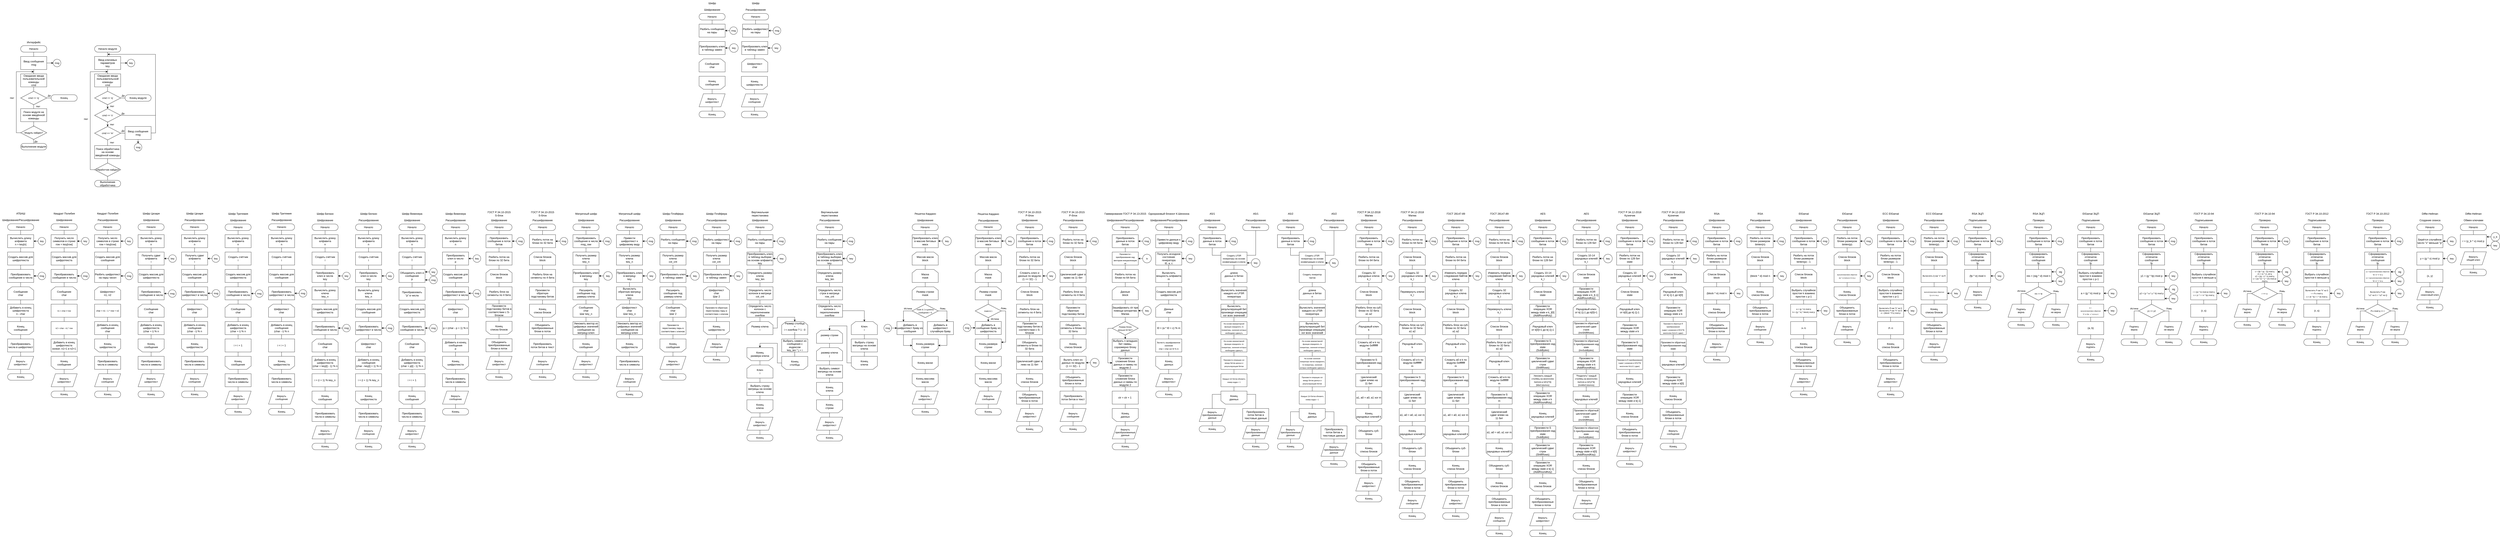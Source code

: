 <mxfile version="24.2.5" type="device">
  <diagram name="Страница — 1" id="zsIYapf9Nl9z8gsEBlWa">
    <mxGraphModel dx="3575" dy="3740" grid="1" gridSize="10" guides="1" tooltips="1" connect="1" arrows="1" fold="1" page="1" pageScale="1" pageWidth="1200" pageHeight="1600" math="0" shadow="0">
      <root>
        <mxCell id="0" />
        <mxCell id="1" parent="0" />
        <mxCell id="Ato0scgi2pr8PT_naF1o-23" style="edgeStyle=orthogonalEdgeStyle;rounded=0;orthogonalLoop=1;jettySize=auto;html=1;entryX=0.5;entryY=1;entryDx=0;entryDy=0;endArrow=none;endFill=0;" parent="1" source="Ato0scgi2pr8PT_naF1o-2" target="Ato0scgi2pr8PT_naF1o-13" edge="1">
          <mxGeometry relative="1" as="geometry" />
        </mxCell>
        <mxCell id="Ato0scgi2pr8PT_naF1o-2" value="Добавить в конец шифротекста&lt;br&gt;n - char" style="rounded=0;whiteSpace=wrap;html=1;" parent="1" vertex="1">
          <mxGeometry x="40" y="440" width="120" height="60" as="geometry" />
        </mxCell>
        <mxCell id="Ato0scgi2pr8PT_naF1o-19" style="edgeStyle=orthogonalEdgeStyle;rounded=0;orthogonalLoop=1;jettySize=auto;html=1;entryX=0.5;entryY=0;entryDx=0;entryDy=0;endArrow=none;endFill=0;" parent="1" source="Ato0scgi2pr8PT_naF1o-3" target="Ato0scgi2pr8PT_naF1o-12" edge="1">
          <mxGeometry relative="1" as="geometry" />
        </mxCell>
        <mxCell id="Ato0scgi2pr8PT_naF1o-3" value="Преобравзовать сообщение в числа" style="rounded=0;whiteSpace=wrap;html=1;" parent="1" vertex="1">
          <mxGeometry x="40" y="280" width="120" height="60" as="geometry" />
        </mxCell>
        <mxCell id="Ato0scgi2pr8PT_naF1o-17" style="edgeStyle=orthogonalEdgeStyle;rounded=0;orthogonalLoop=1;jettySize=auto;html=1;exitX=0.5;exitY=1;exitDx=0;exitDy=0;entryX=0.5;entryY=0;entryDx=0;entryDy=0;endArrow=none;endFill=0;" parent="1" source="Ato0scgi2pr8PT_naF1o-10" target="Ato0scgi2pr8PT_naF1o-14" edge="1">
          <mxGeometry relative="1" as="geometry" />
        </mxCell>
        <mxCell id="Ato0scgi2pr8PT_naF1o-10" value="Вычислить длину алфавита&lt;br&gt;n = key[n]" style="rounded=0;whiteSpace=wrap;html=1;" parent="1" vertex="1">
          <mxGeometry x="40" y="120" width="120" height="60" as="geometry" />
        </mxCell>
        <mxCell id="Ato0scgi2pr8PT_naF1o-16" style="edgeStyle=orthogonalEdgeStyle;rounded=0;orthogonalLoop=1;jettySize=auto;html=1;entryX=0.5;entryY=0;entryDx=0;entryDy=0;strokeColor=default;endArrow=none;endFill=0;" parent="1" source="Ato0scgi2pr8PT_naF1o-11" target="Ato0scgi2pr8PT_naF1o-10" edge="1">
          <mxGeometry relative="1" as="geometry" />
        </mxCell>
        <mxCell id="Ato0scgi2pr8PT_naF1o-11" value="Начало" style="rounded=1;whiteSpace=wrap;html=1;arcSize=50;" parent="1" vertex="1">
          <mxGeometry x="40" y="70" width="120" height="30" as="geometry" />
        </mxCell>
        <mxCell id="Ato0scgi2pr8PT_naF1o-21" style="edgeStyle=orthogonalEdgeStyle;rounded=0;orthogonalLoop=1;jettySize=auto;html=1;entryX=0.5;entryY=0;entryDx=0;entryDy=0;endArrow=none;endFill=0;" parent="1" source="Ato0scgi2pr8PT_naF1o-12" target="Ato0scgi2pr8PT_naF1o-2" edge="1">
          <mxGeometry relative="1" as="geometry" />
        </mxCell>
        <mxCell id="Ato0scgi2pr8PT_naF1o-12" value="Cообщение&lt;br&gt;char" style="shape=loopLimit;whiteSpace=wrap;html=1;" parent="1" vertex="1">
          <mxGeometry x="40" y="360" width="120" height="60" as="geometry" />
        </mxCell>
        <mxCell id="Ato0scgi2pr8PT_naF1o-27" style="edgeStyle=orthogonalEdgeStyle;rounded=0;orthogonalLoop=1;jettySize=auto;html=1;entryX=0.5;entryY=0;entryDx=0;entryDy=0;endArrow=none;endFill=0;" parent="1" source="Ato0scgi2pr8PT_naF1o-13" target="Ato0scgi2pr8PT_naF1o-26" edge="1">
          <mxGeometry relative="1" as="geometry" />
        </mxCell>
        <mxCell id="Ato0scgi2pr8PT_naF1o-13" value="Конец&lt;br&gt;сообщения" style="shape=loopLimit;whiteSpace=wrap;html=1;direction=west;" parent="1" vertex="1">
          <mxGeometry x="40" y="520" width="120" height="60" as="geometry" />
        </mxCell>
        <mxCell id="Ato0scgi2pr8PT_naF1o-18" style="edgeStyle=orthogonalEdgeStyle;rounded=0;orthogonalLoop=1;jettySize=auto;html=1;entryX=0.5;entryY=0;entryDx=0;entryDy=0;endArrow=none;endFill=0;" parent="1" source="Ato0scgi2pr8PT_naF1o-14" target="Ato0scgi2pr8PT_naF1o-3" edge="1">
          <mxGeometry relative="1" as="geometry" />
        </mxCell>
        <mxCell id="Ato0scgi2pr8PT_naF1o-14" value="Создать массив для шифротекста" style="rounded=0;whiteSpace=wrap;html=1;" parent="1" vertex="1">
          <mxGeometry x="40" y="200" width="120" height="60" as="geometry" />
        </mxCell>
        <mxCell id="Ato0scgi2pr8PT_naF1o-25" value="Шифрование/Расшифрование" style="text;html=1;align=center;verticalAlign=middle;resizable=0;points=[];autosize=1;strokeColor=none;fillColor=none;" parent="1" vertex="1">
          <mxGeometry x="5" y="38" width="190" height="30" as="geometry" />
        </mxCell>
        <mxCell id="4FiiDKinaRZVKJSX2s6r-17" style="edgeStyle=orthogonalEdgeStyle;rounded=0;orthogonalLoop=1;jettySize=auto;html=1;entryX=0.5;entryY=0;entryDx=0;entryDy=0;strokeColor=default;align=center;verticalAlign=middle;fontFamily=Helvetica;fontSize=11;fontColor=default;labelBackgroundColor=default;endArrow=none;endFill=0;" parent="1" source="Ato0scgi2pr8PT_naF1o-26" target="4FiiDKinaRZVKJSX2s6r-15" edge="1">
          <mxGeometry relative="1" as="geometry" />
        </mxCell>
        <mxCell id="Ato0scgi2pr8PT_naF1o-26" value="Преобравзовать числа в шифротекст" style="rounded=0;whiteSpace=wrap;html=1;" parent="1" vertex="1">
          <mxGeometry x="40" y="600" width="120" height="60" as="geometry" />
        </mxCell>
        <mxCell id="Ato0scgi2pr8PT_naF1o-29" value="АТБАШ" style="text;html=1;align=center;verticalAlign=middle;resizable=0;points=[];autosize=1;strokeColor=none;fillColor=none;" parent="1" vertex="1">
          <mxGeometry x="70" y="8" width="60" height="30" as="geometry" />
        </mxCell>
        <mxCell id="Ato0scgi2pr8PT_naF1o-51" style="edgeStyle=orthogonalEdgeStyle;rounded=0;orthogonalLoop=1;jettySize=auto;html=1;entryX=0.5;entryY=0;entryDx=0;entryDy=0;endArrow=none;endFill=0;" parent="1" source="Ato0scgi2pr8PT_naF1o-31" target="Ato0scgi2pr8PT_naF1o-49" edge="1">
          <mxGeometry relative="1" as="geometry" />
        </mxCell>
        <mxCell id="Ato0scgi2pr8PT_naF1o-31" value="&lt;font style=&quot;font-size: 9px;&quot;&gt;n1 = char // row&lt;/font&gt;" style="rounded=0;whiteSpace=wrap;html=1;" parent="1" vertex="1">
          <mxGeometry x="240" y="440" width="120" height="60" as="geometry" />
        </mxCell>
        <mxCell id="Ato0scgi2pr8PT_naF1o-32" style="edgeStyle=orthogonalEdgeStyle;rounded=0;orthogonalLoop=1;jettySize=auto;html=1;entryX=0.5;entryY=0;entryDx=0;entryDy=0;endArrow=none;endFill=0;" parent="1" source="Ato0scgi2pr8PT_naF1o-33" target="Ato0scgi2pr8PT_naF1o-39" edge="1">
          <mxGeometry relative="1" as="geometry" />
        </mxCell>
        <mxCell id="Ato0scgi2pr8PT_naF1o-33" value="Преобравзовать сообщение в числа" style="rounded=0;whiteSpace=wrap;html=1;" parent="1" vertex="1">
          <mxGeometry x="240" y="280" width="120" height="60" as="geometry" />
        </mxCell>
        <mxCell id="Ato0scgi2pr8PT_naF1o-34" style="edgeStyle=orthogonalEdgeStyle;rounded=0;orthogonalLoop=1;jettySize=auto;html=1;exitX=0.5;exitY=1;exitDx=0;exitDy=0;entryX=0.5;entryY=0;entryDx=0;entryDy=0;endArrow=none;endFill=0;" parent="1" source="Ato0scgi2pr8PT_naF1o-35" target="Ato0scgi2pr8PT_naF1o-43" edge="1">
          <mxGeometry relative="1" as="geometry" />
        </mxCell>
        <mxCell id="Ato0scgi2pr8PT_naF1o-35" value="Получить число символов в строке&lt;br&gt;row = key[row]" style="rounded=0;whiteSpace=wrap;html=1;" parent="1" vertex="1">
          <mxGeometry x="240" y="120" width="120" height="60" as="geometry" />
        </mxCell>
        <mxCell id="Ato0scgi2pr8PT_naF1o-36" style="edgeStyle=orthogonalEdgeStyle;rounded=0;orthogonalLoop=1;jettySize=auto;html=1;entryX=0.5;entryY=0;entryDx=0;entryDy=0;strokeColor=default;endArrow=none;endFill=0;" parent="1" source="Ato0scgi2pr8PT_naF1o-37" target="Ato0scgi2pr8PT_naF1o-35" edge="1">
          <mxGeometry relative="1" as="geometry" />
        </mxCell>
        <mxCell id="Ato0scgi2pr8PT_naF1o-37" value="Начало" style="rounded=1;whiteSpace=wrap;html=1;arcSize=50;" parent="1" vertex="1">
          <mxGeometry x="240" y="70" width="120" height="30" as="geometry" />
        </mxCell>
        <mxCell id="Ato0scgi2pr8PT_naF1o-38" style="edgeStyle=orthogonalEdgeStyle;rounded=0;orthogonalLoop=1;jettySize=auto;html=1;entryX=0.5;entryY=0;entryDx=0;entryDy=0;endArrow=none;endFill=0;" parent="1" source="Ato0scgi2pr8PT_naF1o-39" target="Ato0scgi2pr8PT_naF1o-31" edge="1">
          <mxGeometry relative="1" as="geometry" />
        </mxCell>
        <mxCell id="Ato0scgi2pr8PT_naF1o-39" value="Cообщение&lt;br&gt;char" style="shape=loopLimit;whiteSpace=wrap;html=1;" parent="1" vertex="1">
          <mxGeometry x="240" y="360" width="120" height="60" as="geometry" />
        </mxCell>
        <mxCell id="4FiiDKinaRZVKJSX2s6r-18" style="edgeStyle=orthogonalEdgeStyle;rounded=0;orthogonalLoop=1;jettySize=auto;html=1;entryX=0.5;entryY=0;entryDx=0;entryDy=0;strokeColor=default;align=center;verticalAlign=middle;fontFamily=Helvetica;fontSize=11;fontColor=default;labelBackgroundColor=default;endArrow=none;endFill=0;" parent="1" source="Ato0scgi2pr8PT_naF1o-41" target="4FiiDKinaRZVKJSX2s6r-12" edge="1">
          <mxGeometry relative="1" as="geometry" />
        </mxCell>
        <mxCell id="Ato0scgi2pr8PT_naF1o-41" value="Конец&lt;br&gt;сообщения" style="shape=loopLimit;whiteSpace=wrap;html=1;direction=west;" parent="1" vertex="1">
          <mxGeometry x="240" y="680" width="120" height="60" as="geometry" />
        </mxCell>
        <mxCell id="Ato0scgi2pr8PT_naF1o-42" style="edgeStyle=orthogonalEdgeStyle;rounded=0;orthogonalLoop=1;jettySize=auto;html=1;entryX=0.5;entryY=0;entryDx=0;entryDy=0;endArrow=none;endFill=0;" parent="1" source="Ato0scgi2pr8PT_naF1o-43" target="Ato0scgi2pr8PT_naF1o-33" edge="1">
          <mxGeometry relative="1" as="geometry" />
        </mxCell>
        <mxCell id="Ato0scgi2pr8PT_naF1o-43" value="Создать массив для шифротекста" style="rounded=0;whiteSpace=wrap;html=1;" parent="1" vertex="1">
          <mxGeometry x="240" y="200" width="120" height="60" as="geometry" />
        </mxCell>
        <mxCell id="Ato0scgi2pr8PT_naF1o-45" value="Шифрование" style="text;html=1;align=center;verticalAlign=middle;resizable=0;points=[];autosize=1;strokeColor=none;fillColor=none;" parent="1" vertex="1">
          <mxGeometry x="250" y="38" width="100" height="30" as="geometry" />
        </mxCell>
        <mxCell id="Ato0scgi2pr8PT_naF1o-48" value="Квадрат Полибия" style="text;html=1;align=center;verticalAlign=middle;resizable=0;points=[];autosize=1;strokeColor=none;fillColor=none;" parent="1" vertex="1">
          <mxGeometry x="240" y="8" width="120" height="30" as="geometry" />
        </mxCell>
        <mxCell id="Ato0scgi2pr8PT_naF1o-52" style="edgeStyle=orthogonalEdgeStyle;rounded=0;orthogonalLoop=1;jettySize=auto;html=1;entryX=0.5;entryY=0;entryDx=0;entryDy=0;endArrow=none;endFill=0;" parent="1" source="Ato0scgi2pr8PT_naF1o-49" target="Ato0scgi2pr8PT_naF1o-50" edge="1">
          <mxGeometry relative="1" as="geometry" />
        </mxCell>
        <mxCell id="Ato0scgi2pr8PT_naF1o-49" value="&lt;font style=&quot;font-size: 9px;&quot;&gt;n2 = char - n1 * row&lt;/font&gt;" style="rounded=0;whiteSpace=wrap;html=1;" parent="1" vertex="1">
          <mxGeometry x="240" y="520" width="120" height="60" as="geometry" />
        </mxCell>
        <mxCell id="Ato0scgi2pr8PT_naF1o-53" style="edgeStyle=orthogonalEdgeStyle;rounded=0;orthogonalLoop=1;jettySize=auto;html=1;entryX=0.5;entryY=1;entryDx=0;entryDy=0;endArrow=none;endFill=0;" parent="1" source="Ato0scgi2pr8PT_naF1o-50" target="Ato0scgi2pr8PT_naF1o-41" edge="1">
          <mxGeometry relative="1" as="geometry" />
        </mxCell>
        <mxCell id="Ato0scgi2pr8PT_naF1o-50" value="Добавить в конец шифротекста&lt;br&gt;конкат. n1+1 и n2+1" style="rounded=0;whiteSpace=wrap;html=1;" parent="1" vertex="1">
          <mxGeometry x="240" y="600" width="120" height="60" as="geometry" />
        </mxCell>
        <mxCell id="Ato0scgi2pr8PT_naF1o-57" style="edgeStyle=orthogonalEdgeStyle;rounded=0;orthogonalLoop=1;jettySize=auto;html=1;entryX=0.5;entryY=0;entryDx=0;entryDy=0;endArrow=none;endFill=0;" parent="1" source="Ato0scgi2pr8PT_naF1o-58" edge="1">
          <mxGeometry relative="1" as="geometry">
            <mxPoint x="500" y="520.0" as="targetPoint" />
          </mxGeometry>
        </mxCell>
        <mxCell id="Ato0scgi2pr8PT_naF1o-58" value="&lt;font size=&quot;1&quot;&gt;char = n1 - 1 * row + n2&lt;/font&gt;" style="rounded=0;whiteSpace=wrap;html=1;" parent="1" vertex="1">
          <mxGeometry x="440" y="440" width="120" height="60" as="geometry" />
        </mxCell>
        <mxCell id="Ato0scgi2pr8PT_naF1o-59" style="edgeStyle=orthogonalEdgeStyle;rounded=0;orthogonalLoop=1;jettySize=auto;html=1;entryX=0.5;entryY=0;entryDx=0;entryDy=0;endArrow=none;endFill=0;" parent="1" source="Ato0scgi2pr8PT_naF1o-60" target="Ato0scgi2pr8PT_naF1o-66" edge="1">
          <mxGeometry relative="1" as="geometry" />
        </mxCell>
        <mxCell id="Ato0scgi2pr8PT_naF1o-60" value="Разбить шифротекст на пары чисел" style="rounded=0;whiteSpace=wrap;html=1;" parent="1" vertex="1">
          <mxGeometry x="440" y="280" width="120" height="60" as="geometry" />
        </mxCell>
        <mxCell id="Ato0scgi2pr8PT_naF1o-61" style="edgeStyle=orthogonalEdgeStyle;rounded=0;orthogonalLoop=1;jettySize=auto;html=1;exitX=0.5;exitY=1;exitDx=0;exitDy=0;entryX=0.5;entryY=0;entryDx=0;entryDy=0;endArrow=none;endFill=0;" parent="1" source="Ato0scgi2pr8PT_naF1o-62" target="Ato0scgi2pr8PT_naF1o-70" edge="1">
          <mxGeometry relative="1" as="geometry" />
        </mxCell>
        <mxCell id="Ato0scgi2pr8PT_naF1o-62" value="Получить число символов в строке&lt;br&gt;row = key[row]" style="rounded=0;whiteSpace=wrap;html=1;" parent="1" vertex="1">
          <mxGeometry x="440" y="120" width="120" height="60" as="geometry" />
        </mxCell>
        <mxCell id="Ato0scgi2pr8PT_naF1o-63" style="edgeStyle=orthogonalEdgeStyle;rounded=0;orthogonalLoop=1;jettySize=auto;html=1;entryX=0.5;entryY=0;entryDx=0;entryDy=0;strokeColor=default;endArrow=none;endFill=0;" parent="1" source="Ato0scgi2pr8PT_naF1o-64" target="Ato0scgi2pr8PT_naF1o-62" edge="1">
          <mxGeometry relative="1" as="geometry" />
        </mxCell>
        <mxCell id="Ato0scgi2pr8PT_naF1o-64" value="Начало" style="rounded=1;whiteSpace=wrap;html=1;arcSize=50;" parent="1" vertex="1">
          <mxGeometry x="440" y="70" width="120" height="30" as="geometry" />
        </mxCell>
        <mxCell id="Ato0scgi2pr8PT_naF1o-65" style="edgeStyle=orthogonalEdgeStyle;rounded=0;orthogonalLoop=1;jettySize=auto;html=1;entryX=0.5;entryY=0;entryDx=0;entryDy=0;endArrow=none;endFill=0;" parent="1" source="Ato0scgi2pr8PT_naF1o-66" target="Ato0scgi2pr8PT_naF1o-58" edge="1">
          <mxGeometry relative="1" as="geometry" />
        </mxCell>
        <mxCell id="Ato0scgi2pr8PT_naF1o-66" value="Шифротекст&lt;br&gt;n1, n2" style="shape=loopLimit;whiteSpace=wrap;html=1;" parent="1" vertex="1">
          <mxGeometry x="440" y="360" width="120" height="60" as="geometry" />
        </mxCell>
        <mxCell id="Ato0scgi2pr8PT_naF1o-69" style="edgeStyle=orthogonalEdgeStyle;rounded=0;orthogonalLoop=1;jettySize=auto;html=1;entryX=0.5;entryY=0;entryDx=0;entryDy=0;endArrow=none;endFill=0;" parent="1" source="Ato0scgi2pr8PT_naF1o-70" target="Ato0scgi2pr8PT_naF1o-60" edge="1">
          <mxGeometry relative="1" as="geometry" />
        </mxCell>
        <mxCell id="Ato0scgi2pr8PT_naF1o-70" value="Создать массив для сообщения" style="rounded=0;whiteSpace=wrap;html=1;" parent="1" vertex="1">
          <mxGeometry x="440" y="200" width="120" height="60" as="geometry" />
        </mxCell>
        <mxCell id="Ato0scgi2pr8PT_naF1o-72" value="Расшифрование" style="text;html=1;align=center;verticalAlign=middle;resizable=0;points=[];autosize=1;strokeColor=none;fillColor=none;" parent="1" vertex="1">
          <mxGeometry x="440" y="38" width="120" height="30" as="geometry" />
        </mxCell>
        <mxCell id="Ato0scgi2pr8PT_naF1o-73" value="Квадрат Полибия" style="text;html=1;align=center;verticalAlign=middle;resizable=0;points=[];autosize=1;strokeColor=none;fillColor=none;" parent="1" vertex="1">
          <mxGeometry x="440" y="8" width="120" height="30" as="geometry" />
        </mxCell>
        <mxCell id="Ato0scgi2pr8PT_naF1o-80" style="edgeStyle=orthogonalEdgeStyle;rounded=0;orthogonalLoop=1;jettySize=auto;html=1;entryX=0.5;entryY=1;entryDx=0;entryDy=0;endArrow=none;endFill=0;" parent="1" source="Ato0scgi2pr8PT_naF1o-78" target="Ato0scgi2pr8PT_naF1o-79" edge="1">
          <mxGeometry relative="1" as="geometry" />
        </mxCell>
        <mxCell id="Ato0scgi2pr8PT_naF1o-78" value="Добавить в конец сообщения&lt;br&gt;char" style="rounded=0;whiteSpace=wrap;html=1;" parent="1" vertex="1">
          <mxGeometry x="440" y="520" width="120" height="60" as="geometry" />
        </mxCell>
        <mxCell id="Ato0scgi2pr8PT_naF1o-82" style="edgeStyle=orthogonalEdgeStyle;rounded=0;orthogonalLoop=1;jettySize=auto;html=1;entryX=0.5;entryY=0;entryDx=0;entryDy=0;endArrow=none;endFill=0;" parent="1" source="Ato0scgi2pr8PT_naF1o-79" target="Ato0scgi2pr8PT_naF1o-81" edge="1">
          <mxGeometry relative="1" as="geometry" />
        </mxCell>
        <mxCell id="Ato0scgi2pr8PT_naF1o-79" value="Конец&lt;br&gt;шифротекста" style="shape=loopLimit;whiteSpace=wrap;html=1;direction=west;" parent="1" vertex="1">
          <mxGeometry x="440" y="600" width="120" height="60" as="geometry" />
        </mxCell>
        <mxCell id="4FiiDKinaRZVKJSX2s6r-19" style="edgeStyle=orthogonalEdgeStyle;rounded=0;orthogonalLoop=1;jettySize=auto;html=1;entryX=0.5;entryY=0;entryDx=0;entryDy=0;strokeColor=default;align=center;verticalAlign=middle;fontFamily=Helvetica;fontSize=11;fontColor=default;labelBackgroundColor=default;endArrow=none;endFill=0;" parent="1" source="Ato0scgi2pr8PT_naF1o-81" target="4FiiDKinaRZVKJSX2s6r-9" edge="1">
          <mxGeometry relative="1" as="geometry" />
        </mxCell>
        <mxCell id="Ato0scgi2pr8PT_naF1o-81" value="Преобравзовать числа в символы" style="rounded=0;whiteSpace=wrap;html=1;" parent="1" vertex="1">
          <mxGeometry x="440" y="680" width="120" height="60" as="geometry" />
        </mxCell>
        <mxCell id="Ato0scgi2pr8PT_naF1o-148" style="edgeStyle=orthogonalEdgeStyle;shape=connector;rounded=0;orthogonalLoop=1;jettySize=auto;html=1;entryX=0.5;entryY=1;entryDx=0;entryDy=0;labelBackgroundColor=default;strokeColor=default;align=center;verticalAlign=middle;fontFamily=Helvetica;fontSize=11;fontColor=default;endArrow=none;endFill=0;" parent="1" source="Ato0scgi2pr8PT_naF1o-84" target="Ato0scgi2pr8PT_naF1o-131" edge="1">
          <mxGeometry relative="1" as="geometry" />
        </mxCell>
        <mxCell id="Ato0scgi2pr8PT_naF1o-84" value="Добавить в конец шифротекста&lt;br style=&quot;border-color: var(--border-color);&quot;&gt;(char + i) % n" style="rounded=0;whiteSpace=wrap;html=1;" parent="1" vertex="1">
          <mxGeometry x="640" y="520" width="120" height="60" as="geometry" />
        </mxCell>
        <mxCell id="Ato0scgi2pr8PT_naF1o-85" style="edgeStyle=orthogonalEdgeStyle;rounded=0;orthogonalLoop=1;jettySize=auto;html=1;entryX=0.5;entryY=0;entryDx=0;entryDy=0;endArrow=none;endFill=0;" parent="1" source="Ato0scgi2pr8PT_naF1o-86" target="Ato0scgi2pr8PT_naF1o-92" edge="1">
          <mxGeometry relative="1" as="geometry" />
        </mxCell>
        <mxCell id="Ato0scgi2pr8PT_naF1o-86" value="Преобравзовать сообщение в числа" style="rounded=0;whiteSpace=wrap;html=1;" parent="1" vertex="1">
          <mxGeometry x="640" y="360" width="120" height="60" as="geometry" />
        </mxCell>
        <mxCell id="Ato0scgi2pr8PT_naF1o-87" style="edgeStyle=orthogonalEdgeStyle;rounded=0;orthogonalLoop=1;jettySize=auto;html=1;exitX=0.5;exitY=1;exitDx=0;exitDy=0;entryX=0.5;entryY=0;entryDx=0;entryDy=0;endArrow=none;endFill=0;" parent="1" source="Ato0scgi2pr8PT_naF1o-88" target="Ato0scgi2pr8PT_naF1o-96" edge="1">
          <mxGeometry relative="1" as="geometry" />
        </mxCell>
        <mxCell id="Ato0scgi2pr8PT_naF1o-88" value="Получить сдвиг алфавита&lt;br&gt;i" style="rounded=0;whiteSpace=wrap;html=1;" parent="1" vertex="1">
          <mxGeometry x="640" y="200" width="120" height="60" as="geometry" />
        </mxCell>
        <mxCell id="Ato0scgi2pr8PT_naF1o-145" style="edgeStyle=orthogonalEdgeStyle;shape=connector;rounded=0;orthogonalLoop=1;jettySize=auto;html=1;entryX=0.5;entryY=0;entryDx=0;entryDy=0;labelBackgroundColor=default;strokeColor=default;align=center;verticalAlign=middle;fontFamily=Helvetica;fontSize=11;fontColor=default;endArrow=none;endFill=0;" parent="1" source="Ato0scgi2pr8PT_naF1o-90" target="Ato0scgi2pr8PT_naF1o-126" edge="1">
          <mxGeometry relative="1" as="geometry" />
        </mxCell>
        <mxCell id="Ato0scgi2pr8PT_naF1o-90" value="Начало" style="rounded=1;whiteSpace=wrap;html=1;arcSize=50;" parent="1" vertex="1">
          <mxGeometry x="640" y="70" width="120" height="30" as="geometry" />
        </mxCell>
        <mxCell id="Ato0scgi2pr8PT_naF1o-91" style="edgeStyle=orthogonalEdgeStyle;rounded=0;orthogonalLoop=1;jettySize=auto;html=1;entryX=0.5;entryY=0;entryDx=0;entryDy=0;endArrow=none;endFill=0;" parent="1" source="Ato0scgi2pr8PT_naF1o-92" target="Ato0scgi2pr8PT_naF1o-84" edge="1">
          <mxGeometry relative="1" as="geometry" />
        </mxCell>
        <mxCell id="Ato0scgi2pr8PT_naF1o-92" value="Cообщение&lt;br&gt;char" style="shape=loopLimit;whiteSpace=wrap;html=1;" parent="1" vertex="1">
          <mxGeometry x="640" y="440" width="120" height="60" as="geometry" />
        </mxCell>
        <mxCell id="Ato0scgi2pr8PT_naF1o-95" style="edgeStyle=orthogonalEdgeStyle;rounded=0;orthogonalLoop=1;jettySize=auto;html=1;entryX=0.5;entryY=0;entryDx=0;entryDy=0;endArrow=none;endFill=0;" parent="1" source="Ato0scgi2pr8PT_naF1o-96" target="Ato0scgi2pr8PT_naF1o-86" edge="1">
          <mxGeometry relative="1" as="geometry" />
        </mxCell>
        <mxCell id="Ato0scgi2pr8PT_naF1o-96" value="Создать массив для шифротекста" style="rounded=0;whiteSpace=wrap;html=1;" parent="1" vertex="1">
          <mxGeometry x="640" y="280" width="120" height="60" as="geometry" />
        </mxCell>
        <mxCell id="Ato0scgi2pr8PT_naF1o-98" value="Шифрование" style="text;html=1;align=center;verticalAlign=middle;resizable=0;points=[];autosize=1;strokeColor=none;fillColor=none;" parent="1" vertex="1">
          <mxGeometry x="650" y="38" width="100" height="30" as="geometry" />
        </mxCell>
        <mxCell id="Ato0scgi2pr8PT_naF1o-99" value="Шифр Цезаря" style="text;html=1;align=center;verticalAlign=middle;resizable=0;points=[];autosize=1;strokeColor=none;fillColor=none;" parent="1" vertex="1">
          <mxGeometry x="650" y="8" width="100" height="30" as="geometry" />
        </mxCell>
        <mxCell id="Ato0scgi2pr8PT_naF1o-147" style="edgeStyle=orthogonalEdgeStyle;shape=connector;rounded=0;orthogonalLoop=1;jettySize=auto;html=1;entryX=0.5;entryY=1;entryDx=0;entryDy=0;labelBackgroundColor=default;strokeColor=default;align=center;verticalAlign=middle;fontFamily=Helvetica;fontSize=11;fontColor=default;endArrow=none;endFill=0;" parent="1" source="Ato0scgi2pr8PT_naF1o-105" target="Ato0scgi2pr8PT_naF1o-123" edge="1">
          <mxGeometry relative="1" as="geometry" />
        </mxCell>
        <mxCell id="Ato0scgi2pr8PT_naF1o-105" value="Добавить в конец сообщения&lt;br style=&quot;border-color: var(--border-color);&quot;&gt;(char - i) % n" style="rounded=0;whiteSpace=wrap;html=1;" parent="1" vertex="1">
          <mxGeometry x="840" y="520" width="120" height="60" as="geometry" />
        </mxCell>
        <mxCell id="Ato0scgi2pr8PT_naF1o-106" style="edgeStyle=orthogonalEdgeStyle;rounded=0;orthogonalLoop=1;jettySize=auto;html=1;entryX=0.5;entryY=0;entryDx=0;entryDy=0;endArrow=none;endFill=0;" parent="1" source="Ato0scgi2pr8PT_naF1o-107" target="Ato0scgi2pr8PT_naF1o-113" edge="1">
          <mxGeometry relative="1" as="geometry" />
        </mxCell>
        <mxCell id="Ato0scgi2pr8PT_naF1o-107" value="Преобравзовать шифротекст в числа" style="rounded=0;whiteSpace=wrap;html=1;" parent="1" vertex="1">
          <mxGeometry x="840" y="360" width="120" height="60" as="geometry" />
        </mxCell>
        <mxCell id="Ato0scgi2pr8PT_naF1o-108" style="edgeStyle=orthogonalEdgeStyle;rounded=0;orthogonalLoop=1;jettySize=auto;html=1;exitX=0.5;exitY=1;exitDx=0;exitDy=0;entryX=0.5;entryY=0;entryDx=0;entryDy=0;endArrow=none;endFill=0;" parent="1" source="Ato0scgi2pr8PT_naF1o-109" target="Ato0scgi2pr8PT_naF1o-116" edge="1">
          <mxGeometry relative="1" as="geometry" />
        </mxCell>
        <mxCell id="Ato0scgi2pr8PT_naF1o-109" value="Получить сдвиг алфавита&lt;br style=&quot;border-color: var(--border-color);&quot;&gt;i" style="rounded=0;whiteSpace=wrap;html=1;" parent="1" vertex="1">
          <mxGeometry x="840" y="200" width="120" height="60" as="geometry" />
        </mxCell>
        <mxCell id="Ato0scgi2pr8PT_naF1o-144" style="edgeStyle=orthogonalEdgeStyle;shape=connector;rounded=0;orthogonalLoop=1;jettySize=auto;html=1;entryX=0.5;entryY=0;entryDx=0;entryDy=0;labelBackgroundColor=default;strokeColor=default;align=center;verticalAlign=middle;fontFamily=Helvetica;fontSize=11;fontColor=default;endArrow=none;endFill=0;" parent="1" source="Ato0scgi2pr8PT_naF1o-111" target="Ato0scgi2pr8PT_naF1o-127" edge="1">
          <mxGeometry relative="1" as="geometry" />
        </mxCell>
        <mxCell id="Ato0scgi2pr8PT_naF1o-111" value="Начало" style="rounded=1;whiteSpace=wrap;html=1;arcSize=50;" parent="1" vertex="1">
          <mxGeometry x="840" y="70" width="120" height="30" as="geometry" />
        </mxCell>
        <mxCell id="Ato0scgi2pr8PT_naF1o-112" style="edgeStyle=orthogonalEdgeStyle;rounded=0;orthogonalLoop=1;jettySize=auto;html=1;entryX=0.5;entryY=0;entryDx=0;entryDy=0;endArrow=none;endFill=0;" parent="1" source="Ato0scgi2pr8PT_naF1o-113" target="Ato0scgi2pr8PT_naF1o-105" edge="1">
          <mxGeometry relative="1" as="geometry" />
        </mxCell>
        <mxCell id="Ato0scgi2pr8PT_naF1o-113" value="Шифротекст&lt;br&gt;char" style="shape=loopLimit;whiteSpace=wrap;html=1;" parent="1" vertex="1">
          <mxGeometry x="840" y="440" width="120" height="60" as="geometry" />
        </mxCell>
        <mxCell id="Ato0scgi2pr8PT_naF1o-115" style="edgeStyle=orthogonalEdgeStyle;rounded=0;orthogonalLoop=1;jettySize=auto;html=1;entryX=0.5;entryY=0;entryDx=0;entryDy=0;endArrow=none;endFill=0;" parent="1" source="Ato0scgi2pr8PT_naF1o-116" target="Ato0scgi2pr8PT_naF1o-107" edge="1">
          <mxGeometry relative="1" as="geometry" />
        </mxCell>
        <mxCell id="Ato0scgi2pr8PT_naF1o-116" value="Создать массив для сообщения" style="rounded=0;whiteSpace=wrap;html=1;" parent="1" vertex="1">
          <mxGeometry x="840" y="280" width="120" height="60" as="geometry" />
        </mxCell>
        <mxCell id="Ato0scgi2pr8PT_naF1o-118" value="Расшифрование" style="text;html=1;align=center;verticalAlign=middle;resizable=0;points=[];autosize=1;strokeColor=none;fillColor=none;" parent="1" vertex="1">
          <mxGeometry x="840" y="38" width="120" height="30" as="geometry" />
        </mxCell>
        <mxCell id="Ato0scgi2pr8PT_naF1o-119" value="Шифр Цезаря" style="text;html=1;align=center;verticalAlign=middle;resizable=0;points=[];autosize=1;strokeColor=none;fillColor=none;" parent="1" vertex="1">
          <mxGeometry x="850" y="8" width="100" height="30" as="geometry" />
        </mxCell>
        <mxCell id="Ato0scgi2pr8PT_naF1o-122" style="edgeStyle=orthogonalEdgeStyle;rounded=0;orthogonalLoop=1;jettySize=auto;html=1;entryX=0.5;entryY=0;entryDx=0;entryDy=0;endArrow=none;endFill=0;" parent="1" source="Ato0scgi2pr8PT_naF1o-123" target="Ato0scgi2pr8PT_naF1o-124" edge="1">
          <mxGeometry relative="1" as="geometry" />
        </mxCell>
        <mxCell id="Ato0scgi2pr8PT_naF1o-123" value="Конец&lt;br&gt;шифротекста" style="shape=loopLimit;whiteSpace=wrap;html=1;direction=west;" parent="1" vertex="1">
          <mxGeometry x="840" y="600" width="120" height="60" as="geometry" />
        </mxCell>
        <mxCell id="4FiiDKinaRZVKJSX2s6r-20" style="edgeStyle=orthogonalEdgeStyle;rounded=0;orthogonalLoop=1;jettySize=auto;html=1;entryX=0.5;entryY=0;entryDx=0;entryDy=0;strokeColor=default;align=center;verticalAlign=middle;fontFamily=Helvetica;fontSize=11;fontColor=default;labelBackgroundColor=default;endArrow=none;endFill=0;" parent="1" source="Ato0scgi2pr8PT_naF1o-124" target="4FiiDKinaRZVKJSX2s6r-3" edge="1">
          <mxGeometry relative="1" as="geometry" />
        </mxCell>
        <mxCell id="Ato0scgi2pr8PT_naF1o-124" value="Преобравзовать числа в символы" style="rounded=0;whiteSpace=wrap;html=1;" parent="1" vertex="1">
          <mxGeometry x="840" y="680" width="120" height="60" as="geometry" />
        </mxCell>
        <mxCell id="Ato0scgi2pr8PT_naF1o-146" style="edgeStyle=orthogonalEdgeStyle;shape=connector;rounded=0;orthogonalLoop=1;jettySize=auto;html=1;entryX=0.5;entryY=0;entryDx=0;entryDy=0;labelBackgroundColor=default;strokeColor=default;align=center;verticalAlign=middle;fontFamily=Helvetica;fontSize=11;fontColor=default;endArrow=none;endFill=0;" parent="1" source="Ato0scgi2pr8PT_naF1o-126" target="Ato0scgi2pr8PT_naF1o-88" edge="1">
          <mxGeometry relative="1" as="geometry" />
        </mxCell>
        <mxCell id="Ato0scgi2pr8PT_naF1o-126" value="Вычислить длину алфавита&lt;br&gt;n" style="rounded=0;whiteSpace=wrap;html=1;" parent="1" vertex="1">
          <mxGeometry x="640" y="120" width="120" height="60" as="geometry" />
        </mxCell>
        <mxCell id="Ato0scgi2pr8PT_naF1o-143" style="edgeStyle=orthogonalEdgeStyle;shape=connector;rounded=0;orthogonalLoop=1;jettySize=auto;html=1;entryX=0.5;entryY=0;entryDx=0;entryDy=0;labelBackgroundColor=default;strokeColor=default;align=center;verticalAlign=middle;fontFamily=Helvetica;fontSize=11;fontColor=default;endArrow=none;endFill=0;" parent="1" source="Ato0scgi2pr8PT_naF1o-127" target="Ato0scgi2pr8PT_naF1o-109" edge="1">
          <mxGeometry relative="1" as="geometry" />
        </mxCell>
        <mxCell id="Ato0scgi2pr8PT_naF1o-127" value="Вычислить длину алфавита&lt;br&gt;n" style="rounded=0;whiteSpace=wrap;html=1;" parent="1" vertex="1">
          <mxGeometry x="840" y="120" width="120" height="60" as="geometry" />
        </mxCell>
        <mxCell id="Ato0scgi2pr8PT_naF1o-130" style="edgeStyle=orthogonalEdgeStyle;rounded=0;orthogonalLoop=1;jettySize=auto;html=1;entryX=0.5;entryY=0;entryDx=0;entryDy=0;endArrow=none;endFill=0;" parent="1" source="Ato0scgi2pr8PT_naF1o-131" target="Ato0scgi2pr8PT_naF1o-132" edge="1">
          <mxGeometry relative="1" as="geometry" />
        </mxCell>
        <mxCell id="Ato0scgi2pr8PT_naF1o-131" value="Конец&lt;br&gt;сообщения" style="shape=loopLimit;whiteSpace=wrap;html=1;direction=west;" parent="1" vertex="1">
          <mxGeometry x="640" y="600" width="120" height="60" as="geometry" />
        </mxCell>
        <mxCell id="qBKhyH0LVi28-AhhZyNq-1" style="edgeStyle=orthogonalEdgeStyle;rounded=0;orthogonalLoop=1;jettySize=auto;html=1;entryX=0.5;entryY=0;entryDx=0;entryDy=0;strokeColor=default;align=center;verticalAlign=middle;fontFamily=Helvetica;fontSize=11;fontColor=default;labelBackgroundColor=default;endArrow=none;endFill=0;" parent="1" source="Ato0scgi2pr8PT_naF1o-132" target="4FiiDKinaRZVKJSX2s6r-6" edge="1">
          <mxGeometry relative="1" as="geometry" />
        </mxCell>
        <mxCell id="Ato0scgi2pr8PT_naF1o-132" value="Преобравзовать числа в символы" style="rounded=0;whiteSpace=wrap;html=1;" parent="1" vertex="1">
          <mxGeometry x="640" y="680" width="120" height="60" as="geometry" />
        </mxCell>
        <mxCell id="Ato0scgi2pr8PT_naF1o-191" style="edgeStyle=orthogonalEdgeStyle;shape=connector;rounded=0;orthogonalLoop=1;jettySize=auto;html=1;entryX=0.5;entryY=0;entryDx=0;entryDy=0;labelBackgroundColor=default;strokeColor=default;align=center;verticalAlign=middle;fontFamily=Helvetica;fontSize=11;fontColor=default;endArrow=none;endFill=0;" parent="1" source="Ato0scgi2pr8PT_naF1o-156" target="Ato0scgi2pr8PT_naF1o-173" edge="1">
          <mxGeometry relative="1" as="geometry" />
        </mxCell>
        <mxCell id="Ato0scgi2pr8PT_naF1o-156" value="Начало" style="rounded=1;whiteSpace=wrap;html=1;arcSize=50;" parent="1" vertex="1">
          <mxGeometry x="100" y="-750" width="120" height="30" as="geometry" />
        </mxCell>
        <mxCell id="Ato0scgi2pr8PT_naF1o-162" value="Конец" style="rounded=1;whiteSpace=wrap;html=1;arcSize=50;" parent="1" vertex="1">
          <mxGeometry x="240.0" y="-524" width="120" height="30" as="geometry" />
        </mxCell>
        <mxCell id="Ato0scgi2pr8PT_naF1o-164" value="Интерфейс" style="text;html=1;align=center;verticalAlign=middle;resizable=0;points=[];autosize=1;strokeColor=none;fillColor=none;" parent="1" vertex="1">
          <mxGeometry x="115" y="-780" width="90" height="30" as="geometry" />
        </mxCell>
        <mxCell id="Ato0scgi2pr8PT_naF1o-169" value="Ожидание ввода пользовательской команды&lt;br&gt;cmd" style="rounded=0;whiteSpace=wrap;html=1;" parent="1" vertex="1">
          <mxGeometry x="100" y="-620" width="120" height="60" as="geometry" />
        </mxCell>
        <mxCell id="Ato0scgi2pr8PT_naF1o-183" style="edgeStyle=orthogonalEdgeStyle;shape=connector;rounded=0;orthogonalLoop=1;jettySize=auto;html=1;entryX=0.5;entryY=0;entryDx=0;entryDy=0;labelBackgroundColor=default;strokeColor=default;align=center;verticalAlign=middle;fontFamily=Helvetica;fontSize=11;fontColor=default;endArrow=none;endFill=0;" parent="1" source="Ato0scgi2pr8PT_naF1o-170" target="Ato0scgi2pr8PT_naF1o-174" edge="1">
          <mxGeometry relative="1" as="geometry" />
        </mxCell>
        <mxCell id="Ato0scgi2pr8PT_naF1o-186" value="Нет" style="edgeLabel;html=1;align=center;verticalAlign=middle;resizable=0;points=[];fontSize=11;fontFamily=Helvetica;fontColor=default;" parent="Ato0scgi2pr8PT_naF1o-183" vertex="1" connectable="0">
          <mxGeometry x="0.654" relative="1" as="geometry">
            <mxPoint x="20" as="offset" />
          </mxGeometry>
        </mxCell>
        <mxCell id="Ato0scgi2pr8PT_naF1o-184" style="edgeStyle=orthogonalEdgeStyle;shape=connector;rounded=0;orthogonalLoop=1;jettySize=auto;html=1;entryX=0;entryY=0.5;entryDx=0;entryDy=0;labelBackgroundColor=default;strokeColor=default;align=center;verticalAlign=middle;fontFamily=Helvetica;fontSize=11;fontColor=default;endArrow=none;endFill=0;" parent="1" source="Ato0scgi2pr8PT_naF1o-170" target="Ato0scgi2pr8PT_naF1o-162" edge="1">
          <mxGeometry relative="1" as="geometry" />
        </mxCell>
        <mxCell id="Ato0scgi2pr8PT_naF1o-185" value="Да" style="edgeLabel;html=1;align=center;verticalAlign=middle;resizable=0;points=[];fontSize=11;fontFamily=Helvetica;fontColor=default;" parent="Ato0scgi2pr8PT_naF1o-184" vertex="1" connectable="0">
          <mxGeometry x="0.678" y="1" relative="1" as="geometry">
            <mxPoint y="-10" as="offset" />
          </mxGeometry>
        </mxCell>
        <mxCell id="Ato0scgi2pr8PT_naF1o-218" style="edgeStyle=orthogonalEdgeStyle;shape=connector;rounded=0;orthogonalLoop=1;jettySize=auto;html=1;entryX=0.5;entryY=1;entryDx=0;entryDy=0;labelBackgroundColor=default;strokeColor=default;align=center;verticalAlign=middle;fontFamily=Helvetica;fontSize=11;fontColor=default;endArrow=none;endFill=0;" parent="1" source="Ato0scgi2pr8PT_naF1o-170" target="Ato0scgi2pr8PT_naF1o-169" edge="1">
          <mxGeometry relative="1" as="geometry" />
        </mxCell>
        <mxCell id="Ato0scgi2pr8PT_naF1o-170" value="cmd == &#39;q&#39;" style="rhombus;whiteSpace=wrap;html=1;fontFamily=Helvetica;fontSize=11;fontColor=default;" parent="1" vertex="1">
          <mxGeometry x="100" y="-540" width="120" height="62" as="geometry" />
        </mxCell>
        <mxCell id="Ato0scgi2pr8PT_naF1o-177" style="edgeStyle=orthogonalEdgeStyle;shape=connector;rounded=0;orthogonalLoop=1;jettySize=auto;html=1;entryX=0.5;entryY=0;entryDx=0;entryDy=0;labelBackgroundColor=default;strokeColor=default;align=center;verticalAlign=middle;fontFamily=Helvetica;fontSize=11;fontColor=default;endArrow=none;endFill=0;" parent="1" source="Ato0scgi2pr8PT_naF1o-173" target="Ato0scgi2pr8PT_naF1o-169" edge="1">
          <mxGeometry relative="1" as="geometry">
            <Array as="points">
              <mxPoint x="160" y="-630" />
            </Array>
          </mxGeometry>
        </mxCell>
        <mxCell id="Ato0scgi2pr8PT_naF1o-196" style="edgeStyle=orthogonalEdgeStyle;shape=connector;rounded=0;orthogonalLoop=1;jettySize=auto;html=1;entryX=0;entryY=0.5;entryDx=0;entryDy=0;labelBackgroundColor=default;strokeColor=default;align=center;verticalAlign=middle;fontFamily=Helvetica;fontSize=11;fontColor=default;endArrow=classic;endFill=1;" parent="1" source="Ato0scgi2pr8PT_naF1o-173" target="Ato0scgi2pr8PT_naF1o-194" edge="1">
          <mxGeometry relative="1" as="geometry" />
        </mxCell>
        <mxCell id="Ato0scgi2pr8PT_naF1o-173" value="Ввод сообщения&lt;br&gt;msg" style="rounded=0;whiteSpace=wrap;html=1;" parent="1" vertex="1">
          <mxGeometry x="100" y="-700" width="120" height="60" as="geometry" />
        </mxCell>
        <mxCell id="Ato0scgi2pr8PT_naF1o-174" value="Поиск модуля на основе введённой команды" style="rounded=0;whiteSpace=wrap;html=1;" parent="1" vertex="1">
          <mxGeometry x="100" y="-460" width="120" height="60" as="geometry" />
        </mxCell>
        <mxCell id="Ato0scgi2pr8PT_naF1o-178" style="edgeStyle=orthogonalEdgeStyle;shape=connector;rounded=0;orthogonalLoop=1;jettySize=auto;html=1;exitX=0;exitY=0.5;exitDx=0;exitDy=0;labelBackgroundColor=default;strokeColor=default;align=center;verticalAlign=middle;fontFamily=Helvetica;fontSize=11;fontColor=default;endArrow=classic;endFill=1;" parent="1" source="Ato0scgi2pr8PT_naF1o-175" edge="1">
          <mxGeometry relative="1" as="geometry">
            <mxPoint x="160" y="-630" as="targetPoint" />
            <Array as="points">
              <mxPoint x="80" y="-349" />
              <mxPoint x="80" y="-630" />
            </Array>
          </mxGeometry>
        </mxCell>
        <mxCell id="Ato0scgi2pr8PT_naF1o-181" value="Нет" style="edgeLabel;html=1;align=center;verticalAlign=middle;resizable=0;points=[];fontSize=11;fontFamily=Helvetica;fontColor=default;" parent="Ato0scgi2pr8PT_naF1o-178" vertex="1" connectable="0">
          <mxGeometry x="-0.143" relative="1" as="geometry">
            <mxPoint x="-20" y="-17" as="offset" />
          </mxGeometry>
        </mxCell>
        <mxCell id="Ato0scgi2pr8PT_naF1o-189" style="edgeStyle=orthogonalEdgeStyle;shape=connector;rounded=0;orthogonalLoop=1;jettySize=auto;html=1;entryX=0.5;entryY=0;entryDx=0;entryDy=0;labelBackgroundColor=default;strokeColor=default;align=center;verticalAlign=middle;fontFamily=Helvetica;fontSize=11;fontColor=default;endArrow=none;endFill=0;" parent="1" source="Ato0scgi2pr8PT_naF1o-175" target="Ato0scgi2pr8PT_naF1o-188" edge="1">
          <mxGeometry relative="1" as="geometry" />
        </mxCell>
        <mxCell id="Ato0scgi2pr8PT_naF1o-190" value="Да" style="edgeLabel;html=1;align=center;verticalAlign=middle;resizable=0;points=[];fontSize=11;fontFamily=Helvetica;fontColor=default;" parent="Ato0scgi2pr8PT_naF1o-189" vertex="1" connectable="0">
          <mxGeometry x="0.719" y="-1" relative="1" as="geometry">
            <mxPoint x="11" y="-1" as="offset" />
          </mxGeometry>
        </mxCell>
        <mxCell id="Ato0scgi2pr8PT_naF1o-175" value="Модуль найден?" style="rhombus;whiteSpace=wrap;html=1;fontFamily=Helvetica;fontSize=11;fontColor=default;" parent="1" vertex="1">
          <mxGeometry x="100" y="-380" width="120" height="62" as="geometry" />
        </mxCell>
        <mxCell id="Ato0scgi2pr8PT_naF1o-187" style="edgeStyle=orthogonalEdgeStyle;shape=connector;rounded=0;orthogonalLoop=1;jettySize=auto;html=1;entryX=0.507;entryY=-0.033;entryDx=0;entryDy=0;entryPerimeter=0;labelBackgroundColor=default;strokeColor=default;align=center;verticalAlign=middle;fontFamily=Helvetica;fontSize=11;fontColor=default;endArrow=none;endFill=0;" parent="1" source="Ato0scgi2pr8PT_naF1o-174" target="Ato0scgi2pr8PT_naF1o-175" edge="1">
          <mxGeometry relative="1" as="geometry" />
        </mxCell>
        <mxCell id="Ato0scgi2pr8PT_naF1o-188" value="Выполнение модуля" style="rounded=1;whiteSpace=wrap;html=1;arcSize=50;" parent="1" vertex="1">
          <mxGeometry x="100.0" y="-300" width="120" height="30" as="geometry" />
        </mxCell>
        <mxCell id="Ato0scgi2pr8PT_naF1o-230" style="edgeStyle=orthogonalEdgeStyle;shape=connector;rounded=0;orthogonalLoop=1;jettySize=auto;html=1;entryX=0.5;entryY=0;entryDx=0;entryDy=0;labelBackgroundColor=default;strokeColor=default;align=center;verticalAlign=middle;fontFamily=Helvetica;fontSize=11;fontColor=default;endArrow=none;endFill=0;" parent="1" source="Ato0scgi2pr8PT_naF1o-192" target="Ato0scgi2pr8PT_naF1o-193" edge="1">
          <mxGeometry relative="1" as="geometry" />
        </mxCell>
        <mxCell id="Ato0scgi2pr8PT_naF1o-192" value="Начало модуля" style="rounded=1;whiteSpace=wrap;html=1;arcSize=50;" parent="1" vertex="1">
          <mxGeometry x="440" y="-750" width="120" height="30" as="geometry" />
        </mxCell>
        <mxCell id="Ato0scgi2pr8PT_naF1o-223" style="edgeStyle=orthogonalEdgeStyle;shape=connector;rounded=0;orthogonalLoop=1;jettySize=auto;html=1;entryX=0.5;entryY=0;entryDx=0;entryDy=0;labelBackgroundColor=default;strokeColor=default;align=center;verticalAlign=middle;fontFamily=Helvetica;fontSize=11;fontColor=default;endArrow=none;endFill=0;" parent="1" source="Ato0scgi2pr8PT_naF1o-193" target="Ato0scgi2pr8PT_naF1o-208" edge="1">
          <mxGeometry relative="1" as="geometry" />
        </mxCell>
        <mxCell id="Ato0scgi2pr8PT_naF1o-193" value="Ввод ключевых параметров&lt;br&gt;key" style="rounded=0;whiteSpace=wrap;html=1;" parent="1" vertex="1">
          <mxGeometry x="440" y="-700" width="120" height="60" as="geometry" />
        </mxCell>
        <mxCell id="Ato0scgi2pr8PT_naF1o-194" value="msg" style="ellipse;whiteSpace=wrap;html=1;aspect=fixed;fontFamily=Helvetica;fontSize=11;fontColor=default;" parent="1" vertex="1">
          <mxGeometry x="250" y="-687.5" width="35" height="35" as="geometry" />
        </mxCell>
        <mxCell id="Ato0scgi2pr8PT_naF1o-198" style="edgeStyle=orthogonalEdgeStyle;shape=connector;rounded=0;orthogonalLoop=1;jettySize=auto;html=1;entryX=1;entryY=0.5;entryDx=0;entryDy=0;labelBackgroundColor=default;strokeColor=default;align=center;verticalAlign=middle;fontFamily=Helvetica;fontSize=11;fontColor=default;endArrow=classic;endFill=1;" parent="1" source="Ato0scgi2pr8PT_naF1o-197" target="Ato0scgi2pr8PT_naF1o-3" edge="1">
          <mxGeometry relative="1" as="geometry" />
        </mxCell>
        <mxCell id="Ato0scgi2pr8PT_naF1o-197" value="msg" style="ellipse;whiteSpace=wrap;html=1;aspect=fixed;fontFamily=Helvetica;fontSize=11;fontColor=default;" parent="1" vertex="1">
          <mxGeometry x="180" y="292.5" width="35" height="35" as="geometry" />
        </mxCell>
        <mxCell id="Ato0scgi2pr8PT_naF1o-200" style="edgeStyle=orthogonalEdgeStyle;shape=connector;rounded=0;orthogonalLoop=1;jettySize=auto;html=1;entryX=1;entryY=0.5;entryDx=0;entryDy=0;labelBackgroundColor=default;strokeColor=default;align=center;verticalAlign=middle;fontFamily=Helvetica;fontSize=11;fontColor=default;endArrow=classic;endFill=1;" parent="1" source="Ato0scgi2pr8PT_naF1o-199" target="Ato0scgi2pr8PT_naF1o-10" edge="1">
          <mxGeometry relative="1" as="geometry" />
        </mxCell>
        <mxCell id="Ato0scgi2pr8PT_naF1o-199" value="key" style="ellipse;whiteSpace=wrap;html=1;aspect=fixed;fontFamily=Helvetica;fontSize=11;fontColor=default;" parent="1" vertex="1">
          <mxGeometry x="180" y="132.5" width="35" height="35" as="geometry" />
        </mxCell>
        <mxCell id="Ato0scgi2pr8PT_naF1o-254" style="edgeStyle=orthogonalEdgeStyle;shape=connector;rounded=0;orthogonalLoop=1;jettySize=auto;html=1;entryX=1;entryY=0.5;entryDx=0;entryDy=0;labelBackgroundColor=default;strokeColor=default;align=center;verticalAlign=middle;fontFamily=Helvetica;fontSize=11;fontColor=default;endArrow=classic;endFill=1;" parent="1" source="Ato0scgi2pr8PT_naF1o-203" target="Ato0scgi2pr8PT_naF1o-62" edge="1">
          <mxGeometry relative="1" as="geometry" />
        </mxCell>
        <mxCell id="Ato0scgi2pr8PT_naF1o-203" value="key" style="ellipse;whiteSpace=wrap;html=1;aspect=fixed;fontFamily=Helvetica;fontSize=11;fontColor=default;" parent="1" vertex="1">
          <mxGeometry x="581" y="132.5" width="35" height="35" as="geometry" />
        </mxCell>
        <mxCell id="Ato0scgi2pr8PT_naF1o-204" style="edgeStyle=orthogonalEdgeStyle;shape=connector;rounded=0;orthogonalLoop=1;jettySize=auto;html=1;entryX=1;entryY=0.5;entryDx=0;entryDy=0;labelBackgroundColor=default;strokeColor=default;align=center;verticalAlign=middle;fontFamily=Helvetica;fontSize=11;fontColor=default;endArrow=classic;endFill=1;" parent="1" source="Ato0scgi2pr8PT_naF1o-205" target="Ato0scgi2pr8PT_naF1o-33" edge="1">
          <mxGeometry relative="1" as="geometry">
            <mxPoint x="360" y="310" as="targetPoint" />
            <Array as="points" />
          </mxGeometry>
        </mxCell>
        <mxCell id="Ato0scgi2pr8PT_naF1o-205" value="msg" style="ellipse;whiteSpace=wrap;html=1;aspect=fixed;fontFamily=Helvetica;fontSize=11;fontColor=default;" parent="1" vertex="1">
          <mxGeometry x="380" y="292.5" width="35" height="35" as="geometry" />
        </mxCell>
        <mxCell id="Ato0scgi2pr8PT_naF1o-206" style="edgeStyle=orthogonalEdgeStyle;shape=connector;rounded=0;orthogonalLoop=1;jettySize=auto;html=1;entryX=0;entryY=0.5;entryDx=0;entryDy=0;labelBackgroundColor=default;strokeColor=default;align=center;verticalAlign=middle;fontFamily=Helvetica;fontSize=11;fontColor=default;endArrow=classic;endFill=1;exitX=1;exitY=0.5;exitDx=0;exitDy=0;" parent="1" source="Ato0scgi2pr8PT_naF1o-193" target="Ato0scgi2pr8PT_naF1o-207" edge="1">
          <mxGeometry relative="1" as="geometry">
            <mxPoint x="560" y="-670" as="sourcePoint" />
          </mxGeometry>
        </mxCell>
        <mxCell id="Ato0scgi2pr8PT_naF1o-207" value="key" style="ellipse;whiteSpace=wrap;html=1;aspect=fixed;fontFamily=Helvetica;fontSize=11;fontColor=default;" parent="1" vertex="1">
          <mxGeometry x="590" y="-687.5" width="35" height="35" as="geometry" />
        </mxCell>
        <mxCell id="Ato0scgi2pr8PT_naF1o-208" value="Ожидание ввода пользовательской команды&lt;br&gt;cmd" style="rounded=0;whiteSpace=wrap;html=1;" parent="1" vertex="1">
          <mxGeometry x="440" y="-620" width="120" height="60" as="geometry" />
        </mxCell>
        <mxCell id="Ato0scgi2pr8PT_naF1o-210" value="Конец модуля" style="rounded=1;whiteSpace=wrap;html=1;arcSize=50;" parent="1" vertex="1">
          <mxGeometry x="580" y="-524" width="120" height="30" as="geometry" />
        </mxCell>
        <mxCell id="Ato0scgi2pr8PT_naF1o-213" style="edgeStyle=orthogonalEdgeStyle;shape=connector;rounded=0;orthogonalLoop=1;jettySize=auto;html=1;entryX=0;entryY=0.5;entryDx=0;entryDy=0;labelBackgroundColor=default;strokeColor=default;align=center;verticalAlign=middle;fontFamily=Helvetica;fontSize=11;fontColor=default;endArrow=none;endFill=0;" parent="1" source="Ato0scgi2pr8PT_naF1o-215" target="Ato0scgi2pr8PT_naF1o-210" edge="1">
          <mxGeometry relative="1" as="geometry" />
        </mxCell>
        <mxCell id="Ato0scgi2pr8PT_naF1o-214" value="Да" style="edgeLabel;html=1;align=center;verticalAlign=middle;resizable=0;points=[];fontSize=11;fontFamily=Helvetica;fontColor=default;" parent="Ato0scgi2pr8PT_naF1o-213" vertex="1" connectable="0">
          <mxGeometry x="0.678" y="1" relative="1" as="geometry">
            <mxPoint y="-10" as="offset" />
          </mxGeometry>
        </mxCell>
        <mxCell id="Ato0scgi2pr8PT_naF1o-217" style="edgeStyle=orthogonalEdgeStyle;shape=connector;rounded=0;orthogonalLoop=1;jettySize=auto;html=1;entryX=0.5;entryY=1;entryDx=0;entryDy=0;labelBackgroundColor=default;strokeColor=default;align=center;verticalAlign=middle;fontFamily=Helvetica;fontSize=11;fontColor=default;endArrow=none;endFill=0;" parent="1" source="Ato0scgi2pr8PT_naF1o-215" target="Ato0scgi2pr8PT_naF1o-208" edge="1">
          <mxGeometry relative="1" as="geometry" />
        </mxCell>
        <mxCell id="Ato0scgi2pr8PT_naF1o-232" style="edgeStyle=orthogonalEdgeStyle;shape=connector;rounded=0;orthogonalLoop=1;jettySize=auto;html=1;entryX=0.5;entryY=0;entryDx=0;entryDy=0;labelBackgroundColor=default;strokeColor=default;align=center;verticalAlign=middle;fontFamily=Helvetica;fontSize=11;fontColor=default;endArrow=classic;endFill=1;" parent="1" source="Ato0scgi2pr8PT_naF1o-215" target="Ato0scgi2pr8PT_naF1o-228" edge="1">
          <mxGeometry relative="1" as="geometry" />
        </mxCell>
        <mxCell id="Ato0scgi2pr8PT_naF1o-239" value="Нет" style="edgeLabel;html=1;align=center;verticalAlign=middle;resizable=0;points=[];fontSize=11;fontFamily=Helvetica;fontColor=default;" parent="Ato0scgi2pr8PT_naF1o-232" vertex="1" connectable="0">
          <mxGeometry x="0.062" relative="1" as="geometry">
            <mxPoint x="20" as="offset" />
          </mxGeometry>
        </mxCell>
        <mxCell id="Ato0scgi2pr8PT_naF1o-215" value="cmd == &#39;q&#39;" style="rhombus;whiteSpace=wrap;html=1;fontFamily=Helvetica;fontSize=11;fontColor=default;" parent="1" vertex="1">
          <mxGeometry x="440" y="-540" width="120" height="62" as="geometry" />
        </mxCell>
        <mxCell id="Ato0scgi2pr8PT_naF1o-225" style="edgeStyle=orthogonalEdgeStyle;shape=connector;rounded=0;orthogonalLoop=1;jettySize=auto;html=1;entryX=0.5;entryY=0;entryDx=0;entryDy=0;labelBackgroundColor=default;strokeColor=default;align=center;verticalAlign=middle;fontFamily=Helvetica;fontSize=11;fontColor=default;endArrow=none;endFill=0;" parent="1" source="Ato0scgi2pr8PT_naF1o-219" target="Ato0scgi2pr8PT_naF1o-220" edge="1">
          <mxGeometry relative="1" as="geometry" />
        </mxCell>
        <mxCell id="Ato0scgi2pr8PT_naF1o-219" value="Поиск обработчика на основе введённой команды" style="rounded=0;whiteSpace=wrap;html=1;" parent="1" vertex="1">
          <mxGeometry x="440" y="-290" width="120" height="60" as="geometry" />
        </mxCell>
        <mxCell id="Ato0scgi2pr8PT_naF1o-243" style="edgeStyle=orthogonalEdgeStyle;shape=connector;rounded=0;orthogonalLoop=1;jettySize=auto;html=1;entryX=0.5;entryY=0;entryDx=0;entryDy=0;labelBackgroundColor=default;strokeColor=default;align=center;verticalAlign=middle;fontFamily=Helvetica;fontSize=11;fontColor=default;endArrow=none;endFill=0;" parent="1" source="Ato0scgi2pr8PT_naF1o-220" target="Ato0scgi2pr8PT_naF1o-227" edge="1">
          <mxGeometry relative="1" as="geometry" />
        </mxCell>
        <mxCell id="Ato0scgi2pr8PT_naF1o-220" value="Обработчик найден?" style="rhombus;whiteSpace=wrap;html=1;fontFamily=Helvetica;fontSize=11;fontColor=default;" parent="1" vertex="1">
          <mxGeometry x="440" y="-210" width="120" height="62" as="geometry" />
        </mxCell>
        <mxCell id="Ato0scgi2pr8PT_naF1o-221" style="edgeStyle=orthogonalEdgeStyle;shape=connector;rounded=0;orthogonalLoop=1;jettySize=auto;html=1;exitX=0;exitY=0.5;exitDx=0;exitDy=0;labelBackgroundColor=default;strokeColor=default;align=center;verticalAlign=middle;fontFamily=Helvetica;fontSize=11;fontColor=default;endArrow=classic;endFill=1;" parent="1" source="Ato0scgi2pr8PT_naF1o-220" edge="1">
          <mxGeometry relative="1" as="geometry">
            <mxPoint x="500" y="-630" as="targetPoint" />
            <mxPoint x="440" y="-349" as="sourcePoint" />
            <Array as="points">
              <mxPoint x="420" y="-179" />
              <mxPoint x="420" y="-630" />
            </Array>
          </mxGeometry>
        </mxCell>
        <mxCell id="Ato0scgi2pr8PT_naF1o-222" value="Нет" style="edgeLabel;html=1;align=center;verticalAlign=middle;resizable=0;points=[];fontSize=11;fontFamily=Helvetica;fontColor=default;" parent="Ato0scgi2pr8PT_naF1o-221" vertex="1" connectable="0">
          <mxGeometry x="-0.143" relative="1" as="geometry">
            <mxPoint x="-20" y="-17" as="offset" />
          </mxGeometry>
        </mxCell>
        <mxCell id="Ato0scgi2pr8PT_naF1o-227" value="Выполнение обработчика" style="rounded=1;whiteSpace=wrap;html=1;arcSize=50;" parent="1" vertex="1">
          <mxGeometry x="440" y="-130" width="120" height="30" as="geometry" />
        </mxCell>
        <mxCell id="Ato0scgi2pr8PT_naF1o-229" style="edgeStyle=orthogonalEdgeStyle;shape=connector;rounded=0;orthogonalLoop=1;jettySize=auto;html=1;labelBackgroundColor=default;strokeColor=default;align=center;verticalAlign=middle;fontFamily=Helvetica;fontSize=11;fontColor=default;endArrow=classic;endFill=1;exitX=1;exitY=0.5;exitDx=0;exitDy=0;movable=1;resizable=1;rotatable=1;deletable=1;editable=1;locked=0;connectable=1;" parent="1" source="Ato0scgi2pr8PT_naF1o-228" edge="1">
          <mxGeometry relative="1" as="geometry">
            <mxPoint x="500" y="-710" as="targetPoint" />
            <Array as="points">
              <mxPoint x="720" y="-429" />
              <mxPoint x="720" y="-710" />
            </Array>
          </mxGeometry>
        </mxCell>
        <mxCell id="Ato0scgi2pr8PT_naF1o-231" value="Да" style="edgeLabel;html=1;align=center;verticalAlign=middle;resizable=0;points=[];fontSize=11;fontFamily=Helvetica;fontColor=default;" parent="Ato0scgi2pr8PT_naF1o-229" vertex="1" connectable="0">
          <mxGeometry x="-0.951" y="1" relative="1" as="geometry">
            <mxPoint x="-6" y="-8" as="offset" />
          </mxGeometry>
        </mxCell>
        <mxCell id="Ato0scgi2pr8PT_naF1o-240" style="edgeStyle=orthogonalEdgeStyle;shape=connector;rounded=0;orthogonalLoop=1;jettySize=auto;html=1;entryX=0.5;entryY=0;entryDx=0;entryDy=0;labelBackgroundColor=default;strokeColor=default;align=center;verticalAlign=middle;fontFamily=Helvetica;fontSize=11;fontColor=default;endArrow=classic;endFill=1;" parent="1" source="Ato0scgi2pr8PT_naF1o-228" target="Ato0scgi2pr8PT_naF1o-233" edge="1">
          <mxGeometry relative="1" as="geometry" />
        </mxCell>
        <mxCell id="Ato0scgi2pr8PT_naF1o-242" value="Нет" style="edgeLabel;html=1;align=center;verticalAlign=middle;resizable=0;points=[];fontSize=11;fontFamily=Helvetica;fontColor=default;" parent="Ato0scgi2pr8PT_naF1o-240" vertex="1" connectable="0">
          <mxGeometry x="0.68" relative="1" as="geometry">
            <mxPoint x="20" as="offset" />
          </mxGeometry>
        </mxCell>
        <mxCell id="Ato0scgi2pr8PT_naF1o-228" value="cmd == &#39;s&#39;" style="rhombus;whiteSpace=wrap;html=1;fontFamily=Helvetica;fontSize=11;fontColor=default;" parent="1" vertex="1">
          <mxGeometry x="440" y="-460" width="120" height="62" as="geometry" />
        </mxCell>
        <mxCell id="Ato0scgi2pr8PT_naF1o-236" style="edgeStyle=orthogonalEdgeStyle;shape=connector;rounded=0;orthogonalLoop=1;jettySize=auto;html=1;entryX=0;entryY=0.5;entryDx=0;entryDy=0;labelBackgroundColor=default;strokeColor=default;align=center;verticalAlign=middle;fontFamily=Helvetica;fontSize=11;fontColor=default;endArrow=none;endFill=0;" parent="1" source="Ato0scgi2pr8PT_naF1o-233" target="Ato0scgi2pr8PT_naF1o-235" edge="1">
          <mxGeometry relative="1" as="geometry" />
        </mxCell>
        <mxCell id="Ato0scgi2pr8PT_naF1o-237" value="Да" style="edgeLabel;html=1;align=center;verticalAlign=middle;resizable=0;points=[];fontSize=11;fontFamily=Helvetica;fontColor=default;" parent="Ato0scgi2pr8PT_naF1o-236" vertex="1" connectable="0">
          <mxGeometry x="-0.377" y="-1" relative="1" as="geometry">
            <mxPoint x="3" y="-12" as="offset" />
          </mxGeometry>
        </mxCell>
        <mxCell id="Ato0scgi2pr8PT_naF1o-247" style="edgeStyle=orthogonalEdgeStyle;shape=connector;rounded=0;orthogonalLoop=1;jettySize=auto;html=1;entryX=0.5;entryY=0;entryDx=0;entryDy=0;labelBackgroundColor=default;strokeColor=default;align=center;verticalAlign=middle;fontFamily=Helvetica;fontSize=11;fontColor=default;endArrow=none;endFill=0;" parent="1" source="Ato0scgi2pr8PT_naF1o-233" target="Ato0scgi2pr8PT_naF1o-219" edge="1">
          <mxGeometry relative="1" as="geometry">
            <Array as="points">
              <mxPoint x="500" y="-310" />
              <mxPoint x="500" y="-310" />
            </Array>
          </mxGeometry>
        </mxCell>
        <mxCell id="Ato0scgi2pr8PT_naF1o-248" value="Нет" style="edgeLabel;html=1;align=center;verticalAlign=middle;resizable=0;points=[];fontSize=11;fontFamily=Helvetica;fontColor=default;" parent="Ato0scgi2pr8PT_naF1o-247" vertex="1" connectable="0">
          <mxGeometry x="-0.093" y="1" relative="1" as="geometry">
            <mxPoint x="19" as="offset" />
          </mxGeometry>
        </mxCell>
        <mxCell id="Ato0scgi2pr8PT_naF1o-233" value="cmd == &#39;m&#39;" style="rhombus;whiteSpace=wrap;html=1;fontFamily=Helvetica;fontSize=11;fontColor=default;" parent="1" vertex="1">
          <mxGeometry x="440" y="-378" width="120" height="62" as="geometry" />
        </mxCell>
        <mxCell id="Ato0scgi2pr8PT_naF1o-238" style="edgeStyle=orthogonalEdgeStyle;shape=connector;rounded=0;orthogonalLoop=1;jettySize=auto;html=1;labelBackgroundColor=default;strokeColor=default;align=center;verticalAlign=middle;fontFamily=Helvetica;fontSize=11;fontColor=default;endArrow=none;endFill=0;exitX=1;exitY=0.5;exitDx=0;exitDy=0;movable=1;resizable=1;rotatable=1;deletable=1;editable=1;locked=0;connectable=1;" parent="1" source="Ato0scgi2pr8PT_naF1o-235" edge="1">
          <mxGeometry relative="1" as="geometry">
            <mxPoint x="720" y="-450" as="targetPoint" />
          </mxGeometry>
        </mxCell>
        <mxCell id="Ato0scgi2pr8PT_naF1o-250" style="edgeStyle=orthogonalEdgeStyle;shape=connector;rounded=0;orthogonalLoop=1;jettySize=auto;html=1;entryX=0.5;entryY=0;entryDx=0;entryDy=0;labelBackgroundColor=default;strokeColor=default;align=center;verticalAlign=middle;fontFamily=Helvetica;fontSize=11;fontColor=default;endArrow=classic;endFill=1;" parent="1" source="Ato0scgi2pr8PT_naF1o-235" target="Ato0scgi2pr8PT_naF1o-249" edge="1">
          <mxGeometry relative="1" as="geometry" />
        </mxCell>
        <mxCell id="Ato0scgi2pr8PT_naF1o-235" value="Ввод сообщения&lt;br&gt;msg" style="rounded=0;whiteSpace=wrap;html=1;" parent="1" vertex="1">
          <mxGeometry x="580" y="-378" width="120" height="60" as="geometry" />
        </mxCell>
        <mxCell id="Ato0scgi2pr8PT_naF1o-249" value="msg" style="ellipse;whiteSpace=wrap;html=1;aspect=fixed;fontFamily=Helvetica;fontSize=11;fontColor=default;" parent="1" vertex="1">
          <mxGeometry x="622.5" y="-300" width="35" height="35" as="geometry" />
        </mxCell>
        <mxCell id="ZD2bAUso1blVWpffMjDw-2" style="edgeStyle=orthogonalEdgeStyle;rounded=0;orthogonalLoop=1;jettySize=auto;html=1;entryX=1;entryY=0.5;entryDx=0;entryDy=0;strokeColor=default;align=center;verticalAlign=middle;fontFamily=Helvetica;fontSize=11;fontColor=default;labelBackgroundColor=default;endArrow=classic;endFill=1;" parent="1" source="Ato0scgi2pr8PT_naF1o-253" target="Ato0scgi2pr8PT_naF1o-60" edge="1">
          <mxGeometry relative="1" as="geometry" />
        </mxCell>
        <mxCell id="Ato0scgi2pr8PT_naF1o-253" value="msg" style="ellipse;whiteSpace=wrap;html=1;aspect=fixed;fontFamily=Helvetica;fontSize=11;fontColor=default;" parent="1" vertex="1">
          <mxGeometry x="581" y="292.5" width="35" height="35" as="geometry" />
        </mxCell>
        <mxCell id="Ato0scgi2pr8PT_naF1o-255" style="edgeStyle=orthogonalEdgeStyle;shape=connector;rounded=0;orthogonalLoop=1;jettySize=auto;html=1;entryX=1.001;entryY=0.506;entryDx=0;entryDy=0;labelBackgroundColor=default;strokeColor=default;align=center;verticalAlign=middle;fontFamily=Helvetica;fontSize=11;fontColor=default;endArrow=classic;endFill=1;entryPerimeter=0;" parent="1" source="Ato0scgi2pr8PT_naF1o-256" target="Ato0scgi2pr8PT_naF1o-35" edge="1">
          <mxGeometry relative="1" as="geometry">
            <mxPoint x="360" y="150" as="targetPoint" />
          </mxGeometry>
        </mxCell>
        <mxCell id="Ato0scgi2pr8PT_naF1o-256" value="key" style="ellipse;whiteSpace=wrap;html=1;aspect=fixed;fontFamily=Helvetica;fontSize=11;fontColor=default;" parent="1" vertex="1">
          <mxGeometry x="380" y="132.5" width="35" height="35" as="geometry" />
        </mxCell>
        <mxCell id="Ato0scgi2pr8PT_naF1o-264" style="edgeStyle=orthogonalEdgeStyle;shape=connector;rounded=0;orthogonalLoop=1;jettySize=auto;html=1;entryX=1;entryY=0.5;entryDx=0;entryDy=0;labelBackgroundColor=default;strokeColor=default;align=center;verticalAlign=middle;fontFamily=Helvetica;fontSize=11;fontColor=default;endArrow=classic;endFill=1;" parent="1" source="Ato0scgi2pr8PT_naF1o-258" target="Ato0scgi2pr8PT_naF1o-88" edge="1">
          <mxGeometry relative="1" as="geometry" />
        </mxCell>
        <mxCell id="Ato0scgi2pr8PT_naF1o-258" value="key" style="ellipse;whiteSpace=wrap;html=1;aspect=fixed;fontFamily=Helvetica;fontSize=11;fontColor=default;" parent="1" vertex="1">
          <mxGeometry x="781" y="212.5" width="35" height="35" as="geometry" />
        </mxCell>
        <mxCell id="Ato0scgi2pr8PT_naF1o-262" style="edgeStyle=orthogonalEdgeStyle;shape=connector;rounded=0;orthogonalLoop=1;jettySize=auto;html=1;entryX=1;entryY=0.5;entryDx=0;entryDy=0;labelBackgroundColor=default;strokeColor=default;align=center;verticalAlign=middle;fontFamily=Helvetica;fontSize=11;fontColor=default;endArrow=classic;endFill=1;" parent="1" target="Ato0scgi2pr8PT_naF1o-109" edge="1">
          <mxGeometry relative="1" as="geometry">
            <mxPoint x="960" y="230" as="targetPoint" />
            <mxPoint x="980" y="230" as="sourcePoint" />
            <Array as="points" />
          </mxGeometry>
        </mxCell>
        <mxCell id="Ato0scgi2pr8PT_naF1o-263" value="key" style="ellipse;whiteSpace=wrap;html=1;aspect=fixed;fontFamily=Helvetica;fontSize=11;fontColor=default;" parent="1" vertex="1">
          <mxGeometry x="980" y="212.5" width="35" height="35" as="geometry" />
        </mxCell>
        <mxCell id="Ato0scgi2pr8PT_naF1o-266" style="edgeStyle=orthogonalEdgeStyle;shape=connector;rounded=0;orthogonalLoop=1;jettySize=auto;html=1;entryX=1.001;entryY=0.512;entryDx=0;entryDy=0;labelBackgroundColor=default;strokeColor=default;align=center;verticalAlign=middle;fontFamily=Helvetica;fontSize=11;fontColor=default;endArrow=classic;endFill=1;entryPerimeter=0;" parent="1" source="Ato0scgi2pr8PT_naF1o-267" target="Ato0scgi2pr8PT_naF1o-86" edge="1">
          <mxGeometry relative="1" as="geometry">
            <mxPoint x="760" y="390" as="targetPoint" />
            <Array as="points" />
          </mxGeometry>
        </mxCell>
        <mxCell id="Ato0scgi2pr8PT_naF1o-267" value="msg" style="ellipse;whiteSpace=wrap;html=1;aspect=fixed;fontFamily=Helvetica;fontSize=11;fontColor=default;" parent="1" vertex="1">
          <mxGeometry x="780" y="373.5" width="35" height="35" as="geometry" />
        </mxCell>
        <mxCell id="Ato0scgi2pr8PT_naF1o-270" style="edgeStyle=orthogonalEdgeStyle;shape=connector;rounded=0;orthogonalLoop=1;jettySize=auto;html=1;entryX=1;entryY=0.5;entryDx=0;entryDy=0;labelBackgroundColor=default;strokeColor=default;align=center;verticalAlign=middle;fontFamily=Helvetica;fontSize=11;fontColor=default;endArrow=classic;endFill=1;" parent="1" source="Ato0scgi2pr8PT_naF1o-269" target="Ato0scgi2pr8PT_naF1o-107" edge="1">
          <mxGeometry relative="1" as="geometry" />
        </mxCell>
        <mxCell id="Ato0scgi2pr8PT_naF1o-269" value="msg" style="ellipse;whiteSpace=wrap;html=1;aspect=fixed;fontFamily=Helvetica;fontSize=11;fontColor=default;" parent="1" vertex="1">
          <mxGeometry x="981" y="372.5" width="35" height="35" as="geometry" />
        </mxCell>
        <mxCell id="2S3gRc9dZ6vubZnHI80h-55" style="edgeStyle=orthogonalEdgeStyle;shape=connector;rounded=0;orthogonalLoop=1;jettySize=auto;html=1;entryX=0.5;entryY=0;entryDx=0;entryDy=0;labelBackgroundColor=default;strokeColor=default;align=center;verticalAlign=middle;fontFamily=Helvetica;fontSize=11;fontColor=default;endArrow=none;endFill=0;" parent="1" source="2S3gRc9dZ6vubZnHI80h-2" target="2S3gRc9dZ6vubZnHI80h-51" edge="1">
          <mxGeometry relative="1" as="geometry" />
        </mxCell>
        <mxCell id="2S3gRc9dZ6vubZnHI80h-2" value="Добавить в конец шифротекста&lt;br style=&quot;border-color: var(--border-color);&quot;&gt;(char + i) % n" style="rounded=0;whiteSpace=wrap;html=1;" parent="1" vertex="1">
          <mxGeometry x="1040" y="520" width="120" height="60" as="geometry" />
        </mxCell>
        <mxCell id="2S3gRc9dZ6vubZnHI80h-3" style="edgeStyle=orthogonalEdgeStyle;rounded=0;orthogonalLoop=1;jettySize=auto;html=1;entryX=0.5;entryY=0;entryDx=0;entryDy=0;endArrow=none;endFill=0;" parent="1" source="2S3gRc9dZ6vubZnHI80h-4" target="2S3gRc9dZ6vubZnHI80h-10" edge="1">
          <mxGeometry relative="1" as="geometry" />
        </mxCell>
        <mxCell id="2S3gRc9dZ6vubZnHI80h-4" value="Преобравзовать сообщение в числа" style="rounded=0;whiteSpace=wrap;html=1;" parent="1" vertex="1">
          <mxGeometry x="1040" y="360" width="120" height="60" as="geometry" />
        </mxCell>
        <mxCell id="2S3gRc9dZ6vubZnHI80h-7" style="edgeStyle=orthogonalEdgeStyle;shape=connector;rounded=0;orthogonalLoop=1;jettySize=auto;html=1;entryX=0.5;entryY=0;entryDx=0;entryDy=0;labelBackgroundColor=default;strokeColor=default;align=center;verticalAlign=middle;fontFamily=Helvetica;fontSize=11;fontColor=default;endArrow=none;endFill=0;" parent="1" source="2S3gRc9dZ6vubZnHI80h-8" target="2S3gRc9dZ6vubZnHI80h-35" edge="1">
          <mxGeometry relative="1" as="geometry" />
        </mxCell>
        <mxCell id="2S3gRc9dZ6vubZnHI80h-8" value="Начало" style="rounded=1;whiteSpace=wrap;html=1;arcSize=50;" parent="1" vertex="1">
          <mxGeometry x="1040" y="71" width="120" height="30" as="geometry" />
        </mxCell>
        <mxCell id="2S3gRc9dZ6vubZnHI80h-9" style="edgeStyle=orthogonalEdgeStyle;rounded=0;orthogonalLoop=1;jettySize=auto;html=1;entryX=0.5;entryY=0;entryDx=0;entryDy=0;endArrow=none;endFill=0;" parent="1" source="2S3gRc9dZ6vubZnHI80h-10" target="2S3gRc9dZ6vubZnHI80h-2" edge="1">
          <mxGeometry relative="1" as="geometry" />
        </mxCell>
        <mxCell id="2S3gRc9dZ6vubZnHI80h-10" value="Cообщение&lt;br&gt;char" style="shape=loopLimit;whiteSpace=wrap;html=1;" parent="1" vertex="1">
          <mxGeometry x="1040" y="440" width="120" height="60" as="geometry" />
        </mxCell>
        <mxCell id="2S3gRc9dZ6vubZnHI80h-11" style="edgeStyle=orthogonalEdgeStyle;rounded=0;orthogonalLoop=1;jettySize=auto;html=1;entryX=0.5;entryY=0;entryDx=0;entryDy=0;endArrow=none;endFill=0;" parent="1" source="2S3gRc9dZ6vubZnHI80h-12" target="2S3gRc9dZ6vubZnHI80h-4" edge="1">
          <mxGeometry relative="1" as="geometry" />
        </mxCell>
        <mxCell id="2S3gRc9dZ6vubZnHI80h-12" value="Создать массив для шифротекста" style="rounded=0;whiteSpace=wrap;html=1;" parent="1" vertex="1">
          <mxGeometry x="1040" y="280" width="120" height="60" as="geometry" />
        </mxCell>
        <mxCell id="2S3gRc9dZ6vubZnHI80h-13" value="Шифрование" style="text;html=1;align=center;verticalAlign=middle;resizable=0;points=[];autosize=1;strokeColor=none;fillColor=none;" parent="1" vertex="1">
          <mxGeometry x="1050" y="39" width="100" height="30" as="geometry" />
        </mxCell>
        <mxCell id="2S3gRc9dZ6vubZnHI80h-14" value="Шифр Тритемия" style="text;html=1;align=center;verticalAlign=middle;resizable=0;points=[];autosize=1;strokeColor=none;fillColor=none;" parent="1" vertex="1">
          <mxGeometry x="1045" y="9" width="110" height="30" as="geometry" />
        </mxCell>
        <mxCell id="2S3gRc9dZ6vubZnHI80h-69" style="edgeStyle=orthogonalEdgeStyle;shape=connector;rounded=0;orthogonalLoop=1;jettySize=auto;html=1;entryX=0.5;entryY=0;entryDx=0;entryDy=0;labelBackgroundColor=default;strokeColor=default;align=center;verticalAlign=middle;fontFamily=Helvetica;fontSize=11;fontColor=default;endArrow=none;endFill=0;" parent="1" source="2S3gRc9dZ6vubZnHI80h-16" target="2S3gRc9dZ6vubZnHI80h-66" edge="1">
          <mxGeometry relative="1" as="geometry" />
        </mxCell>
        <mxCell id="2S3gRc9dZ6vubZnHI80h-16" value="Добавить в конец сообщения&lt;br style=&quot;border-color: var(--border-color);&quot;&gt;(char - i) % n" style="rounded=0;whiteSpace=wrap;html=1;" parent="1" vertex="1">
          <mxGeometry x="1240" y="520" width="120" height="60" as="geometry" />
        </mxCell>
        <mxCell id="2S3gRc9dZ6vubZnHI80h-17" style="edgeStyle=orthogonalEdgeStyle;rounded=0;orthogonalLoop=1;jettySize=auto;html=1;entryX=0.5;entryY=0;entryDx=0;entryDy=0;endArrow=none;endFill=0;" parent="1" source="2S3gRc9dZ6vubZnHI80h-18" target="2S3gRc9dZ6vubZnHI80h-24" edge="1">
          <mxGeometry relative="1" as="geometry" />
        </mxCell>
        <mxCell id="2S3gRc9dZ6vubZnHI80h-18" value="Преобравзовать шифротекст в числа" style="rounded=0;whiteSpace=wrap;html=1;" parent="1" vertex="1">
          <mxGeometry x="1240" y="360" width="120" height="60" as="geometry" />
        </mxCell>
        <mxCell id="2S3gRc9dZ6vubZnHI80h-19" style="edgeStyle=orthogonalEdgeStyle;rounded=0;orthogonalLoop=1;jettySize=auto;html=1;exitX=0.5;exitY=1;exitDx=0;exitDy=0;entryX=0.5;entryY=0;entryDx=0;entryDy=0;endArrow=none;endFill=0;" parent="1" source="2S3gRc9dZ6vubZnHI80h-20" target="2S3gRc9dZ6vubZnHI80h-27" edge="1">
          <mxGeometry relative="1" as="geometry" />
        </mxCell>
        <mxCell id="2S3gRc9dZ6vubZnHI80h-20" value="Создать счётчик&lt;br style=&quot;border-color: var(--border-color);&quot;&gt;i" style="rounded=0;whiteSpace=wrap;html=1;" parent="1" vertex="1">
          <mxGeometry x="1240" y="200" width="120" height="60" as="geometry" />
        </mxCell>
        <mxCell id="2S3gRc9dZ6vubZnHI80h-21" style="edgeStyle=orthogonalEdgeStyle;shape=connector;rounded=0;orthogonalLoop=1;jettySize=auto;html=1;entryX=0.5;entryY=0;entryDx=0;entryDy=0;labelBackgroundColor=default;strokeColor=default;align=center;verticalAlign=middle;fontFamily=Helvetica;fontSize=11;fontColor=default;endArrow=none;endFill=0;" parent="1" source="2S3gRc9dZ6vubZnHI80h-22" target="2S3gRc9dZ6vubZnHI80h-37" edge="1">
          <mxGeometry relative="1" as="geometry" />
        </mxCell>
        <mxCell id="2S3gRc9dZ6vubZnHI80h-22" value="Начало" style="rounded=1;whiteSpace=wrap;html=1;arcSize=50;" parent="1" vertex="1">
          <mxGeometry x="1240" y="70" width="120" height="30" as="geometry" />
        </mxCell>
        <mxCell id="2S3gRc9dZ6vubZnHI80h-23" style="edgeStyle=orthogonalEdgeStyle;rounded=0;orthogonalLoop=1;jettySize=auto;html=1;entryX=0.5;entryY=0;entryDx=0;entryDy=0;endArrow=none;endFill=0;" parent="1" source="2S3gRc9dZ6vubZnHI80h-24" target="2S3gRc9dZ6vubZnHI80h-16" edge="1">
          <mxGeometry relative="1" as="geometry" />
        </mxCell>
        <mxCell id="2S3gRc9dZ6vubZnHI80h-24" value="Шифротекст&lt;br&gt;char" style="shape=loopLimit;whiteSpace=wrap;html=1;" parent="1" vertex="1">
          <mxGeometry x="1240" y="440" width="120" height="60" as="geometry" />
        </mxCell>
        <mxCell id="2S3gRc9dZ6vubZnHI80h-26" style="edgeStyle=orthogonalEdgeStyle;rounded=0;orthogonalLoop=1;jettySize=auto;html=1;entryX=0.5;entryY=0;entryDx=0;entryDy=0;endArrow=none;endFill=0;" parent="1" source="2S3gRc9dZ6vubZnHI80h-27" target="2S3gRc9dZ6vubZnHI80h-18" edge="1">
          <mxGeometry relative="1" as="geometry" />
        </mxCell>
        <mxCell id="2S3gRc9dZ6vubZnHI80h-27" value="Создать массив для сообщения" style="rounded=0;whiteSpace=wrap;html=1;" parent="1" vertex="1">
          <mxGeometry x="1240" y="280" width="120" height="60" as="geometry" />
        </mxCell>
        <mxCell id="2S3gRc9dZ6vubZnHI80h-29" value="Расшифрование" style="text;html=1;align=center;verticalAlign=middle;resizable=0;points=[];autosize=1;strokeColor=none;fillColor=none;" parent="1" vertex="1">
          <mxGeometry x="1240" y="38" width="120" height="30" as="geometry" />
        </mxCell>
        <mxCell id="2S3gRc9dZ6vubZnHI80h-30" value="Шифр Тритемия" style="text;html=1;align=center;verticalAlign=middle;resizable=0;points=[];autosize=1;strokeColor=none;fillColor=none;" parent="1" vertex="1">
          <mxGeometry x="1245" y="8" width="110" height="30" as="geometry" />
        </mxCell>
        <mxCell id="2S3gRc9dZ6vubZnHI80h-34" style="edgeStyle=orthogonalEdgeStyle;shape=connector;rounded=0;orthogonalLoop=1;jettySize=auto;html=1;entryX=0.5;entryY=0;entryDx=0;entryDy=0;labelBackgroundColor=default;strokeColor=default;align=center;verticalAlign=middle;fontFamily=Helvetica;fontSize=11;fontColor=default;endArrow=none;endFill=0;" parent="1" source="2S3gRc9dZ6vubZnHI80h-35" target="2S3gRc9dZ6vubZnHI80h-52" edge="1">
          <mxGeometry relative="1" as="geometry">
            <mxPoint x="1100" y="201" as="targetPoint" />
          </mxGeometry>
        </mxCell>
        <mxCell id="2S3gRc9dZ6vubZnHI80h-35" value="Вычислить длину алфавита&lt;br&gt;n" style="rounded=0;whiteSpace=wrap;html=1;" parent="1" vertex="1">
          <mxGeometry x="1040" y="120" width="120" height="60" as="geometry" />
        </mxCell>
        <mxCell id="2S3gRc9dZ6vubZnHI80h-36" style="edgeStyle=orthogonalEdgeStyle;shape=connector;rounded=0;orthogonalLoop=1;jettySize=auto;html=1;entryX=0.5;entryY=0;entryDx=0;entryDy=0;labelBackgroundColor=default;strokeColor=default;align=center;verticalAlign=middle;fontFamily=Helvetica;fontSize=11;fontColor=default;endArrow=none;endFill=0;" parent="1" source="2S3gRc9dZ6vubZnHI80h-37" target="2S3gRc9dZ6vubZnHI80h-20" edge="1">
          <mxGeometry relative="1" as="geometry" />
        </mxCell>
        <mxCell id="2S3gRc9dZ6vubZnHI80h-37" value="Вычислить длину алфавита&lt;br&gt;n" style="rounded=0;whiteSpace=wrap;html=1;" parent="1" vertex="1">
          <mxGeometry x="1240" y="120" width="120" height="60" as="geometry" />
        </mxCell>
        <mxCell id="2S3gRc9dZ6vubZnHI80h-39" value="Конец" style="rounded=1;whiteSpace=wrap;html=1;arcSize=50;" parent="1" vertex="1">
          <mxGeometry x="1040" y="920" width="120" height="30" as="geometry" />
        </mxCell>
        <mxCell id="2S3gRc9dZ6vubZnHI80h-40" style="edgeStyle=orthogonalEdgeStyle;rounded=0;orthogonalLoop=1;jettySize=auto;html=1;entryX=0.5;entryY=0;entryDx=0;entryDy=0;endArrow=none;endFill=0;" parent="1" source="2S3gRc9dZ6vubZnHI80h-41" target="2S3gRc9dZ6vubZnHI80h-42" edge="1">
          <mxGeometry relative="1" as="geometry" />
        </mxCell>
        <mxCell id="2S3gRc9dZ6vubZnHI80h-41" value="Конец&lt;br&gt;сообщения" style="shape=loopLimit;whiteSpace=wrap;html=1;direction=west;" parent="1" vertex="1">
          <mxGeometry x="1040" y="680" width="120" height="60" as="geometry" />
        </mxCell>
        <mxCell id="2S3gRc9dZ6vubZnHI80h-57" style="edgeStyle=orthogonalEdgeStyle;shape=connector;rounded=0;orthogonalLoop=1;jettySize=auto;html=1;entryX=0.5;entryY=0;entryDx=0;entryDy=0;labelBackgroundColor=default;strokeColor=default;align=center;verticalAlign=middle;fontFamily=Helvetica;fontSize=11;fontColor=default;endArrow=none;endFill=0;" parent="1" source="2S3gRc9dZ6vubZnHI80h-42" target="2S3gRc9dZ6vubZnHI80h-56" edge="1">
          <mxGeometry relative="1" as="geometry" />
        </mxCell>
        <mxCell id="2S3gRc9dZ6vubZnHI80h-42" value="Преобравзовать числа в символы" style="rounded=0;whiteSpace=wrap;html=1;" parent="1" vertex="1">
          <mxGeometry x="1040" y="760" width="120" height="60" as="geometry" />
        </mxCell>
        <mxCell id="2S3gRc9dZ6vubZnHI80h-47" style="edgeStyle=orthogonalEdgeStyle;shape=connector;rounded=0;orthogonalLoop=1;jettySize=auto;html=1;entryX=1.001;entryY=0.512;entryDx=0;entryDy=0;labelBackgroundColor=default;strokeColor=default;align=center;verticalAlign=middle;fontFamily=Helvetica;fontSize=11;fontColor=default;endArrow=classic;endFill=1;entryPerimeter=0;" parent="1" source="2S3gRc9dZ6vubZnHI80h-48" target="2S3gRc9dZ6vubZnHI80h-4" edge="1">
          <mxGeometry relative="1" as="geometry">
            <mxPoint x="1160" y="391" as="targetPoint" />
            <Array as="points" />
          </mxGeometry>
        </mxCell>
        <mxCell id="2S3gRc9dZ6vubZnHI80h-48" value="msg" style="ellipse;whiteSpace=wrap;html=1;aspect=fixed;fontFamily=Helvetica;fontSize=11;fontColor=default;" parent="1" vertex="1">
          <mxGeometry x="1180" y="373.5" width="35" height="35" as="geometry" />
        </mxCell>
        <mxCell id="2S3gRc9dZ6vubZnHI80h-49" style="edgeStyle=orthogonalEdgeStyle;shape=connector;rounded=0;orthogonalLoop=1;jettySize=auto;html=1;entryX=1;entryY=0.5;entryDx=0;entryDy=0;labelBackgroundColor=default;strokeColor=default;align=center;verticalAlign=middle;fontFamily=Helvetica;fontSize=11;fontColor=default;endArrow=classic;endFill=1;" parent="1" source="2S3gRc9dZ6vubZnHI80h-50" target="2S3gRc9dZ6vubZnHI80h-18" edge="1">
          <mxGeometry relative="1" as="geometry" />
        </mxCell>
        <mxCell id="2S3gRc9dZ6vubZnHI80h-50" value="msg" style="ellipse;whiteSpace=wrap;html=1;aspect=fixed;fontFamily=Helvetica;fontSize=11;fontColor=default;" parent="1" vertex="1">
          <mxGeometry x="1381" y="372.5" width="35" height="35" as="geometry" />
        </mxCell>
        <mxCell id="2S3gRc9dZ6vubZnHI80h-59" style="edgeStyle=orthogonalEdgeStyle;shape=connector;rounded=0;orthogonalLoop=1;jettySize=auto;html=1;entryX=0.5;entryY=1;entryDx=0;entryDy=0;labelBackgroundColor=default;strokeColor=default;align=center;verticalAlign=middle;fontFamily=Helvetica;fontSize=11;fontColor=default;endArrow=none;endFill=0;" parent="1" source="2S3gRc9dZ6vubZnHI80h-51" target="2S3gRc9dZ6vubZnHI80h-41" edge="1">
          <mxGeometry relative="1" as="geometry" />
        </mxCell>
        <mxCell id="2S3gRc9dZ6vubZnHI80h-51" value="i = i + 1" style="rounded=0;whiteSpace=wrap;html=1;" parent="1" vertex="1">
          <mxGeometry x="1040" y="600" width="120" height="60" as="geometry" />
        </mxCell>
        <mxCell id="2S3gRc9dZ6vubZnHI80h-54" style="edgeStyle=orthogonalEdgeStyle;shape=connector;rounded=0;orthogonalLoop=1;jettySize=auto;html=1;entryX=0.5;entryY=0;entryDx=0;entryDy=0;labelBackgroundColor=default;strokeColor=default;align=center;verticalAlign=middle;fontFamily=Helvetica;fontSize=11;fontColor=default;endArrow=none;endFill=0;" parent="1" source="2S3gRc9dZ6vubZnHI80h-52" target="2S3gRc9dZ6vubZnHI80h-12" edge="1">
          <mxGeometry relative="1" as="geometry" />
        </mxCell>
        <mxCell id="2S3gRc9dZ6vubZnHI80h-52" value="Создать счётчик&lt;br&gt;i" style="rounded=0;whiteSpace=wrap;html=1;" parent="1" vertex="1">
          <mxGeometry x="1040" y="200" width="120" height="60" as="geometry" />
        </mxCell>
        <mxCell id="2S3gRc9dZ6vubZnHI80h-58" style="edgeStyle=orthogonalEdgeStyle;shape=connector;rounded=0;orthogonalLoop=1;jettySize=auto;html=1;entryX=0.5;entryY=0;entryDx=0;entryDy=0;labelBackgroundColor=default;strokeColor=default;align=center;verticalAlign=middle;fontFamily=Helvetica;fontSize=11;fontColor=default;endArrow=none;endFill=0;" parent="1" source="2S3gRc9dZ6vubZnHI80h-56" target="2S3gRc9dZ6vubZnHI80h-39" edge="1">
          <mxGeometry relative="1" as="geometry" />
        </mxCell>
        <mxCell id="2S3gRc9dZ6vubZnHI80h-56" value="Вернуть&lt;br&gt;шифротекст" style="shape=parallelogram;perimeter=parallelogramPerimeter;whiteSpace=wrap;html=1;fixedSize=1;fontFamily=Helvetica;fontSize=11;fontColor=default;" parent="1" vertex="1">
          <mxGeometry x="1040" y="840" width="120" height="60" as="geometry" />
        </mxCell>
        <mxCell id="2S3gRc9dZ6vubZnHI80h-60" value="Конец" style="rounded=1;whiteSpace=wrap;html=1;arcSize=50;" parent="1" vertex="1">
          <mxGeometry x="1240" y="920" width="120" height="30" as="geometry" />
        </mxCell>
        <mxCell id="2S3gRc9dZ6vubZnHI80h-61" style="edgeStyle=orthogonalEdgeStyle;rounded=0;orthogonalLoop=1;jettySize=auto;html=1;entryX=0.5;entryY=0;entryDx=0;entryDy=0;endArrow=none;endFill=0;" parent="1" source="2S3gRc9dZ6vubZnHI80h-62" target="2S3gRc9dZ6vubZnHI80h-64" edge="1">
          <mxGeometry relative="1" as="geometry" />
        </mxCell>
        <mxCell id="2S3gRc9dZ6vubZnHI80h-62" value="Конец&lt;br&gt;шифротекста" style="shape=loopLimit;whiteSpace=wrap;html=1;direction=west;" parent="1" vertex="1">
          <mxGeometry x="1240" y="680" width="120" height="60" as="geometry" />
        </mxCell>
        <mxCell id="2S3gRc9dZ6vubZnHI80h-63" style="edgeStyle=orthogonalEdgeStyle;shape=connector;rounded=0;orthogonalLoop=1;jettySize=auto;html=1;entryX=0.5;entryY=0;entryDx=0;entryDy=0;labelBackgroundColor=default;strokeColor=default;align=center;verticalAlign=middle;fontFamily=Helvetica;fontSize=11;fontColor=default;endArrow=none;endFill=0;" parent="1" source="2S3gRc9dZ6vubZnHI80h-64" target="2S3gRc9dZ6vubZnHI80h-68" edge="1">
          <mxGeometry relative="1" as="geometry" />
        </mxCell>
        <mxCell id="2S3gRc9dZ6vubZnHI80h-64" value="Преобравзовать числа в символы" style="rounded=0;whiteSpace=wrap;html=1;" parent="1" vertex="1">
          <mxGeometry x="1240" y="760" width="120" height="60" as="geometry" />
        </mxCell>
        <mxCell id="2S3gRc9dZ6vubZnHI80h-65" style="edgeStyle=orthogonalEdgeStyle;shape=connector;rounded=0;orthogonalLoop=1;jettySize=auto;html=1;entryX=0.5;entryY=1;entryDx=0;entryDy=0;labelBackgroundColor=default;strokeColor=default;align=center;verticalAlign=middle;fontFamily=Helvetica;fontSize=11;fontColor=default;endArrow=none;endFill=0;" parent="1" source="2S3gRc9dZ6vubZnHI80h-66" target="2S3gRc9dZ6vubZnHI80h-62" edge="1">
          <mxGeometry relative="1" as="geometry" />
        </mxCell>
        <mxCell id="2S3gRc9dZ6vubZnHI80h-66" value="i = i + 1" style="rounded=0;whiteSpace=wrap;html=1;" parent="1" vertex="1">
          <mxGeometry x="1240" y="600" width="120" height="60" as="geometry" />
        </mxCell>
        <mxCell id="2S3gRc9dZ6vubZnHI80h-67" style="edgeStyle=orthogonalEdgeStyle;shape=connector;rounded=0;orthogonalLoop=1;jettySize=auto;html=1;entryX=0.5;entryY=0;entryDx=0;entryDy=0;labelBackgroundColor=default;strokeColor=default;align=center;verticalAlign=middle;fontFamily=Helvetica;fontSize=11;fontColor=default;endArrow=none;endFill=0;" parent="1" source="2S3gRc9dZ6vubZnHI80h-68" target="2S3gRc9dZ6vubZnHI80h-60" edge="1">
          <mxGeometry relative="1" as="geometry" />
        </mxCell>
        <mxCell id="2S3gRc9dZ6vubZnHI80h-68" value="Вернуть&lt;br&gt;сообщение" style="shape=parallelogram;perimeter=parallelogramPerimeter;whiteSpace=wrap;html=1;fixedSize=1;fontFamily=Helvetica;fontSize=11;fontColor=default;" parent="1" vertex="1">
          <mxGeometry x="1240" y="840" width="120" height="60" as="geometry" />
        </mxCell>
        <mxCell id="2S3gRc9dZ6vubZnHI80h-80" value="Шифрование" style="text;html=1;align=center;verticalAlign=middle;resizable=0;points=[];autosize=1;strokeColor=none;fillColor=none;" parent="1" vertex="1">
          <mxGeometry x="1450" y="39" width="100" height="30" as="geometry" />
        </mxCell>
        <mxCell id="2S3gRc9dZ6vubZnHI80h-81" value="Шифр Белазо" style="text;html=1;align=center;verticalAlign=middle;resizable=0;points=[];autosize=1;strokeColor=none;fillColor=none;" parent="1" vertex="1">
          <mxGeometry x="1450" y="9" width="100" height="30" as="geometry" />
        </mxCell>
        <mxCell id="2S3gRc9dZ6vubZnHI80h-82" style="edgeStyle=orthogonalEdgeStyle;shape=connector;rounded=0;orthogonalLoop=1;jettySize=auto;html=1;entryX=0.5;entryY=0;entryDx=0;entryDy=0;labelBackgroundColor=default;strokeColor=default;align=center;verticalAlign=middle;fontFamily=Helvetica;fontSize=11;fontColor=default;endArrow=none;endFill=0;" parent="1" source="2S3gRc9dZ6vubZnHI80h-83" target="2S3gRc9dZ6vubZnHI80h-121" edge="1">
          <mxGeometry relative="1" as="geometry" />
        </mxCell>
        <mxCell id="2S3gRc9dZ6vubZnHI80h-83" value="Добавить в конец сообщения&lt;br style=&quot;border-color: var(--border-color);&quot;&gt;(char - key[i] + 1) % n" style="rounded=0;whiteSpace=wrap;html=1;" parent="1" vertex="1">
          <mxGeometry x="1640" y="680" width="120" height="60" as="geometry" />
        </mxCell>
        <mxCell id="2S3gRc9dZ6vubZnHI80h-84" style="edgeStyle=orthogonalEdgeStyle;rounded=0;orthogonalLoop=1;jettySize=auto;html=1;entryX=0.5;entryY=0;entryDx=0;entryDy=0;endArrow=none;endFill=0;" parent="1" source="2S3gRc9dZ6vubZnHI80h-85" target="2S3gRc9dZ6vubZnHI80h-91" edge="1">
          <mxGeometry relative="1" as="geometry" />
        </mxCell>
        <mxCell id="2S3gRc9dZ6vubZnHI80h-85" value="Преобравзовать шифротекст в числа" style="rounded=0;whiteSpace=wrap;html=1;" parent="1" vertex="1">
          <mxGeometry x="1640" y="520" width="120" height="60" as="geometry" />
        </mxCell>
        <mxCell id="2S3gRc9dZ6vubZnHI80h-131" style="edgeStyle=orthogonalEdgeStyle;shape=connector;rounded=0;orthogonalLoop=1;jettySize=auto;html=1;entryX=0.5;entryY=0;entryDx=0;entryDy=0;labelBackgroundColor=default;strokeColor=default;align=center;verticalAlign=middle;fontFamily=Helvetica;fontSize=11;fontColor=default;endArrow=none;endFill=0;" parent="1" source="2S3gRc9dZ6vubZnHI80h-87" target="2S3gRc9dZ6vubZnHI80h-126" edge="1">
          <mxGeometry relative="1" as="geometry" />
        </mxCell>
        <mxCell id="2S3gRc9dZ6vubZnHI80h-87" value="Создать счётчик&lt;br style=&quot;border-color: var(--border-color);&quot;&gt;i" style="rounded=0;whiteSpace=wrap;html=1;" parent="1" vertex="1">
          <mxGeometry x="1640" y="200" width="120" height="60" as="geometry" />
        </mxCell>
        <mxCell id="2S3gRc9dZ6vubZnHI80h-88" style="edgeStyle=orthogonalEdgeStyle;shape=connector;rounded=0;orthogonalLoop=1;jettySize=auto;html=1;entryX=0.5;entryY=0;entryDx=0;entryDy=0;labelBackgroundColor=default;strokeColor=default;align=center;verticalAlign=middle;fontFamily=Helvetica;fontSize=11;fontColor=default;endArrow=none;endFill=0;" parent="1" source="2S3gRc9dZ6vubZnHI80h-89" target="2S3gRc9dZ6vubZnHI80h-99" edge="1">
          <mxGeometry relative="1" as="geometry" />
        </mxCell>
        <mxCell id="2S3gRc9dZ6vubZnHI80h-89" value="Начало" style="rounded=1;whiteSpace=wrap;html=1;arcSize=50;" parent="1" vertex="1">
          <mxGeometry x="1640" y="71" width="120" height="30" as="geometry" />
        </mxCell>
        <mxCell id="2S3gRc9dZ6vubZnHI80h-90" style="edgeStyle=orthogonalEdgeStyle;rounded=0;orthogonalLoop=1;jettySize=auto;html=1;entryX=0.5;entryY=0;entryDx=0;entryDy=0;endArrow=none;endFill=0;" parent="1" source="2S3gRc9dZ6vubZnHI80h-91" target="2S3gRc9dZ6vubZnHI80h-83" edge="1">
          <mxGeometry relative="1" as="geometry" />
        </mxCell>
        <mxCell id="2S3gRc9dZ6vubZnHI80h-91" value="Шифротекст&lt;br&gt;char" style="shape=loopLimit;whiteSpace=wrap;html=1;" parent="1" vertex="1">
          <mxGeometry x="1640" y="600" width="120" height="60" as="geometry" />
        </mxCell>
        <mxCell id="2S3gRc9dZ6vubZnHI80h-94" value="Расшифрование" style="text;html=1;align=center;verticalAlign=middle;resizable=0;points=[];autosize=1;strokeColor=none;fillColor=none;" parent="1" vertex="1">
          <mxGeometry x="1640" y="39" width="120" height="30" as="geometry" />
        </mxCell>
        <mxCell id="2S3gRc9dZ6vubZnHI80h-95" value="Шифр Белазо" style="text;html=1;align=center;verticalAlign=middle;resizable=0;points=[];autosize=1;strokeColor=none;fillColor=none;" parent="1" vertex="1">
          <mxGeometry x="1650" y="9" width="100" height="30" as="geometry" />
        </mxCell>
        <mxCell id="2S3gRc9dZ6vubZnHI80h-127" style="edgeStyle=orthogonalEdgeStyle;shape=connector;rounded=0;orthogonalLoop=1;jettySize=auto;html=1;entryX=0.5;entryY=0;entryDx=0;entryDy=0;labelBackgroundColor=default;strokeColor=default;align=center;verticalAlign=middle;fontFamily=Helvetica;fontSize=11;fontColor=default;endArrow=none;endFill=0;" parent="1" source="2S3gRc9dZ6vubZnHI80h-99" target="2S3gRc9dZ6vubZnHI80h-87" edge="1">
          <mxGeometry relative="1" as="geometry" />
        </mxCell>
        <mxCell id="2S3gRc9dZ6vubZnHI80h-99" value="Вычислить длину алфавита&lt;br&gt;n" style="rounded=0;whiteSpace=wrap;html=1;" parent="1" vertex="1">
          <mxGeometry x="1640" y="120" width="120" height="60" as="geometry" />
        </mxCell>
        <mxCell id="2S3gRc9dZ6vubZnHI80h-107" style="edgeStyle=orthogonalEdgeStyle;shape=connector;rounded=0;orthogonalLoop=1;jettySize=auto;html=1;entryX=1;entryY=0.5;entryDx=0;entryDy=0;labelBackgroundColor=default;strokeColor=default;align=center;verticalAlign=middle;fontFamily=Helvetica;fontSize=11;fontColor=default;endArrow=classic;endFill=1;" parent="1" source="2S3gRc9dZ6vubZnHI80h-108" target="2S3gRc9dZ6vubZnHI80h-85" edge="1">
          <mxGeometry relative="1" as="geometry" />
        </mxCell>
        <mxCell id="2S3gRc9dZ6vubZnHI80h-108" value="msg" style="ellipse;whiteSpace=wrap;html=1;aspect=fixed;fontFamily=Helvetica;fontSize=11;fontColor=default;" parent="1" vertex="1">
          <mxGeometry x="1781" y="532.5" width="35" height="35" as="geometry" />
        </mxCell>
        <mxCell id="2S3gRc9dZ6vubZnHI80h-115" value="Конец" style="rounded=1;whiteSpace=wrap;html=1;arcSize=50;" parent="1" vertex="1">
          <mxGeometry x="1640" y="1080" width="120" height="30" as="geometry" />
        </mxCell>
        <mxCell id="2S3gRc9dZ6vubZnHI80h-116" style="edgeStyle=orthogonalEdgeStyle;rounded=0;orthogonalLoop=1;jettySize=auto;html=1;entryX=0.5;entryY=0;entryDx=0;entryDy=0;endArrow=none;endFill=0;" parent="1" source="2S3gRc9dZ6vubZnHI80h-117" target="2S3gRc9dZ6vubZnHI80h-119" edge="1">
          <mxGeometry relative="1" as="geometry" />
        </mxCell>
        <mxCell id="2S3gRc9dZ6vubZnHI80h-117" value="Конец&lt;br&gt;шифротекста" style="shape=loopLimit;whiteSpace=wrap;html=1;direction=west;" parent="1" vertex="1">
          <mxGeometry x="1640" y="840" width="120" height="60" as="geometry" />
        </mxCell>
        <mxCell id="2S3gRc9dZ6vubZnHI80h-118" style="edgeStyle=orthogonalEdgeStyle;shape=connector;rounded=0;orthogonalLoop=1;jettySize=auto;html=1;entryX=0.5;entryY=0;entryDx=0;entryDy=0;labelBackgroundColor=default;strokeColor=default;align=center;verticalAlign=middle;fontFamily=Helvetica;fontSize=11;fontColor=default;endArrow=none;endFill=0;" parent="1" source="2S3gRc9dZ6vubZnHI80h-119" target="2S3gRc9dZ6vubZnHI80h-123" edge="1">
          <mxGeometry relative="1" as="geometry" />
        </mxCell>
        <mxCell id="2S3gRc9dZ6vubZnHI80h-119" value="Преобравзовать числа в символы" style="rounded=0;whiteSpace=wrap;html=1;" parent="1" vertex="1">
          <mxGeometry x="1640" y="920" width="120" height="60" as="geometry" />
        </mxCell>
        <mxCell id="2S3gRc9dZ6vubZnHI80h-120" style="edgeStyle=orthogonalEdgeStyle;shape=connector;rounded=0;orthogonalLoop=1;jettySize=auto;html=1;entryX=0.5;entryY=1;entryDx=0;entryDy=0;labelBackgroundColor=default;strokeColor=default;align=center;verticalAlign=middle;fontFamily=Helvetica;fontSize=11;fontColor=default;endArrow=none;endFill=0;" parent="1" source="2S3gRc9dZ6vubZnHI80h-121" target="2S3gRc9dZ6vubZnHI80h-117" edge="1">
          <mxGeometry relative="1" as="geometry" />
        </mxCell>
        <mxCell id="2S3gRc9dZ6vubZnHI80h-121" value="i = (i + 1) % key_n" style="rounded=0;whiteSpace=wrap;html=1;" parent="1" vertex="1">
          <mxGeometry x="1640" y="760" width="120" height="60" as="geometry" />
        </mxCell>
        <mxCell id="2S3gRc9dZ6vubZnHI80h-122" style="edgeStyle=orthogonalEdgeStyle;shape=connector;rounded=0;orthogonalLoop=1;jettySize=auto;html=1;entryX=0.5;entryY=0;entryDx=0;entryDy=0;labelBackgroundColor=default;strokeColor=default;align=center;verticalAlign=middle;fontFamily=Helvetica;fontSize=11;fontColor=default;endArrow=none;endFill=0;" parent="1" source="2S3gRc9dZ6vubZnHI80h-123" target="2S3gRc9dZ6vubZnHI80h-115" edge="1">
          <mxGeometry relative="1" as="geometry" />
        </mxCell>
        <mxCell id="2S3gRc9dZ6vubZnHI80h-123" value="Вернуть&lt;br&gt;сообщение" style="shape=parallelogram;perimeter=parallelogramPerimeter;whiteSpace=wrap;html=1;fixedSize=1;fontFamily=Helvetica;fontSize=11;fontColor=default;" parent="1" vertex="1">
          <mxGeometry x="1640" y="1000" width="120" height="60" as="geometry" />
        </mxCell>
        <mxCell id="2S3gRc9dZ6vubZnHI80h-134" style="edgeStyle=orthogonalEdgeStyle;shape=connector;rounded=0;orthogonalLoop=1;jettySize=auto;html=1;entryX=0.5;entryY=0;entryDx=0;entryDy=0;labelBackgroundColor=default;strokeColor=default;align=center;verticalAlign=middle;fontFamily=Helvetica;fontSize=11;fontColor=default;endArrow=none;endFill=0;" parent="1" source="2S3gRc9dZ6vubZnHI80h-125" target="2S3gRc9dZ6vubZnHI80h-85" edge="1">
          <mxGeometry relative="1" as="geometry" />
        </mxCell>
        <mxCell id="2S3gRc9dZ6vubZnHI80h-125" value="Создать массив для сообщения" style="rounded=0;whiteSpace=wrap;html=1;" parent="1" vertex="1">
          <mxGeometry x="1640" y="440" width="120" height="60" as="geometry" />
        </mxCell>
        <mxCell id="2S3gRc9dZ6vubZnHI80h-132" style="edgeStyle=orthogonalEdgeStyle;shape=connector;rounded=0;orthogonalLoop=1;jettySize=auto;html=1;entryX=0.5;entryY=0;entryDx=0;entryDy=0;labelBackgroundColor=default;strokeColor=default;align=center;verticalAlign=middle;fontFamily=Helvetica;fontSize=11;fontColor=default;endArrow=none;endFill=0;" parent="1" source="2S3gRc9dZ6vubZnHI80h-126" target="2S3gRc9dZ6vubZnHI80h-130" edge="1">
          <mxGeometry relative="1" as="geometry" />
        </mxCell>
        <mxCell id="2S3gRc9dZ6vubZnHI80h-126" value="Преобразовать&lt;br&gt;ключ в числа&lt;br&gt;key" style="rounded=0;whiteSpace=wrap;html=1;" parent="1" vertex="1">
          <mxGeometry x="1640" y="280" width="120" height="60" as="geometry" />
        </mxCell>
        <mxCell id="2S3gRc9dZ6vubZnHI80h-128" style="edgeStyle=orthogonalEdgeStyle;shape=connector;rounded=0;orthogonalLoop=1;jettySize=auto;html=1;entryX=1;entryY=0.5;entryDx=0;entryDy=0;labelBackgroundColor=default;strokeColor=default;align=center;verticalAlign=middle;fontFamily=Helvetica;fontSize=11;fontColor=default;endArrow=classic;endFill=1;" parent="1" target="2S3gRc9dZ6vubZnHI80h-126" edge="1">
          <mxGeometry relative="1" as="geometry">
            <mxPoint x="1761" y="310" as="targetPoint" />
            <mxPoint x="1781" y="310" as="sourcePoint" />
            <Array as="points" />
          </mxGeometry>
        </mxCell>
        <mxCell id="2S3gRc9dZ6vubZnHI80h-129" value="key" style="ellipse;whiteSpace=wrap;html=1;aspect=fixed;fontFamily=Helvetica;fontSize=11;fontColor=default;" parent="1" vertex="1">
          <mxGeometry x="1781" y="292.5" width="35" height="35" as="geometry" />
        </mxCell>
        <mxCell id="2S3gRc9dZ6vubZnHI80h-133" style="edgeStyle=orthogonalEdgeStyle;shape=connector;rounded=0;orthogonalLoop=1;jettySize=auto;html=1;entryX=0.5;entryY=0;entryDx=0;entryDy=0;labelBackgroundColor=default;strokeColor=default;align=center;verticalAlign=middle;fontFamily=Helvetica;fontSize=11;fontColor=default;endArrow=none;endFill=0;" parent="1" source="2S3gRc9dZ6vubZnHI80h-130" target="2S3gRc9dZ6vubZnHI80h-125" edge="1">
          <mxGeometry relative="1" as="geometry" />
        </mxCell>
        <mxCell id="2S3gRc9dZ6vubZnHI80h-130" value="Вычислить длину&lt;br&gt;ключа&lt;br style=&quot;border-color: var(--border-color);&quot;&gt;key_n" style="rounded=0;whiteSpace=wrap;html=1;" parent="1" vertex="1">
          <mxGeometry x="1640" y="360" width="120" height="60" as="geometry" />
        </mxCell>
        <mxCell id="2S3gRc9dZ6vubZnHI80h-135" style="edgeStyle=orthogonalEdgeStyle;shape=connector;rounded=0;orthogonalLoop=1;jettySize=auto;html=1;entryX=0.5;entryY=0;entryDx=0;entryDy=0;labelBackgroundColor=default;strokeColor=default;align=center;verticalAlign=middle;fontFamily=Helvetica;fontSize=11;fontColor=default;endArrow=none;endFill=0;" parent="1" source="2S3gRc9dZ6vubZnHI80h-136" target="2S3gRc9dZ6vubZnHI80h-155" edge="1">
          <mxGeometry relative="1" as="geometry" />
        </mxCell>
        <mxCell id="2S3gRc9dZ6vubZnHI80h-136" value="Добавить в конец шифротекста&lt;br style=&quot;border-color: var(--border-color);&quot;&gt;(char + key[i] - 1) % n" style="rounded=0;whiteSpace=wrap;html=1;" parent="1" vertex="1">
          <mxGeometry x="1440" y="680" width="120" height="60" as="geometry" />
        </mxCell>
        <mxCell id="2S3gRc9dZ6vubZnHI80h-137" style="edgeStyle=orthogonalEdgeStyle;rounded=0;orthogonalLoop=1;jettySize=auto;html=1;entryX=0.5;entryY=0;entryDx=0;entryDy=0;endArrow=none;endFill=0;" parent="1" source="2S3gRc9dZ6vubZnHI80h-138" target="2S3gRc9dZ6vubZnHI80h-144" edge="1">
          <mxGeometry relative="1" as="geometry" />
        </mxCell>
        <mxCell id="2S3gRc9dZ6vubZnHI80h-138" value="Преобравзовать сообщение в числа" style="rounded=0;whiteSpace=wrap;html=1;" parent="1" vertex="1">
          <mxGeometry x="1440" y="520" width="120" height="60" as="geometry" />
        </mxCell>
        <mxCell id="2S3gRc9dZ6vubZnHI80h-139" style="edgeStyle=orthogonalEdgeStyle;shape=connector;rounded=0;orthogonalLoop=1;jettySize=auto;html=1;entryX=0.5;entryY=0;entryDx=0;entryDy=0;labelBackgroundColor=default;strokeColor=default;align=center;verticalAlign=middle;fontFamily=Helvetica;fontSize=11;fontColor=default;endArrow=none;endFill=0;" parent="1" source="2S3gRc9dZ6vubZnHI80h-140" target="2S3gRc9dZ6vubZnHI80h-161" edge="1">
          <mxGeometry relative="1" as="geometry" />
        </mxCell>
        <mxCell id="2S3gRc9dZ6vubZnHI80h-140" value="Создать счётчик&lt;br style=&quot;border-color: var(--border-color);&quot;&gt;i" style="rounded=0;whiteSpace=wrap;html=1;" parent="1" vertex="1">
          <mxGeometry x="1440" y="200" width="120" height="60" as="geometry" />
        </mxCell>
        <mxCell id="2S3gRc9dZ6vubZnHI80h-141" style="edgeStyle=orthogonalEdgeStyle;shape=connector;rounded=0;orthogonalLoop=1;jettySize=auto;html=1;entryX=0.5;entryY=0;entryDx=0;entryDy=0;labelBackgroundColor=default;strokeColor=default;align=center;verticalAlign=middle;fontFamily=Helvetica;fontSize=11;fontColor=default;endArrow=none;endFill=0;" parent="1" source="2S3gRc9dZ6vubZnHI80h-142" target="2S3gRc9dZ6vubZnHI80h-146" edge="1">
          <mxGeometry relative="1" as="geometry" />
        </mxCell>
        <mxCell id="2S3gRc9dZ6vubZnHI80h-142" value="Начало" style="rounded=1;whiteSpace=wrap;html=1;arcSize=50;" parent="1" vertex="1">
          <mxGeometry x="1440" y="71" width="120" height="30" as="geometry" />
        </mxCell>
        <mxCell id="2S3gRc9dZ6vubZnHI80h-143" style="edgeStyle=orthogonalEdgeStyle;rounded=0;orthogonalLoop=1;jettySize=auto;html=1;entryX=0.5;entryY=0;entryDx=0;entryDy=0;endArrow=none;endFill=0;" parent="1" source="2S3gRc9dZ6vubZnHI80h-144" target="2S3gRc9dZ6vubZnHI80h-136" edge="1">
          <mxGeometry relative="1" as="geometry" />
        </mxCell>
        <mxCell id="2S3gRc9dZ6vubZnHI80h-144" value="Сообщение&lt;br&gt;char" style="shape=loopLimit;whiteSpace=wrap;html=1;" parent="1" vertex="1">
          <mxGeometry x="1440" y="600" width="120" height="60" as="geometry" />
        </mxCell>
        <mxCell id="2S3gRc9dZ6vubZnHI80h-145" style="edgeStyle=orthogonalEdgeStyle;shape=connector;rounded=0;orthogonalLoop=1;jettySize=auto;html=1;entryX=0.5;entryY=0;entryDx=0;entryDy=0;labelBackgroundColor=default;strokeColor=default;align=center;verticalAlign=middle;fontFamily=Helvetica;fontSize=11;fontColor=default;endArrow=none;endFill=0;" parent="1" source="2S3gRc9dZ6vubZnHI80h-146" target="2S3gRc9dZ6vubZnHI80h-140" edge="1">
          <mxGeometry relative="1" as="geometry" />
        </mxCell>
        <mxCell id="2S3gRc9dZ6vubZnHI80h-146" value="Вычислить длину алфавита&lt;br&gt;n" style="rounded=0;whiteSpace=wrap;html=1;" parent="1" vertex="1">
          <mxGeometry x="1440" y="120" width="120" height="60" as="geometry" />
        </mxCell>
        <mxCell id="2S3gRc9dZ6vubZnHI80h-147" style="edgeStyle=orthogonalEdgeStyle;shape=connector;rounded=0;orthogonalLoop=1;jettySize=auto;html=1;entryX=1;entryY=0.5;entryDx=0;entryDy=0;labelBackgroundColor=default;strokeColor=default;align=center;verticalAlign=middle;fontFamily=Helvetica;fontSize=11;fontColor=default;endArrow=classic;endFill=1;" parent="1" source="2S3gRc9dZ6vubZnHI80h-148" target="2S3gRc9dZ6vubZnHI80h-138" edge="1">
          <mxGeometry relative="1" as="geometry" />
        </mxCell>
        <mxCell id="2S3gRc9dZ6vubZnHI80h-148" value="msg" style="ellipse;whiteSpace=wrap;html=1;aspect=fixed;fontFamily=Helvetica;fontSize=11;fontColor=default;" parent="1" vertex="1">
          <mxGeometry x="1581" y="532.5" width="35" height="35" as="geometry" />
        </mxCell>
        <mxCell id="2S3gRc9dZ6vubZnHI80h-149" value="Конец" style="rounded=1;whiteSpace=wrap;html=1;arcSize=50;" parent="1" vertex="1">
          <mxGeometry x="1440" y="1080" width="120" height="30" as="geometry" />
        </mxCell>
        <mxCell id="2S3gRc9dZ6vubZnHI80h-150" style="edgeStyle=orthogonalEdgeStyle;rounded=0;orthogonalLoop=1;jettySize=auto;html=1;entryX=0.5;entryY=0;entryDx=0;entryDy=0;endArrow=none;endFill=0;" parent="1" source="2S3gRc9dZ6vubZnHI80h-151" target="2S3gRc9dZ6vubZnHI80h-153" edge="1">
          <mxGeometry relative="1" as="geometry" />
        </mxCell>
        <mxCell id="2S3gRc9dZ6vubZnHI80h-151" value="Конец&lt;br&gt;сообщения" style="shape=loopLimit;whiteSpace=wrap;html=1;direction=west;" parent="1" vertex="1">
          <mxGeometry x="1440" y="840" width="120" height="60" as="geometry" />
        </mxCell>
        <mxCell id="2S3gRc9dZ6vubZnHI80h-152" style="edgeStyle=orthogonalEdgeStyle;shape=connector;rounded=0;orthogonalLoop=1;jettySize=auto;html=1;entryX=0.5;entryY=0;entryDx=0;entryDy=0;labelBackgroundColor=default;strokeColor=default;align=center;verticalAlign=middle;fontFamily=Helvetica;fontSize=11;fontColor=default;endArrow=none;endFill=0;" parent="1" source="2S3gRc9dZ6vubZnHI80h-153" target="2S3gRc9dZ6vubZnHI80h-157" edge="1">
          <mxGeometry relative="1" as="geometry" />
        </mxCell>
        <mxCell id="2S3gRc9dZ6vubZnHI80h-153" value="Преобравзовать числа в символы" style="rounded=0;whiteSpace=wrap;html=1;" parent="1" vertex="1">
          <mxGeometry x="1440" y="920" width="120" height="60" as="geometry" />
        </mxCell>
        <mxCell id="2S3gRc9dZ6vubZnHI80h-154" style="edgeStyle=orthogonalEdgeStyle;shape=connector;rounded=0;orthogonalLoop=1;jettySize=auto;html=1;entryX=0.5;entryY=1;entryDx=0;entryDy=0;labelBackgroundColor=default;strokeColor=default;align=center;verticalAlign=middle;fontFamily=Helvetica;fontSize=11;fontColor=default;endArrow=none;endFill=0;" parent="1" source="2S3gRc9dZ6vubZnHI80h-155" target="2S3gRc9dZ6vubZnHI80h-151" edge="1">
          <mxGeometry relative="1" as="geometry" />
        </mxCell>
        <mxCell id="2S3gRc9dZ6vubZnHI80h-155" value="i = (i + 1) % key_n" style="rounded=0;whiteSpace=wrap;html=1;" parent="1" vertex="1">
          <mxGeometry x="1440" y="760" width="120" height="60" as="geometry" />
        </mxCell>
        <mxCell id="2S3gRc9dZ6vubZnHI80h-156" style="edgeStyle=orthogonalEdgeStyle;shape=connector;rounded=0;orthogonalLoop=1;jettySize=auto;html=1;entryX=0.5;entryY=0;entryDx=0;entryDy=0;labelBackgroundColor=default;strokeColor=default;align=center;verticalAlign=middle;fontFamily=Helvetica;fontSize=11;fontColor=default;endArrow=none;endFill=0;" parent="1" source="2S3gRc9dZ6vubZnHI80h-157" target="2S3gRc9dZ6vubZnHI80h-149" edge="1">
          <mxGeometry relative="1" as="geometry" />
        </mxCell>
        <mxCell id="2S3gRc9dZ6vubZnHI80h-157" value="Вернуть&lt;br&gt;шифротекст" style="shape=parallelogram;perimeter=parallelogramPerimeter;whiteSpace=wrap;html=1;fixedSize=1;fontFamily=Helvetica;fontSize=11;fontColor=default;" parent="1" vertex="1">
          <mxGeometry x="1440" y="1000" width="120" height="60" as="geometry" />
        </mxCell>
        <mxCell id="2S3gRc9dZ6vubZnHI80h-158" style="edgeStyle=orthogonalEdgeStyle;shape=connector;rounded=0;orthogonalLoop=1;jettySize=auto;html=1;entryX=0.5;entryY=0;entryDx=0;entryDy=0;labelBackgroundColor=default;strokeColor=default;align=center;verticalAlign=middle;fontFamily=Helvetica;fontSize=11;fontColor=default;endArrow=none;endFill=0;" parent="1" source="2S3gRc9dZ6vubZnHI80h-159" target="2S3gRc9dZ6vubZnHI80h-138" edge="1">
          <mxGeometry relative="1" as="geometry" />
        </mxCell>
        <mxCell id="2S3gRc9dZ6vubZnHI80h-159" value="Создать массив для шифротекста" style="rounded=0;whiteSpace=wrap;html=1;" parent="1" vertex="1">
          <mxGeometry x="1440" y="440" width="120" height="60" as="geometry" />
        </mxCell>
        <mxCell id="2S3gRc9dZ6vubZnHI80h-160" style="edgeStyle=orthogonalEdgeStyle;shape=connector;rounded=0;orthogonalLoop=1;jettySize=auto;html=1;entryX=0.5;entryY=0;entryDx=0;entryDy=0;labelBackgroundColor=default;strokeColor=default;align=center;verticalAlign=middle;fontFamily=Helvetica;fontSize=11;fontColor=default;endArrow=none;endFill=0;" parent="1" source="2S3gRc9dZ6vubZnHI80h-161" target="2S3gRc9dZ6vubZnHI80h-165" edge="1">
          <mxGeometry relative="1" as="geometry" />
        </mxCell>
        <mxCell id="2S3gRc9dZ6vubZnHI80h-161" value="Преобразовать&lt;br&gt;ключ в числа&lt;br&gt;key" style="rounded=0;whiteSpace=wrap;html=1;" parent="1" vertex="1">
          <mxGeometry x="1440" y="280" width="120" height="60" as="geometry" />
        </mxCell>
        <mxCell id="2S3gRc9dZ6vubZnHI80h-162" style="edgeStyle=orthogonalEdgeStyle;shape=connector;rounded=0;orthogonalLoop=1;jettySize=auto;html=1;entryX=1;entryY=0.5;entryDx=0;entryDy=0;labelBackgroundColor=default;strokeColor=default;align=center;verticalAlign=middle;fontFamily=Helvetica;fontSize=11;fontColor=default;endArrow=classic;endFill=1;" parent="1" target="2S3gRc9dZ6vubZnHI80h-161" edge="1">
          <mxGeometry relative="1" as="geometry">
            <mxPoint x="1561" y="310" as="targetPoint" />
            <mxPoint x="1581" y="310" as="sourcePoint" />
            <Array as="points" />
          </mxGeometry>
        </mxCell>
        <mxCell id="2S3gRc9dZ6vubZnHI80h-163" value="key" style="ellipse;whiteSpace=wrap;html=1;aspect=fixed;fontFamily=Helvetica;fontSize=11;fontColor=default;" parent="1" vertex="1">
          <mxGeometry x="1581" y="292.5" width="35" height="35" as="geometry" />
        </mxCell>
        <mxCell id="2S3gRc9dZ6vubZnHI80h-164" style="edgeStyle=orthogonalEdgeStyle;shape=connector;rounded=0;orthogonalLoop=1;jettySize=auto;html=1;entryX=0.5;entryY=0;entryDx=0;entryDy=0;labelBackgroundColor=default;strokeColor=default;align=center;verticalAlign=middle;fontFamily=Helvetica;fontSize=11;fontColor=default;endArrow=none;endFill=0;" parent="1" source="2S3gRc9dZ6vubZnHI80h-165" target="2S3gRc9dZ6vubZnHI80h-159" edge="1">
          <mxGeometry relative="1" as="geometry" />
        </mxCell>
        <mxCell id="2S3gRc9dZ6vubZnHI80h-165" value="Вычислить длину&lt;br&gt;ключа&lt;br style=&quot;border-color: var(--border-color);&quot;&gt;key_n" style="rounded=0;whiteSpace=wrap;html=1;" parent="1" vertex="1">
          <mxGeometry x="1440" y="360" width="120" height="60" as="geometry" />
        </mxCell>
        <mxCell id="2S3gRc9dZ6vubZnHI80h-166" value="Шифрование" style="text;html=1;align=center;verticalAlign=middle;resizable=0;points=[];autosize=1;strokeColor=none;fillColor=none;" parent="1" vertex="1">
          <mxGeometry x="1850" y="39" width="100" height="30" as="geometry" />
        </mxCell>
        <mxCell id="2S3gRc9dZ6vubZnHI80h-167" value="Шифр Виженера" style="text;html=1;align=center;verticalAlign=middle;resizable=0;points=[];autosize=1;strokeColor=none;fillColor=none;" parent="1" vertex="1">
          <mxGeometry x="1840" y="9" width="120" height="30" as="geometry" />
        </mxCell>
        <mxCell id="2S3gRc9dZ6vubZnHI80h-168" style="edgeStyle=orthogonalEdgeStyle;shape=connector;rounded=0;orthogonalLoop=1;jettySize=auto;html=1;entryX=0.5;entryY=0;entryDx=0;entryDy=0;labelBackgroundColor=default;strokeColor=default;align=center;verticalAlign=middle;fontFamily=Helvetica;fontSize=11;fontColor=default;endArrow=none;endFill=0;" parent="1" source="2S3gRc9dZ6vubZnHI80h-169" target="2S3gRc9dZ6vubZnHI80h-190" edge="1">
          <mxGeometry relative="1" as="geometry" />
        </mxCell>
        <mxCell id="2S3gRc9dZ6vubZnHI80h-169" value="p = (char - p + 1) % n" style="rounded=0;whiteSpace=wrap;html=1;" parent="1" vertex="1">
          <mxGeometry x="2040" y="520" width="120" height="60" as="geometry" />
        </mxCell>
        <mxCell id="2S3gRc9dZ6vubZnHI80h-170" style="edgeStyle=orthogonalEdgeStyle;rounded=0;orthogonalLoop=1;jettySize=auto;html=1;entryX=0.5;entryY=0;entryDx=0;entryDy=0;endArrow=none;endFill=0;" parent="1" source="2S3gRc9dZ6vubZnHI80h-171" target="2S3gRc9dZ6vubZnHI80h-177" edge="1">
          <mxGeometry relative="1" as="geometry" />
        </mxCell>
        <mxCell id="2S3gRc9dZ6vubZnHI80h-171" value="Преобравзовать шифротекст в числа" style="rounded=0;whiteSpace=wrap;html=1;" parent="1" vertex="1">
          <mxGeometry x="2040" y="360" width="120" height="60" as="geometry" />
        </mxCell>
        <mxCell id="2S3gRc9dZ6vubZnHI80h-174" style="edgeStyle=orthogonalEdgeStyle;shape=connector;rounded=0;orthogonalLoop=1;jettySize=auto;html=1;entryX=0.5;entryY=0;entryDx=0;entryDy=0;labelBackgroundColor=default;strokeColor=default;align=center;verticalAlign=middle;fontFamily=Helvetica;fontSize=11;fontColor=default;endArrow=none;endFill=0;" parent="1" source="2S3gRc9dZ6vubZnHI80h-175" target="2S3gRc9dZ6vubZnHI80h-181" edge="1">
          <mxGeometry relative="1" as="geometry" />
        </mxCell>
        <mxCell id="2S3gRc9dZ6vubZnHI80h-175" value="Начало" style="rounded=1;whiteSpace=wrap;html=1;arcSize=50;" parent="1" vertex="1">
          <mxGeometry x="2040" y="71" width="120" height="30" as="geometry" />
        </mxCell>
        <mxCell id="2S3gRc9dZ6vubZnHI80h-176" style="edgeStyle=orthogonalEdgeStyle;rounded=0;orthogonalLoop=1;jettySize=auto;html=1;entryX=0.5;entryY=0;entryDx=0;entryDy=0;endArrow=none;endFill=0;" parent="1" source="2S3gRc9dZ6vubZnHI80h-177" target="2S3gRc9dZ6vubZnHI80h-169" edge="1">
          <mxGeometry relative="1" as="geometry" />
        </mxCell>
        <mxCell id="2S3gRc9dZ6vubZnHI80h-177" value="Шифротекст&lt;br&gt;char" style="shape=loopLimit;whiteSpace=wrap;html=1;" parent="1" vertex="1">
          <mxGeometry x="2040" y="440" width="120" height="60" as="geometry" />
        </mxCell>
        <mxCell id="2S3gRc9dZ6vubZnHI80h-178" value="Расшифрование" style="text;html=1;align=center;verticalAlign=middle;resizable=0;points=[];autosize=1;strokeColor=none;fillColor=none;" parent="1" vertex="1">
          <mxGeometry x="2040" y="39" width="120" height="30" as="geometry" />
        </mxCell>
        <mxCell id="2S3gRc9dZ6vubZnHI80h-179" value="Шифр Виженера" style="text;html=1;align=center;verticalAlign=middle;resizable=0;points=[];autosize=1;strokeColor=none;fillColor=none;" parent="1" vertex="1">
          <mxGeometry x="2040" y="9" width="120" height="30" as="geometry" />
        </mxCell>
        <mxCell id="2S3gRc9dZ6vubZnHI80h-181" value="Вычислить длину алфавита&lt;br&gt;n" style="rounded=0;whiteSpace=wrap;html=1;" parent="1" vertex="1">
          <mxGeometry x="2040" y="120" width="120" height="60" as="geometry" />
        </mxCell>
        <mxCell id="2S3gRc9dZ6vubZnHI80h-182" style="edgeStyle=orthogonalEdgeStyle;shape=connector;rounded=0;orthogonalLoop=1;jettySize=auto;html=1;entryX=1;entryY=0.5;entryDx=0;entryDy=0;labelBackgroundColor=default;strokeColor=default;align=center;verticalAlign=middle;fontFamily=Helvetica;fontSize=11;fontColor=default;endArrow=classic;endFill=1;" parent="1" source="2S3gRc9dZ6vubZnHI80h-183" target="2S3gRc9dZ6vubZnHI80h-171" edge="1">
          <mxGeometry relative="1" as="geometry" />
        </mxCell>
        <mxCell id="2S3gRc9dZ6vubZnHI80h-183" value="msg" style="ellipse;whiteSpace=wrap;html=1;aspect=fixed;fontFamily=Helvetica;fontSize=11;fontColor=default;" parent="1" vertex="1">
          <mxGeometry x="2181" y="372.5" width="35" height="35" as="geometry" />
        </mxCell>
        <mxCell id="2S3gRc9dZ6vubZnHI80h-184" value="Конец" style="rounded=1;whiteSpace=wrap;html=1;arcSize=50;" parent="1" vertex="1">
          <mxGeometry x="2040" y="920" width="120" height="30" as="geometry" />
        </mxCell>
        <mxCell id="2S3gRc9dZ6vubZnHI80h-185" style="edgeStyle=orthogonalEdgeStyle;rounded=0;orthogonalLoop=1;jettySize=auto;html=1;entryX=0.5;entryY=0;entryDx=0;entryDy=0;endArrow=none;endFill=0;" parent="1" source="2S3gRc9dZ6vubZnHI80h-186" target="2S3gRc9dZ6vubZnHI80h-188" edge="1">
          <mxGeometry relative="1" as="geometry" />
        </mxCell>
        <mxCell id="2S3gRc9dZ6vubZnHI80h-186" value="Конец&lt;br&gt;шифротекста" style="shape=loopLimit;whiteSpace=wrap;html=1;direction=west;" parent="1" vertex="1">
          <mxGeometry x="2040" y="680" width="120" height="60" as="geometry" />
        </mxCell>
        <mxCell id="2S3gRc9dZ6vubZnHI80h-187" style="edgeStyle=orthogonalEdgeStyle;shape=connector;rounded=0;orthogonalLoop=1;jettySize=auto;html=1;entryX=0.5;entryY=0;entryDx=0;entryDy=0;labelBackgroundColor=default;strokeColor=default;align=center;verticalAlign=middle;fontFamily=Helvetica;fontSize=11;fontColor=default;endArrow=none;endFill=0;" parent="1" source="2S3gRc9dZ6vubZnHI80h-188" target="2S3gRc9dZ6vubZnHI80h-192" edge="1">
          <mxGeometry relative="1" as="geometry" />
        </mxCell>
        <mxCell id="2S3gRc9dZ6vubZnHI80h-188" value="Преобравзовать числа в символы" style="rounded=0;whiteSpace=wrap;html=1;" parent="1" vertex="1">
          <mxGeometry x="2040" y="760" width="120" height="60" as="geometry" />
        </mxCell>
        <mxCell id="2S3gRc9dZ6vubZnHI80h-189" style="edgeStyle=orthogonalEdgeStyle;shape=connector;rounded=0;orthogonalLoop=1;jettySize=auto;html=1;entryX=0.5;entryY=1;entryDx=0;entryDy=0;labelBackgroundColor=default;strokeColor=default;align=center;verticalAlign=middle;fontFamily=Helvetica;fontSize=11;fontColor=default;endArrow=none;endFill=0;" parent="1" source="2S3gRc9dZ6vubZnHI80h-190" target="2S3gRc9dZ6vubZnHI80h-186" edge="1">
          <mxGeometry relative="1" as="geometry" />
        </mxCell>
        <mxCell id="2S3gRc9dZ6vubZnHI80h-190" value="Добавить в конец сообщения&lt;br style=&quot;border-color: var(--border-color);&quot;&gt;p" style="rounded=0;whiteSpace=wrap;html=1;" parent="1" vertex="1">
          <mxGeometry x="2040" y="600" width="120" height="60" as="geometry" />
        </mxCell>
        <mxCell id="2S3gRc9dZ6vubZnHI80h-191" style="edgeStyle=orthogonalEdgeStyle;shape=connector;rounded=0;orthogonalLoop=1;jettySize=auto;html=1;entryX=0.5;entryY=0;entryDx=0;entryDy=0;labelBackgroundColor=default;strokeColor=default;align=center;verticalAlign=middle;fontFamily=Helvetica;fontSize=11;fontColor=default;endArrow=none;endFill=0;" parent="1" source="2S3gRc9dZ6vubZnHI80h-192" target="2S3gRc9dZ6vubZnHI80h-184" edge="1">
          <mxGeometry relative="1" as="geometry" />
        </mxCell>
        <mxCell id="2S3gRc9dZ6vubZnHI80h-192" value="Вернуть&lt;br&gt;сообщение" style="shape=parallelogram;perimeter=parallelogramPerimeter;whiteSpace=wrap;html=1;fixedSize=1;fontFamily=Helvetica;fontSize=11;fontColor=default;" parent="1" vertex="1">
          <mxGeometry x="2040" y="840" width="120" height="60" as="geometry" />
        </mxCell>
        <mxCell id="2S3gRc9dZ6vubZnHI80h-193" style="edgeStyle=orthogonalEdgeStyle;shape=connector;rounded=0;orthogonalLoop=1;jettySize=auto;html=1;entryX=0.5;entryY=0;entryDx=0;entryDy=0;labelBackgroundColor=default;strokeColor=default;align=center;verticalAlign=middle;fontFamily=Helvetica;fontSize=11;fontColor=default;endArrow=none;endFill=0;" parent="1" source="2S3gRc9dZ6vubZnHI80h-194" target="2S3gRc9dZ6vubZnHI80h-171" edge="1">
          <mxGeometry relative="1" as="geometry" />
        </mxCell>
        <mxCell id="2S3gRc9dZ6vubZnHI80h-194" value="Создать массив для сообщения" style="rounded=0;whiteSpace=wrap;html=1;" parent="1" vertex="1">
          <mxGeometry x="2040" y="280" width="120" height="60" as="geometry" />
        </mxCell>
        <mxCell id="2S3gRc9dZ6vubZnHI80h-234" style="edgeStyle=orthogonalEdgeStyle;shape=connector;rounded=0;orthogonalLoop=1;jettySize=auto;html=1;entryX=0.5;entryY=0;entryDx=0;entryDy=0;labelBackgroundColor=default;strokeColor=default;align=center;verticalAlign=middle;fontFamily=Helvetica;fontSize=11;fontColor=default;endArrow=none;endFill=0;" parent="1" source="2S3gRc9dZ6vubZnHI80h-196" target="2S3gRc9dZ6vubZnHI80h-194" edge="1">
          <mxGeometry relative="1" as="geometry" />
        </mxCell>
        <mxCell id="2S3gRc9dZ6vubZnHI80h-196" value="Преобразовать&lt;br&gt;ключ в число&lt;br&gt;p" style="rounded=0;whiteSpace=wrap;html=1;" parent="1" vertex="1">
          <mxGeometry x="2040" y="200" width="120" height="60" as="geometry" />
        </mxCell>
        <mxCell id="2S3gRc9dZ6vubZnHI80h-197" style="edgeStyle=orthogonalEdgeStyle;shape=connector;rounded=0;orthogonalLoop=1;jettySize=auto;html=1;entryX=1;entryY=0.5;entryDx=0;entryDy=0;labelBackgroundColor=default;strokeColor=default;align=center;verticalAlign=middle;fontFamily=Helvetica;fontSize=11;fontColor=default;endArrow=classic;endFill=1;" parent="1" target="2S3gRc9dZ6vubZnHI80h-196" edge="1">
          <mxGeometry relative="1" as="geometry">
            <mxPoint x="2161" y="230" as="targetPoint" />
            <mxPoint x="2181" y="230" as="sourcePoint" />
            <Array as="points" />
          </mxGeometry>
        </mxCell>
        <mxCell id="2S3gRc9dZ6vubZnHI80h-198" value="key" style="ellipse;whiteSpace=wrap;html=1;aspect=fixed;fontFamily=Helvetica;fontSize=11;fontColor=default;" parent="1" vertex="1">
          <mxGeometry x="2181" y="212.5" width="35" height="35" as="geometry" />
        </mxCell>
        <mxCell id="2S3gRc9dZ6vubZnHI80h-201" style="edgeStyle=orthogonalEdgeStyle;shape=connector;rounded=0;orthogonalLoop=1;jettySize=auto;html=1;entryX=0.5;entryY=0;entryDx=0;entryDy=0;labelBackgroundColor=default;strokeColor=default;align=center;verticalAlign=middle;fontFamily=Helvetica;fontSize=11;fontColor=default;endArrow=none;endFill=0;" parent="1" source="2S3gRc9dZ6vubZnHI80h-202" target="2S3gRc9dZ6vubZnHI80h-221" edge="1">
          <mxGeometry relative="1" as="geometry" />
        </mxCell>
        <mxCell id="2S3gRc9dZ6vubZnHI80h-202" value="Добавить в конец шифротекста&lt;br style=&quot;border-color: var(--border-color);&quot;&gt;(char + p[i] - 1) % n" style="rounded=0;whiteSpace=wrap;html=1;" parent="1" vertex="1">
          <mxGeometry x="1840" y="680" width="120" height="60" as="geometry" />
        </mxCell>
        <mxCell id="2S3gRc9dZ6vubZnHI80h-203" style="edgeStyle=orthogonalEdgeStyle;rounded=0;orthogonalLoop=1;jettySize=auto;html=1;entryX=0.5;entryY=0;entryDx=0;entryDy=0;endArrow=none;endFill=0;" parent="1" source="2S3gRc9dZ6vubZnHI80h-204" target="2S3gRc9dZ6vubZnHI80h-210" edge="1">
          <mxGeometry relative="1" as="geometry" />
        </mxCell>
        <mxCell id="2S3gRc9dZ6vubZnHI80h-204" value="Преобравзовать сообщение в числа" style="rounded=0;whiteSpace=wrap;html=1;" parent="1" vertex="1">
          <mxGeometry x="1840" y="520" width="120" height="60" as="geometry" />
        </mxCell>
        <mxCell id="2S3gRc9dZ6vubZnHI80h-205" style="edgeStyle=orthogonalEdgeStyle;shape=connector;rounded=0;orthogonalLoop=1;jettySize=auto;html=1;entryX=0.5;entryY=0;entryDx=0;entryDy=0;labelBackgroundColor=default;strokeColor=default;align=center;verticalAlign=middle;fontFamily=Helvetica;fontSize=11;fontColor=default;endArrow=none;endFill=0;" parent="1" source="2S3gRc9dZ6vubZnHI80h-206" target="2S3gRc9dZ6vubZnHI80h-227" edge="1">
          <mxGeometry relative="1" as="geometry" />
        </mxCell>
        <mxCell id="2S3gRc9dZ6vubZnHI80h-206" value="Создать счётчик&lt;br style=&quot;border-color: var(--border-color);&quot;&gt;i" style="rounded=0;whiteSpace=wrap;html=1;" parent="1" vertex="1">
          <mxGeometry x="1840" y="200" width="120" height="60" as="geometry" />
        </mxCell>
        <mxCell id="2S3gRc9dZ6vubZnHI80h-207" style="edgeStyle=orthogonalEdgeStyle;shape=connector;rounded=0;orthogonalLoop=1;jettySize=auto;html=1;entryX=0.5;entryY=0;entryDx=0;entryDy=0;labelBackgroundColor=default;strokeColor=default;align=center;verticalAlign=middle;fontFamily=Helvetica;fontSize=11;fontColor=default;endArrow=none;endFill=0;" parent="1" source="2S3gRc9dZ6vubZnHI80h-208" target="2S3gRc9dZ6vubZnHI80h-212" edge="1">
          <mxGeometry relative="1" as="geometry" />
        </mxCell>
        <mxCell id="2S3gRc9dZ6vubZnHI80h-208" value="Начало" style="rounded=1;whiteSpace=wrap;html=1;arcSize=50;" parent="1" vertex="1">
          <mxGeometry x="1840" y="71" width="120" height="30" as="geometry" />
        </mxCell>
        <mxCell id="2S3gRc9dZ6vubZnHI80h-209" style="edgeStyle=orthogonalEdgeStyle;rounded=0;orthogonalLoop=1;jettySize=auto;html=1;entryX=0.5;entryY=0;entryDx=0;entryDy=0;endArrow=none;endFill=0;" parent="1" source="2S3gRc9dZ6vubZnHI80h-210" target="2S3gRc9dZ6vubZnHI80h-202" edge="1">
          <mxGeometry relative="1" as="geometry" />
        </mxCell>
        <mxCell id="2S3gRc9dZ6vubZnHI80h-210" value="Сообщение&lt;br&gt;char" style="shape=loopLimit;whiteSpace=wrap;html=1;" parent="1" vertex="1">
          <mxGeometry x="1840" y="600" width="120" height="60" as="geometry" />
        </mxCell>
        <mxCell id="2S3gRc9dZ6vubZnHI80h-211" style="edgeStyle=orthogonalEdgeStyle;shape=connector;rounded=0;orthogonalLoop=1;jettySize=auto;html=1;entryX=0.5;entryY=0;entryDx=0;entryDy=0;labelBackgroundColor=default;strokeColor=default;align=center;verticalAlign=middle;fontFamily=Helvetica;fontSize=11;fontColor=default;endArrow=none;endFill=0;" parent="1" source="2S3gRc9dZ6vubZnHI80h-212" target="2S3gRc9dZ6vubZnHI80h-206" edge="1">
          <mxGeometry relative="1" as="geometry" />
        </mxCell>
        <mxCell id="2S3gRc9dZ6vubZnHI80h-212" value="Вычислить длину алфавита&lt;br&gt;n" style="rounded=0;whiteSpace=wrap;html=1;" parent="1" vertex="1">
          <mxGeometry x="1840" y="120" width="120" height="60" as="geometry" />
        </mxCell>
        <mxCell id="2S3gRc9dZ6vubZnHI80h-213" style="edgeStyle=orthogonalEdgeStyle;shape=connector;rounded=0;orthogonalLoop=1;jettySize=auto;html=1;entryX=1;entryY=0.5;entryDx=0;entryDy=0;labelBackgroundColor=default;strokeColor=default;align=center;verticalAlign=middle;fontFamily=Helvetica;fontSize=11;fontColor=default;endArrow=classic;endFill=1;" parent="1" source="2S3gRc9dZ6vubZnHI80h-214" target="2S3gRc9dZ6vubZnHI80h-204" edge="1">
          <mxGeometry relative="1" as="geometry" />
        </mxCell>
        <mxCell id="2S3gRc9dZ6vubZnHI80h-214" value="msg" style="ellipse;whiteSpace=wrap;html=1;aspect=fixed;fontFamily=Helvetica;fontSize=11;fontColor=default;" parent="1" vertex="1">
          <mxGeometry x="1981" y="532.5" width="35" height="35" as="geometry" />
        </mxCell>
        <mxCell id="2S3gRc9dZ6vubZnHI80h-215" value="Конец" style="rounded=1;whiteSpace=wrap;html=1;arcSize=50;" parent="1" vertex="1">
          <mxGeometry x="1840" y="1080" width="120" height="30" as="geometry" />
        </mxCell>
        <mxCell id="2S3gRc9dZ6vubZnHI80h-216" style="edgeStyle=orthogonalEdgeStyle;rounded=0;orthogonalLoop=1;jettySize=auto;html=1;entryX=0.5;entryY=0;entryDx=0;entryDy=0;endArrow=none;endFill=0;" parent="1" source="2S3gRc9dZ6vubZnHI80h-217" target="2S3gRc9dZ6vubZnHI80h-219" edge="1">
          <mxGeometry relative="1" as="geometry" />
        </mxCell>
        <mxCell id="2S3gRc9dZ6vubZnHI80h-217" value="Конец&lt;br&gt;сообщения" style="shape=loopLimit;whiteSpace=wrap;html=1;direction=west;" parent="1" vertex="1">
          <mxGeometry x="1840" y="840" width="120" height="60" as="geometry" />
        </mxCell>
        <mxCell id="2S3gRc9dZ6vubZnHI80h-218" style="edgeStyle=orthogonalEdgeStyle;shape=connector;rounded=0;orthogonalLoop=1;jettySize=auto;html=1;entryX=0.5;entryY=0;entryDx=0;entryDy=0;labelBackgroundColor=default;strokeColor=default;align=center;verticalAlign=middle;fontFamily=Helvetica;fontSize=11;fontColor=default;endArrow=none;endFill=0;" parent="1" source="2S3gRc9dZ6vubZnHI80h-219" target="2S3gRc9dZ6vubZnHI80h-223" edge="1">
          <mxGeometry relative="1" as="geometry" />
        </mxCell>
        <mxCell id="2S3gRc9dZ6vubZnHI80h-219" value="Преобравзовать числа в символы" style="rounded=0;whiteSpace=wrap;html=1;" parent="1" vertex="1">
          <mxGeometry x="1840" y="920" width="120" height="60" as="geometry" />
        </mxCell>
        <mxCell id="2S3gRc9dZ6vubZnHI80h-220" style="edgeStyle=orthogonalEdgeStyle;shape=connector;rounded=0;orthogonalLoop=1;jettySize=auto;html=1;entryX=0.5;entryY=1;entryDx=0;entryDy=0;labelBackgroundColor=default;strokeColor=default;align=center;verticalAlign=middle;fontFamily=Helvetica;fontSize=11;fontColor=default;endArrow=none;endFill=0;" parent="1" source="2S3gRc9dZ6vubZnHI80h-221" target="2S3gRc9dZ6vubZnHI80h-217" edge="1">
          <mxGeometry relative="1" as="geometry" />
        </mxCell>
        <mxCell id="2S3gRc9dZ6vubZnHI80h-221" value="i = i + 1" style="rounded=0;whiteSpace=wrap;html=1;" parent="1" vertex="1">
          <mxGeometry x="1840" y="760" width="120" height="60" as="geometry" />
        </mxCell>
        <mxCell id="2S3gRc9dZ6vubZnHI80h-222" style="edgeStyle=orthogonalEdgeStyle;shape=connector;rounded=0;orthogonalLoop=1;jettySize=auto;html=1;entryX=0.5;entryY=0;entryDx=0;entryDy=0;labelBackgroundColor=default;strokeColor=default;align=center;verticalAlign=middle;fontFamily=Helvetica;fontSize=11;fontColor=default;endArrow=none;endFill=0;" parent="1" source="2S3gRc9dZ6vubZnHI80h-223" target="2S3gRc9dZ6vubZnHI80h-215" edge="1">
          <mxGeometry relative="1" as="geometry" />
        </mxCell>
        <mxCell id="2S3gRc9dZ6vubZnHI80h-223" value="Вернуть&lt;br&gt;шифротекст" style="shape=parallelogram;perimeter=parallelogramPerimeter;whiteSpace=wrap;html=1;fixedSize=1;fontFamily=Helvetica;fontSize=11;fontColor=default;" parent="1" vertex="1">
          <mxGeometry x="1840" y="1000" width="120" height="60" as="geometry" />
        </mxCell>
        <mxCell id="2S3gRc9dZ6vubZnHI80h-224" style="edgeStyle=orthogonalEdgeStyle;shape=connector;rounded=0;orthogonalLoop=1;jettySize=auto;html=1;entryX=0.5;entryY=0;entryDx=0;entryDy=0;labelBackgroundColor=default;strokeColor=default;align=center;verticalAlign=middle;fontFamily=Helvetica;fontSize=11;fontColor=default;endArrow=none;endFill=0;" parent="1" source="2S3gRc9dZ6vubZnHI80h-225" target="2S3gRc9dZ6vubZnHI80h-204" edge="1">
          <mxGeometry relative="1" as="geometry" />
        </mxCell>
        <mxCell id="2S3gRc9dZ6vubZnHI80h-225" value="Создать массив для шифротекста" style="rounded=0;whiteSpace=wrap;html=1;" parent="1" vertex="1">
          <mxGeometry x="1840" y="440" width="120" height="60" as="geometry" />
        </mxCell>
        <mxCell id="2S3gRc9dZ6vubZnHI80h-226" style="edgeStyle=orthogonalEdgeStyle;shape=connector;rounded=0;orthogonalLoop=1;jettySize=auto;html=1;entryX=0.5;entryY=0;entryDx=0;entryDy=0;labelBackgroundColor=default;strokeColor=default;align=center;verticalAlign=middle;fontFamily=Helvetica;fontSize=11;fontColor=default;endArrow=none;endFill=0;" parent="1" source="2S3gRc9dZ6vubZnHI80h-227" target="2S3gRc9dZ6vubZnHI80h-231" edge="1">
          <mxGeometry relative="1" as="geometry" />
        </mxCell>
        <mxCell id="2S3gRc9dZ6vubZnHI80h-227" value="Объединить ключ и сообщение&lt;br&gt;p" style="rounded=0;whiteSpace=wrap;html=1;" parent="1" vertex="1">
          <mxGeometry x="1840" y="280" width="120" height="60" as="geometry" />
        </mxCell>
        <mxCell id="2S3gRc9dZ6vubZnHI80h-228" style="edgeStyle=orthogonalEdgeStyle;shape=connector;rounded=0;orthogonalLoop=1;jettySize=auto;html=1;entryX=1;entryY=0.5;entryDx=0;entryDy=0;labelBackgroundColor=default;strokeColor=default;align=center;verticalAlign=middle;fontFamily=Helvetica;fontSize=11;fontColor=default;endArrow=classic;endFill=1;" parent="1" edge="1">
          <mxGeometry relative="1" as="geometry">
            <mxPoint x="1960" y="291.5" as="targetPoint" />
            <mxPoint x="1981" y="291.5" as="sourcePoint" />
            <Array as="points" />
          </mxGeometry>
        </mxCell>
        <mxCell id="2S3gRc9dZ6vubZnHI80h-229" value="key" style="ellipse;whiteSpace=wrap;html=1;aspect=fixed;fontFamily=Helvetica;fontSize=11;fontColor=default;" parent="1" vertex="1">
          <mxGeometry x="1981" y="274" width="35" height="35" as="geometry" />
        </mxCell>
        <mxCell id="2S3gRc9dZ6vubZnHI80h-230" style="edgeStyle=orthogonalEdgeStyle;shape=connector;rounded=0;orthogonalLoop=1;jettySize=auto;html=1;entryX=0.5;entryY=0;entryDx=0;entryDy=0;labelBackgroundColor=default;strokeColor=default;align=center;verticalAlign=middle;fontFamily=Helvetica;fontSize=11;fontColor=default;endArrow=none;endFill=0;" parent="1" source="2S3gRc9dZ6vubZnHI80h-231" target="2S3gRc9dZ6vubZnHI80h-225" edge="1">
          <mxGeometry relative="1" as="geometry" />
        </mxCell>
        <mxCell id="2S3gRc9dZ6vubZnHI80h-231" value="Преобравзовать&lt;br&gt;&quot;p&quot; в числа" style="rounded=0;whiteSpace=wrap;html=1;" parent="1" vertex="1">
          <mxGeometry x="1840" y="362" width="120" height="60" as="geometry" />
        </mxCell>
        <mxCell id="2S3gRc9dZ6vubZnHI80h-232" style="edgeStyle=orthogonalEdgeStyle;shape=connector;rounded=0;orthogonalLoop=1;jettySize=auto;html=1;entryX=1;entryY=0.5;entryDx=0;entryDy=0;labelBackgroundColor=default;strokeColor=default;align=center;verticalAlign=middle;fontFamily=Helvetica;fontSize=11;fontColor=default;endArrow=classic;endFill=1;" parent="1" source="2S3gRc9dZ6vubZnHI80h-233" edge="1">
          <mxGeometry relative="1" as="geometry">
            <mxPoint x="1960" y="328.5" as="targetPoint" />
          </mxGeometry>
        </mxCell>
        <mxCell id="2S3gRc9dZ6vubZnHI80h-233" value="msg" style="ellipse;whiteSpace=wrap;html=1;aspect=fixed;fontFamily=Helvetica;fontSize=11;fontColor=default;" parent="1" vertex="1">
          <mxGeometry x="1981" y="311" width="35" height="35" as="geometry" />
        </mxCell>
        <mxCell id="2S3gRc9dZ6vubZnHI80h-235" value="Шифрование" style="text;html=1;align=center;verticalAlign=middle;resizable=0;points=[];autosize=1;strokeColor=none;fillColor=none;" parent="1" vertex="1">
          <mxGeometry x="2250" y="39" width="100" height="30" as="geometry" />
        </mxCell>
        <mxCell id="2S3gRc9dZ6vubZnHI80h-236" value="ГОСТ Р 34.10-2015&lt;br&gt;S-блок" style="text;html=1;align=center;verticalAlign=middle;resizable=0;points=[];autosize=1;strokeColor=none;fillColor=none;" parent="1" vertex="1">
          <mxGeometry x="2235" y="4" width="130" height="40" as="geometry" />
        </mxCell>
        <mxCell id="2S3gRc9dZ6vubZnHI80h-323" style="edgeStyle=orthogonalEdgeStyle;shape=connector;rounded=0;orthogonalLoop=1;jettySize=auto;html=1;entryX=0.5;entryY=0;entryDx=0;entryDy=0;labelBackgroundColor=default;strokeColor=default;align=center;verticalAlign=middle;fontFamily=Helvetica;fontSize=11;fontColor=default;endArrow=none;endFill=0;" parent="1" source="2S3gRc9dZ6vubZnHI80h-242" target="2S3gRc9dZ6vubZnHI80h-306" edge="1">
          <mxGeometry relative="1" as="geometry" />
        </mxCell>
        <mxCell id="2S3gRc9dZ6vubZnHI80h-242" value="Начало" style="rounded=1;whiteSpace=wrap;html=1;arcSize=50;" parent="1" vertex="1">
          <mxGeometry x="2440" y="71" width="120" height="30" as="geometry" />
        </mxCell>
        <mxCell id="2S3gRc9dZ6vubZnHI80h-245" value="Расшифрование" style="text;html=1;align=center;verticalAlign=middle;resizable=0;points=[];autosize=1;strokeColor=none;fillColor=none;" parent="1" vertex="1">
          <mxGeometry x="2440" y="39" width="120" height="30" as="geometry" />
        </mxCell>
        <mxCell id="2S3gRc9dZ6vubZnHI80h-246" value="ГОСТ Р 34.10-2015&lt;br style=&quot;border-color: var(--border-color);&quot;&gt;S-блок" style="text;html=1;align=center;verticalAlign=middle;resizable=0;points=[];autosize=1;strokeColor=none;fillColor=none;" parent="1" vertex="1">
          <mxGeometry x="2435" y="4" width="130" height="40" as="geometry" />
        </mxCell>
        <mxCell id="2S3gRc9dZ6vubZnHI80h-265" style="edgeStyle=orthogonalEdgeStyle;shape=connector;rounded=0;orthogonalLoop=1;jettySize=auto;html=1;entryX=0.5;entryY=0;entryDx=0;entryDy=0;labelBackgroundColor=default;strokeColor=default;align=center;verticalAlign=middle;fontFamily=Helvetica;fontSize=11;fontColor=default;endArrow=none;endFill=0;" parent="1" source="2S3gRc9dZ6vubZnHI80h-266" target="2S3gRc9dZ6vubZnHI80h-285" edge="1">
          <mxGeometry relative="1" as="geometry" />
        </mxCell>
        <mxCell id="2S3gRc9dZ6vubZnHI80h-266" value="Разбить блок на сегменты по 4 бита" style="rounded=0;whiteSpace=wrap;html=1;" parent="1" vertex="1">
          <mxGeometry x="2240" y="360" width="120" height="60" as="geometry" />
        </mxCell>
        <mxCell id="2S3gRc9dZ6vubZnHI80h-267" style="edgeStyle=orthogonalEdgeStyle;rounded=0;orthogonalLoop=1;jettySize=auto;html=1;entryX=0.5;entryY=0;entryDx=0;entryDy=0;endArrow=none;endFill=0;" parent="1" source="2S3gRc9dZ6vubZnHI80h-268" target="2S3gRc9dZ6vubZnHI80h-274" edge="1">
          <mxGeometry relative="1" as="geometry" />
        </mxCell>
        <mxCell id="2S3gRc9dZ6vubZnHI80h-268" value="Разбить поток на блоки по 32 бита" style="rounded=0;whiteSpace=wrap;html=1;" parent="1" vertex="1">
          <mxGeometry x="2240" y="200" width="120" height="60" as="geometry" />
        </mxCell>
        <mxCell id="2S3gRc9dZ6vubZnHI80h-302" style="edgeStyle=orthogonalEdgeStyle;shape=connector;rounded=0;orthogonalLoop=1;jettySize=auto;html=1;entryX=0.5;entryY=0;entryDx=0;entryDy=0;labelBackgroundColor=default;strokeColor=default;align=center;verticalAlign=middle;fontFamily=Helvetica;fontSize=11;fontColor=default;endArrow=none;endFill=0;" parent="1" source="2S3gRc9dZ6vubZnHI80h-272" target="2S3gRc9dZ6vubZnHI80h-289" edge="1">
          <mxGeometry relative="1" as="geometry" />
        </mxCell>
        <mxCell id="2S3gRc9dZ6vubZnHI80h-272" value="Начало" style="rounded=1;whiteSpace=wrap;html=1;arcSize=50;" parent="1" vertex="1">
          <mxGeometry x="2240" y="71" width="120" height="30" as="geometry" />
        </mxCell>
        <mxCell id="2S3gRc9dZ6vubZnHI80h-273" style="edgeStyle=orthogonalEdgeStyle;rounded=0;orthogonalLoop=1;jettySize=auto;html=1;entryX=0.5;entryY=0;entryDx=0;entryDy=0;endArrow=none;endFill=0;" parent="1" source="2S3gRc9dZ6vubZnHI80h-274" target="2S3gRc9dZ6vubZnHI80h-266" edge="1">
          <mxGeometry relative="1" as="geometry" />
        </mxCell>
        <mxCell id="2S3gRc9dZ6vubZnHI80h-274" value="Список блоков&lt;br&gt;block" style="shape=loopLimit;whiteSpace=wrap;html=1;" parent="1" vertex="1">
          <mxGeometry x="2240" y="280" width="120" height="60" as="geometry" />
        </mxCell>
        <mxCell id="2S3gRc9dZ6vubZnHI80h-279" value="Конец" style="rounded=1;whiteSpace=wrap;html=1;arcSize=50;" parent="1" vertex="1">
          <mxGeometry x="2240" y="760" width="120" height="30" as="geometry" />
        </mxCell>
        <mxCell id="2S3gRc9dZ6vubZnHI80h-280" style="edgeStyle=orthogonalEdgeStyle;rounded=0;orthogonalLoop=1;jettySize=auto;html=1;entryX=0.5;entryY=0;entryDx=0;entryDy=0;endArrow=none;endFill=0;" parent="1" source="2S3gRc9dZ6vubZnHI80h-281" target="2S3gRc9dZ6vubZnHI80h-283" edge="1">
          <mxGeometry relative="1" as="geometry" />
        </mxCell>
        <mxCell id="2S3gRc9dZ6vubZnHI80h-281" value="Конец&lt;br&gt;списка блоков" style="shape=loopLimit;whiteSpace=wrap;html=1;direction=west;" parent="1" vertex="1">
          <mxGeometry x="2240" y="519" width="120" height="60" as="geometry" />
        </mxCell>
        <mxCell id="2S3gRc9dZ6vubZnHI80h-282" style="edgeStyle=orthogonalEdgeStyle;shape=connector;rounded=0;orthogonalLoop=1;jettySize=auto;html=1;entryX=0.5;entryY=0;entryDx=0;entryDy=0;labelBackgroundColor=default;strokeColor=default;align=center;verticalAlign=middle;fontFamily=Helvetica;fontSize=11;fontColor=default;endArrow=none;endFill=0;" parent="1" source="2S3gRc9dZ6vubZnHI80h-283" target="2S3gRc9dZ6vubZnHI80h-287" edge="1">
          <mxGeometry relative="1" as="geometry" />
        </mxCell>
        <mxCell id="2S3gRc9dZ6vubZnHI80h-283" value="Объединить преобразованные блоки в поток" style="rounded=0;whiteSpace=wrap;html=1;" parent="1" vertex="1">
          <mxGeometry x="2240" y="599" width="120" height="60" as="geometry" />
        </mxCell>
        <mxCell id="2S3gRc9dZ6vubZnHI80h-284" style="edgeStyle=orthogonalEdgeStyle;shape=connector;rounded=0;orthogonalLoop=1;jettySize=auto;html=1;entryX=0.5;entryY=1;entryDx=0;entryDy=0;labelBackgroundColor=default;strokeColor=default;align=center;verticalAlign=middle;fontFamily=Helvetica;fontSize=11;fontColor=default;endArrow=none;endFill=0;" parent="1" source="2S3gRc9dZ6vubZnHI80h-285" target="2S3gRc9dZ6vubZnHI80h-281" edge="1">
          <mxGeometry relative="1" as="geometry" />
        </mxCell>
        <mxCell id="2S3gRc9dZ6vubZnHI80h-285" value="Произвести подстановку битов в соответствии с S-блоком" style="rounded=0;whiteSpace=wrap;html=1;" parent="1" vertex="1">
          <mxGeometry x="2240" y="439" width="120" height="60" as="geometry" />
        </mxCell>
        <mxCell id="2S3gRc9dZ6vubZnHI80h-286" style="edgeStyle=orthogonalEdgeStyle;shape=connector;rounded=0;orthogonalLoop=1;jettySize=auto;html=1;entryX=0.5;entryY=0;entryDx=0;entryDy=0;labelBackgroundColor=default;strokeColor=default;align=center;verticalAlign=middle;fontFamily=Helvetica;fontSize=11;fontColor=default;endArrow=none;endFill=0;" parent="1" source="2S3gRc9dZ6vubZnHI80h-287" target="2S3gRc9dZ6vubZnHI80h-279" edge="1">
          <mxGeometry relative="1" as="geometry" />
        </mxCell>
        <mxCell id="2S3gRc9dZ6vubZnHI80h-287" value="Вернуть&lt;br&gt;шифротекст" style="shape=parallelogram;perimeter=parallelogramPerimeter;whiteSpace=wrap;html=1;fixedSize=1;fontFamily=Helvetica;fontSize=11;fontColor=default;" parent="1" vertex="1">
          <mxGeometry x="2240" y="680" width="120" height="60" as="geometry" />
        </mxCell>
        <mxCell id="2S3gRc9dZ6vubZnHI80h-288" style="edgeStyle=orthogonalEdgeStyle;shape=connector;rounded=0;orthogonalLoop=1;jettySize=auto;html=1;entryX=0.5;entryY=0;entryDx=0;entryDy=0;labelBackgroundColor=default;strokeColor=default;align=center;verticalAlign=middle;fontFamily=Helvetica;fontSize=11;fontColor=default;endArrow=none;endFill=0;" parent="1" source="2S3gRc9dZ6vubZnHI80h-289" target="2S3gRc9dZ6vubZnHI80h-268" edge="1">
          <mxGeometry relative="1" as="geometry" />
        </mxCell>
        <mxCell id="2S3gRc9dZ6vubZnHI80h-289" value="Преобразовать сообщение в поток битов" style="rounded=0;whiteSpace=wrap;html=1;" parent="1" vertex="1">
          <mxGeometry x="2240" y="120" width="120" height="60" as="geometry" />
        </mxCell>
        <mxCell id="2S3gRc9dZ6vubZnHI80h-300" style="edgeStyle=orthogonalEdgeStyle;shape=connector;rounded=0;orthogonalLoop=1;jettySize=auto;html=1;entryX=1;entryY=0.5;entryDx=0;entryDy=0;labelBackgroundColor=default;strokeColor=default;align=center;verticalAlign=middle;fontFamily=Helvetica;fontSize=11;fontColor=default;endArrow=classic;endFill=1;exitX=0;exitY=0.5;exitDx=0;exitDy=0;" parent="1" source="2S3gRc9dZ6vubZnHI80h-299" target="2S3gRc9dZ6vubZnHI80h-289" edge="1">
          <mxGeometry relative="1" as="geometry">
            <mxPoint x="2381.0" y="150" as="sourcePoint" />
          </mxGeometry>
        </mxCell>
        <mxCell id="2S3gRc9dZ6vubZnHI80h-299" value="msg" style="ellipse;whiteSpace=wrap;html=1;aspect=fixed;fontFamily=Helvetica;fontSize=11;fontColor=default;" parent="1" vertex="1">
          <mxGeometry x="2381" y="132.5" width="35" height="35" as="geometry" />
        </mxCell>
        <mxCell id="2S3gRc9dZ6vubZnHI80h-303" style="edgeStyle=orthogonalEdgeStyle;shape=connector;rounded=0;orthogonalLoop=1;jettySize=auto;html=1;entryX=0.5;entryY=0;entryDx=0;entryDy=0;labelBackgroundColor=default;strokeColor=default;align=center;verticalAlign=middle;fontFamily=Helvetica;fontSize=11;fontColor=default;endArrow=none;endFill=0;" parent="1" source="2S3gRc9dZ6vubZnHI80h-304" target="2S3gRc9dZ6vubZnHI80h-315" edge="1">
          <mxGeometry relative="1" as="geometry" />
        </mxCell>
        <mxCell id="2S3gRc9dZ6vubZnHI80h-304" value="Разбить блок на сегменты по 4 бита" style="rounded=0;whiteSpace=wrap;html=1;" parent="1" vertex="1">
          <mxGeometry x="2440" y="280" width="120" height="60" as="geometry" />
        </mxCell>
        <mxCell id="2S3gRc9dZ6vubZnHI80h-305" style="edgeStyle=orthogonalEdgeStyle;rounded=0;orthogonalLoop=1;jettySize=auto;html=1;entryX=0.5;entryY=0;entryDx=0;entryDy=0;endArrow=none;endFill=0;" parent="1" source="2S3gRc9dZ6vubZnHI80h-306" target="2S3gRc9dZ6vubZnHI80h-308" edge="1">
          <mxGeometry relative="1" as="geometry" />
        </mxCell>
        <mxCell id="2S3gRc9dZ6vubZnHI80h-306" value="Разбить поток на блоки по 32 бита" style="rounded=0;whiteSpace=wrap;html=1;" parent="1" vertex="1">
          <mxGeometry x="2440" y="120" width="120" height="60" as="geometry" />
        </mxCell>
        <mxCell id="2S3gRc9dZ6vubZnHI80h-307" style="edgeStyle=orthogonalEdgeStyle;rounded=0;orthogonalLoop=1;jettySize=auto;html=1;entryX=0.5;entryY=0;entryDx=0;entryDy=0;endArrow=none;endFill=0;" parent="1" source="2S3gRc9dZ6vubZnHI80h-308" target="2S3gRc9dZ6vubZnHI80h-304" edge="1">
          <mxGeometry relative="1" as="geometry" />
        </mxCell>
        <mxCell id="2S3gRc9dZ6vubZnHI80h-308" value="Список блоков&lt;br&gt;block" style="shape=loopLimit;whiteSpace=wrap;html=1;" parent="1" vertex="1">
          <mxGeometry x="2440" y="200" width="120" height="60" as="geometry" />
        </mxCell>
        <mxCell id="2S3gRc9dZ6vubZnHI80h-309" value="Конец" style="rounded=1;whiteSpace=wrap;html=1;arcSize=50;" parent="1" vertex="1">
          <mxGeometry x="2440" y="760" width="120" height="30" as="geometry" />
        </mxCell>
        <mxCell id="2S3gRc9dZ6vubZnHI80h-310" style="edgeStyle=orthogonalEdgeStyle;rounded=0;orthogonalLoop=1;jettySize=auto;html=1;entryX=0.5;entryY=0;entryDx=0;entryDy=0;endArrow=none;endFill=0;" parent="1" source="2S3gRc9dZ6vubZnHI80h-311" target="2S3gRc9dZ6vubZnHI80h-313" edge="1">
          <mxGeometry relative="1" as="geometry" />
        </mxCell>
        <mxCell id="2S3gRc9dZ6vubZnHI80h-311" value="Конец&lt;br&gt;списка блоков" style="shape=loopLimit;whiteSpace=wrap;html=1;direction=west;" parent="1" vertex="1">
          <mxGeometry x="2440" y="440" width="120" height="60" as="geometry" />
        </mxCell>
        <mxCell id="2S3gRc9dZ6vubZnHI80h-325" style="edgeStyle=orthogonalEdgeStyle;shape=connector;rounded=0;orthogonalLoop=1;jettySize=auto;html=1;entryX=0.5;entryY=0;entryDx=0;entryDy=0;labelBackgroundColor=default;strokeColor=default;align=center;verticalAlign=middle;fontFamily=Helvetica;fontSize=11;fontColor=default;endArrow=none;endFill=0;" parent="1" source="2S3gRc9dZ6vubZnHI80h-313" target="2S3gRc9dZ6vubZnHI80h-324" edge="1">
          <mxGeometry relative="1" as="geometry" />
        </mxCell>
        <mxCell id="2S3gRc9dZ6vubZnHI80h-313" value="Объединить преобразованные блоки в поток" style="rounded=0;whiteSpace=wrap;html=1;" parent="1" vertex="1">
          <mxGeometry x="2440" y="520" width="120" height="60" as="geometry" />
        </mxCell>
        <mxCell id="2S3gRc9dZ6vubZnHI80h-314" style="edgeStyle=orthogonalEdgeStyle;shape=connector;rounded=0;orthogonalLoop=1;jettySize=auto;html=1;entryX=0.5;entryY=1;entryDx=0;entryDy=0;labelBackgroundColor=default;strokeColor=default;align=center;verticalAlign=middle;fontFamily=Helvetica;fontSize=11;fontColor=default;endArrow=none;endFill=0;" parent="1" source="2S3gRc9dZ6vubZnHI80h-315" target="2S3gRc9dZ6vubZnHI80h-311" edge="1">
          <mxGeometry relative="1" as="geometry" />
        </mxCell>
        <mxCell id="2S3gRc9dZ6vubZnHI80h-315" value="Произвести обратную подстановку битов" style="rounded=0;whiteSpace=wrap;html=1;" parent="1" vertex="1">
          <mxGeometry x="2440" y="360" width="120" height="60" as="geometry" />
        </mxCell>
        <mxCell id="2S3gRc9dZ6vubZnHI80h-316" style="edgeStyle=orthogonalEdgeStyle;shape=connector;rounded=0;orthogonalLoop=1;jettySize=auto;html=1;entryX=0.5;entryY=0;entryDx=0;entryDy=0;labelBackgroundColor=default;strokeColor=default;align=center;verticalAlign=middle;fontFamily=Helvetica;fontSize=11;fontColor=default;endArrow=none;endFill=0;" parent="1" source="2S3gRc9dZ6vubZnHI80h-317" target="2S3gRc9dZ6vubZnHI80h-309" edge="1">
          <mxGeometry relative="1" as="geometry" />
        </mxCell>
        <mxCell id="2S3gRc9dZ6vubZnHI80h-317" value="Вернуть&lt;br&gt;сообщение" style="shape=parallelogram;perimeter=parallelogramPerimeter;whiteSpace=wrap;html=1;fixedSize=1;fontFamily=Helvetica;fontSize=11;fontColor=default;" parent="1" vertex="1">
          <mxGeometry x="2440" y="680" width="120" height="60" as="geometry" />
        </mxCell>
        <mxCell id="2S3gRc9dZ6vubZnHI80h-320" style="edgeStyle=orthogonalEdgeStyle;shape=connector;rounded=0;orthogonalLoop=1;jettySize=auto;html=1;entryX=1;entryY=0.5;entryDx=0;entryDy=0;labelBackgroundColor=default;strokeColor=default;align=center;verticalAlign=middle;fontFamily=Helvetica;fontSize=11;fontColor=default;endArrow=classic;endFill=1;exitX=0;exitY=0.5;exitDx=0;exitDy=0;" parent="1" source="2S3gRc9dZ6vubZnHI80h-321" edge="1">
          <mxGeometry relative="1" as="geometry">
            <mxPoint x="2581.0" y="150" as="sourcePoint" />
            <mxPoint x="2560" y="150.0" as="targetPoint" />
          </mxGeometry>
        </mxCell>
        <mxCell id="2S3gRc9dZ6vubZnHI80h-321" value="msg" style="ellipse;whiteSpace=wrap;html=1;aspect=fixed;fontFamily=Helvetica;fontSize=11;fontColor=default;" parent="1" vertex="1">
          <mxGeometry x="2581" y="132.5" width="35" height="35" as="geometry" />
        </mxCell>
        <mxCell id="2S3gRc9dZ6vubZnHI80h-326" style="edgeStyle=orthogonalEdgeStyle;shape=connector;rounded=0;orthogonalLoop=1;jettySize=auto;html=1;entryX=0.5;entryY=0;entryDx=0;entryDy=0;labelBackgroundColor=default;strokeColor=default;align=center;verticalAlign=middle;fontFamily=Helvetica;fontSize=11;fontColor=default;endArrow=none;endFill=0;" parent="1" source="2S3gRc9dZ6vubZnHI80h-324" target="2S3gRc9dZ6vubZnHI80h-317" edge="1">
          <mxGeometry relative="1" as="geometry" />
        </mxCell>
        <mxCell id="2S3gRc9dZ6vubZnHI80h-324" value="Преобразовать поток битов в текст" style="rounded=0;whiteSpace=wrap;html=1;" parent="1" vertex="1">
          <mxGeometry x="2440" y="600" width="120" height="60" as="geometry" />
        </mxCell>
        <mxCell id="4FiiDKinaRZVKJSX2s6r-1" value="Конец" style="rounded=1;whiteSpace=wrap;html=1;arcSize=50;" parent="1" vertex="1">
          <mxGeometry x="840" y="840" width="120" height="30" as="geometry" />
        </mxCell>
        <mxCell id="4FiiDKinaRZVKJSX2s6r-2" style="edgeStyle=orthogonalEdgeStyle;shape=connector;rounded=0;orthogonalLoop=1;jettySize=auto;html=1;entryX=0.5;entryY=0;entryDx=0;entryDy=0;labelBackgroundColor=default;strokeColor=default;align=center;verticalAlign=middle;fontFamily=Helvetica;fontSize=11;fontColor=default;endArrow=none;endFill=0;" parent="1" source="4FiiDKinaRZVKJSX2s6r-3" target="4FiiDKinaRZVKJSX2s6r-1" edge="1">
          <mxGeometry relative="1" as="geometry" />
        </mxCell>
        <mxCell id="4FiiDKinaRZVKJSX2s6r-3" value="Вернуть&lt;br&gt;сообщение" style="shape=parallelogram;perimeter=parallelogramPerimeter;whiteSpace=wrap;html=1;fixedSize=1;fontFamily=Helvetica;fontSize=11;fontColor=default;" parent="1" vertex="1">
          <mxGeometry x="840" y="760" width="120" height="60" as="geometry" />
        </mxCell>
        <mxCell id="4FiiDKinaRZVKJSX2s6r-4" value="Конец" style="rounded=1;whiteSpace=wrap;html=1;arcSize=50;" parent="1" vertex="1">
          <mxGeometry x="640" y="840" width="120" height="30" as="geometry" />
        </mxCell>
        <mxCell id="4FiiDKinaRZVKJSX2s6r-5" style="edgeStyle=orthogonalEdgeStyle;shape=connector;rounded=0;orthogonalLoop=1;jettySize=auto;html=1;entryX=0.5;entryY=0;entryDx=0;entryDy=0;labelBackgroundColor=default;strokeColor=default;align=center;verticalAlign=middle;fontFamily=Helvetica;fontSize=11;fontColor=default;endArrow=none;endFill=0;" parent="1" source="4FiiDKinaRZVKJSX2s6r-6" target="4FiiDKinaRZVKJSX2s6r-4" edge="1">
          <mxGeometry relative="1" as="geometry" />
        </mxCell>
        <mxCell id="4FiiDKinaRZVKJSX2s6r-6" value="Вернуть&lt;br&gt;шифротекст" style="shape=parallelogram;perimeter=parallelogramPerimeter;whiteSpace=wrap;html=1;fixedSize=1;fontFamily=Helvetica;fontSize=11;fontColor=default;" parent="1" vertex="1">
          <mxGeometry x="640" y="760" width="120" height="60" as="geometry" />
        </mxCell>
        <mxCell id="4FiiDKinaRZVKJSX2s6r-7" value="Конец" style="rounded=1;whiteSpace=wrap;html=1;arcSize=50;" parent="1" vertex="1">
          <mxGeometry x="440" y="840" width="120" height="30" as="geometry" />
        </mxCell>
        <mxCell id="4FiiDKinaRZVKJSX2s6r-8" style="edgeStyle=orthogonalEdgeStyle;shape=connector;rounded=0;orthogonalLoop=1;jettySize=auto;html=1;entryX=0.5;entryY=0;entryDx=0;entryDy=0;labelBackgroundColor=default;strokeColor=default;align=center;verticalAlign=middle;fontFamily=Helvetica;fontSize=11;fontColor=default;endArrow=none;endFill=0;" parent="1" source="4FiiDKinaRZVKJSX2s6r-9" target="4FiiDKinaRZVKJSX2s6r-7" edge="1">
          <mxGeometry relative="1" as="geometry" />
        </mxCell>
        <mxCell id="4FiiDKinaRZVKJSX2s6r-9" value="Вернуть&lt;br&gt;сообщения" style="shape=parallelogram;perimeter=parallelogramPerimeter;whiteSpace=wrap;html=1;fixedSize=1;fontFamily=Helvetica;fontSize=11;fontColor=default;" parent="1" vertex="1">
          <mxGeometry x="440" y="760" width="120" height="60" as="geometry" />
        </mxCell>
        <mxCell id="4FiiDKinaRZVKJSX2s6r-10" value="Конец" style="rounded=1;whiteSpace=wrap;html=1;arcSize=50;" parent="1" vertex="1">
          <mxGeometry x="240" y="840" width="120" height="30" as="geometry" />
        </mxCell>
        <mxCell id="4FiiDKinaRZVKJSX2s6r-11" style="edgeStyle=orthogonalEdgeStyle;shape=connector;rounded=0;orthogonalLoop=1;jettySize=auto;html=1;entryX=0.5;entryY=0;entryDx=0;entryDy=0;labelBackgroundColor=default;strokeColor=default;align=center;verticalAlign=middle;fontFamily=Helvetica;fontSize=11;fontColor=default;endArrow=none;endFill=0;" parent="1" source="4FiiDKinaRZVKJSX2s6r-12" target="4FiiDKinaRZVKJSX2s6r-10" edge="1">
          <mxGeometry relative="1" as="geometry" />
        </mxCell>
        <mxCell id="4FiiDKinaRZVKJSX2s6r-12" value="Вернуть&lt;br&gt;шифротекст" style="shape=parallelogram;perimeter=parallelogramPerimeter;whiteSpace=wrap;html=1;fixedSize=1;fontFamily=Helvetica;fontSize=11;fontColor=default;" parent="1" vertex="1">
          <mxGeometry x="240" y="760" width="120" height="60" as="geometry" />
        </mxCell>
        <mxCell id="4FiiDKinaRZVKJSX2s6r-13" value="Конец" style="rounded=1;whiteSpace=wrap;html=1;arcSize=50;" parent="1" vertex="1">
          <mxGeometry x="40" y="760" width="120" height="30" as="geometry" />
        </mxCell>
        <mxCell id="4FiiDKinaRZVKJSX2s6r-14" style="edgeStyle=orthogonalEdgeStyle;shape=connector;rounded=0;orthogonalLoop=1;jettySize=auto;html=1;entryX=0.5;entryY=0;entryDx=0;entryDy=0;labelBackgroundColor=default;strokeColor=default;align=center;verticalAlign=middle;fontFamily=Helvetica;fontSize=11;fontColor=default;endArrow=none;endFill=0;" parent="1" source="4FiiDKinaRZVKJSX2s6r-15" target="4FiiDKinaRZVKJSX2s6r-13" edge="1">
          <mxGeometry relative="1" as="geometry" />
        </mxCell>
        <mxCell id="4FiiDKinaRZVKJSX2s6r-15" value="Вернуть&lt;br&gt;шифротекст" style="shape=parallelogram;perimeter=parallelogramPerimeter;whiteSpace=wrap;html=1;fixedSize=1;fontFamily=Helvetica;fontSize=11;fontColor=default;" parent="1" vertex="1">
          <mxGeometry x="40" y="680" width="120" height="60" as="geometry" />
        </mxCell>
        <mxCell id="4FiiDKinaRZVKJSX2s6r-21" value="Шифрование" style="text;html=1;align=center;verticalAlign=middle;resizable=0;points=[];autosize=1;strokeColor=none;fillColor=none;" parent="1" vertex="1">
          <mxGeometry x="2650" y="39" width="100" height="30" as="geometry" />
        </mxCell>
        <mxCell id="4FiiDKinaRZVKJSX2s6r-22" value="Матричный шифр" style="text;html=1;align=center;verticalAlign=middle;resizable=0;points=[];autosize=1;strokeColor=none;fillColor=none;" parent="1" vertex="1">
          <mxGeometry x="2640" y="9" width="120" height="30" as="geometry" />
        </mxCell>
        <mxCell id="4FiiDKinaRZVKJSX2s6r-25" value="Расшифрование" style="text;html=1;align=center;verticalAlign=middle;resizable=0;points=[];autosize=1;strokeColor=none;fillColor=none;" parent="1" vertex="1">
          <mxGeometry x="2840" y="39" width="120" height="30" as="geometry" />
        </mxCell>
        <mxCell id="4FiiDKinaRZVKJSX2s6r-26" value="Матричный шифр" style="text;html=1;align=center;verticalAlign=middle;resizable=0;points=[];autosize=1;strokeColor=none;fillColor=none;" parent="1" vertex="1">
          <mxGeometry x="2840" y="9" width="120" height="30" as="geometry" />
        </mxCell>
        <mxCell id="4FiiDKinaRZVKJSX2s6r-95" style="edgeStyle=orthogonalEdgeStyle;rounded=0;orthogonalLoop=1;jettySize=auto;html=1;entryX=0.5;entryY=1;entryDx=0;entryDy=0;strokeColor=default;align=center;verticalAlign=middle;fontFamily=Helvetica;fontSize=11;fontColor=default;labelBackgroundColor=default;endArrow=none;endFill=0;" parent="1" source="4FiiDKinaRZVKJSX2s6r-28" target="4FiiDKinaRZVKJSX2s6r-37" edge="1">
          <mxGeometry relative="1" as="geometry" />
        </mxCell>
        <mxCell id="4FiiDKinaRZVKJSX2s6r-28" value="Умножить вектор из цифровых значений сообщения на матрицу-ключ" style="rounded=0;whiteSpace=wrap;html=1;" parent="1" vertex="1">
          <mxGeometry x="2640" y="520" width="120" height="60" as="geometry" />
        </mxCell>
        <mxCell id="4FiiDKinaRZVKJSX2s6r-98" style="edgeStyle=orthogonalEdgeStyle;rounded=0;orthogonalLoop=1;jettySize=auto;html=1;entryX=0.5;entryY=0;entryDx=0;entryDy=0;strokeColor=default;align=center;verticalAlign=middle;fontFamily=Helvetica;fontSize=11;fontColor=default;labelBackgroundColor=default;endArrow=none;endFill=0;" parent="1" source="4FiiDKinaRZVKJSX2s6r-30" target="4FiiDKinaRZVKJSX2s6r-90" edge="1">
          <mxGeometry relative="1" as="geometry" />
        </mxCell>
        <mxCell id="4FiiDKinaRZVKJSX2s6r-30" value="Получить размер ключа&lt;br&gt;key_n" style="rounded=0;whiteSpace=wrap;html=1;" parent="1" vertex="1">
          <mxGeometry x="2640" y="200" width="120" height="60" as="geometry" />
        </mxCell>
        <mxCell id="4FiiDKinaRZVKJSX2s6r-31" style="edgeStyle=orthogonalEdgeStyle;shape=connector;rounded=0;orthogonalLoop=1;jettySize=auto;html=1;entryX=0.5;entryY=0;entryDx=0;entryDy=0;labelBackgroundColor=default;strokeColor=default;align=center;verticalAlign=middle;fontFamily=Helvetica;fontSize=11;fontColor=default;endArrow=none;endFill=0;" parent="1" source="4FiiDKinaRZVKJSX2s6r-32" target="4FiiDKinaRZVKJSX2s6r-45" edge="1">
          <mxGeometry relative="1" as="geometry" />
        </mxCell>
        <mxCell id="4FiiDKinaRZVKJSX2s6r-32" value="Начало" style="rounded=1;whiteSpace=wrap;html=1;arcSize=50;" parent="1" vertex="1">
          <mxGeometry x="2640" y="71" width="120" height="30" as="geometry" />
        </mxCell>
        <mxCell id="4FiiDKinaRZVKJSX2s6r-33" style="edgeStyle=orthogonalEdgeStyle;rounded=0;orthogonalLoop=1;jettySize=auto;html=1;entryX=0.5;entryY=0;entryDx=0;entryDy=0;endArrow=none;endFill=0;" parent="1" source="4FiiDKinaRZVKJSX2s6r-34" target="4FiiDKinaRZVKJSX2s6r-28" edge="1">
          <mxGeometry relative="1" as="geometry" />
        </mxCell>
        <mxCell id="4FiiDKinaRZVKJSX2s6r-34" value="Сообщение&lt;br style=&quot;border-color: var(--border-color);&quot;&gt;char&lt;br&gt;Шаг key_n" style="shape=loopLimit;whiteSpace=wrap;html=1;" parent="1" vertex="1">
          <mxGeometry x="2640" y="440" width="120" height="60" as="geometry" />
        </mxCell>
        <mxCell id="4FiiDKinaRZVKJSX2s6r-35" value="Конец" style="rounded=1;whiteSpace=wrap;html=1;arcSize=50;" parent="1" vertex="1">
          <mxGeometry x="2640" y="760" width="120" height="30" as="geometry" />
        </mxCell>
        <mxCell id="4FiiDKinaRZVKJSX2s6r-94" style="edgeStyle=orthogonalEdgeStyle;rounded=0;orthogonalLoop=1;jettySize=auto;html=1;entryX=0.5;entryY=0;entryDx=0;entryDy=0;strokeColor=default;align=center;verticalAlign=middle;fontFamily=Helvetica;fontSize=11;fontColor=default;labelBackgroundColor=default;endArrow=none;endFill=0;" parent="1" source="4FiiDKinaRZVKJSX2s6r-37" target="4FiiDKinaRZVKJSX2s6r-43" edge="1">
          <mxGeometry relative="1" as="geometry" />
        </mxCell>
        <mxCell id="4FiiDKinaRZVKJSX2s6r-37" value="Конец&lt;br&gt;сообщения" style="shape=loopLimit;whiteSpace=wrap;html=1;direction=west;" parent="1" vertex="1">
          <mxGeometry x="2640" y="600" width="120" height="60" as="geometry" />
        </mxCell>
        <mxCell id="4FiiDKinaRZVKJSX2s6r-42" style="edgeStyle=orthogonalEdgeStyle;shape=connector;rounded=0;orthogonalLoop=1;jettySize=auto;html=1;entryX=0.5;entryY=0;entryDx=0;entryDy=0;labelBackgroundColor=default;strokeColor=default;align=center;verticalAlign=middle;fontFamily=Helvetica;fontSize=11;fontColor=default;endArrow=none;endFill=0;" parent="1" source="4FiiDKinaRZVKJSX2s6r-43" target="4FiiDKinaRZVKJSX2s6r-35" edge="1">
          <mxGeometry relative="1" as="geometry" />
        </mxCell>
        <mxCell id="4FiiDKinaRZVKJSX2s6r-43" value="Вернуть&lt;br&gt;шифротекст" style="shape=parallelogram;perimeter=parallelogramPerimeter;whiteSpace=wrap;html=1;fixedSize=1;fontFamily=Helvetica;fontSize=11;fontColor=default;" parent="1" vertex="1">
          <mxGeometry x="2640" y="680" width="120" height="60" as="geometry" />
        </mxCell>
        <mxCell id="4FiiDKinaRZVKJSX2s6r-44" style="edgeStyle=orthogonalEdgeStyle;shape=connector;rounded=0;orthogonalLoop=1;jettySize=auto;html=1;entryX=0.5;entryY=0;entryDx=0;entryDy=0;labelBackgroundColor=default;strokeColor=default;align=center;verticalAlign=middle;fontFamily=Helvetica;fontSize=11;fontColor=default;endArrow=none;endFill=0;" parent="1" source="4FiiDKinaRZVKJSX2s6r-45" target="4FiiDKinaRZVKJSX2s6r-30" edge="1">
          <mxGeometry relative="1" as="geometry" />
        </mxCell>
        <mxCell id="4FiiDKinaRZVKJSX2s6r-45" value="Преобравзовать сообщение в числа&lt;br&gt;msg_raw" style="rounded=0;whiteSpace=wrap;html=1;" parent="1" vertex="1">
          <mxGeometry x="2640" y="120" width="120" height="60" as="geometry" />
        </mxCell>
        <mxCell id="4FiiDKinaRZVKJSX2s6r-46" style="edgeStyle=orthogonalEdgeStyle;shape=connector;rounded=0;orthogonalLoop=1;jettySize=auto;html=1;entryX=1;entryY=0.5;entryDx=0;entryDy=0;labelBackgroundColor=default;strokeColor=default;align=center;verticalAlign=middle;fontFamily=Helvetica;fontSize=11;fontColor=default;endArrow=classic;endFill=1;exitX=0;exitY=0.5;exitDx=0;exitDy=0;" parent="1" source="4FiiDKinaRZVKJSX2s6r-47" target="4FiiDKinaRZVKJSX2s6r-45" edge="1">
          <mxGeometry relative="1" as="geometry">
            <mxPoint x="2781.0" y="150" as="sourcePoint" />
          </mxGeometry>
        </mxCell>
        <mxCell id="4FiiDKinaRZVKJSX2s6r-47" value="msg" style="ellipse;whiteSpace=wrap;html=1;aspect=fixed;fontFamily=Helvetica;fontSize=11;fontColor=default;" parent="1" vertex="1">
          <mxGeometry x="2781" y="132.5" width="35" height="35" as="geometry" />
        </mxCell>
        <mxCell id="4FiiDKinaRZVKJSX2s6r-97" style="edgeStyle=orthogonalEdgeStyle;rounded=0;orthogonalLoop=1;jettySize=auto;html=1;entryX=0.5;entryY=0;entryDx=0;entryDy=0;strokeColor=default;align=center;verticalAlign=middle;fontFamily=Helvetica;fontSize=11;fontColor=default;labelBackgroundColor=default;endArrow=none;endFill=0;" parent="1" source="4FiiDKinaRZVKJSX2s6r-90" target="4FiiDKinaRZVKJSX2s6r-93" edge="1">
          <mxGeometry relative="1" as="geometry" />
        </mxCell>
        <mxCell id="4FiiDKinaRZVKJSX2s6r-90" value="Проебразовать ключ в матрицу&lt;br&gt;key" style="rounded=0;whiteSpace=wrap;html=1;" parent="1" vertex="1">
          <mxGeometry x="2640" y="280" width="120" height="60" as="geometry" />
        </mxCell>
        <mxCell id="4FiiDKinaRZVKJSX2s6r-92" style="edgeStyle=orthogonalEdgeStyle;rounded=0;orthogonalLoop=1;jettySize=auto;html=1;entryX=1;entryY=0.5;entryDx=0;entryDy=0;strokeColor=default;align=center;verticalAlign=middle;fontFamily=Helvetica;fontSize=11;fontColor=default;labelBackgroundColor=default;endArrow=classic;endFill=1;" parent="1" source="4FiiDKinaRZVKJSX2s6r-91" target="4FiiDKinaRZVKJSX2s6r-90" edge="1">
          <mxGeometry relative="1" as="geometry" />
        </mxCell>
        <mxCell id="4FiiDKinaRZVKJSX2s6r-91" value="key" style="ellipse;whiteSpace=wrap;html=1;aspect=fixed;fontFamily=Helvetica;fontSize=11;fontColor=default;" parent="1" vertex="1">
          <mxGeometry x="2781" y="290" width="40" height="40" as="geometry" />
        </mxCell>
        <mxCell id="4FiiDKinaRZVKJSX2s6r-96" style="edgeStyle=orthogonalEdgeStyle;rounded=0;orthogonalLoop=1;jettySize=auto;html=1;entryX=0.5;entryY=0;entryDx=0;entryDy=0;strokeColor=default;align=center;verticalAlign=middle;fontFamily=Helvetica;fontSize=11;fontColor=default;labelBackgroundColor=default;endArrow=none;endFill=0;" parent="1" source="4FiiDKinaRZVKJSX2s6r-93" target="4FiiDKinaRZVKJSX2s6r-34" edge="1">
          <mxGeometry relative="1" as="geometry" />
        </mxCell>
        <mxCell id="4FiiDKinaRZVKJSX2s6r-93" value="Расширить сообщение под рамеры ключа" style="rounded=0;whiteSpace=wrap;html=1;" parent="1" vertex="1">
          <mxGeometry x="2640" y="360" width="120" height="60" as="geometry" />
        </mxCell>
        <mxCell id="4FiiDKinaRZVKJSX2s6r-99" style="edgeStyle=orthogonalEdgeStyle;rounded=0;orthogonalLoop=1;jettySize=auto;html=1;entryX=0.5;entryY=1;entryDx=0;entryDy=0;strokeColor=default;align=center;verticalAlign=middle;fontFamily=Helvetica;fontSize=11;fontColor=default;labelBackgroundColor=default;endArrow=none;endFill=0;" parent="1" source="4FiiDKinaRZVKJSX2s6r-100" target="4FiiDKinaRZVKJSX2s6r-109" edge="1">
          <mxGeometry relative="1" as="geometry" />
        </mxCell>
        <mxCell id="4FiiDKinaRZVKJSX2s6r-100" value="Умножить вектор из цифровых значений сообщения на матрицу-ключ" style="rounded=0;whiteSpace=wrap;html=1;" parent="1" vertex="1">
          <mxGeometry x="2840" y="520" width="120" height="60" as="geometry" />
        </mxCell>
        <mxCell id="4FiiDKinaRZVKJSX2s6r-101" style="edgeStyle=orthogonalEdgeStyle;rounded=0;orthogonalLoop=1;jettySize=auto;html=1;entryX=0.5;entryY=0;entryDx=0;entryDy=0;strokeColor=default;align=center;verticalAlign=middle;fontFamily=Helvetica;fontSize=11;fontColor=default;labelBackgroundColor=default;endArrow=none;endFill=0;" parent="1" source="4FiiDKinaRZVKJSX2s6r-102" target="4FiiDKinaRZVKJSX2s6r-117" edge="1">
          <mxGeometry relative="1" as="geometry" />
        </mxCell>
        <mxCell id="4FiiDKinaRZVKJSX2s6r-102" value="Получить размер ключа&lt;br&gt;key_n" style="rounded=0;whiteSpace=wrap;html=1;" parent="1" vertex="1">
          <mxGeometry x="2840" y="200" width="120" height="60" as="geometry" />
        </mxCell>
        <mxCell id="4FiiDKinaRZVKJSX2s6r-103" style="edgeStyle=orthogonalEdgeStyle;shape=connector;rounded=0;orthogonalLoop=1;jettySize=auto;html=1;entryX=0.5;entryY=0;entryDx=0;entryDy=0;labelBackgroundColor=default;strokeColor=default;align=center;verticalAlign=middle;fontFamily=Helvetica;fontSize=11;fontColor=default;endArrow=none;endFill=0;" parent="1" source="4FiiDKinaRZVKJSX2s6r-104" target="4FiiDKinaRZVKJSX2s6r-113" edge="1">
          <mxGeometry relative="1" as="geometry" />
        </mxCell>
        <mxCell id="4FiiDKinaRZVKJSX2s6r-104" value="Начало" style="rounded=1;whiteSpace=wrap;html=1;arcSize=50;" parent="1" vertex="1">
          <mxGeometry x="2840" y="71" width="120" height="30" as="geometry" />
        </mxCell>
        <mxCell id="4FiiDKinaRZVKJSX2s6r-105" style="edgeStyle=orthogonalEdgeStyle;rounded=0;orthogonalLoop=1;jettySize=auto;html=1;entryX=0.5;entryY=0;entryDx=0;entryDy=0;endArrow=none;endFill=0;" parent="1" source="4FiiDKinaRZVKJSX2s6r-106" target="4FiiDKinaRZVKJSX2s6r-100" edge="1">
          <mxGeometry relative="1" as="geometry" />
        </mxCell>
        <mxCell id="4FiiDKinaRZVKJSX2s6r-106" value="Шифротекст&lt;br style=&quot;border-color: var(--border-color);&quot;&gt;char&lt;br&gt;Шаг key_n" style="shape=loopLimit;whiteSpace=wrap;html=1;" parent="1" vertex="1">
          <mxGeometry x="2840" y="440" width="120" height="60" as="geometry" />
        </mxCell>
        <mxCell id="4FiiDKinaRZVKJSX2s6r-107" value="Конец" style="rounded=1;whiteSpace=wrap;html=1;arcSize=50;" parent="1" vertex="1">
          <mxGeometry x="2840" y="840" width="120" height="30" as="geometry" />
        </mxCell>
        <mxCell id="4FiiDKinaRZVKJSX2s6r-124" style="edgeStyle=orthogonalEdgeStyle;rounded=0;orthogonalLoop=1;jettySize=auto;html=1;entryX=0.5;entryY=0;entryDx=0;entryDy=0;strokeColor=default;align=center;verticalAlign=middle;fontFamily=Helvetica;fontSize=11;fontColor=default;labelBackgroundColor=default;endArrow=none;endFill=0;" parent="1" source="4FiiDKinaRZVKJSX2s6r-109" target="4FiiDKinaRZVKJSX2s6r-123" edge="1">
          <mxGeometry relative="1" as="geometry" />
        </mxCell>
        <mxCell id="4FiiDKinaRZVKJSX2s6r-109" value="Конец&lt;br&gt;шифротекста" style="shape=loopLimit;whiteSpace=wrap;html=1;direction=west;" parent="1" vertex="1">
          <mxGeometry x="2840" y="600" width="120" height="60" as="geometry" />
        </mxCell>
        <mxCell id="4FiiDKinaRZVKJSX2s6r-110" style="edgeStyle=orthogonalEdgeStyle;shape=connector;rounded=0;orthogonalLoop=1;jettySize=auto;html=1;entryX=0.5;entryY=0;entryDx=0;entryDy=0;labelBackgroundColor=default;strokeColor=default;align=center;verticalAlign=middle;fontFamily=Helvetica;fontSize=11;fontColor=default;endArrow=none;endFill=0;" parent="1" source="4FiiDKinaRZVKJSX2s6r-111" target="4FiiDKinaRZVKJSX2s6r-107" edge="1">
          <mxGeometry relative="1" as="geometry" />
        </mxCell>
        <mxCell id="4FiiDKinaRZVKJSX2s6r-111" value="Вернуть&lt;br&gt;сообщение" style="shape=parallelogram;perimeter=parallelogramPerimeter;whiteSpace=wrap;html=1;fixedSize=1;fontFamily=Helvetica;fontSize=11;fontColor=default;" parent="1" vertex="1">
          <mxGeometry x="2840" y="760" width="120" height="60" as="geometry" />
        </mxCell>
        <mxCell id="4FiiDKinaRZVKJSX2s6r-112" style="edgeStyle=orthogonalEdgeStyle;shape=connector;rounded=0;orthogonalLoop=1;jettySize=auto;html=1;entryX=0.5;entryY=0;entryDx=0;entryDy=0;labelBackgroundColor=default;strokeColor=default;align=center;verticalAlign=middle;fontFamily=Helvetica;fontSize=11;fontColor=default;endArrow=none;endFill=0;" parent="1" source="4FiiDKinaRZVKJSX2s6r-113" target="4FiiDKinaRZVKJSX2s6r-102" edge="1">
          <mxGeometry relative="1" as="geometry" />
        </mxCell>
        <mxCell id="4FiiDKinaRZVKJSX2s6r-113" value="Привести шифротекст к цифровому виду" style="rounded=0;whiteSpace=wrap;html=1;" parent="1" vertex="1">
          <mxGeometry x="2840" y="120" width="120" height="60" as="geometry" />
        </mxCell>
        <mxCell id="4FiiDKinaRZVKJSX2s6r-114" style="edgeStyle=orthogonalEdgeStyle;shape=connector;rounded=0;orthogonalLoop=1;jettySize=auto;html=1;entryX=1;entryY=0.5;entryDx=0;entryDy=0;labelBackgroundColor=default;strokeColor=default;align=center;verticalAlign=middle;fontFamily=Helvetica;fontSize=11;fontColor=default;endArrow=classic;endFill=1;exitX=0;exitY=0.5;exitDx=0;exitDy=0;" parent="1" source="4FiiDKinaRZVKJSX2s6r-115" target="4FiiDKinaRZVKJSX2s6r-113" edge="1">
          <mxGeometry relative="1" as="geometry">
            <mxPoint x="2981.0" y="150" as="sourcePoint" />
          </mxGeometry>
        </mxCell>
        <mxCell id="4FiiDKinaRZVKJSX2s6r-115" value="msg" style="ellipse;whiteSpace=wrap;html=1;aspect=fixed;fontFamily=Helvetica;fontSize=11;fontColor=default;" parent="1" vertex="1">
          <mxGeometry x="2981" y="132.5" width="35" height="35" as="geometry" />
        </mxCell>
        <mxCell id="4FiiDKinaRZVKJSX2s6r-116" style="edgeStyle=orthogonalEdgeStyle;rounded=0;orthogonalLoop=1;jettySize=auto;html=1;entryX=0.5;entryY=0;entryDx=0;entryDy=0;strokeColor=default;align=center;verticalAlign=middle;fontFamily=Helvetica;fontSize=11;fontColor=default;labelBackgroundColor=default;endArrow=none;endFill=0;" parent="1" source="4FiiDKinaRZVKJSX2s6r-117" target="4FiiDKinaRZVKJSX2s6r-121" edge="1">
          <mxGeometry relative="1" as="geometry" />
        </mxCell>
        <mxCell id="4FiiDKinaRZVKJSX2s6r-117" value="Проебразовать ключ в матрицу&lt;br&gt;key" style="rounded=0;whiteSpace=wrap;html=1;" parent="1" vertex="1">
          <mxGeometry x="2840" y="280" width="120" height="60" as="geometry" />
        </mxCell>
        <mxCell id="4FiiDKinaRZVKJSX2s6r-118" style="edgeStyle=orthogonalEdgeStyle;rounded=0;orthogonalLoop=1;jettySize=auto;html=1;entryX=1;entryY=0.5;entryDx=0;entryDy=0;strokeColor=default;align=center;verticalAlign=middle;fontFamily=Helvetica;fontSize=11;fontColor=default;labelBackgroundColor=default;endArrow=classic;endFill=1;" parent="1" source="4FiiDKinaRZVKJSX2s6r-119" target="4FiiDKinaRZVKJSX2s6r-117" edge="1">
          <mxGeometry relative="1" as="geometry" />
        </mxCell>
        <mxCell id="4FiiDKinaRZVKJSX2s6r-119" value="key" style="ellipse;whiteSpace=wrap;html=1;aspect=fixed;fontFamily=Helvetica;fontSize=11;fontColor=default;" parent="1" vertex="1">
          <mxGeometry x="2981" y="290" width="40" height="40" as="geometry" />
        </mxCell>
        <mxCell id="4FiiDKinaRZVKJSX2s6r-120" style="edgeStyle=orthogonalEdgeStyle;rounded=0;orthogonalLoop=1;jettySize=auto;html=1;entryX=0.5;entryY=0;entryDx=0;entryDy=0;strokeColor=default;align=center;verticalAlign=middle;fontFamily=Helvetica;fontSize=11;fontColor=default;labelBackgroundColor=default;endArrow=none;endFill=0;" parent="1" source="4FiiDKinaRZVKJSX2s6r-121" target="4FiiDKinaRZVKJSX2s6r-106" edge="1">
          <mxGeometry relative="1" as="geometry" />
        </mxCell>
        <mxCell id="4FiiDKinaRZVKJSX2s6r-121" value="Вычислить обратную матрицу ключа&lt;br&gt;key" style="rounded=0;whiteSpace=wrap;html=1;" parent="1" vertex="1">
          <mxGeometry x="2840" y="360" width="120" height="60" as="geometry" />
        </mxCell>
        <mxCell id="4FiiDKinaRZVKJSX2s6r-125" style="edgeStyle=orthogonalEdgeStyle;rounded=0;orthogonalLoop=1;jettySize=auto;html=1;entryX=0.5;entryY=0;entryDx=0;entryDy=0;strokeColor=default;align=center;verticalAlign=middle;fontFamily=Helvetica;fontSize=11;fontColor=default;labelBackgroundColor=default;endArrow=none;endFill=0;" parent="1" source="4FiiDKinaRZVKJSX2s6r-123" target="4FiiDKinaRZVKJSX2s6r-111" edge="1">
          <mxGeometry relative="1" as="geometry" />
        </mxCell>
        <mxCell id="4FiiDKinaRZVKJSX2s6r-123" value="Преобравзовать числа в символы" style="rounded=0;whiteSpace=wrap;html=1;" parent="1" vertex="1">
          <mxGeometry x="2840" y="680" width="120" height="60" as="geometry" />
        </mxCell>
        <mxCell id="4FiiDKinaRZVKJSX2s6r-126" value="Шифрование" style="text;html=1;align=center;verticalAlign=middle;resizable=0;points=[];autosize=1;strokeColor=none;fillColor=none;" parent="1" vertex="1">
          <mxGeometry x="3050" y="39" width="100" height="30" as="geometry" />
        </mxCell>
        <mxCell id="4FiiDKinaRZVKJSX2s6r-127" value="Шифр Плэйфера" style="text;html=1;align=center;verticalAlign=middle;resizable=0;points=[];autosize=1;strokeColor=none;fillColor=none;" parent="1" vertex="1">
          <mxGeometry x="3040" y="9" width="120" height="30" as="geometry" />
        </mxCell>
        <mxCell id="4FiiDKinaRZVKJSX2s6r-128" value="Расшифрование" style="text;html=1;align=center;verticalAlign=middle;resizable=0;points=[];autosize=1;strokeColor=none;fillColor=none;" parent="1" vertex="1">
          <mxGeometry x="3240" y="39" width="120" height="30" as="geometry" />
        </mxCell>
        <mxCell id="4FiiDKinaRZVKJSX2s6r-129" value="Шифр Плэйфера" style="text;html=1;align=center;verticalAlign=middle;resizable=0;points=[];autosize=1;strokeColor=none;fillColor=none;" parent="1" vertex="1">
          <mxGeometry x="3240" y="9" width="120" height="30" as="geometry" />
        </mxCell>
        <mxCell id="4FiiDKinaRZVKJSX2s6r-130" style="edgeStyle=orthogonalEdgeStyle;rounded=0;orthogonalLoop=1;jettySize=auto;html=1;entryX=0.5;entryY=1;entryDx=0;entryDy=0;strokeColor=default;align=center;verticalAlign=middle;fontFamily=Helvetica;fontSize=11;fontColor=default;labelBackgroundColor=default;endArrow=none;endFill=0;" parent="1" source="4FiiDKinaRZVKJSX2s6r-131" target="4FiiDKinaRZVKJSX2s6r-140" edge="1">
          <mxGeometry relative="1" as="geometry" />
        </mxCell>
        <mxCell id="4FiiDKinaRZVKJSX2s6r-131" value="&lt;font style=&quot;font-size: 10px;&quot;&gt;Произвести перестановку пары в соответствии с ключом&lt;/font&gt;" style="rounded=0;whiteSpace=wrap;html=1;" parent="1" vertex="1">
          <mxGeometry x="3040" y="520" width="120" height="60" as="geometry" />
        </mxCell>
        <mxCell id="4FiiDKinaRZVKJSX2s6r-132" style="edgeStyle=orthogonalEdgeStyle;rounded=0;orthogonalLoop=1;jettySize=auto;html=1;entryX=0.5;entryY=0;entryDx=0;entryDy=0;strokeColor=default;align=center;verticalAlign=middle;fontFamily=Helvetica;fontSize=11;fontColor=default;labelBackgroundColor=default;endArrow=none;endFill=0;" parent="1" source="4FiiDKinaRZVKJSX2s6r-133" target="4FiiDKinaRZVKJSX2s6r-148" edge="1">
          <mxGeometry relative="1" as="geometry" />
        </mxCell>
        <mxCell id="4FiiDKinaRZVKJSX2s6r-133" value="Получить размер ключа&lt;br&gt;col_cnt" style="rounded=0;whiteSpace=wrap;html=1;" parent="1" vertex="1">
          <mxGeometry x="3040" y="200" width="120" height="60" as="geometry" />
        </mxCell>
        <mxCell id="4FiiDKinaRZVKJSX2s6r-134" style="edgeStyle=orthogonalEdgeStyle;shape=connector;rounded=0;orthogonalLoop=1;jettySize=auto;html=1;entryX=0.5;entryY=0;entryDx=0;entryDy=0;labelBackgroundColor=default;strokeColor=default;align=center;verticalAlign=middle;fontFamily=Helvetica;fontSize=11;fontColor=default;endArrow=none;endFill=0;" parent="1" source="4FiiDKinaRZVKJSX2s6r-135" target="4FiiDKinaRZVKJSX2s6r-144" edge="1">
          <mxGeometry relative="1" as="geometry" />
        </mxCell>
        <mxCell id="4FiiDKinaRZVKJSX2s6r-135" value="Начало" style="rounded=1;whiteSpace=wrap;html=1;arcSize=50;" parent="1" vertex="1">
          <mxGeometry x="3040" y="71" width="120" height="30" as="geometry" />
        </mxCell>
        <mxCell id="4FiiDKinaRZVKJSX2s6r-136" style="edgeStyle=orthogonalEdgeStyle;rounded=0;orthogonalLoop=1;jettySize=auto;html=1;entryX=0.5;entryY=0;entryDx=0;entryDy=0;endArrow=none;endFill=0;" parent="1" source="4FiiDKinaRZVKJSX2s6r-137" target="4FiiDKinaRZVKJSX2s6r-131" edge="1">
          <mxGeometry relative="1" as="geometry" />
        </mxCell>
        <mxCell id="4FiiDKinaRZVKJSX2s6r-137" value="Сообщение&lt;br style=&quot;border-color: var(--border-color);&quot;&gt;char&lt;br&gt;Шаг 2" style="shape=loopLimit;whiteSpace=wrap;html=1;" parent="1" vertex="1">
          <mxGeometry x="3040" y="440" width="120" height="60" as="geometry" />
        </mxCell>
        <mxCell id="4FiiDKinaRZVKJSX2s6r-138" value="Конец" style="rounded=1;whiteSpace=wrap;html=1;arcSize=50;" parent="1" vertex="1">
          <mxGeometry x="3040" y="760" width="120" height="30" as="geometry" />
        </mxCell>
        <mxCell id="4FiiDKinaRZVKJSX2s6r-139" style="edgeStyle=orthogonalEdgeStyle;rounded=0;orthogonalLoop=1;jettySize=auto;html=1;entryX=0.5;entryY=0;entryDx=0;entryDy=0;strokeColor=default;align=center;verticalAlign=middle;fontFamily=Helvetica;fontSize=11;fontColor=default;labelBackgroundColor=default;endArrow=none;endFill=0;" parent="1" source="4FiiDKinaRZVKJSX2s6r-140" target="4FiiDKinaRZVKJSX2s6r-142" edge="1">
          <mxGeometry relative="1" as="geometry" />
        </mxCell>
        <mxCell id="4FiiDKinaRZVKJSX2s6r-140" value="Конец&lt;br&gt;сообщения" style="shape=loopLimit;whiteSpace=wrap;html=1;direction=west;" parent="1" vertex="1">
          <mxGeometry x="3040" y="600" width="120" height="60" as="geometry" />
        </mxCell>
        <mxCell id="4FiiDKinaRZVKJSX2s6r-141" style="edgeStyle=orthogonalEdgeStyle;shape=connector;rounded=0;orthogonalLoop=1;jettySize=auto;html=1;entryX=0.5;entryY=0;entryDx=0;entryDy=0;labelBackgroundColor=default;strokeColor=default;align=center;verticalAlign=middle;fontFamily=Helvetica;fontSize=11;fontColor=default;endArrow=none;endFill=0;" parent="1" source="4FiiDKinaRZVKJSX2s6r-142" target="4FiiDKinaRZVKJSX2s6r-138" edge="1">
          <mxGeometry relative="1" as="geometry" />
        </mxCell>
        <mxCell id="4FiiDKinaRZVKJSX2s6r-142" value="Вернуть&lt;br&gt;шифротекст" style="shape=parallelogram;perimeter=parallelogramPerimeter;whiteSpace=wrap;html=1;fixedSize=1;fontFamily=Helvetica;fontSize=11;fontColor=default;" parent="1" vertex="1">
          <mxGeometry x="3040" y="680" width="120" height="60" as="geometry" />
        </mxCell>
        <mxCell id="4FiiDKinaRZVKJSX2s6r-143" style="edgeStyle=orthogonalEdgeStyle;shape=connector;rounded=0;orthogonalLoop=1;jettySize=auto;html=1;entryX=0.5;entryY=0;entryDx=0;entryDy=0;labelBackgroundColor=default;strokeColor=default;align=center;verticalAlign=middle;fontFamily=Helvetica;fontSize=11;fontColor=default;endArrow=none;endFill=0;" parent="1" source="4FiiDKinaRZVKJSX2s6r-144" target="4FiiDKinaRZVKJSX2s6r-133" edge="1">
          <mxGeometry relative="1" as="geometry" />
        </mxCell>
        <mxCell id="4FiiDKinaRZVKJSX2s6r-144" value="Разбить сообщение на пары" style="rounded=0;whiteSpace=wrap;html=1;" parent="1" vertex="1">
          <mxGeometry x="3040" y="120" width="120" height="60" as="geometry" />
        </mxCell>
        <mxCell id="4FiiDKinaRZVKJSX2s6r-145" style="edgeStyle=orthogonalEdgeStyle;shape=connector;rounded=0;orthogonalLoop=1;jettySize=auto;html=1;entryX=1;entryY=0.5;entryDx=0;entryDy=0;labelBackgroundColor=default;strokeColor=default;align=center;verticalAlign=middle;fontFamily=Helvetica;fontSize=11;fontColor=default;endArrow=classic;endFill=1;exitX=0;exitY=0.5;exitDx=0;exitDy=0;" parent="1" source="4FiiDKinaRZVKJSX2s6r-146" target="4FiiDKinaRZVKJSX2s6r-144" edge="1">
          <mxGeometry relative="1" as="geometry">
            <mxPoint x="3181.0" y="150" as="sourcePoint" />
          </mxGeometry>
        </mxCell>
        <mxCell id="4FiiDKinaRZVKJSX2s6r-146" value="msg" style="ellipse;whiteSpace=wrap;html=1;aspect=fixed;fontFamily=Helvetica;fontSize=11;fontColor=default;" parent="1" vertex="1">
          <mxGeometry x="3181" y="132.5" width="35" height="35" as="geometry" />
        </mxCell>
        <mxCell id="4FiiDKinaRZVKJSX2s6r-147" style="edgeStyle=orthogonalEdgeStyle;rounded=0;orthogonalLoop=1;jettySize=auto;html=1;entryX=0.5;entryY=0;entryDx=0;entryDy=0;strokeColor=default;align=center;verticalAlign=middle;fontFamily=Helvetica;fontSize=11;fontColor=default;labelBackgroundColor=default;endArrow=none;endFill=0;" parent="1" source="4FiiDKinaRZVKJSX2s6r-148" target="4FiiDKinaRZVKJSX2s6r-152" edge="1">
          <mxGeometry relative="1" as="geometry" />
        </mxCell>
        <mxCell id="4FiiDKinaRZVKJSX2s6r-148" value="Преобразовать ключ в таблицу замен" style="rounded=0;whiteSpace=wrap;html=1;" parent="1" vertex="1">
          <mxGeometry x="3040" y="280" width="120" height="60" as="geometry" />
        </mxCell>
        <mxCell id="4FiiDKinaRZVKJSX2s6r-149" style="edgeStyle=orthogonalEdgeStyle;rounded=0;orthogonalLoop=1;jettySize=auto;html=1;entryX=1;entryY=0.5;entryDx=0;entryDy=0;strokeColor=default;align=center;verticalAlign=middle;fontFamily=Helvetica;fontSize=11;fontColor=default;labelBackgroundColor=default;endArrow=classic;endFill=1;" parent="1" source="4FiiDKinaRZVKJSX2s6r-150" target="4FiiDKinaRZVKJSX2s6r-148" edge="1">
          <mxGeometry relative="1" as="geometry" />
        </mxCell>
        <mxCell id="4FiiDKinaRZVKJSX2s6r-150" value="key" style="ellipse;whiteSpace=wrap;html=1;aspect=fixed;fontFamily=Helvetica;fontSize=11;fontColor=default;" parent="1" vertex="1">
          <mxGeometry x="3181" y="290" width="40" height="40" as="geometry" />
        </mxCell>
        <mxCell id="4FiiDKinaRZVKJSX2s6r-151" style="edgeStyle=orthogonalEdgeStyle;rounded=0;orthogonalLoop=1;jettySize=auto;html=1;entryX=0.5;entryY=0;entryDx=0;entryDy=0;strokeColor=default;align=center;verticalAlign=middle;fontFamily=Helvetica;fontSize=11;fontColor=default;labelBackgroundColor=default;endArrow=none;endFill=0;" parent="1" source="4FiiDKinaRZVKJSX2s6r-152" target="4FiiDKinaRZVKJSX2s6r-137" edge="1">
          <mxGeometry relative="1" as="geometry" />
        </mxCell>
        <mxCell id="4FiiDKinaRZVKJSX2s6r-152" value="Расширить сообщение под рамеры ключа" style="rounded=0;whiteSpace=wrap;html=1;" parent="1" vertex="1">
          <mxGeometry x="3040" y="360" width="120" height="60" as="geometry" />
        </mxCell>
        <mxCell id="4FiiDKinaRZVKJSX2s6r-153" style="edgeStyle=orthogonalEdgeStyle;rounded=0;orthogonalLoop=1;jettySize=auto;html=1;entryX=0.5;entryY=1;entryDx=0;entryDy=0;strokeColor=default;align=center;verticalAlign=middle;fontFamily=Helvetica;fontSize=11;fontColor=default;labelBackgroundColor=default;endArrow=none;endFill=0;" parent="1" source="4FiiDKinaRZVKJSX2s6r-154" target="4FiiDKinaRZVKJSX2s6r-163" edge="1">
          <mxGeometry relative="1" as="geometry" />
        </mxCell>
        <mxCell id="4FiiDKinaRZVKJSX2s6r-154" value="&lt;font style=&quot;font-size: 10px;&quot;&gt;Произвести обратную перестановку пары в соответствии с ключом&lt;/font&gt;" style="rounded=0;whiteSpace=wrap;html=1;" parent="1" vertex="1">
          <mxGeometry x="3240" y="440" width="120" height="60" as="geometry" />
        </mxCell>
        <mxCell id="4FiiDKinaRZVKJSX2s6r-155" style="edgeStyle=orthogonalEdgeStyle;rounded=0;orthogonalLoop=1;jettySize=auto;html=1;entryX=0.5;entryY=0;entryDx=0;entryDy=0;strokeColor=default;align=center;verticalAlign=middle;fontFamily=Helvetica;fontSize=11;fontColor=default;labelBackgroundColor=default;endArrow=none;endFill=0;" parent="1" source="4FiiDKinaRZVKJSX2s6r-156" target="4FiiDKinaRZVKJSX2s6r-171" edge="1">
          <mxGeometry relative="1" as="geometry" />
        </mxCell>
        <mxCell id="4FiiDKinaRZVKJSX2s6r-156" value="Получить размер ключа&lt;br&gt;col_cnt" style="rounded=0;whiteSpace=wrap;html=1;" parent="1" vertex="1">
          <mxGeometry x="3240" y="200" width="120" height="60" as="geometry" />
        </mxCell>
        <mxCell id="4FiiDKinaRZVKJSX2s6r-157" style="edgeStyle=orthogonalEdgeStyle;shape=connector;rounded=0;orthogonalLoop=1;jettySize=auto;html=1;entryX=0.5;entryY=0;entryDx=0;entryDy=0;labelBackgroundColor=default;strokeColor=default;align=center;verticalAlign=middle;fontFamily=Helvetica;fontSize=11;fontColor=default;endArrow=none;endFill=0;" parent="1" source="4FiiDKinaRZVKJSX2s6r-158" target="4FiiDKinaRZVKJSX2s6r-167" edge="1">
          <mxGeometry relative="1" as="geometry" />
        </mxCell>
        <mxCell id="4FiiDKinaRZVKJSX2s6r-158" value="Начало" style="rounded=1;whiteSpace=wrap;html=1;arcSize=50;" parent="1" vertex="1">
          <mxGeometry x="3240" y="71" width="120" height="30" as="geometry" />
        </mxCell>
        <mxCell id="4FiiDKinaRZVKJSX2s6r-159" style="edgeStyle=orthogonalEdgeStyle;rounded=0;orthogonalLoop=1;jettySize=auto;html=1;entryX=0.5;entryY=0;entryDx=0;entryDy=0;endArrow=none;endFill=0;" parent="1" source="4FiiDKinaRZVKJSX2s6r-160" target="4FiiDKinaRZVKJSX2s6r-154" edge="1">
          <mxGeometry relative="1" as="geometry" />
        </mxCell>
        <mxCell id="4FiiDKinaRZVKJSX2s6r-160" value="Шифротекст&lt;br style=&quot;border-color: var(--border-color);&quot;&gt;char&lt;br&gt;Шаг 2" style="shape=loopLimit;whiteSpace=wrap;html=1;" parent="1" vertex="1">
          <mxGeometry x="3240" y="360" width="120" height="60" as="geometry" />
        </mxCell>
        <mxCell id="4FiiDKinaRZVKJSX2s6r-161" value="Конец" style="rounded=1;whiteSpace=wrap;html=1;arcSize=50;" parent="1" vertex="1">
          <mxGeometry x="3240" y="680" width="120" height="30" as="geometry" />
        </mxCell>
        <mxCell id="4FiiDKinaRZVKJSX2s6r-178" style="edgeStyle=orthogonalEdgeStyle;rounded=0;orthogonalLoop=1;jettySize=auto;html=1;entryX=0.5;entryY=0;entryDx=0;entryDy=0;strokeColor=default;align=center;verticalAlign=middle;fontFamily=Helvetica;fontSize=11;fontColor=default;labelBackgroundColor=default;endArrow=none;endFill=0;" parent="1" source="4FiiDKinaRZVKJSX2s6r-163" target="4FiiDKinaRZVKJSX2s6r-165" edge="1">
          <mxGeometry relative="1" as="geometry" />
        </mxCell>
        <mxCell id="4FiiDKinaRZVKJSX2s6r-163" value="Конец&lt;br&gt;шифротекста" style="shape=loopLimit;whiteSpace=wrap;html=1;direction=west;" parent="1" vertex="1">
          <mxGeometry x="3240" y="520" width="120" height="60" as="geometry" />
        </mxCell>
        <mxCell id="4FiiDKinaRZVKJSX2s6r-164" style="edgeStyle=orthogonalEdgeStyle;shape=connector;rounded=0;orthogonalLoop=1;jettySize=auto;html=1;entryX=0.5;entryY=0;entryDx=0;entryDy=0;labelBackgroundColor=default;strokeColor=default;align=center;verticalAlign=middle;fontFamily=Helvetica;fontSize=11;fontColor=default;endArrow=none;endFill=0;" parent="1" source="4FiiDKinaRZVKJSX2s6r-165" target="4FiiDKinaRZVKJSX2s6r-161" edge="1">
          <mxGeometry relative="1" as="geometry" />
        </mxCell>
        <mxCell id="4FiiDKinaRZVKJSX2s6r-165" value="Вернуть&lt;br&gt;сообщение" style="shape=parallelogram;perimeter=parallelogramPerimeter;whiteSpace=wrap;html=1;fixedSize=1;fontFamily=Helvetica;fontSize=11;fontColor=default;" parent="1" vertex="1">
          <mxGeometry x="3240" y="600" width="120" height="60" as="geometry" />
        </mxCell>
        <mxCell id="4FiiDKinaRZVKJSX2s6r-166" style="edgeStyle=orthogonalEdgeStyle;shape=connector;rounded=0;orthogonalLoop=1;jettySize=auto;html=1;entryX=0.5;entryY=0;entryDx=0;entryDy=0;labelBackgroundColor=default;strokeColor=default;align=center;verticalAlign=middle;fontFamily=Helvetica;fontSize=11;fontColor=default;endArrow=none;endFill=0;" parent="1" source="4FiiDKinaRZVKJSX2s6r-167" target="4FiiDKinaRZVKJSX2s6r-156" edge="1">
          <mxGeometry relative="1" as="geometry" />
        </mxCell>
        <mxCell id="4FiiDKinaRZVKJSX2s6r-167" value="Разбить шифротекст на пары" style="rounded=0;whiteSpace=wrap;html=1;" parent="1" vertex="1">
          <mxGeometry x="3240" y="120" width="120" height="60" as="geometry" />
        </mxCell>
        <mxCell id="4FiiDKinaRZVKJSX2s6r-168" style="edgeStyle=orthogonalEdgeStyle;shape=connector;rounded=0;orthogonalLoop=1;jettySize=auto;html=1;entryX=1;entryY=0.5;entryDx=0;entryDy=0;labelBackgroundColor=default;strokeColor=default;align=center;verticalAlign=middle;fontFamily=Helvetica;fontSize=11;fontColor=default;endArrow=classic;endFill=1;exitX=0;exitY=0.5;exitDx=0;exitDy=0;" parent="1" source="4FiiDKinaRZVKJSX2s6r-169" target="4FiiDKinaRZVKJSX2s6r-167" edge="1">
          <mxGeometry relative="1" as="geometry">
            <mxPoint x="3381.0" y="150" as="sourcePoint" />
          </mxGeometry>
        </mxCell>
        <mxCell id="4FiiDKinaRZVKJSX2s6r-169" value="msg" style="ellipse;whiteSpace=wrap;html=1;aspect=fixed;fontFamily=Helvetica;fontSize=11;fontColor=default;" parent="1" vertex="1">
          <mxGeometry x="3381" y="132.5" width="35" height="35" as="geometry" />
        </mxCell>
        <mxCell id="4FiiDKinaRZVKJSX2s6r-179" style="edgeStyle=orthogonalEdgeStyle;rounded=0;orthogonalLoop=1;jettySize=auto;html=1;entryX=0.5;entryY=0;entryDx=0;entryDy=0;strokeColor=default;align=center;verticalAlign=middle;fontFamily=Helvetica;fontSize=11;fontColor=default;labelBackgroundColor=default;endArrow=none;endFill=0;" parent="1" source="4FiiDKinaRZVKJSX2s6r-171" target="4FiiDKinaRZVKJSX2s6r-160" edge="1">
          <mxGeometry relative="1" as="geometry" />
        </mxCell>
        <mxCell id="4FiiDKinaRZVKJSX2s6r-171" value="Преобразовать ключ в таблицу замен" style="rounded=0;whiteSpace=wrap;html=1;" parent="1" vertex="1">
          <mxGeometry x="3240" y="280" width="120" height="60" as="geometry" />
        </mxCell>
        <mxCell id="4FiiDKinaRZVKJSX2s6r-172" style="edgeStyle=orthogonalEdgeStyle;rounded=0;orthogonalLoop=1;jettySize=auto;html=1;entryX=1;entryY=0.5;entryDx=0;entryDy=0;strokeColor=default;align=center;verticalAlign=middle;fontFamily=Helvetica;fontSize=11;fontColor=default;labelBackgroundColor=default;endArrow=classic;endFill=1;" parent="1" source="4FiiDKinaRZVKJSX2s6r-173" target="4FiiDKinaRZVKJSX2s6r-171" edge="1">
          <mxGeometry relative="1" as="geometry" />
        </mxCell>
        <mxCell id="4FiiDKinaRZVKJSX2s6r-173" value="key" style="ellipse;whiteSpace=wrap;html=1;aspect=fixed;fontFamily=Helvetica;fontSize=11;fontColor=default;" parent="1" vertex="1">
          <mxGeometry x="3381" y="290" width="40" height="40" as="geometry" />
        </mxCell>
        <mxCell id="HMw0WuyWzUf15dfsSean-1" value="Шифрование" style="text;html=1;align=center;verticalAlign=middle;resizable=0;points=[];autosize=1;strokeColor=none;fillColor=none;" parent="1" vertex="1">
          <mxGeometry x="3230" y="-930" width="100" height="30" as="geometry" />
        </mxCell>
        <mxCell id="HMw0WuyWzUf15dfsSean-2" value="Шифр" style="text;html=1;align=center;verticalAlign=middle;resizable=0;points=[];autosize=1;strokeColor=none;fillColor=none;" parent="1" vertex="1">
          <mxGeometry x="3250" y="-960" width="60" height="30" as="geometry" />
        </mxCell>
        <mxCell id="HMw0WuyWzUf15dfsSean-3" value="Расшифрование" style="text;html=1;align=center;verticalAlign=middle;resizable=0;points=[];autosize=1;strokeColor=none;fillColor=none;" parent="1" vertex="1">
          <mxGeometry x="3420" y="-930" width="120" height="30" as="geometry" />
        </mxCell>
        <mxCell id="HMw0WuyWzUf15dfsSean-4" value="Шифр" style="text;html=1;align=center;verticalAlign=middle;resizable=0;points=[];autosize=1;strokeColor=none;fillColor=none;" parent="1" vertex="1">
          <mxGeometry x="3450" y="-960" width="60" height="30" as="geometry" />
        </mxCell>
        <mxCell id="HMw0WuyWzUf15dfsSean-9" style="edgeStyle=orthogonalEdgeStyle;shape=connector;rounded=0;orthogonalLoop=1;jettySize=auto;html=1;entryX=0.5;entryY=0;entryDx=0;entryDy=0;labelBackgroundColor=default;strokeColor=default;align=center;verticalAlign=middle;fontFamily=Helvetica;fontSize=11;fontColor=default;endArrow=none;endFill=0;" parent="1" source="HMw0WuyWzUf15dfsSean-10" target="HMw0WuyWzUf15dfsSean-19" edge="1">
          <mxGeometry relative="1" as="geometry" />
        </mxCell>
        <mxCell id="HMw0WuyWzUf15dfsSean-10" value="Начало" style="rounded=1;whiteSpace=wrap;html=1;arcSize=50;" parent="1" vertex="1">
          <mxGeometry x="3220" y="-898" width="120" height="30" as="geometry" />
        </mxCell>
        <mxCell id="HMw0WuyWzUf15dfsSean-12" value="Сообщение&lt;br style=&quot;border-color: var(--border-color);&quot;&gt;char" style="shape=loopLimit;whiteSpace=wrap;html=1;" parent="1" vertex="1">
          <mxGeometry x="3220" y="-689" width="120" height="60" as="geometry" />
        </mxCell>
        <mxCell id="HMw0WuyWzUf15dfsSean-13" value="Конец" style="rounded=1;whiteSpace=wrap;html=1;arcSize=50;" parent="1" vertex="1">
          <mxGeometry x="3220" y="-448.5" width="120" height="30" as="geometry" />
        </mxCell>
        <mxCell id="HMw0WuyWzUf15dfsSean-14" style="edgeStyle=orthogonalEdgeStyle;rounded=0;orthogonalLoop=1;jettySize=auto;html=1;entryX=0.5;entryY=0;entryDx=0;entryDy=0;strokeColor=default;align=center;verticalAlign=middle;fontFamily=Helvetica;fontSize=11;fontColor=default;labelBackgroundColor=default;endArrow=none;endFill=0;" parent="1" source="HMw0WuyWzUf15dfsSean-15" target="HMw0WuyWzUf15dfsSean-17" edge="1">
          <mxGeometry relative="1" as="geometry" />
        </mxCell>
        <mxCell id="HMw0WuyWzUf15dfsSean-15" value="Конец&lt;br&gt;сообщения" style="shape=loopLimit;whiteSpace=wrap;html=1;direction=west;" parent="1" vertex="1">
          <mxGeometry x="3220" y="-609" width="120" height="60" as="geometry" />
        </mxCell>
        <mxCell id="HMw0WuyWzUf15dfsSean-16" style="edgeStyle=orthogonalEdgeStyle;shape=connector;rounded=0;orthogonalLoop=1;jettySize=auto;html=1;entryX=0.5;entryY=0;entryDx=0;entryDy=0;labelBackgroundColor=default;strokeColor=default;align=center;verticalAlign=middle;fontFamily=Helvetica;fontSize=11;fontColor=default;endArrow=none;endFill=0;" parent="1" source="HMw0WuyWzUf15dfsSean-17" target="HMw0WuyWzUf15dfsSean-13" edge="1">
          <mxGeometry relative="1" as="geometry" />
        </mxCell>
        <mxCell id="HMw0WuyWzUf15dfsSean-17" value="Вернуть&lt;br&gt;шифротекст" style="shape=parallelogram;perimeter=parallelogramPerimeter;whiteSpace=wrap;html=1;fixedSize=1;fontFamily=Helvetica;fontSize=11;fontColor=default;" parent="1" vertex="1">
          <mxGeometry x="3220" y="-528.5" width="120" height="60" as="geometry" />
        </mxCell>
        <mxCell id="HMw0WuyWzUf15dfsSean-19" value="Разбить сообщение на пары" style="rounded=0;whiteSpace=wrap;html=1;" parent="1" vertex="1">
          <mxGeometry x="3220" y="-849" width="120" height="60" as="geometry" />
        </mxCell>
        <mxCell id="HMw0WuyWzUf15dfsSean-20" style="edgeStyle=orthogonalEdgeStyle;shape=connector;rounded=0;orthogonalLoop=1;jettySize=auto;html=1;entryX=1;entryY=0.5;entryDx=0;entryDy=0;labelBackgroundColor=default;strokeColor=default;align=center;verticalAlign=middle;fontFamily=Helvetica;fontSize=11;fontColor=default;endArrow=classic;endFill=1;exitX=0;exitY=0.5;exitDx=0;exitDy=0;" parent="1" source="HMw0WuyWzUf15dfsSean-21" target="HMw0WuyWzUf15dfsSean-19" edge="1">
          <mxGeometry relative="1" as="geometry">
            <mxPoint x="3361.0" y="-819" as="sourcePoint" />
          </mxGeometry>
        </mxCell>
        <mxCell id="HMw0WuyWzUf15dfsSean-21" value="msg" style="ellipse;whiteSpace=wrap;html=1;aspect=fixed;fontFamily=Helvetica;fontSize=11;fontColor=default;" parent="1" vertex="1">
          <mxGeometry x="3361" y="-836.5" width="35" height="35" as="geometry" />
        </mxCell>
        <mxCell id="HMw0WuyWzUf15dfsSean-23" value="Преобразовать ключ в таблицу замен" style="rounded=0;whiteSpace=wrap;html=1;" parent="1" vertex="1">
          <mxGeometry x="3220" y="-769" width="120" height="60" as="geometry" />
        </mxCell>
        <mxCell id="HMw0WuyWzUf15dfsSean-24" style="edgeStyle=orthogonalEdgeStyle;rounded=0;orthogonalLoop=1;jettySize=auto;html=1;entryX=1;entryY=0.5;entryDx=0;entryDy=0;strokeColor=default;align=center;verticalAlign=middle;fontFamily=Helvetica;fontSize=11;fontColor=default;labelBackgroundColor=default;endArrow=classic;endFill=1;" parent="1" source="HMw0WuyWzUf15dfsSean-25" target="HMw0WuyWzUf15dfsSean-23" edge="1">
          <mxGeometry relative="1" as="geometry" />
        </mxCell>
        <mxCell id="HMw0WuyWzUf15dfsSean-25" value="key" style="ellipse;whiteSpace=wrap;html=1;aspect=fixed;fontFamily=Helvetica;fontSize=11;fontColor=default;" parent="1" vertex="1">
          <mxGeometry x="3360" y="-759" width="40" height="40" as="geometry" />
        </mxCell>
        <mxCell id="HMw0WuyWzUf15dfsSean-32" style="edgeStyle=orthogonalEdgeStyle;shape=connector;rounded=0;orthogonalLoop=1;jettySize=auto;html=1;entryX=0.5;entryY=0;entryDx=0;entryDy=0;labelBackgroundColor=default;strokeColor=default;align=center;verticalAlign=middle;fontFamily=Helvetica;fontSize=11;fontColor=default;endArrow=none;endFill=0;" parent="1" source="HMw0WuyWzUf15dfsSean-33" target="HMw0WuyWzUf15dfsSean-42" edge="1">
          <mxGeometry relative="1" as="geometry" />
        </mxCell>
        <mxCell id="HMw0WuyWzUf15dfsSean-33" value="Начало" style="rounded=1;whiteSpace=wrap;html=1;arcSize=50;" parent="1" vertex="1">
          <mxGeometry x="3420" y="-898" width="120" height="30" as="geometry" />
        </mxCell>
        <mxCell id="HMw0WuyWzUf15dfsSean-35" value="Шифротекст&lt;br style=&quot;border-color: var(--border-color);&quot;&gt;char" style="shape=loopLimit;whiteSpace=wrap;html=1;" parent="1" vertex="1">
          <mxGeometry x="3416" y="-689" width="120" height="60" as="geometry" />
        </mxCell>
        <mxCell id="HMw0WuyWzUf15dfsSean-36" value="Конец" style="rounded=1;whiteSpace=wrap;html=1;arcSize=50;" parent="1" vertex="1">
          <mxGeometry x="3414.5" y="-448" width="120" height="30" as="geometry" />
        </mxCell>
        <mxCell id="HMw0WuyWzUf15dfsSean-37" style="edgeStyle=orthogonalEdgeStyle;rounded=0;orthogonalLoop=1;jettySize=auto;html=1;entryX=0.5;entryY=0;entryDx=0;entryDy=0;strokeColor=default;align=center;verticalAlign=middle;fontFamily=Helvetica;fontSize=11;fontColor=default;labelBackgroundColor=default;endArrow=none;endFill=0;" parent="1" source="HMw0WuyWzUf15dfsSean-38" target="HMw0WuyWzUf15dfsSean-40" edge="1">
          <mxGeometry relative="1" as="geometry" />
        </mxCell>
        <mxCell id="HMw0WuyWzUf15dfsSean-38" value="Конец&lt;br&gt;шифротекста" style="shape=loopLimit;whiteSpace=wrap;html=1;direction=west;" parent="1" vertex="1">
          <mxGeometry x="3414.5" y="-608.5" width="120" height="60" as="geometry" />
        </mxCell>
        <mxCell id="HMw0WuyWzUf15dfsSean-39" style="edgeStyle=orthogonalEdgeStyle;shape=connector;rounded=0;orthogonalLoop=1;jettySize=auto;html=1;entryX=0.5;entryY=0;entryDx=0;entryDy=0;labelBackgroundColor=default;strokeColor=default;align=center;verticalAlign=middle;fontFamily=Helvetica;fontSize=11;fontColor=default;endArrow=none;endFill=0;" parent="1" source="HMw0WuyWzUf15dfsSean-40" target="HMw0WuyWzUf15dfsSean-36" edge="1">
          <mxGeometry relative="1" as="geometry" />
        </mxCell>
        <mxCell id="HMw0WuyWzUf15dfsSean-40" value="Вернуть&lt;br&gt;сообщение" style="shape=parallelogram;perimeter=parallelogramPerimeter;whiteSpace=wrap;html=1;fixedSize=1;fontFamily=Helvetica;fontSize=11;fontColor=default;" parent="1" vertex="1">
          <mxGeometry x="3414.5" y="-528" width="120" height="60" as="geometry" />
        </mxCell>
        <mxCell id="HMw0WuyWzUf15dfsSean-42" value="Разбить шифротекст на пары" style="rounded=0;whiteSpace=wrap;html=1;" parent="1" vertex="1">
          <mxGeometry x="3420" y="-849" width="120" height="60" as="geometry" />
        </mxCell>
        <mxCell id="HMw0WuyWzUf15dfsSean-43" style="edgeStyle=orthogonalEdgeStyle;shape=connector;rounded=0;orthogonalLoop=1;jettySize=auto;html=1;entryX=1;entryY=0.5;entryDx=0;entryDy=0;labelBackgroundColor=default;strokeColor=default;align=center;verticalAlign=middle;fontFamily=Helvetica;fontSize=11;fontColor=default;endArrow=classic;endFill=1;exitX=0;exitY=0.5;exitDx=0;exitDy=0;" parent="1" source="HMw0WuyWzUf15dfsSean-44" target="HMw0WuyWzUf15dfsSean-42" edge="1">
          <mxGeometry relative="1" as="geometry">
            <mxPoint x="3561.0" y="-819" as="sourcePoint" />
          </mxGeometry>
        </mxCell>
        <mxCell id="HMw0WuyWzUf15dfsSean-44" value="msg" style="ellipse;whiteSpace=wrap;html=1;aspect=fixed;fontFamily=Helvetica;fontSize=11;fontColor=default;" parent="1" vertex="1">
          <mxGeometry x="3561" y="-836.5" width="35" height="35" as="geometry" />
        </mxCell>
        <mxCell id="HMw0WuyWzUf15dfsSean-45" style="edgeStyle=orthogonalEdgeStyle;rounded=0;orthogonalLoop=1;jettySize=auto;html=1;entryX=0.5;entryY=0;entryDx=0;entryDy=0;strokeColor=default;align=center;verticalAlign=middle;fontFamily=Helvetica;fontSize=11;fontColor=default;labelBackgroundColor=default;endArrow=none;endFill=0;" parent="1" source="HMw0WuyWzUf15dfsSean-46" target="HMw0WuyWzUf15dfsSean-35" edge="1">
          <mxGeometry relative="1" as="geometry" />
        </mxCell>
        <mxCell id="HMw0WuyWzUf15dfsSean-46" value="Преобразовать ключ в таблицу замен" style="rounded=0;whiteSpace=wrap;html=1;" parent="1" vertex="1">
          <mxGeometry x="3416" y="-769" width="120" height="60" as="geometry" />
        </mxCell>
        <mxCell id="HMw0WuyWzUf15dfsSean-47" style="edgeStyle=orthogonalEdgeStyle;rounded=0;orthogonalLoop=1;jettySize=auto;html=1;entryX=1;entryY=0.5;entryDx=0;entryDy=0;strokeColor=default;align=center;verticalAlign=middle;fontFamily=Helvetica;fontSize=11;fontColor=default;labelBackgroundColor=default;endArrow=classic;endFill=1;" parent="1" source="HMw0WuyWzUf15dfsSean-48" target="HMw0WuyWzUf15dfsSean-46" edge="1">
          <mxGeometry relative="1" as="geometry" />
        </mxCell>
        <mxCell id="HMw0WuyWzUf15dfsSean-48" value="key" style="ellipse;whiteSpace=wrap;html=1;aspect=fixed;fontFamily=Helvetica;fontSize=11;fontColor=default;" parent="1" vertex="1">
          <mxGeometry x="3556" y="-759" width="40" height="40" as="geometry" />
        </mxCell>
        <mxCell id="HMw0WuyWzUf15dfsSean-50" value="Шифрование" style="text;html=1;align=center;verticalAlign=middle;resizable=0;points=[];autosize=1;strokeColor=none;fillColor=none;" parent="1" vertex="1">
          <mxGeometry x="3450" y="39" width="100" height="30" as="geometry" />
        </mxCell>
        <mxCell id="HMw0WuyWzUf15dfsSean-51" value="Вертикальная&lt;br&gt;перестановка" style="text;html=1;align=center;verticalAlign=middle;resizable=0;points=[];autosize=1;strokeColor=none;fillColor=none;" parent="1" vertex="1">
          <mxGeometry x="3450" y="4" width="100" height="40" as="geometry" />
        </mxCell>
        <mxCell id="HMw0WuyWzUf15dfsSean-54" style="edgeStyle=orthogonalEdgeStyle;shape=connector;rounded=0;orthogonalLoop=1;jettySize=auto;html=1;entryX=0.5;entryY=0;entryDx=0;entryDy=0;labelBackgroundColor=default;strokeColor=default;align=center;verticalAlign=middle;fontFamily=Helvetica;fontSize=11;fontColor=default;endArrow=none;endFill=0;" parent="1" source="HMw0WuyWzUf15dfsSean-55" target="HMw0WuyWzUf15dfsSean-62" edge="1">
          <mxGeometry relative="1" as="geometry" />
        </mxCell>
        <mxCell id="HMw0WuyWzUf15dfsSean-55" value="Начало" style="rounded=1;whiteSpace=wrap;html=1;arcSize=50;" parent="1" vertex="1">
          <mxGeometry x="3440" y="71" width="120" height="30" as="geometry" />
        </mxCell>
        <mxCell id="HMw0WuyWzUf15dfsSean-89" style="edgeStyle=orthogonalEdgeStyle;rounded=0;orthogonalLoop=1;jettySize=auto;html=1;entryX=0.5;entryY=0;entryDx=0;entryDy=0;" parent="1" source="HMw0WuyWzUf15dfsSean-56" target="HMw0WuyWzUf15dfsSean-86" edge="1">
          <mxGeometry relative="1" as="geometry" />
        </mxCell>
        <mxCell id="HMw0WuyWzUf15dfsSean-56" value="Размер ключа&lt;br&gt;i" style="shape=loopLimit;whiteSpace=wrap;html=1;" parent="1" vertex="1">
          <mxGeometry x="3440" y="520" width="120" height="60" as="geometry" />
        </mxCell>
        <mxCell id="HMw0WuyWzUf15dfsSean-57" value="Конец" style="rounded=1;whiteSpace=wrap;html=1;arcSize=50;" parent="1" vertex="1">
          <mxGeometry x="3440" y="1040" width="120" height="30" as="geometry" />
        </mxCell>
        <mxCell id="HMw0WuyWzUf15dfsSean-140" style="edgeStyle=orthogonalEdgeStyle;rounded=0;orthogonalLoop=1;jettySize=auto;html=1;entryX=0.5;entryY=0;entryDx=0;entryDy=0;strokeColor=default;align=center;verticalAlign=middle;fontFamily=Helvetica;fontSize=11;fontColor=default;labelBackgroundColor=default;endArrow=none;endFill=0;" parent="1" source="HMw0WuyWzUf15dfsSean-59" target="HMw0WuyWzUf15dfsSean-91" edge="1">
          <mxGeometry relative="1" as="geometry" />
        </mxCell>
        <mxCell id="HMw0WuyWzUf15dfsSean-59" value="Конец&lt;br&gt;размера ключа" style="shape=loopLimit;whiteSpace=wrap;html=1;direction=west;" parent="1" vertex="1">
          <mxGeometry x="3440" y="640" width="120" height="60" as="geometry" />
        </mxCell>
        <mxCell id="HMw0WuyWzUf15dfsSean-60" style="edgeStyle=orthogonalEdgeStyle;shape=connector;rounded=0;orthogonalLoop=1;jettySize=auto;html=1;entryX=0.5;entryY=0;entryDx=0;entryDy=0;labelBackgroundColor=default;strokeColor=default;align=center;verticalAlign=middle;fontFamily=Helvetica;fontSize=11;fontColor=default;endArrow=none;endFill=0;" parent="1" source="HMw0WuyWzUf15dfsSean-61" target="HMw0WuyWzUf15dfsSean-57" edge="1">
          <mxGeometry relative="1" as="geometry" />
        </mxCell>
        <mxCell id="HMw0WuyWzUf15dfsSean-61" value="Вернуть&lt;br&gt;шифротекст" style="shape=parallelogram;perimeter=parallelogramPerimeter;whiteSpace=wrap;html=1;fixedSize=1;fontFamily=Helvetica;fontSize=11;fontColor=default;" parent="1" vertex="1">
          <mxGeometry x="3440" y="960" width="120" height="60" as="geometry" />
        </mxCell>
        <mxCell id="HMw0WuyWzUf15dfsSean-148" style="edgeStyle=orthogonalEdgeStyle;rounded=0;orthogonalLoop=1;jettySize=auto;html=1;entryX=0.5;entryY=0;entryDx=0;entryDy=0;strokeColor=default;align=center;verticalAlign=middle;fontFamily=Helvetica;fontSize=11;fontColor=default;labelBackgroundColor=default;endArrow=none;endFill=0;" parent="1" source="HMw0WuyWzUf15dfsSean-62" target="HMw0WuyWzUf15dfsSean-65" edge="1">
          <mxGeometry relative="1" as="geometry" />
        </mxCell>
        <mxCell id="HMw0WuyWzUf15dfsSean-62" value="Разбить сообщение на пары" style="rounded=0;whiteSpace=wrap;html=1;" parent="1" vertex="1">
          <mxGeometry x="3440" y="120" width="120" height="60" as="geometry" />
        </mxCell>
        <mxCell id="HMw0WuyWzUf15dfsSean-63" style="edgeStyle=orthogonalEdgeStyle;shape=connector;rounded=0;orthogonalLoop=1;jettySize=auto;html=1;entryX=1;entryY=0.5;entryDx=0;entryDy=0;labelBackgroundColor=default;strokeColor=default;align=center;verticalAlign=middle;fontFamily=Helvetica;fontSize=11;fontColor=default;endArrow=classic;endFill=1;exitX=0;exitY=0.5;exitDx=0;exitDy=0;" parent="1" source="HMw0WuyWzUf15dfsSean-64" target="HMw0WuyWzUf15dfsSean-62" edge="1">
          <mxGeometry relative="1" as="geometry">
            <mxPoint x="3581.0" y="150" as="sourcePoint" />
          </mxGeometry>
        </mxCell>
        <mxCell id="HMw0WuyWzUf15dfsSean-64" value="msg" style="ellipse;whiteSpace=wrap;html=1;aspect=fixed;fontFamily=Helvetica;fontSize=11;fontColor=default;" parent="1" vertex="1">
          <mxGeometry x="3581" y="132.5" width="35" height="35" as="geometry" />
        </mxCell>
        <mxCell id="HMw0WuyWzUf15dfsSean-147" style="edgeStyle=orthogonalEdgeStyle;rounded=0;orthogonalLoop=1;jettySize=auto;html=1;entryX=0.5;entryY=0;entryDx=0;entryDy=0;strokeColor=default;align=center;verticalAlign=middle;fontFamily=Helvetica;fontSize=11;fontColor=default;labelBackgroundColor=default;endArrow=none;endFill=0;" parent="1" source="HMw0WuyWzUf15dfsSean-65" target="HMw0WuyWzUf15dfsSean-87" edge="1">
          <mxGeometry relative="1" as="geometry" />
        </mxCell>
        <mxCell id="HMw0WuyWzUf15dfsSean-65" value="Преобразовать ключ в таблицу выборки&lt;br&gt;на основе алфавита&lt;br&gt;key" style="rounded=0;whiteSpace=wrap;html=1;" parent="1" vertex="1">
          <mxGeometry x="3440" y="200" width="120" height="60" as="geometry" />
        </mxCell>
        <mxCell id="HMw0WuyWzUf15dfsSean-66" style="edgeStyle=orthogonalEdgeStyle;rounded=0;orthogonalLoop=1;jettySize=auto;html=1;entryX=1;entryY=0.5;entryDx=0;entryDy=0;strokeColor=default;align=center;verticalAlign=middle;fontFamily=Helvetica;fontSize=11;fontColor=default;labelBackgroundColor=default;endArrow=classic;endFill=1;" parent="1" source="HMw0WuyWzUf15dfsSean-67" target="HMw0WuyWzUf15dfsSean-65" edge="1">
          <mxGeometry relative="1" as="geometry" />
        </mxCell>
        <mxCell id="HMw0WuyWzUf15dfsSean-67" value="key" style="ellipse;whiteSpace=wrap;html=1;aspect=fixed;fontFamily=Helvetica;fontSize=11;fontColor=default;" parent="1" vertex="1">
          <mxGeometry x="3580" y="210" width="40" height="40" as="geometry" />
        </mxCell>
        <mxCell id="HMw0WuyWzUf15dfsSean-145" style="edgeStyle=orthogonalEdgeStyle;rounded=0;orthogonalLoop=1;jettySize=auto;html=1;entryX=0.5;entryY=0;entryDx=0;entryDy=0;strokeColor=default;align=center;verticalAlign=middle;fontFamily=Helvetica;fontSize=11;fontColor=default;labelBackgroundColor=default;endArrow=none;endFill=0;" parent="1" source="HMw0WuyWzUf15dfsSean-83" target="HMw0WuyWzUf15dfsSean-84" edge="1">
          <mxGeometry relative="1" as="geometry" />
        </mxCell>
        <mxCell id="HMw0WuyWzUf15dfsSean-83" value="Определить число колонок в матрице&lt;br&gt;col_cnt" style="rounded=0;whiteSpace=wrap;html=1;" parent="1" vertex="1">
          <mxGeometry x="3440" y="360" width="120" height="60" as="geometry" />
        </mxCell>
        <mxCell id="HMw0WuyWzUf15dfsSean-144" style="edgeStyle=orthogonalEdgeStyle;rounded=0;orthogonalLoop=1;jettySize=auto;html=1;entryX=0.5;entryY=0;entryDx=0;entryDy=0;strokeColor=default;align=center;verticalAlign=middle;fontFamily=Helvetica;fontSize=11;fontColor=default;labelBackgroundColor=default;endArrow=none;endFill=0;" parent="1" source="HMw0WuyWzUf15dfsSean-84" target="HMw0WuyWzUf15dfsSean-56" edge="1">
          <mxGeometry relative="1" as="geometry" />
        </mxCell>
        <mxCell id="HMw0WuyWzUf15dfsSean-84" value="Определить число колонок с переполнением&lt;br&gt;overflow" style="rounded=0;whiteSpace=wrap;html=1;" parent="1" vertex="1">
          <mxGeometry x="3440" y="440" width="120" height="60" as="geometry" />
        </mxCell>
        <mxCell id="HMw0WuyWzUf15dfsSean-139" style="edgeStyle=orthogonalEdgeStyle;rounded=0;orthogonalLoop=1;jettySize=auto;html=1;entryX=0.5;entryY=1;entryDx=0;entryDy=0;strokeColor=default;align=center;verticalAlign=middle;fontFamily=Helvetica;fontSize=11;fontColor=default;labelBackgroundColor=default;endArrow=none;endFill=0;" parent="1" source="HMw0WuyWzUf15dfsSean-85" target="HMw0WuyWzUf15dfsSean-88" edge="1">
          <mxGeometry relative="1" as="geometry" />
        </mxCell>
        <mxCell id="HMw0WuyWzUf15dfsSean-85" value="Выбрать символ из сообщения с индексом&lt;br&gt;key_len * j + i" style="rounded=0;whiteSpace=wrap;html=1;" parent="1" vertex="1">
          <mxGeometry x="3600" y="600" width="120" height="60" as="geometry" />
        </mxCell>
        <mxCell id="HMw0WuyWzUf15dfsSean-138" style="edgeStyle=orthogonalEdgeStyle;rounded=0;orthogonalLoop=1;jettySize=auto;html=1;entryX=0.5;entryY=0;entryDx=0;entryDy=0;strokeColor=default;align=center;verticalAlign=middle;fontFamily=Helvetica;fontSize=11;fontColor=default;labelBackgroundColor=default;endArrow=none;endFill=0;" parent="1" source="HMw0WuyWzUf15dfsSean-86" target="HMw0WuyWzUf15dfsSean-85" edge="1">
          <mxGeometry relative="1" as="geometry" />
        </mxCell>
        <mxCell id="HMw0WuyWzUf15dfsSean-86" value="Размер столбца&lt;br&gt;+&lt;br&gt;i &amp;lt; overflow ? 1 : 0&lt;br style=&quot;border-color: var(--border-color);&quot;&gt;j" style="shape=loopLimit;whiteSpace=wrap;html=1;" parent="1" vertex="1">
          <mxGeometry x="3600" y="520" width="120" height="60" as="geometry" />
        </mxCell>
        <mxCell id="HMw0WuyWzUf15dfsSean-146" style="edgeStyle=orthogonalEdgeStyle;rounded=0;orthogonalLoop=1;jettySize=auto;html=1;entryX=0.5;entryY=0;entryDx=0;entryDy=0;strokeColor=default;align=center;verticalAlign=middle;fontFamily=Helvetica;fontSize=11;fontColor=default;labelBackgroundColor=default;endArrow=none;endFill=0;" parent="1" source="HMw0WuyWzUf15dfsSean-87" target="HMw0WuyWzUf15dfsSean-83" edge="1">
          <mxGeometry relative="1" as="geometry" />
        </mxCell>
        <mxCell id="HMw0WuyWzUf15dfsSean-87" value="Определить размер ключа&lt;br&gt;key_len" style="rounded=0;whiteSpace=wrap;html=1;" parent="1" vertex="1">
          <mxGeometry x="3440" y="280" width="120" height="60" as="geometry" />
        </mxCell>
        <mxCell id="HMw0WuyWzUf15dfsSean-90" style="edgeStyle=orthogonalEdgeStyle;rounded=0;orthogonalLoop=1;jettySize=auto;html=1;entryX=0.5;entryY=1;entryDx=0;entryDy=0;" parent="1" source="HMw0WuyWzUf15dfsSean-88" target="HMw0WuyWzUf15dfsSean-59" edge="1">
          <mxGeometry relative="1" as="geometry" />
        </mxCell>
        <mxCell id="HMw0WuyWzUf15dfsSean-88" value="Конец&lt;br&gt;столбца" style="shape=loopLimit;whiteSpace=wrap;html=1;direction=west;" parent="1" vertex="1">
          <mxGeometry x="3600" y="680.5" width="120" height="60" as="geometry" />
        </mxCell>
        <mxCell id="HMw0WuyWzUf15dfsSean-141" style="edgeStyle=orthogonalEdgeStyle;rounded=0;orthogonalLoop=1;jettySize=auto;html=1;entryX=0.5;entryY=0;entryDx=0;entryDy=0;strokeColor=default;align=center;verticalAlign=middle;fontFamily=Helvetica;fontSize=11;fontColor=default;labelBackgroundColor=default;endArrow=none;endFill=0;" parent="1" source="HMw0WuyWzUf15dfsSean-91" target="HMw0WuyWzUf15dfsSean-93" edge="1">
          <mxGeometry relative="1" as="geometry" />
        </mxCell>
        <mxCell id="HMw0WuyWzUf15dfsSean-91" value="Ключ&lt;br&gt;i" style="shape=loopLimit;whiteSpace=wrap;html=1;" parent="1" vertex="1">
          <mxGeometry x="3440" y="720" width="120" height="60" as="geometry" />
        </mxCell>
        <mxCell id="HMw0WuyWzUf15dfsSean-143" style="edgeStyle=orthogonalEdgeStyle;rounded=0;orthogonalLoop=1;jettySize=auto;html=1;entryX=0.5;entryY=0;entryDx=0;entryDy=0;strokeColor=default;align=center;verticalAlign=middle;fontFamily=Helvetica;fontSize=11;fontColor=default;labelBackgroundColor=default;endArrow=none;endFill=0;" parent="1" source="HMw0WuyWzUf15dfsSean-92" target="HMw0WuyWzUf15dfsSean-61" edge="1">
          <mxGeometry relative="1" as="geometry" />
        </mxCell>
        <mxCell id="HMw0WuyWzUf15dfsSean-92" value="Конец&lt;br&gt;ключа" style="shape=loopLimit;whiteSpace=wrap;html=1;direction=west;" parent="1" vertex="1">
          <mxGeometry x="3440" y="880" width="120" height="60" as="geometry" />
        </mxCell>
        <mxCell id="HMw0WuyWzUf15dfsSean-142" style="edgeStyle=orthogonalEdgeStyle;rounded=0;orthogonalLoop=1;jettySize=auto;html=1;entryX=0.5;entryY=1;entryDx=0;entryDy=0;strokeColor=default;align=center;verticalAlign=middle;fontFamily=Helvetica;fontSize=11;fontColor=default;labelBackgroundColor=default;endArrow=none;endFill=0;" parent="1" source="HMw0WuyWzUf15dfsSean-93" target="HMw0WuyWzUf15dfsSean-92" edge="1">
          <mxGeometry relative="1" as="geometry" />
        </mxCell>
        <mxCell id="HMw0WuyWzUf15dfsSean-93" value="Выбрать строку матрицы на основе ключа" style="rounded=0;whiteSpace=wrap;html=1;" parent="1" vertex="1">
          <mxGeometry x="3440" y="800" width="120" height="60" as="geometry" />
        </mxCell>
        <mxCell id="HMw0WuyWzUf15dfsSean-94" value="Расшифрование" style="text;html=1;align=center;verticalAlign=middle;resizable=0;points=[];autosize=1;strokeColor=none;fillColor=none;" parent="1" vertex="1">
          <mxGeometry x="3760" y="39" width="120" height="30" as="geometry" />
        </mxCell>
        <mxCell id="HMw0WuyWzUf15dfsSean-95" value="Вертикальная&lt;br&gt;перестановка" style="text;html=1;align=center;verticalAlign=middle;resizable=0;points=[];autosize=1;strokeColor=none;fillColor=none;" parent="1" vertex="1">
          <mxGeometry x="3770" y="4" width="100" height="40" as="geometry" />
        </mxCell>
        <mxCell id="HMw0WuyWzUf15dfsSean-96" style="edgeStyle=orthogonalEdgeStyle;shape=connector;rounded=0;orthogonalLoop=1;jettySize=auto;html=1;entryX=0.5;entryY=0;entryDx=0;entryDy=0;labelBackgroundColor=default;strokeColor=default;align=center;verticalAlign=middle;fontFamily=Helvetica;fontSize=11;fontColor=default;endArrow=none;endFill=0;" parent="1" source="HMw0WuyWzUf15dfsSean-97" target="HMw0WuyWzUf15dfsSean-104" edge="1">
          <mxGeometry relative="1" as="geometry" />
        </mxCell>
        <mxCell id="HMw0WuyWzUf15dfsSean-97" value="Начало" style="rounded=1;whiteSpace=wrap;html=1;arcSize=50;" parent="1" vertex="1">
          <mxGeometry x="3760" y="71" width="120" height="30" as="geometry" />
        </mxCell>
        <mxCell id="HMw0WuyWzUf15dfsSean-136" style="edgeStyle=orthogonalEdgeStyle;rounded=0;orthogonalLoop=1;jettySize=auto;html=1;entryX=0.5;entryY=0;entryDx=0;entryDy=0;strokeColor=default;align=center;verticalAlign=middle;fontFamily=Helvetica;fontSize=11;fontColor=default;labelBackgroundColor=default;endArrow=none;endFill=0;" parent="1" source="HMw0WuyWzUf15dfsSean-99" target="HMw0WuyWzUf15dfsSean-119" edge="1">
          <mxGeometry relative="1" as="geometry" />
        </mxCell>
        <mxCell id="HMw0WuyWzUf15dfsSean-99" value="Ключ&lt;br style=&quot;border-color: var(--border-color);&quot;&gt;i" style="shape=loopLimit;whiteSpace=wrap;html=1;" parent="1" vertex="1">
          <mxGeometry x="3920" y="520" width="120" height="60" as="geometry" />
        </mxCell>
        <mxCell id="HMw0WuyWzUf15dfsSean-100" value="Конец" style="rounded=1;whiteSpace=wrap;html=1;arcSize=50;" parent="1" vertex="1">
          <mxGeometry x="3760" y="1040" width="120" height="30" as="geometry" />
        </mxCell>
        <mxCell id="HMw0WuyWzUf15dfsSean-126" style="edgeStyle=orthogonalEdgeStyle;rounded=0;orthogonalLoop=1;jettySize=auto;html=1;entryX=0.5;entryY=0;entryDx=0;entryDy=0;" parent="1" source="HMw0WuyWzUf15dfsSean-101" target="HMw0WuyWzUf15dfsSean-120" edge="1">
          <mxGeometry relative="1" as="geometry" />
        </mxCell>
        <mxCell id="HMw0WuyWzUf15dfsSean-101" value="Конец&lt;br style=&quot;border-color: var(--border-color);&quot;&gt;ключа" style="shape=loopLimit;whiteSpace=wrap;html=1;direction=west;" parent="1" vertex="1">
          <mxGeometry x="3920" y="680" width="120" height="60" as="geometry" />
        </mxCell>
        <mxCell id="HMw0WuyWzUf15dfsSean-102" style="edgeStyle=orthogonalEdgeStyle;shape=connector;rounded=0;orthogonalLoop=1;jettySize=auto;html=1;entryX=0.5;entryY=0;entryDx=0;entryDy=0;labelBackgroundColor=default;strokeColor=default;align=center;verticalAlign=middle;fontFamily=Helvetica;fontSize=11;fontColor=default;endArrow=none;endFill=0;" parent="1" source="HMw0WuyWzUf15dfsSean-103" target="HMw0WuyWzUf15dfsSean-100" edge="1">
          <mxGeometry relative="1" as="geometry" />
        </mxCell>
        <mxCell id="HMw0WuyWzUf15dfsSean-103" value="Вернуть&lt;br&gt;шифротекст" style="shape=parallelogram;perimeter=parallelogramPerimeter;whiteSpace=wrap;html=1;fixedSize=1;fontFamily=Helvetica;fontSize=11;fontColor=default;" parent="1" vertex="1">
          <mxGeometry x="3760" y="960" width="120" height="60" as="geometry" />
        </mxCell>
        <mxCell id="HMw0WuyWzUf15dfsSean-127" style="edgeStyle=orthogonalEdgeStyle;rounded=0;orthogonalLoop=1;jettySize=auto;html=1;entryX=0.5;entryY=0;entryDx=0;entryDy=0;strokeColor=default;align=center;verticalAlign=middle;fontFamily=Helvetica;fontSize=11;fontColor=default;labelBackgroundColor=default;endArrow=none;endFill=0;" parent="1" source="HMw0WuyWzUf15dfsSean-104" target="HMw0WuyWzUf15dfsSean-107" edge="1">
          <mxGeometry relative="1" as="geometry" />
        </mxCell>
        <mxCell id="HMw0WuyWzUf15dfsSean-104" value="Разбить сообщение на пары" style="rounded=0;whiteSpace=wrap;html=1;" parent="1" vertex="1">
          <mxGeometry x="3760" y="120" width="120" height="60" as="geometry" />
        </mxCell>
        <mxCell id="HMw0WuyWzUf15dfsSean-105" style="edgeStyle=orthogonalEdgeStyle;shape=connector;rounded=0;orthogonalLoop=1;jettySize=auto;html=1;entryX=1;entryY=0.5;entryDx=0;entryDy=0;labelBackgroundColor=default;strokeColor=default;align=center;verticalAlign=middle;fontFamily=Helvetica;fontSize=11;fontColor=default;endArrow=classic;endFill=1;exitX=0;exitY=0.5;exitDx=0;exitDy=0;" parent="1" source="HMw0WuyWzUf15dfsSean-106" target="HMw0WuyWzUf15dfsSean-104" edge="1">
          <mxGeometry relative="1" as="geometry">
            <mxPoint x="3901" y="150" as="sourcePoint" />
          </mxGeometry>
        </mxCell>
        <mxCell id="HMw0WuyWzUf15dfsSean-106" value="msg" style="ellipse;whiteSpace=wrap;html=1;aspect=fixed;fontFamily=Helvetica;fontSize=11;fontColor=default;" parent="1" vertex="1">
          <mxGeometry x="3901" y="132.5" width="35" height="35" as="geometry" />
        </mxCell>
        <mxCell id="HMw0WuyWzUf15dfsSean-128" style="edgeStyle=orthogonalEdgeStyle;rounded=0;orthogonalLoop=1;jettySize=auto;html=1;entryX=0.5;entryY=0;entryDx=0;entryDy=0;strokeColor=default;align=center;verticalAlign=middle;fontFamily=Helvetica;fontSize=11;fontColor=default;labelBackgroundColor=default;endArrow=none;endFill=0;" parent="1" source="HMw0WuyWzUf15dfsSean-107" target="HMw0WuyWzUf15dfsSean-114" edge="1">
          <mxGeometry relative="1" as="geometry" />
        </mxCell>
        <mxCell id="HMw0WuyWzUf15dfsSean-107" value="Преобразовать ключ в таблицу выборки&lt;br&gt;на основе алфавита&lt;br&gt;key" style="rounded=0;whiteSpace=wrap;html=1;" parent="1" vertex="1">
          <mxGeometry x="3760" y="200" width="120" height="60" as="geometry" />
        </mxCell>
        <mxCell id="HMw0WuyWzUf15dfsSean-108" style="edgeStyle=orthogonalEdgeStyle;rounded=0;orthogonalLoop=1;jettySize=auto;html=1;entryX=1;entryY=0.5;entryDx=0;entryDy=0;strokeColor=default;align=center;verticalAlign=middle;fontFamily=Helvetica;fontSize=11;fontColor=default;labelBackgroundColor=default;endArrow=classic;endFill=1;" parent="1" source="HMw0WuyWzUf15dfsSean-109" target="HMw0WuyWzUf15dfsSean-107" edge="1">
          <mxGeometry relative="1" as="geometry" />
        </mxCell>
        <mxCell id="HMw0WuyWzUf15dfsSean-109" value="key" style="ellipse;whiteSpace=wrap;html=1;aspect=fixed;fontFamily=Helvetica;fontSize=11;fontColor=default;" parent="1" vertex="1">
          <mxGeometry x="3900" y="210" width="40" height="40" as="geometry" />
        </mxCell>
        <mxCell id="HMw0WuyWzUf15dfsSean-130" style="edgeStyle=orthogonalEdgeStyle;rounded=0;orthogonalLoop=1;jettySize=auto;html=1;entryX=0.5;entryY=0;entryDx=0;entryDy=0;strokeColor=default;align=center;verticalAlign=middle;fontFamily=Helvetica;fontSize=11;fontColor=default;labelBackgroundColor=default;endArrow=none;endFill=0;" parent="1" source="HMw0WuyWzUf15dfsSean-110" target="HMw0WuyWzUf15dfsSean-111" edge="1">
          <mxGeometry relative="1" as="geometry" />
        </mxCell>
        <mxCell id="HMw0WuyWzUf15dfsSean-110" value="Определить число строк в матрице&lt;br&gt;row_cnt" style="rounded=0;whiteSpace=wrap;html=1;" parent="1" vertex="1">
          <mxGeometry x="3760" y="360" width="120" height="60" as="geometry" />
        </mxCell>
        <mxCell id="HMw0WuyWzUf15dfsSean-125" style="edgeStyle=orthogonalEdgeStyle;rounded=0;orthogonalLoop=1;jettySize=auto;html=1;entryX=0.5;entryY=0;entryDx=0;entryDy=0;" parent="1" source="HMw0WuyWzUf15dfsSean-111" target="HMw0WuyWzUf15dfsSean-99" edge="1">
          <mxGeometry relative="1" as="geometry" />
        </mxCell>
        <mxCell id="HMw0WuyWzUf15dfsSean-111" value="Определить число колонок с переполнением&lt;br&gt;overflow" style="rounded=0;whiteSpace=wrap;html=1;" parent="1" vertex="1">
          <mxGeometry x="3760" y="440" width="120" height="60" as="geometry" />
        </mxCell>
        <mxCell id="HMw0WuyWzUf15dfsSean-129" style="edgeStyle=orthogonalEdgeStyle;rounded=0;orthogonalLoop=1;jettySize=auto;html=1;entryX=0.5;entryY=0;entryDx=0;entryDy=0;strokeColor=default;align=center;verticalAlign=middle;fontFamily=Helvetica;fontSize=11;fontColor=default;labelBackgroundColor=default;endArrow=none;endFill=0;" parent="1" source="HMw0WuyWzUf15dfsSean-114" target="HMw0WuyWzUf15dfsSean-110" edge="1">
          <mxGeometry relative="1" as="geometry" />
        </mxCell>
        <mxCell id="HMw0WuyWzUf15dfsSean-114" value="Определить размер ключа&lt;br&gt;key_len" style="rounded=0;whiteSpace=wrap;html=1;" parent="1" vertex="1">
          <mxGeometry x="3760" y="280" width="120" height="60" as="geometry" />
        </mxCell>
        <mxCell id="HMw0WuyWzUf15dfsSean-137" style="edgeStyle=orthogonalEdgeStyle;rounded=0;orthogonalLoop=1;jettySize=auto;html=1;entryX=0.5;entryY=1;entryDx=0;entryDy=0;strokeColor=default;align=center;verticalAlign=middle;fontFamily=Helvetica;fontSize=11;fontColor=default;labelBackgroundColor=default;endArrow=none;endFill=0;" parent="1" source="HMw0WuyWzUf15dfsSean-119" target="HMw0WuyWzUf15dfsSean-101" edge="1">
          <mxGeometry relative="1" as="geometry" />
        </mxCell>
        <mxCell id="HMw0WuyWzUf15dfsSean-119" value="Выбрать строку матрицы на основе ключа" style="rounded=0;whiteSpace=wrap;html=1;" parent="1" vertex="1">
          <mxGeometry x="3920" y="600" width="120" height="60" as="geometry" />
        </mxCell>
        <mxCell id="HMw0WuyWzUf15dfsSean-131" style="edgeStyle=orthogonalEdgeStyle;rounded=0;orthogonalLoop=1;jettySize=auto;html=1;entryX=0.5;entryY=0;entryDx=0;entryDy=0;strokeColor=default;align=center;verticalAlign=middle;fontFamily=Helvetica;fontSize=11;fontColor=default;labelBackgroundColor=default;endArrow=none;endFill=0;" parent="1" source="HMw0WuyWzUf15dfsSean-120" target="HMw0WuyWzUf15dfsSean-123" edge="1">
          <mxGeometry relative="1" as="geometry" />
        </mxCell>
        <mxCell id="HMw0WuyWzUf15dfsSean-120" value="размер строки&lt;br&gt;i" style="shape=loopLimit;whiteSpace=wrap;html=1;" parent="1" vertex="1">
          <mxGeometry x="3760" y="560" width="120" height="60" as="geometry" />
        </mxCell>
        <mxCell id="HMw0WuyWzUf15dfsSean-134" style="edgeStyle=orthogonalEdgeStyle;rounded=0;orthogonalLoop=1;jettySize=auto;html=1;entryX=0.5;entryY=1;entryDx=0;entryDy=0;strokeColor=default;align=center;verticalAlign=middle;fontFamily=Helvetica;fontSize=11;fontColor=default;labelBackgroundColor=default;endArrow=none;endFill=0;" parent="1" source="HMw0WuyWzUf15dfsSean-121" target="HMw0WuyWzUf15dfsSean-124" edge="1">
          <mxGeometry relative="1" as="geometry" />
        </mxCell>
        <mxCell id="HMw0WuyWzUf15dfsSean-121" value="Конец&lt;br style=&quot;border-color: var(--border-color);&quot;&gt;ключа" style="shape=loopLimit;whiteSpace=wrap;html=1;direction=west;" parent="1" vertex="1">
          <mxGeometry x="3760" y="800" width="120" height="60" as="geometry" />
        </mxCell>
        <mxCell id="HMw0WuyWzUf15dfsSean-133" style="edgeStyle=orthogonalEdgeStyle;rounded=0;orthogonalLoop=1;jettySize=auto;html=1;entryX=0.5;entryY=1;entryDx=0;entryDy=0;strokeColor=default;align=center;verticalAlign=middle;fontFamily=Helvetica;fontSize=11;fontColor=default;labelBackgroundColor=default;endArrow=none;endFill=0;" parent="1" source="HMw0WuyWzUf15dfsSean-122" target="HMw0WuyWzUf15dfsSean-121" edge="1">
          <mxGeometry relative="1" as="geometry" />
        </mxCell>
        <mxCell id="HMw0WuyWzUf15dfsSean-122" value="Выбрать символ матрицы на основе ключа" style="rounded=0;whiteSpace=wrap;html=1;" parent="1" vertex="1">
          <mxGeometry x="3760" y="720" width="120" height="60" as="geometry" />
        </mxCell>
        <mxCell id="HMw0WuyWzUf15dfsSean-132" style="edgeStyle=orthogonalEdgeStyle;rounded=0;orthogonalLoop=1;jettySize=auto;html=1;entryX=0.5;entryY=0;entryDx=0;entryDy=0;strokeColor=default;align=center;verticalAlign=middle;fontFamily=Helvetica;fontSize=11;fontColor=default;labelBackgroundColor=default;endArrow=none;endFill=0;" parent="1" source="HMw0WuyWzUf15dfsSean-123" target="HMw0WuyWzUf15dfsSean-122" edge="1">
          <mxGeometry relative="1" as="geometry" />
        </mxCell>
        <mxCell id="HMw0WuyWzUf15dfsSean-123" value="размер ключа&lt;br&gt;j" style="shape=loopLimit;whiteSpace=wrap;html=1;" parent="1" vertex="1">
          <mxGeometry x="3760" y="640" width="120" height="60" as="geometry" />
        </mxCell>
        <mxCell id="HMw0WuyWzUf15dfsSean-135" style="edgeStyle=orthogonalEdgeStyle;rounded=0;orthogonalLoop=1;jettySize=auto;html=1;entryX=0.5;entryY=0;entryDx=0;entryDy=0;strokeColor=default;align=center;verticalAlign=middle;fontFamily=Helvetica;fontSize=11;fontColor=default;labelBackgroundColor=default;endArrow=none;endFill=0;" parent="1" source="HMw0WuyWzUf15dfsSean-124" target="HMw0WuyWzUf15dfsSean-103" edge="1">
          <mxGeometry relative="1" as="geometry" />
        </mxCell>
        <mxCell id="HMw0WuyWzUf15dfsSean-124" value="Конец&lt;br style=&quot;border-color: var(--border-color);&quot;&gt;строки" style="shape=loopLimit;whiteSpace=wrap;html=1;direction=west;" parent="1" vertex="1">
          <mxGeometry x="3760" y="880" width="120" height="60" as="geometry" />
        </mxCell>
        <mxCell id="HMw0WuyWzUf15dfsSean-149" value="Шифрование" style="text;html=1;align=center;verticalAlign=middle;resizable=0;points=[];autosize=1;strokeColor=none;fillColor=none;" parent="1" vertex="1">
          <mxGeometry x="4690" y="39" width="100" height="30" as="geometry" />
        </mxCell>
        <mxCell id="HMw0WuyWzUf15dfsSean-150" value="ГОСТ Р 34.10-2015&lt;br&gt;P-блок" style="text;html=1;align=center;verticalAlign=middle;resizable=0;points=[];autosize=1;strokeColor=none;fillColor=none;" parent="1" vertex="1">
          <mxGeometry x="4675" y="4" width="130" height="40" as="geometry" />
        </mxCell>
        <mxCell id="HMw0WuyWzUf15dfsSean-151" style="edgeStyle=orthogonalEdgeStyle;shape=connector;rounded=0;orthogonalLoop=1;jettySize=auto;html=1;entryX=0.5;entryY=0;entryDx=0;entryDy=0;labelBackgroundColor=default;strokeColor=default;align=center;verticalAlign=middle;fontFamily=Helvetica;fontSize=11;fontColor=default;endArrow=none;endFill=0;" parent="1" source="HMw0WuyWzUf15dfsSean-152" target="HMw0WuyWzUf15dfsSean-179" edge="1">
          <mxGeometry relative="1" as="geometry" />
        </mxCell>
        <mxCell id="HMw0WuyWzUf15dfsSean-152" value="Начало" style="rounded=1;whiteSpace=wrap;html=1;arcSize=50;" parent="1" vertex="1">
          <mxGeometry x="4880" y="71" width="120" height="30" as="geometry" />
        </mxCell>
        <mxCell id="HMw0WuyWzUf15dfsSean-153" value="Расшифрование" style="text;html=1;align=center;verticalAlign=middle;resizable=0;points=[];autosize=1;strokeColor=none;fillColor=none;" parent="1" vertex="1">
          <mxGeometry x="4880" y="39" width="120" height="30" as="geometry" />
        </mxCell>
        <mxCell id="HMw0WuyWzUf15dfsSean-154" value="ГОСТ Р 34.10-2015&lt;br style=&quot;border-color: var(--border-color);&quot;&gt;P-блок" style="text;html=1;align=center;verticalAlign=middle;resizable=0;points=[];autosize=1;strokeColor=none;fillColor=none;" parent="1" vertex="1">
          <mxGeometry x="4875" y="4" width="130" height="40" as="geometry" />
        </mxCell>
        <mxCell id="HMw0WuyWzUf15dfsSean-155" style="edgeStyle=orthogonalEdgeStyle;shape=connector;rounded=0;orthogonalLoop=1;jettySize=auto;html=1;entryX=0.5;entryY=0;entryDx=0;entryDy=0;labelBackgroundColor=default;strokeColor=default;align=center;verticalAlign=middle;fontFamily=Helvetica;fontSize=11;fontColor=default;endArrow=none;endFill=0;" parent="1" source="HMw0WuyWzUf15dfsSean-156" target="HMw0WuyWzUf15dfsSean-169" edge="1">
          <mxGeometry relative="1" as="geometry" />
        </mxCell>
        <mxCell id="HMw0WuyWzUf15dfsSean-156" value="Разбить блок на сегменты по 4 бита" style="rounded=0;whiteSpace=wrap;html=1;" parent="1" vertex="1">
          <mxGeometry x="4680" y="440" width="120" height="60" as="geometry" />
        </mxCell>
        <mxCell id="HMw0WuyWzUf15dfsSean-203" style="edgeStyle=orthogonalEdgeStyle;rounded=0;orthogonalLoop=1;jettySize=auto;html=1;entryX=0.5;entryY=0;entryDx=0;entryDy=0;strokeColor=default;align=center;verticalAlign=middle;fontFamily=Helvetica;fontSize=11;fontColor=default;labelBackgroundColor=default;endArrow=none;endFill=0;" parent="1" source="HMw0WuyWzUf15dfsSean-158" target="HMw0WuyWzUf15dfsSean-198" edge="1">
          <mxGeometry relative="1" as="geometry" />
        </mxCell>
        <mxCell id="HMw0WuyWzUf15dfsSean-158" value="Разбить поток на блоки по 32 бита" style="rounded=0;whiteSpace=wrap;html=1;" parent="1" vertex="1">
          <mxGeometry x="4680" y="200" width="120" height="60" as="geometry" />
        </mxCell>
        <mxCell id="HMw0WuyWzUf15dfsSean-159" style="edgeStyle=orthogonalEdgeStyle;shape=connector;rounded=0;orthogonalLoop=1;jettySize=auto;html=1;entryX=0.5;entryY=0;entryDx=0;entryDy=0;labelBackgroundColor=default;strokeColor=default;align=center;verticalAlign=middle;fontFamily=Helvetica;fontSize=11;fontColor=default;endArrow=none;endFill=0;" parent="1" source="HMw0WuyWzUf15dfsSean-160" target="HMw0WuyWzUf15dfsSean-173" edge="1">
          <mxGeometry relative="1" as="geometry" />
        </mxCell>
        <mxCell id="HMw0WuyWzUf15dfsSean-160" value="Начало" style="rounded=1;whiteSpace=wrap;html=1;arcSize=50;" parent="1" vertex="1">
          <mxGeometry x="4680" y="71" width="120" height="30" as="geometry" />
        </mxCell>
        <mxCell id="HMw0WuyWzUf15dfsSean-161" style="edgeStyle=orthogonalEdgeStyle;rounded=0;orthogonalLoop=1;jettySize=auto;html=1;entryX=0.5;entryY=0;entryDx=0;entryDy=0;endArrow=none;endFill=0;" parent="1" source="HMw0WuyWzUf15dfsSean-162" target="HMw0WuyWzUf15dfsSean-156" edge="1">
          <mxGeometry relative="1" as="geometry" />
        </mxCell>
        <mxCell id="HMw0WuyWzUf15dfsSean-162" value="Список блоков&lt;br&gt;block" style="shape=loopLimit;whiteSpace=wrap;html=1;" parent="1" vertex="1">
          <mxGeometry x="4680" y="360" width="120" height="60" as="geometry" />
        </mxCell>
        <mxCell id="HMw0WuyWzUf15dfsSean-163" value="Конец" style="rounded=1;whiteSpace=wrap;html=1;arcSize=50;" parent="1" vertex="1">
          <mxGeometry x="4680" y="1000" width="120" height="30" as="geometry" />
        </mxCell>
        <mxCell id="HMw0WuyWzUf15dfsSean-164" style="edgeStyle=orthogonalEdgeStyle;rounded=0;orthogonalLoop=1;jettySize=auto;html=1;entryX=0.5;entryY=0;entryDx=0;entryDy=0;endArrow=none;endFill=0;" parent="1" source="HMw0WuyWzUf15dfsSean-165" target="HMw0WuyWzUf15dfsSean-167" edge="1">
          <mxGeometry relative="1" as="geometry" />
        </mxCell>
        <mxCell id="HMw0WuyWzUf15dfsSean-165" value="Конец&lt;br&gt;списка блоков" style="shape=loopLimit;whiteSpace=wrap;html=1;direction=west;" parent="1" vertex="1">
          <mxGeometry x="4680" y="760" width="120" height="60" as="geometry" />
        </mxCell>
        <mxCell id="HMw0WuyWzUf15dfsSean-166" style="edgeStyle=orthogonalEdgeStyle;shape=connector;rounded=0;orthogonalLoop=1;jettySize=auto;html=1;entryX=0.5;entryY=0;entryDx=0;entryDy=0;labelBackgroundColor=default;strokeColor=default;align=center;verticalAlign=middle;fontFamily=Helvetica;fontSize=11;fontColor=default;endArrow=none;endFill=0;" parent="1" source="HMw0WuyWzUf15dfsSean-167" target="HMw0WuyWzUf15dfsSean-171" edge="1">
          <mxGeometry relative="1" as="geometry" />
        </mxCell>
        <mxCell id="HMw0WuyWzUf15dfsSean-167" value="Объединить преобразованные блоки в поток" style="rounded=0;whiteSpace=wrap;html=1;" parent="1" vertex="1">
          <mxGeometry x="4680" y="840" width="120" height="60" as="geometry" />
        </mxCell>
        <mxCell id="HMw0WuyWzUf15dfsSean-219" style="edgeStyle=orthogonalEdgeStyle;rounded=0;orthogonalLoop=1;jettySize=auto;html=1;entryX=0.5;entryY=0;entryDx=0;entryDy=0;strokeColor=default;align=center;verticalAlign=middle;fontFamily=Helvetica;fontSize=11;fontColor=default;labelBackgroundColor=default;endArrow=none;endFill=0;" parent="1" source="HMw0WuyWzUf15dfsSean-169" target="HMw0WuyWzUf15dfsSean-195" edge="1">
          <mxGeometry relative="1" as="geometry" />
        </mxCell>
        <mxCell id="HMw0WuyWzUf15dfsSean-169" value="Произвести подстановку битов в соответствии с S-блоком" style="rounded=0;whiteSpace=wrap;html=1;" parent="1" vertex="1">
          <mxGeometry x="4680" y="520" width="120" height="60" as="geometry" />
        </mxCell>
        <mxCell id="HMw0WuyWzUf15dfsSean-170" style="edgeStyle=orthogonalEdgeStyle;shape=connector;rounded=0;orthogonalLoop=1;jettySize=auto;html=1;entryX=0.5;entryY=0;entryDx=0;entryDy=0;labelBackgroundColor=default;strokeColor=default;align=center;verticalAlign=middle;fontFamily=Helvetica;fontSize=11;fontColor=default;endArrow=none;endFill=0;" parent="1" source="HMw0WuyWzUf15dfsSean-171" target="HMw0WuyWzUf15dfsSean-163" edge="1">
          <mxGeometry relative="1" as="geometry" />
        </mxCell>
        <mxCell id="HMw0WuyWzUf15dfsSean-171" value="Вернуть&lt;br&gt;шифротекст" style="shape=parallelogram;perimeter=parallelogramPerimeter;whiteSpace=wrap;html=1;fixedSize=1;fontFamily=Helvetica;fontSize=11;fontColor=default;" parent="1" vertex="1">
          <mxGeometry x="4680" y="920" width="120" height="60" as="geometry" />
        </mxCell>
        <mxCell id="HMw0WuyWzUf15dfsSean-172" style="edgeStyle=orthogonalEdgeStyle;shape=connector;rounded=0;orthogonalLoop=1;jettySize=auto;html=1;entryX=0.5;entryY=0;entryDx=0;entryDy=0;labelBackgroundColor=default;strokeColor=default;align=center;verticalAlign=middle;fontFamily=Helvetica;fontSize=11;fontColor=default;endArrow=none;endFill=0;" parent="1" source="HMw0WuyWzUf15dfsSean-173" target="HMw0WuyWzUf15dfsSean-158" edge="1">
          <mxGeometry relative="1" as="geometry" />
        </mxCell>
        <mxCell id="HMw0WuyWzUf15dfsSean-173" value="Преобразовать сообщение в поток битов" style="rounded=0;whiteSpace=wrap;html=1;" parent="1" vertex="1">
          <mxGeometry x="4680" y="120" width="120" height="60" as="geometry" />
        </mxCell>
        <mxCell id="HMw0WuyWzUf15dfsSean-174" style="edgeStyle=orthogonalEdgeStyle;shape=connector;rounded=0;orthogonalLoop=1;jettySize=auto;html=1;entryX=1;entryY=0.5;entryDx=0;entryDy=0;labelBackgroundColor=default;strokeColor=default;align=center;verticalAlign=middle;fontFamily=Helvetica;fontSize=11;fontColor=default;endArrow=classic;endFill=1;exitX=0;exitY=0.5;exitDx=0;exitDy=0;" parent="1" source="HMw0WuyWzUf15dfsSean-175" target="HMw0WuyWzUf15dfsSean-173" edge="1">
          <mxGeometry relative="1" as="geometry">
            <mxPoint x="4821" y="150" as="sourcePoint" />
          </mxGeometry>
        </mxCell>
        <mxCell id="HMw0WuyWzUf15dfsSean-175" value="msg" style="ellipse;whiteSpace=wrap;html=1;aspect=fixed;fontFamily=Helvetica;fontSize=11;fontColor=default;" parent="1" vertex="1">
          <mxGeometry x="4821" y="132.5" width="35" height="35" as="geometry" />
        </mxCell>
        <mxCell id="HMw0WuyWzUf15dfsSean-213" style="edgeStyle=orthogonalEdgeStyle;rounded=0;orthogonalLoop=1;jettySize=auto;html=1;entryX=0.5;entryY=0;entryDx=0;entryDy=0;strokeColor=default;align=center;verticalAlign=middle;fontFamily=Helvetica;fontSize=11;fontColor=default;labelBackgroundColor=default;endArrow=none;endFill=0;" parent="1" source="HMw0WuyWzUf15dfsSean-177" target="HMw0WuyWzUf15dfsSean-188" edge="1">
          <mxGeometry relative="1" as="geometry" />
        </mxCell>
        <mxCell id="HMw0WuyWzUf15dfsSean-177" value="Разбить блок на сегменты по 4 бита" style="rounded=0;whiteSpace=wrap;html=1;" parent="1" vertex="1">
          <mxGeometry x="4880" y="360" width="120" height="60" as="geometry" />
        </mxCell>
        <mxCell id="HMw0WuyWzUf15dfsSean-178" style="edgeStyle=orthogonalEdgeStyle;rounded=0;orthogonalLoop=1;jettySize=auto;html=1;entryX=0.5;entryY=0;entryDx=0;entryDy=0;endArrow=none;endFill=0;" parent="1" source="HMw0WuyWzUf15dfsSean-179" target="HMw0WuyWzUf15dfsSean-181" edge="1">
          <mxGeometry relative="1" as="geometry" />
        </mxCell>
        <mxCell id="HMw0WuyWzUf15dfsSean-179" value="Разбить поток на блоки по 32 бита" style="rounded=0;whiteSpace=wrap;html=1;" parent="1" vertex="1">
          <mxGeometry x="4880" y="120" width="120" height="60" as="geometry" />
        </mxCell>
        <mxCell id="HMw0WuyWzUf15dfsSean-207" style="edgeStyle=orthogonalEdgeStyle;rounded=0;orthogonalLoop=1;jettySize=auto;html=1;entryX=0.5;entryY=0;entryDx=0;entryDy=0;strokeColor=default;align=center;verticalAlign=middle;fontFamily=Helvetica;fontSize=11;fontColor=default;labelBackgroundColor=default;endArrow=none;endFill=0;" parent="1" source="HMw0WuyWzUf15dfsSean-181" target="HMw0WuyWzUf15dfsSean-197" edge="1">
          <mxGeometry relative="1" as="geometry" />
        </mxCell>
        <mxCell id="HMw0WuyWzUf15dfsSean-181" value="Список блоков&lt;br&gt;block" style="shape=loopLimit;whiteSpace=wrap;html=1;" parent="1" vertex="1">
          <mxGeometry x="4880" y="200" width="120" height="60" as="geometry" />
        </mxCell>
        <mxCell id="HMw0WuyWzUf15dfsSean-182" value="Конец" style="rounded=1;whiteSpace=wrap;html=1;arcSize=50;" parent="1" vertex="1">
          <mxGeometry x="4880" y="1000" width="120" height="30" as="geometry" />
        </mxCell>
        <mxCell id="HMw0WuyWzUf15dfsSean-214" style="edgeStyle=orthogonalEdgeStyle;rounded=0;orthogonalLoop=1;jettySize=auto;html=1;entryX=0.5;entryY=0;entryDx=0;entryDy=0;strokeColor=default;align=center;verticalAlign=middle;fontFamily=Helvetica;fontSize=11;fontColor=default;labelBackgroundColor=default;endArrow=none;endFill=0;" parent="1" source="HMw0WuyWzUf15dfsSean-184" target="HMw0WuyWzUf15dfsSean-204" edge="1">
          <mxGeometry relative="1" as="geometry" />
        </mxCell>
        <mxCell id="HMw0WuyWzUf15dfsSean-184" value="Конец&lt;br&gt;списка блоков" style="shape=loopLimit;whiteSpace=wrap;html=1;direction=west;" parent="1" vertex="1">
          <mxGeometry x="4880" y="600" width="120" height="60" as="geometry" />
        </mxCell>
        <mxCell id="HMw0WuyWzUf15dfsSean-217" style="edgeStyle=orthogonalEdgeStyle;rounded=0;orthogonalLoop=1;jettySize=auto;html=1;entryX=0.5;entryY=0;entryDx=0;entryDy=0;strokeColor=default;align=center;verticalAlign=middle;fontFamily=Helvetica;fontSize=11;fontColor=default;labelBackgroundColor=default;endArrow=none;endFill=0;" parent="1" source="HMw0WuyWzUf15dfsSean-186" target="HMw0WuyWzUf15dfsSean-194" edge="1">
          <mxGeometry relative="1" as="geometry" />
        </mxCell>
        <mxCell id="HMw0WuyWzUf15dfsSean-186" value="Объединить преобразованные блоки в поток" style="rounded=0;whiteSpace=wrap;html=1;" parent="1" vertex="1">
          <mxGeometry x="4880" y="760" width="120" height="60" as="geometry" />
        </mxCell>
        <mxCell id="HMw0WuyWzUf15dfsSean-211" style="edgeStyle=orthogonalEdgeStyle;rounded=0;orthogonalLoop=1;jettySize=auto;html=1;entryX=0.5;entryY=0;entryDx=0;entryDy=0;strokeColor=default;align=center;verticalAlign=middle;fontFamily=Helvetica;fontSize=11;fontColor=default;labelBackgroundColor=default;endArrow=none;endFill=0;" parent="1" source="HMw0WuyWzUf15dfsSean-188" target="HMw0WuyWzUf15dfsSean-210" edge="1">
          <mxGeometry relative="1" as="geometry" />
        </mxCell>
        <mxCell id="HMw0WuyWzUf15dfsSean-188" value="Произвести обратную подстановку битов" style="rounded=0;whiteSpace=wrap;html=1;" parent="1" vertex="1">
          <mxGeometry x="4880" y="440" width="120" height="60" as="geometry" />
        </mxCell>
        <mxCell id="HMw0WuyWzUf15dfsSean-189" style="edgeStyle=orthogonalEdgeStyle;shape=connector;rounded=0;orthogonalLoop=1;jettySize=auto;html=1;entryX=0.5;entryY=0;entryDx=0;entryDy=0;labelBackgroundColor=default;strokeColor=default;align=center;verticalAlign=middle;fontFamily=Helvetica;fontSize=11;fontColor=default;endArrow=none;endFill=0;" parent="1" source="HMw0WuyWzUf15dfsSean-190" target="HMw0WuyWzUf15dfsSean-182" edge="1">
          <mxGeometry relative="1" as="geometry" />
        </mxCell>
        <mxCell id="HMw0WuyWzUf15dfsSean-190" value="Вернуть&lt;br&gt;сообщение" style="shape=parallelogram;perimeter=parallelogramPerimeter;whiteSpace=wrap;html=1;fixedSize=1;fontFamily=Helvetica;fontSize=11;fontColor=default;" parent="1" vertex="1">
          <mxGeometry x="4880" y="920" width="120" height="60" as="geometry" />
        </mxCell>
        <mxCell id="HMw0WuyWzUf15dfsSean-191" style="edgeStyle=orthogonalEdgeStyle;shape=connector;rounded=0;orthogonalLoop=1;jettySize=auto;html=1;entryX=1;entryY=0.5;entryDx=0;entryDy=0;labelBackgroundColor=default;strokeColor=default;align=center;verticalAlign=middle;fontFamily=Helvetica;fontSize=11;fontColor=default;endArrow=classic;endFill=1;exitX=0;exitY=0.5;exitDx=0;exitDy=0;" parent="1" source="HMw0WuyWzUf15dfsSean-192" edge="1">
          <mxGeometry relative="1" as="geometry">
            <mxPoint x="5021" y="150" as="sourcePoint" />
            <mxPoint x="5000" y="150.0" as="targetPoint" />
          </mxGeometry>
        </mxCell>
        <mxCell id="HMw0WuyWzUf15dfsSean-192" value="msg" style="ellipse;whiteSpace=wrap;html=1;aspect=fixed;fontFamily=Helvetica;fontSize=11;fontColor=default;" parent="1" vertex="1">
          <mxGeometry x="5021" y="132.5" width="35" height="35" as="geometry" />
        </mxCell>
        <mxCell id="HMw0WuyWzUf15dfsSean-216" style="edgeStyle=orthogonalEdgeStyle;rounded=0;orthogonalLoop=1;jettySize=auto;html=1;entryX=0.5;entryY=0;entryDx=0;entryDy=0;strokeColor=default;align=center;verticalAlign=middle;fontFamily=Helvetica;fontSize=11;fontColor=default;labelBackgroundColor=default;endArrow=none;endFill=0;" parent="1" source="HMw0WuyWzUf15dfsSean-194" target="HMw0WuyWzUf15dfsSean-190" edge="1">
          <mxGeometry relative="1" as="geometry" />
        </mxCell>
        <mxCell id="HMw0WuyWzUf15dfsSean-194" value="Преобразовать поток битов в текст" style="rounded=0;whiteSpace=wrap;html=1;" parent="1" vertex="1">
          <mxGeometry x="4880" y="840" width="120" height="60" as="geometry" />
        </mxCell>
        <mxCell id="HMw0WuyWzUf15dfsSean-220" style="edgeStyle=orthogonalEdgeStyle;rounded=0;orthogonalLoop=1;jettySize=auto;html=1;entryX=0.5;entryY=0;entryDx=0;entryDy=0;strokeColor=default;align=center;verticalAlign=middle;fontFamily=Helvetica;fontSize=11;fontColor=default;labelBackgroundColor=default;endArrow=none;endFill=0;" parent="1" source="HMw0WuyWzUf15dfsSean-195" target="HMw0WuyWzUf15dfsSean-196" edge="1">
          <mxGeometry relative="1" as="geometry" />
        </mxCell>
        <mxCell id="HMw0WuyWzUf15dfsSean-195" value="Объединить сегменты в блоки по 32 бита" style="rounded=0;whiteSpace=wrap;html=1;" parent="1" vertex="1">
          <mxGeometry x="4680" y="600" width="120" height="60" as="geometry" />
        </mxCell>
        <mxCell id="HMw0WuyWzUf15dfsSean-222" style="edgeStyle=orthogonalEdgeStyle;rounded=0;orthogonalLoop=1;jettySize=auto;html=1;entryX=0.5;entryY=1;entryDx=0;entryDy=0;strokeColor=default;align=center;verticalAlign=middle;fontFamily=Helvetica;fontSize=11;fontColor=default;labelBackgroundColor=default;endArrow=none;endFill=0;" parent="1" source="HMw0WuyWzUf15dfsSean-196" target="HMw0WuyWzUf15dfsSean-165" edge="1">
          <mxGeometry relative="1" as="geometry" />
        </mxCell>
        <mxCell id="HMw0WuyWzUf15dfsSean-196" value="Циклический сдвиг в лево на 11 бит" style="rounded=0;whiteSpace=wrap;html=1;" parent="1" vertex="1">
          <mxGeometry x="4680" y="680" width="120" height="60" as="geometry" />
        </mxCell>
        <mxCell id="HMw0WuyWzUf15dfsSean-209" style="edgeStyle=orthogonalEdgeStyle;rounded=0;orthogonalLoop=1;jettySize=auto;html=1;entryX=0.5;entryY=0;entryDx=0;entryDy=0;strokeColor=default;align=center;verticalAlign=middle;fontFamily=Helvetica;fontSize=11;fontColor=default;labelBackgroundColor=default;endArrow=none;endFill=0;" parent="1" source="HMw0WuyWzUf15dfsSean-197" target="HMw0WuyWzUf15dfsSean-177" edge="1">
          <mxGeometry relative="1" as="geometry" />
        </mxCell>
        <mxCell id="HMw0WuyWzUf15dfsSean-197" value="Циклический сдвиг в право на 11 бит" style="rounded=0;whiteSpace=wrap;html=1;" parent="1" vertex="1">
          <mxGeometry x="4880" y="280" width="120" height="60" as="geometry" />
        </mxCell>
        <mxCell id="HMw0WuyWzUf15dfsSean-218" style="edgeStyle=orthogonalEdgeStyle;rounded=0;orthogonalLoop=1;jettySize=auto;html=1;entryX=0.5;entryY=0;entryDx=0;entryDy=0;strokeColor=default;align=center;verticalAlign=middle;fontFamily=Helvetica;fontSize=11;fontColor=default;labelBackgroundColor=default;endArrow=none;endFill=0;" parent="1" source="HMw0WuyWzUf15dfsSean-198" target="HMw0WuyWzUf15dfsSean-162" edge="1">
          <mxGeometry relative="1" as="geometry" />
        </mxCell>
        <mxCell id="HMw0WuyWzUf15dfsSean-198" value="Сложить ключ и данные по модулю&lt;br&gt;(1 &amp;lt;&amp;lt; 32) - 1" style="rounded=0;whiteSpace=wrap;html=1;" parent="1" vertex="1">
          <mxGeometry x="4680" y="280" width="120" height="60" as="geometry" />
        </mxCell>
        <mxCell id="HMw0WuyWzUf15dfsSean-201" style="edgeStyle=orthogonalEdgeStyle;rounded=0;orthogonalLoop=1;jettySize=auto;html=1;entryX=1;entryY=0.5;entryDx=0;entryDy=0;strokeColor=default;align=center;verticalAlign=middle;fontFamily=Helvetica;fontSize=11;fontColor=default;labelBackgroundColor=default;endArrow=classic;endFill=1;" parent="1" source="HMw0WuyWzUf15dfsSean-200" target="HMw0WuyWzUf15dfsSean-198" edge="1">
          <mxGeometry relative="1" as="geometry" />
        </mxCell>
        <mxCell id="HMw0WuyWzUf15dfsSean-200" value="key" style="ellipse;whiteSpace=wrap;html=1;aspect=fixed;fontFamily=Helvetica;fontSize=11;fontColor=default;" parent="1" vertex="1">
          <mxGeometry x="4820" y="290" width="40" height="40" as="geometry" />
        </mxCell>
        <mxCell id="HMw0WuyWzUf15dfsSean-215" style="edgeStyle=orthogonalEdgeStyle;rounded=0;orthogonalLoop=1;jettySize=auto;html=1;entryX=0.5;entryY=0;entryDx=0;entryDy=0;strokeColor=default;align=center;verticalAlign=middle;fontFamily=Helvetica;fontSize=11;fontColor=default;labelBackgroundColor=default;endArrow=none;endFill=0;" parent="1" source="HMw0WuyWzUf15dfsSean-204" target="HMw0WuyWzUf15dfsSean-186" edge="1">
          <mxGeometry relative="1" as="geometry" />
        </mxCell>
        <mxCell id="HMw0WuyWzUf15dfsSean-204" value="Вычеть ключ из данных по модулю&lt;div&gt;(1 &amp;lt;&amp;lt; 32) - 1&lt;br&gt;&lt;/div&gt;" style="rounded=0;whiteSpace=wrap;html=1;" parent="1" vertex="1">
          <mxGeometry x="4880" y="680" width="120" height="60" as="geometry" />
        </mxCell>
        <mxCell id="HMw0WuyWzUf15dfsSean-205" style="edgeStyle=orthogonalEdgeStyle;rounded=0;orthogonalLoop=1;jettySize=auto;html=1;entryX=1;entryY=0.5;entryDx=0;entryDy=0;strokeColor=default;align=center;verticalAlign=middle;fontFamily=Helvetica;fontSize=11;fontColor=default;labelBackgroundColor=default;endArrow=classic;endFill=1;" parent="1" source="HMw0WuyWzUf15dfsSean-206" target="HMw0WuyWzUf15dfsSean-204" edge="1">
          <mxGeometry relative="1" as="geometry" />
        </mxCell>
        <mxCell id="HMw0WuyWzUf15dfsSean-206" value="key" style="ellipse;whiteSpace=wrap;html=1;aspect=fixed;fontFamily=Helvetica;fontSize=11;fontColor=default;" parent="1" vertex="1">
          <mxGeometry x="5020" y="689.25" width="40" height="40" as="geometry" />
        </mxCell>
        <mxCell id="HMw0WuyWzUf15dfsSean-212" style="edgeStyle=orthogonalEdgeStyle;rounded=0;orthogonalLoop=1;jettySize=auto;html=1;entryX=0.5;entryY=1;entryDx=0;entryDy=0;strokeColor=default;align=center;verticalAlign=middle;fontFamily=Helvetica;fontSize=11;fontColor=default;labelBackgroundColor=default;endArrow=none;endFill=0;" parent="1" source="HMw0WuyWzUf15dfsSean-210" target="HMw0WuyWzUf15dfsSean-184" edge="1">
          <mxGeometry relative="1" as="geometry" />
        </mxCell>
        <mxCell id="HMw0WuyWzUf15dfsSean-210" value="Объединить сегменты в блоки по 32 бита" style="rounded=0;whiteSpace=wrap;html=1;" parent="1" vertex="1">
          <mxGeometry x="4880" y="520" width="120" height="60" as="geometry" />
        </mxCell>
        <mxCell id="HMw0WuyWzUf15dfsSean-224" value="Шифрование" style="text;html=1;align=center;verticalAlign=middle;resizable=0;points=[];autosize=1;strokeColor=none;fillColor=none;" parent="1" vertex="1">
          <mxGeometry x="4210" y="39" width="100" height="30" as="geometry" />
        </mxCell>
        <mxCell id="HMw0WuyWzUf15dfsSean-225" value="Решетка Кардано" style="text;html=1;align=center;verticalAlign=middle;resizable=0;points=[];autosize=1;strokeColor=none;fillColor=none;" parent="1" vertex="1">
          <mxGeometry x="4200" y="9" width="120" height="30" as="geometry" />
        </mxCell>
        <mxCell id="HMw0WuyWzUf15dfsSean-227" value="Начало" style="rounded=1;whiteSpace=wrap;html=1;arcSize=50;" parent="1" vertex="1">
          <mxGeometry x="4490" y="70" width="120" height="30" as="geometry" />
        </mxCell>
        <mxCell id="HMw0WuyWzUf15dfsSean-228" value="Расшифрование" style="text;html=1;align=center;verticalAlign=middle;resizable=0;points=[];autosize=1;strokeColor=none;fillColor=none;" parent="1" vertex="1">
          <mxGeometry x="4490" y="40" width="120" height="30" as="geometry" />
        </mxCell>
        <mxCell id="HMw0WuyWzUf15dfsSean-229" value="Решетка Кардано" style="text;html=1;align=center;verticalAlign=middle;resizable=0;points=[];autosize=1;strokeColor=none;fillColor=none;" parent="1" vertex="1">
          <mxGeometry x="4490" y="10" width="120" height="30" as="geometry" />
        </mxCell>
        <mxCell id="HMw0WuyWzUf15dfsSean-316" style="edgeStyle=orthogonalEdgeStyle;rounded=0;orthogonalLoop=1;jettySize=auto;html=1;entryX=0.5;entryY=0;entryDx=0;entryDy=0;strokeColor=default;align=center;verticalAlign=middle;fontFamily=Helvetica;fontSize=11;fontColor=default;labelBackgroundColor=default;endArrow=none;endFill=0;" parent="1" source="HMw0WuyWzUf15dfsSean-235" target="HMw0WuyWzUf15dfsSean-277" edge="1">
          <mxGeometry relative="1" as="geometry" />
        </mxCell>
        <mxCell id="HMw0WuyWzUf15dfsSean-235" value="Начало" style="rounded=1;whiteSpace=wrap;html=1;arcSize=50;" parent="1" vertex="1">
          <mxGeometry x="4200" y="71" width="120" height="30" as="geometry" />
        </mxCell>
        <mxCell id="HMw0WuyWzUf15dfsSean-238" value="Конец" style="rounded=1;whiteSpace=wrap;html=1;arcSize=50;" parent="1" vertex="1">
          <mxGeometry x="4200" y="920.0" width="120" height="30" as="geometry" />
        </mxCell>
        <mxCell id="HMw0WuyWzUf15dfsSean-245" style="edgeStyle=orthogonalEdgeStyle;shape=connector;rounded=0;orthogonalLoop=1;jettySize=auto;html=1;entryX=0.5;entryY=0;entryDx=0;entryDy=0;labelBackgroundColor=default;strokeColor=default;align=center;verticalAlign=middle;fontFamily=Helvetica;fontSize=11;fontColor=default;endArrow=none;endFill=0;" parent="1" source="HMw0WuyWzUf15dfsSean-246" target="HMw0WuyWzUf15dfsSean-238" edge="1">
          <mxGeometry relative="1" as="geometry" />
        </mxCell>
        <mxCell id="HMw0WuyWzUf15dfsSean-246" value="Вернуть&lt;br&gt;шифротекст" style="shape=parallelogram;perimeter=parallelogramPerimeter;whiteSpace=wrap;html=1;fixedSize=1;fontFamily=Helvetica;fontSize=11;fontColor=default;" parent="1" vertex="1">
          <mxGeometry x="4200" y="840.0" width="120" height="60" as="geometry" />
        </mxCell>
        <mxCell id="HMw0WuyWzUf15dfsSean-317" style="edgeStyle=orthogonalEdgeStyle;rounded=0;orthogonalLoop=1;jettySize=auto;html=1;entryX=0.5;entryY=0;entryDx=0;entryDy=0;strokeColor=default;align=center;verticalAlign=middle;fontFamily=Helvetica;fontSize=11;fontColor=default;labelBackgroundColor=default;endArrow=none;endFill=0;" parent="1" source="HMw0WuyWzUf15dfsSean-277" target="HMw0WuyWzUf15dfsSean-287" edge="1">
          <mxGeometry relative="1" as="geometry" />
        </mxCell>
        <mxCell id="HMw0WuyWzUf15dfsSean-277" value="Преобразовать ключ в массив битовых маск" style="rounded=0;whiteSpace=wrap;html=1;" parent="1" vertex="1">
          <mxGeometry x="4200" y="120" width="120" height="60" as="geometry" />
        </mxCell>
        <mxCell id="HMw0WuyWzUf15dfsSean-278" style="edgeStyle=orthogonalEdgeStyle;rounded=0;orthogonalLoop=1;jettySize=auto;html=1;entryX=1;entryY=0.5;entryDx=0;entryDy=0;strokeColor=default;align=center;verticalAlign=middle;fontFamily=Helvetica;fontSize=11;fontColor=default;labelBackgroundColor=default;endArrow=classic;endFill=1;" parent="1" source="HMw0WuyWzUf15dfsSean-279" target="HMw0WuyWzUf15dfsSean-277" edge="1">
          <mxGeometry relative="1" as="geometry" />
        </mxCell>
        <mxCell id="HMw0WuyWzUf15dfsSean-279" value="key" style="ellipse;whiteSpace=wrap;html=1;aspect=fixed;fontFamily=Helvetica;fontSize=11;fontColor=default;" parent="1" vertex="1">
          <mxGeometry x="4340" y="129.5" width="40" height="40" as="geometry" />
        </mxCell>
        <mxCell id="HMw0WuyWzUf15dfsSean-318" style="edgeStyle=orthogonalEdgeStyle;rounded=0;orthogonalLoop=1;jettySize=auto;html=1;entryX=0.5;entryY=0;entryDx=0;entryDy=0;strokeColor=default;align=center;verticalAlign=middle;fontFamily=Helvetica;fontSize=11;fontColor=default;labelBackgroundColor=default;endArrow=none;endFill=0;" parent="1" source="HMw0WuyWzUf15dfsSean-287" target="HMw0WuyWzUf15dfsSean-288" edge="1">
          <mxGeometry relative="1" as="geometry" />
        </mxCell>
        <mxCell id="HMw0WuyWzUf15dfsSean-287" value="Массив масок&lt;br&gt;block" style="shape=loopLimit;whiteSpace=wrap;html=1;" parent="1" vertex="1">
          <mxGeometry x="4200" y="200" width="120" height="60" as="geometry" />
        </mxCell>
        <mxCell id="HMw0WuyWzUf15dfsSean-319" style="edgeStyle=orthogonalEdgeStyle;rounded=0;orthogonalLoop=1;jettySize=auto;html=1;entryX=0.5;entryY=0;entryDx=0;entryDy=0;strokeColor=default;align=center;verticalAlign=middle;fontFamily=Helvetica;fontSize=11;fontColor=default;labelBackgroundColor=default;endArrow=none;endFill=0;" parent="1" source="HMw0WuyWzUf15dfsSean-288" target="HMw0WuyWzUf15dfsSean-290" edge="1">
          <mxGeometry relative="1" as="geometry" />
        </mxCell>
        <mxCell id="HMw0WuyWzUf15dfsSean-288" value="Маска&lt;br&gt;mask" style="shape=loopLimit;whiteSpace=wrap;html=1;" parent="1" vertex="1">
          <mxGeometry x="4200" y="280" width="120" height="60" as="geometry" />
        </mxCell>
        <mxCell id="HMw0WuyWzUf15dfsSean-298" style="edgeStyle=orthogonalEdgeStyle;rounded=0;orthogonalLoop=1;jettySize=auto;html=1;exitX=1;exitY=0.5;exitDx=0;exitDy=0;entryX=0.75;entryY=0;entryDx=0;entryDy=0;strokeColor=default;align=center;verticalAlign=middle;fontFamily=Helvetica;fontSize=11;fontColor=default;labelBackgroundColor=default;endArrow=classic;" parent="1" source="HMw0WuyWzUf15dfsSean-291" target="HMw0WuyWzUf15dfsSean-289" edge="1">
          <mxGeometry relative="1" as="geometry" />
        </mxCell>
        <mxCell id="HMw0WuyWzUf15dfsSean-301" value="Ложь" style="edgeLabel;html=1;align=center;verticalAlign=middle;resizable=0;points=[];fontFamily=Helvetica;fontSize=11;fontColor=default;labelBackgroundColor=default;" parent="HMw0WuyWzUf15dfsSean-298" vertex="1" connectable="0">
          <mxGeometry x="-0.59" y="1" relative="1" as="geometry">
            <mxPoint x="2" y="-10" as="offset" />
          </mxGeometry>
        </mxCell>
        <mxCell id="HMw0WuyWzUf15dfsSean-309" style="edgeStyle=orthogonalEdgeStyle;rounded=0;orthogonalLoop=1;jettySize=auto;html=1;exitX=0.75;exitY=1;exitDx=0;exitDy=0;entryX=0;entryY=0.5;entryDx=0;entryDy=0;strokeColor=default;align=center;verticalAlign=middle;fontFamily=Helvetica;fontSize=11;fontColor=default;labelBackgroundColor=default;endArrow=classic;" parent="1" source="HMw0WuyWzUf15dfsSean-289" target="HMw0WuyWzUf15dfsSean-302" edge="1">
          <mxGeometry relative="1" as="geometry" />
        </mxCell>
        <mxCell id="HMw0WuyWzUf15dfsSean-289" value="Добавить в шифротекст случайную букву" style="rounded=0;whiteSpace=wrap;html=1;" parent="1" vertex="1">
          <mxGeometry x="4270" y="520" width="120" height="60" as="geometry" />
        </mxCell>
        <mxCell id="HMw0WuyWzUf15dfsSean-320" style="edgeStyle=orthogonalEdgeStyle;rounded=0;orthogonalLoop=1;jettySize=auto;html=1;entryX=0.5;entryY=0;entryDx=0;entryDy=0;strokeColor=default;align=center;verticalAlign=middle;fontFamily=Helvetica;fontSize=11;fontColor=default;labelBackgroundColor=default;endArrow=none;endFill=0;" parent="1" source="HMw0WuyWzUf15dfsSean-290" target="HMw0WuyWzUf15dfsSean-291" edge="1">
          <mxGeometry relative="1" as="geometry" />
        </mxCell>
        <mxCell id="HMw0WuyWzUf15dfsSean-290" value="Размер строки&lt;br&gt;mask" style="shape=loopLimit;whiteSpace=wrap;html=1;" parent="1" vertex="1">
          <mxGeometry x="4200" y="360" width="120" height="60" as="geometry" />
        </mxCell>
        <mxCell id="HMw0WuyWzUf15dfsSean-291" value="&lt;font style=&quot;font-size: 9px;&quot;&gt;mask &amp;amp; 1 и длинна&lt;br&gt;сообщения &amp;gt; 0&lt;br&gt;&lt;/font&gt;" style="rhombus;whiteSpace=wrap;html=1;fontFamily=Helvetica;fontSize=11;fontColor=default;" parent="1" vertex="1">
          <mxGeometry x="4200" y="440" width="120" height="62" as="geometry" />
        </mxCell>
        <mxCell id="HMw0WuyWzUf15dfsSean-299" style="edgeStyle=orthogonalEdgeStyle;rounded=0;orthogonalLoop=1;jettySize=auto;html=1;exitX=0;exitY=0.5;exitDx=0;exitDy=0;entryX=0.25;entryY=0;entryDx=0;entryDy=0;strokeColor=default;align=center;verticalAlign=middle;fontFamily=Helvetica;fontSize=11;fontColor=default;labelBackgroundColor=default;endArrow=classic;" parent="1" source="HMw0WuyWzUf15dfsSean-291" target="HMw0WuyWzUf15dfsSean-292" edge="1">
          <mxGeometry relative="1" as="geometry" />
        </mxCell>
        <mxCell id="HMw0WuyWzUf15dfsSean-300" value="Истина" style="edgeLabel;html=1;align=center;verticalAlign=middle;resizable=0;points=[];fontFamily=Helvetica;fontSize=11;fontColor=default;labelBackgroundColor=default;" parent="HMw0WuyWzUf15dfsSean-299" vertex="1" connectable="0">
          <mxGeometry x="-0.568" y="-1" relative="1" as="geometry">
            <mxPoint x="-1" y="-10" as="offset" />
          </mxGeometry>
        </mxCell>
        <mxCell id="HMw0WuyWzUf15dfsSean-308" style="edgeStyle=orthogonalEdgeStyle;rounded=0;orthogonalLoop=1;jettySize=auto;html=1;exitX=0.25;exitY=1;exitDx=0;exitDy=0;entryX=1;entryY=0.5;entryDx=0;entryDy=0;strokeColor=default;align=center;verticalAlign=middle;fontFamily=Helvetica;fontSize=11;fontColor=default;labelBackgroundColor=default;endArrow=classic;" parent="1" source="HMw0WuyWzUf15dfsSean-292" target="HMw0WuyWzUf15dfsSean-302" edge="1">
          <mxGeometry relative="1" as="geometry" />
        </mxCell>
        <mxCell id="HMw0WuyWzUf15dfsSean-292" value="Добавить в шифротекст букву из сообщния" style="rounded=0;whiteSpace=wrap;html=1;" parent="1" vertex="1">
          <mxGeometry x="4130" y="520" width="120" height="60" as="geometry" />
        </mxCell>
        <mxCell id="HMw0WuyWzUf15dfsSean-313" style="edgeStyle=orthogonalEdgeStyle;rounded=0;orthogonalLoop=1;jettySize=auto;html=1;entryX=0.5;entryY=1;entryDx=0;entryDy=0;strokeColor=default;align=center;verticalAlign=middle;fontFamily=Helvetica;fontSize=11;fontColor=default;labelBackgroundColor=default;endArrow=none;endFill=0;" parent="1" source="HMw0WuyWzUf15dfsSean-302" target="HMw0WuyWzUf15dfsSean-310" edge="1">
          <mxGeometry relative="1" as="geometry" />
        </mxCell>
        <mxCell id="HMw0WuyWzUf15dfsSean-302" value="Конец размера строки" style="shape=loopLimit;whiteSpace=wrap;html=1;direction=west;" parent="1" vertex="1">
          <mxGeometry x="4200" y="600.0" width="120" height="60" as="geometry" />
        </mxCell>
        <mxCell id="HMw0WuyWzUf15dfsSean-314" style="edgeStyle=orthogonalEdgeStyle;rounded=0;orthogonalLoop=1;jettySize=auto;html=1;entryX=0.5;entryY=1;entryDx=0;entryDy=0;strokeColor=default;align=center;verticalAlign=middle;fontFamily=Helvetica;fontSize=11;fontColor=default;labelBackgroundColor=default;endArrow=none;endFill=0;" parent="1" source="HMw0WuyWzUf15dfsSean-310" target="HMw0WuyWzUf15dfsSean-311" edge="1">
          <mxGeometry relative="1" as="geometry" />
        </mxCell>
        <mxCell id="HMw0WuyWzUf15dfsSean-310" value="Конец маски" style="shape=loopLimit;whiteSpace=wrap;html=1;direction=west;" parent="1" vertex="1">
          <mxGeometry x="4200" y="680.0" width="120" height="60" as="geometry" />
        </mxCell>
        <mxCell id="HMw0WuyWzUf15dfsSean-315" style="edgeStyle=orthogonalEdgeStyle;rounded=0;orthogonalLoop=1;jettySize=auto;html=1;entryX=0.5;entryY=0;entryDx=0;entryDy=0;strokeColor=default;align=center;verticalAlign=middle;fontFamily=Helvetica;fontSize=11;fontColor=default;labelBackgroundColor=default;endArrow=none;endFill=0;" parent="1" source="HMw0WuyWzUf15dfsSean-311" target="HMw0WuyWzUf15dfsSean-246" edge="1">
          <mxGeometry relative="1" as="geometry" />
        </mxCell>
        <mxCell id="HMw0WuyWzUf15dfsSean-311" value="Конец массива масок" style="shape=loopLimit;whiteSpace=wrap;html=1;direction=west;" parent="1" vertex="1">
          <mxGeometry x="4200" y="760.0" width="120" height="60" as="geometry" />
        </mxCell>
        <mxCell id="HMw0WuyWzUf15dfsSean-352" style="edgeStyle=orthogonalEdgeStyle;rounded=0;orthogonalLoop=1;jettySize=auto;html=1;entryX=0;entryY=0.5;entryDx=0;entryDy=0;strokeColor=default;align=center;verticalAlign=middle;fontFamily=Helvetica;fontSize=11;fontColor=default;labelBackgroundColor=default;endArrow=classic;" parent="1" source="HMw0WuyWzUf15dfsSean-349" target="HMw0WuyWzUf15dfsSean-292" edge="1">
          <mxGeometry relative="1" as="geometry" />
        </mxCell>
        <mxCell id="HMw0WuyWzUf15dfsSean-349" value="msg" style="ellipse;whiteSpace=wrap;html=1;aspect=fixed;fontFamily=Helvetica;fontSize=11;fontColor=default;" parent="1" vertex="1">
          <mxGeometry x="4070" y="532.5" width="35" height="35" as="geometry" />
        </mxCell>
        <mxCell id="HMw0WuyWzUf15dfsSean-353" style="edgeStyle=orthogonalEdgeStyle;rounded=0;orthogonalLoop=1;jettySize=auto;html=1;entryX=0.5;entryY=0;entryDx=0;entryDy=0;strokeColor=default;align=center;verticalAlign=middle;fontFamily=Helvetica;fontSize=11;fontColor=default;labelBackgroundColor=default;endArrow=none;endFill=0;" parent="1" target="HMw0WuyWzUf15dfsSean-358" edge="1">
          <mxGeometry relative="1" as="geometry">
            <mxPoint x="4550" y="101" as="sourcePoint" />
          </mxGeometry>
        </mxCell>
        <mxCell id="HMw0WuyWzUf15dfsSean-354" value="Конец" style="rounded=1;whiteSpace=wrap;html=1;arcSize=50;" parent="1" vertex="1">
          <mxGeometry x="4490" y="920.0" width="120" height="30" as="geometry" />
        </mxCell>
        <mxCell id="HMw0WuyWzUf15dfsSean-355" style="edgeStyle=orthogonalEdgeStyle;shape=connector;rounded=0;orthogonalLoop=1;jettySize=auto;html=1;entryX=0.5;entryY=0;entryDx=0;entryDy=0;labelBackgroundColor=default;strokeColor=default;align=center;verticalAlign=middle;fontFamily=Helvetica;fontSize=11;fontColor=default;endArrow=none;endFill=0;" parent="1" source="HMw0WuyWzUf15dfsSean-356" target="HMw0WuyWzUf15dfsSean-354" edge="1">
          <mxGeometry relative="1" as="geometry" />
        </mxCell>
        <mxCell id="HMw0WuyWzUf15dfsSean-356" value="Вернуть&lt;br&gt;сообщение" style="shape=parallelogram;perimeter=parallelogramPerimeter;whiteSpace=wrap;html=1;fixedSize=1;fontFamily=Helvetica;fontSize=11;fontColor=default;" parent="1" vertex="1">
          <mxGeometry x="4490" y="840.0" width="120" height="60" as="geometry" />
        </mxCell>
        <mxCell id="HMw0WuyWzUf15dfsSean-357" style="edgeStyle=orthogonalEdgeStyle;rounded=0;orthogonalLoop=1;jettySize=auto;html=1;entryX=0.5;entryY=0;entryDx=0;entryDy=0;strokeColor=default;align=center;verticalAlign=middle;fontFamily=Helvetica;fontSize=11;fontColor=default;labelBackgroundColor=default;endArrow=none;endFill=0;" parent="1" source="HMw0WuyWzUf15dfsSean-358" target="HMw0WuyWzUf15dfsSean-362" edge="1">
          <mxGeometry relative="1" as="geometry" />
        </mxCell>
        <mxCell id="HMw0WuyWzUf15dfsSean-358" value="Преобразовать ключ в массив битовых маск" style="rounded=0;whiteSpace=wrap;html=1;" parent="1" vertex="1">
          <mxGeometry x="4490" y="120" width="120" height="60" as="geometry" />
        </mxCell>
        <mxCell id="HMw0WuyWzUf15dfsSean-359" style="edgeStyle=orthogonalEdgeStyle;rounded=0;orthogonalLoop=1;jettySize=auto;html=1;entryX=1;entryY=0.5;entryDx=0;entryDy=0;strokeColor=default;align=center;verticalAlign=middle;fontFamily=Helvetica;fontSize=11;fontColor=default;labelBackgroundColor=default;endArrow=classic;endFill=1;" parent="1" source="HMw0WuyWzUf15dfsSean-360" target="HMw0WuyWzUf15dfsSean-358" edge="1">
          <mxGeometry relative="1" as="geometry" />
        </mxCell>
        <mxCell id="HMw0WuyWzUf15dfsSean-360" value="key" style="ellipse;whiteSpace=wrap;html=1;aspect=fixed;fontFamily=Helvetica;fontSize=11;fontColor=default;" parent="1" vertex="1">
          <mxGeometry x="4630" y="129.5" width="40" height="40" as="geometry" />
        </mxCell>
        <mxCell id="HMw0WuyWzUf15dfsSean-361" style="edgeStyle=orthogonalEdgeStyle;rounded=0;orthogonalLoop=1;jettySize=auto;html=1;entryX=0.5;entryY=0;entryDx=0;entryDy=0;strokeColor=default;align=center;verticalAlign=middle;fontFamily=Helvetica;fontSize=11;fontColor=default;labelBackgroundColor=default;endArrow=none;endFill=0;" parent="1" source="HMw0WuyWzUf15dfsSean-362" target="HMw0WuyWzUf15dfsSean-364" edge="1">
          <mxGeometry relative="1" as="geometry" />
        </mxCell>
        <mxCell id="HMw0WuyWzUf15dfsSean-362" value="Массив масок&lt;br&gt;block" style="shape=loopLimit;whiteSpace=wrap;html=1;" parent="1" vertex="1">
          <mxGeometry x="4490" y="200" width="120" height="60" as="geometry" />
        </mxCell>
        <mxCell id="HMw0WuyWzUf15dfsSean-363" style="edgeStyle=orthogonalEdgeStyle;rounded=0;orthogonalLoop=1;jettySize=auto;html=1;entryX=0.5;entryY=0;entryDx=0;entryDy=0;strokeColor=default;align=center;verticalAlign=middle;fontFamily=Helvetica;fontSize=11;fontColor=default;labelBackgroundColor=default;endArrow=none;endFill=0;" parent="1" source="HMw0WuyWzUf15dfsSean-364" target="HMw0WuyWzUf15dfsSean-370" edge="1">
          <mxGeometry relative="1" as="geometry" />
        </mxCell>
        <mxCell id="HMw0WuyWzUf15dfsSean-364" value="Маска&lt;br&gt;mask" style="shape=loopLimit;whiteSpace=wrap;html=1;" parent="1" vertex="1">
          <mxGeometry x="4490" y="280" width="120" height="60" as="geometry" />
        </mxCell>
        <mxCell id="HMw0WuyWzUf15dfsSean-365" style="edgeStyle=orthogonalEdgeStyle;rounded=0;orthogonalLoop=1;jettySize=auto;html=1;exitX=1;exitY=0.5;exitDx=0;exitDy=0;entryX=0;entryY=0.75;entryDx=0;entryDy=0;strokeColor=default;align=center;verticalAlign=middle;fontFamily=Helvetica;fontSize=11;fontColor=default;labelBackgroundColor=default;endArrow=classic;" parent="1" source="HMw0WuyWzUf15dfsSean-371" target="HMw0WuyWzUf15dfsSean-377" edge="1">
          <mxGeometry relative="1" as="geometry">
            <mxPoint x="4650" y="520" as="targetPoint" />
          </mxGeometry>
        </mxCell>
        <mxCell id="HMw0WuyWzUf15dfsSean-366" value="Ложь" style="edgeLabel;html=1;align=center;verticalAlign=middle;resizable=0;points=[];fontFamily=Helvetica;fontSize=11;fontColor=default;labelBackgroundColor=default;" parent="HMw0WuyWzUf15dfsSean-365" vertex="1" connectable="0">
          <mxGeometry x="-0.59" y="1" relative="1" as="geometry">
            <mxPoint x="-11" y="-30" as="offset" />
          </mxGeometry>
        </mxCell>
        <mxCell id="HMw0WuyWzUf15dfsSean-369" style="edgeStyle=orthogonalEdgeStyle;rounded=0;orthogonalLoop=1;jettySize=auto;html=1;entryX=0.5;entryY=0;entryDx=0;entryDy=0;strokeColor=default;align=center;verticalAlign=middle;fontFamily=Helvetica;fontSize=11;fontColor=default;labelBackgroundColor=default;endArrow=none;endFill=0;" parent="1" source="HMw0WuyWzUf15dfsSean-370" target="HMw0WuyWzUf15dfsSean-371" edge="1">
          <mxGeometry relative="1" as="geometry" />
        </mxCell>
        <mxCell id="HMw0WuyWzUf15dfsSean-370" value="Размер строки&lt;br&gt;mask" style="shape=loopLimit;whiteSpace=wrap;html=1;" parent="1" vertex="1">
          <mxGeometry x="4490" y="360" width="120" height="60" as="geometry" />
        </mxCell>
        <mxCell id="HMw0WuyWzUf15dfsSean-384" style="edgeStyle=orthogonalEdgeStyle;rounded=0;orthogonalLoop=1;jettySize=auto;html=1;entryX=0.5;entryY=0;entryDx=0;entryDy=0;strokeColor=default;align=center;verticalAlign=middle;fontFamily=Helvetica;fontSize=11;fontColor=default;labelBackgroundColor=default;endArrow=classic;" parent="1" source="HMw0WuyWzUf15dfsSean-371" target="HMw0WuyWzUf15dfsSean-375" edge="1">
          <mxGeometry relative="1" as="geometry" />
        </mxCell>
        <mxCell id="HMw0WuyWzUf15dfsSean-385" value="Истина" style="edgeLabel;html=1;align=center;verticalAlign=middle;resizable=0;points=[];fontFamily=Helvetica;fontSize=11;fontColor=default;labelBackgroundColor=default;" parent="HMw0WuyWzUf15dfsSean-384" vertex="1" connectable="0">
          <mxGeometry x="0.599" y="1" relative="1" as="geometry">
            <mxPoint x="29" y="1" as="offset" />
          </mxGeometry>
        </mxCell>
        <mxCell id="HMw0WuyWzUf15dfsSean-371" value="&lt;font style=&quot;font-size: 9px;&quot;&gt;mask &amp;amp; 1&lt;br&gt;&lt;/font&gt;" style="rhombus;whiteSpace=wrap;html=1;fontFamily=Helvetica;fontSize=11;fontColor=default;" parent="1" vertex="1">
          <mxGeometry x="4490" y="440" width="120" height="62" as="geometry" />
        </mxCell>
        <mxCell id="HMw0WuyWzUf15dfsSean-387" style="edgeStyle=orthogonalEdgeStyle;rounded=0;orthogonalLoop=1;jettySize=auto;html=1;entryX=0.5;entryY=1;entryDx=0;entryDy=0;strokeColor=default;align=center;verticalAlign=middle;fontFamily=Helvetica;fontSize=11;fontColor=default;labelBackgroundColor=default;endArrow=none;endFill=0;" parent="1" source="HMw0WuyWzUf15dfsSean-375" target="HMw0WuyWzUf15dfsSean-377" edge="1">
          <mxGeometry relative="1" as="geometry" />
        </mxCell>
        <mxCell id="HMw0WuyWzUf15dfsSean-375" value="Добавить в сообщение букву из шифротекста" style="rounded=0;whiteSpace=wrap;html=1;" parent="1" vertex="1">
          <mxGeometry x="4490" y="519.5" width="120" height="60" as="geometry" />
        </mxCell>
        <mxCell id="HMw0WuyWzUf15dfsSean-376" style="edgeStyle=orthogonalEdgeStyle;rounded=0;orthogonalLoop=1;jettySize=auto;html=1;entryX=0.5;entryY=1;entryDx=0;entryDy=0;strokeColor=default;align=center;verticalAlign=middle;fontFamily=Helvetica;fontSize=11;fontColor=default;labelBackgroundColor=default;endArrow=none;endFill=0;" parent="1" source="HMw0WuyWzUf15dfsSean-377" target="HMw0WuyWzUf15dfsSean-379" edge="1">
          <mxGeometry relative="1" as="geometry" />
        </mxCell>
        <mxCell id="HMw0WuyWzUf15dfsSean-377" value="Конец размера строки" style="shape=loopLimit;whiteSpace=wrap;html=1;direction=west;" parent="1" vertex="1">
          <mxGeometry x="4490" y="600.0" width="120" height="60" as="geometry" />
        </mxCell>
        <mxCell id="HMw0WuyWzUf15dfsSean-378" style="edgeStyle=orthogonalEdgeStyle;rounded=0;orthogonalLoop=1;jettySize=auto;html=1;entryX=0.5;entryY=1;entryDx=0;entryDy=0;strokeColor=default;align=center;verticalAlign=middle;fontFamily=Helvetica;fontSize=11;fontColor=default;labelBackgroundColor=default;endArrow=none;endFill=0;" parent="1" source="HMw0WuyWzUf15dfsSean-379" target="HMw0WuyWzUf15dfsSean-381" edge="1">
          <mxGeometry relative="1" as="geometry" />
        </mxCell>
        <mxCell id="HMw0WuyWzUf15dfsSean-379" value="Конец маски" style="shape=loopLimit;whiteSpace=wrap;html=1;direction=west;" parent="1" vertex="1">
          <mxGeometry x="4490" y="680.0" width="120" height="60" as="geometry" />
        </mxCell>
        <mxCell id="HMw0WuyWzUf15dfsSean-380" style="edgeStyle=orthogonalEdgeStyle;rounded=0;orthogonalLoop=1;jettySize=auto;html=1;entryX=0.5;entryY=0;entryDx=0;entryDy=0;strokeColor=default;align=center;verticalAlign=middle;fontFamily=Helvetica;fontSize=11;fontColor=default;labelBackgroundColor=default;endArrow=none;endFill=0;" parent="1" source="HMw0WuyWzUf15dfsSean-381" target="HMw0WuyWzUf15dfsSean-356" edge="1">
          <mxGeometry relative="1" as="geometry" />
        </mxCell>
        <mxCell id="HMw0WuyWzUf15dfsSean-381" value="Конец массива масок" style="shape=loopLimit;whiteSpace=wrap;html=1;direction=west;" parent="1" vertex="1">
          <mxGeometry x="4490" y="760.0" width="120" height="60" as="geometry" />
        </mxCell>
        <mxCell id="HMw0WuyWzUf15dfsSean-390" style="edgeStyle=orthogonalEdgeStyle;rounded=0;orthogonalLoop=1;jettySize=auto;html=1;entryX=0;entryY=0.5;entryDx=0;entryDy=0;strokeColor=default;align=center;verticalAlign=middle;fontFamily=Helvetica;fontSize=11;fontColor=default;labelBackgroundColor=default;endArrow=classic;" parent="1" source="HMw0WuyWzUf15dfsSean-383" target="HMw0WuyWzUf15dfsSean-375" edge="1">
          <mxGeometry relative="1" as="geometry" />
        </mxCell>
        <mxCell id="HMw0WuyWzUf15dfsSean-383" value="msg" style="ellipse;whiteSpace=wrap;html=1;aspect=fixed;fontFamily=Helvetica;fontSize=11;fontColor=default;" parent="1" vertex="1">
          <mxGeometry x="4435" y="531.5" width="35" height="35" as="geometry" />
        </mxCell>
        <mxCell id="4Z1mDJzaR-FB_USnRSkw-108" value="Шифрование/Расшифрование" style="text;html=1;align=center;verticalAlign=middle;resizable=0;points=[];autosize=1;strokeColor=none;fillColor=none;" parent="1" vertex="1">
          <mxGeometry x="5085" y="39" width="190" height="30" as="geometry" />
        </mxCell>
        <mxCell id="4Z1mDJzaR-FB_USnRSkw-109" value="Гаммирование ГОСТ Р 34.13-2015" style="text;html=1;align=center;verticalAlign=middle;resizable=0;points=[];autosize=1;strokeColor=none;fillColor=none;" parent="1" vertex="1">
          <mxGeometry x="5075" y="9" width="210" height="30" as="geometry" />
        </mxCell>
        <mxCell id="4Z1mDJzaR-FB_USnRSkw-112" style="edgeStyle=orthogonalEdgeStyle;shape=connector;rounded=0;orthogonalLoop=1;jettySize=auto;html=1;entryX=0.5;entryY=0;entryDx=0;entryDy=0;labelBackgroundColor=default;strokeColor=default;align=center;verticalAlign=middle;fontFamily=Helvetica;fontSize=11;fontColor=default;endArrow=none;endFill=0;" parent="1" source="4Z1mDJzaR-FB_USnRSkw-113" target="4Z1mDJzaR-FB_USnRSkw-120" edge="1">
          <mxGeometry relative="1" as="geometry" />
        </mxCell>
        <mxCell id="4Z1mDJzaR-FB_USnRSkw-113" value="Начало" style="rounded=1;whiteSpace=wrap;html=1;arcSize=50;" parent="1" vertex="1">
          <mxGeometry x="5120" y="71" width="120" height="30" as="geometry" />
        </mxCell>
        <mxCell id="4Z1mDJzaR-FB_USnRSkw-153" style="edgeStyle=orthogonalEdgeStyle;rounded=0;orthogonalLoop=1;jettySize=auto;html=1;entryX=0.5;entryY=0;entryDx=0;entryDy=0;strokeColor=default;align=center;verticalAlign=middle;fontFamily=Helvetica;fontSize=11;fontColor=default;labelBackgroundColor=default;endArrow=none;endFill=0;" parent="1" source="4Z1mDJzaR-FB_USnRSkw-114" target="4Z1mDJzaR-FB_USnRSkw-123" edge="1">
          <mxGeometry relative="1" as="geometry" />
        </mxCell>
        <mxCell id="4Z1mDJzaR-FB_USnRSkw-114" value="Данные&lt;br style=&quot;border-color: var(--border-color);&quot;&gt;block" style="shape=loopLimit;whiteSpace=wrap;html=1;" parent="1" vertex="1">
          <mxGeometry x="5120" y="360" width="120" height="60" as="geometry" />
        </mxCell>
        <mxCell id="4Z1mDJzaR-FB_USnRSkw-115" value="Конец" style="rounded=1;whiteSpace=wrap;html=1;arcSize=50;" parent="1" vertex="1">
          <mxGeometry x="5120" y="1080" width="120" height="30" as="geometry" />
        </mxCell>
        <mxCell id="4Z1mDJzaR-FB_USnRSkw-116" style="edgeStyle=orthogonalEdgeStyle;rounded=0;orthogonalLoop=1;jettySize=auto;html=1;entryX=0.5;entryY=0;entryDx=0;entryDy=0;strokeColor=default;align=center;verticalAlign=middle;fontFamily=Helvetica;fontSize=11;fontColor=default;labelBackgroundColor=default;endArrow=none;endFill=0;" parent="1" source="4Z1mDJzaR-FB_USnRSkw-117" target="4Z1mDJzaR-FB_USnRSkw-119" edge="1">
          <mxGeometry relative="1" as="geometry" />
        </mxCell>
        <mxCell id="4Z1mDJzaR-FB_USnRSkw-117" value="Конец&lt;br&gt;данных" style="shape=loopLimit;whiteSpace=wrap;html=1;direction=west;" parent="1" vertex="1">
          <mxGeometry x="5120" y="920" width="120" height="60" as="geometry" />
        </mxCell>
        <mxCell id="4Z1mDJzaR-FB_USnRSkw-118" style="edgeStyle=orthogonalEdgeStyle;shape=connector;rounded=0;orthogonalLoop=1;jettySize=auto;html=1;entryX=0.5;entryY=0;entryDx=0;entryDy=0;labelBackgroundColor=default;strokeColor=default;align=center;verticalAlign=middle;fontFamily=Helvetica;fontSize=11;fontColor=default;endArrow=none;endFill=0;" parent="1" source="4Z1mDJzaR-FB_USnRSkw-119" target="4Z1mDJzaR-FB_USnRSkw-115" edge="1">
          <mxGeometry relative="1" as="geometry" />
        </mxCell>
        <mxCell id="4Z1mDJzaR-FB_USnRSkw-119" value="Вернуть&lt;br&gt;преобразованные&lt;br&gt;данные" style="shape=parallelogram;perimeter=parallelogramPerimeter;whiteSpace=wrap;html=1;fixedSize=1;fontFamily=Helvetica;fontSize=11;fontColor=default;" parent="1" vertex="1">
          <mxGeometry x="5120" y="1000" width="120" height="60" as="geometry" />
        </mxCell>
        <mxCell id="4Z1mDJzaR-FB_USnRSkw-197" style="edgeStyle=orthogonalEdgeStyle;rounded=0;orthogonalLoop=1;jettySize=auto;html=1;entryX=0.5;entryY=0;entryDx=0;entryDy=0;strokeColor=default;align=center;verticalAlign=middle;fontFamily=Helvetica;fontSize=11;fontColor=default;labelBackgroundColor=default;endArrow=none;endFill=0;" parent="1" source="4Z1mDJzaR-FB_USnRSkw-120" target="4Z1mDJzaR-FB_USnRSkw-143" edge="1">
          <mxGeometry relative="1" as="geometry" />
        </mxCell>
        <mxCell id="4Z1mDJzaR-FB_USnRSkw-120" value="Преобразовать данные в поток битов" style="rounded=0;whiteSpace=wrap;html=1;" parent="1" vertex="1">
          <mxGeometry x="5120" y="120" width="120" height="60" as="geometry" />
        </mxCell>
        <mxCell id="4Z1mDJzaR-FB_USnRSkw-121" style="edgeStyle=orthogonalEdgeStyle;shape=connector;rounded=0;orthogonalLoop=1;jettySize=auto;html=1;entryX=1;entryY=0.5;entryDx=0;entryDy=0;labelBackgroundColor=default;strokeColor=default;align=center;verticalAlign=middle;fontFamily=Helvetica;fontSize=11;fontColor=default;endArrow=classic;endFill=1;exitX=0;exitY=0.5;exitDx=0;exitDy=0;" parent="1" source="4Z1mDJzaR-FB_USnRSkw-122" target="4Z1mDJzaR-FB_USnRSkw-120" edge="1">
          <mxGeometry relative="1" as="geometry">
            <mxPoint x="5261" y="150" as="sourcePoint" />
          </mxGeometry>
        </mxCell>
        <mxCell id="4Z1mDJzaR-FB_USnRSkw-122" value="msg" style="ellipse;whiteSpace=wrap;html=1;aspect=fixed;fontFamily=Helvetica;fontSize=11;fontColor=default;" parent="1" vertex="1">
          <mxGeometry x="5261" y="132.5" width="35" height="35" as="geometry" />
        </mxCell>
        <mxCell id="4Z1mDJzaR-FB_USnRSkw-163" style="edgeStyle=orthogonalEdgeStyle;rounded=0;orthogonalLoop=1;jettySize=auto;html=1;entryX=0.5;entryY=0;entryDx=0;entryDy=0;strokeColor=default;align=center;verticalAlign=middle;fontFamily=Helvetica;fontSize=11;fontColor=default;labelBackgroundColor=default;endArrow=none;endFill=0;" parent="1" source="4Z1mDJzaR-FB_USnRSkw-123" target="4Z1mDJzaR-FB_USnRSkw-146" edge="1">
          <mxGeometry relative="1" as="geometry" />
        </mxCell>
        <mxCell id="4Z1mDJzaR-FB_USnRSkw-123" value="Зашифровать ctr при помощи алгоритма Магма" style="rounded=0;whiteSpace=wrap;html=1;" parent="1" vertex="1">
          <mxGeometry x="5120" y="440" width="120" height="60" as="geometry" />
        </mxCell>
        <mxCell id="4Z1mDJzaR-FB_USnRSkw-124" style="edgeStyle=orthogonalEdgeStyle;rounded=0;orthogonalLoop=1;jettySize=auto;html=1;entryX=1;entryY=0.5;entryDx=0;entryDy=0;strokeColor=default;align=center;verticalAlign=middle;fontFamily=Helvetica;fontSize=11;fontColor=default;labelBackgroundColor=default;endArrow=classic;endFill=1;" parent="1" source="4Z1mDJzaR-FB_USnRSkw-125" target="4Z1mDJzaR-FB_USnRSkw-123" edge="1">
          <mxGeometry relative="1" as="geometry" />
        </mxCell>
        <mxCell id="4Z1mDJzaR-FB_USnRSkw-125" value="key" style="ellipse;whiteSpace=wrap;html=1;aspect=fixed;fontFamily=Helvetica;fontSize=11;fontColor=default;" parent="1" vertex="1">
          <mxGeometry x="5260" y="450" width="40" height="40" as="geometry" />
        </mxCell>
        <mxCell id="4Z1mDJzaR-FB_USnRSkw-154" style="edgeStyle=orthogonalEdgeStyle;rounded=0;orthogonalLoop=1;jettySize=auto;html=1;entryX=0.5;entryY=0;entryDx=0;entryDy=0;strokeColor=default;align=center;verticalAlign=middle;fontFamily=Helvetica;fontSize=11;fontColor=default;labelBackgroundColor=default;endArrow=none;endFill=0;" parent="1" source="4Z1mDJzaR-FB_USnRSkw-141" target="4Z1mDJzaR-FB_USnRSkw-114" edge="1">
          <mxGeometry relative="1" as="geometry" />
        </mxCell>
        <mxCell id="4Z1mDJzaR-FB_USnRSkw-141" value="Разбить поток на блоки по 64 бита" style="rounded=0;whiteSpace=wrap;html=1;" parent="1" vertex="1">
          <mxGeometry x="5120" y="280" width="120" height="60" as="geometry" />
        </mxCell>
        <mxCell id="4Z1mDJzaR-FB_USnRSkw-198" style="edgeStyle=orthogonalEdgeStyle;rounded=0;orthogonalLoop=1;jettySize=auto;html=1;entryX=0.5;entryY=0;entryDx=0;entryDy=0;strokeColor=default;align=center;verticalAlign=middle;fontFamily=Helvetica;fontSize=11;fontColor=default;labelBackgroundColor=default;endArrow=none;endFill=0;" parent="1" source="4Z1mDJzaR-FB_USnRSkw-143" target="4Z1mDJzaR-FB_USnRSkw-141" edge="1">
          <mxGeometry relative="1" as="geometry" />
        </mxCell>
        <mxCell id="4Z1mDJzaR-FB_USnRSkw-143" value="&lt;font style=&quot;font-size: 9px;&quot;&gt;Произвести i преобразование над вектором инициализации&lt;br&gt;ctr&lt;br&gt;&lt;/font&gt;" style="rounded=0;whiteSpace=wrap;html=1;" parent="1" vertex="1">
          <mxGeometry x="5120" y="200" width="120" height="60" as="geometry" />
        </mxCell>
        <mxCell id="4Z1mDJzaR-FB_USnRSkw-144" style="edgeStyle=orthogonalEdgeStyle;rounded=0;orthogonalLoop=1;jettySize=auto;html=1;entryX=1;entryY=0.5;entryDx=0;entryDy=0;strokeColor=default;align=center;verticalAlign=middle;fontFamily=Helvetica;fontSize=11;fontColor=default;labelBackgroundColor=default;endArrow=classic;endFill=1;" parent="1" source="4Z1mDJzaR-FB_USnRSkw-145" target="4Z1mDJzaR-FB_USnRSkw-143" edge="1">
          <mxGeometry relative="1" as="geometry" />
        </mxCell>
        <mxCell id="4Z1mDJzaR-FB_USnRSkw-145" value="iv" style="ellipse;whiteSpace=wrap;html=1;aspect=fixed;fontFamily=Helvetica;fontSize=11;fontColor=default;" parent="1" vertex="1">
          <mxGeometry x="5260" y="210" width="40" height="40" as="geometry" />
        </mxCell>
        <mxCell id="4Z1mDJzaR-FB_USnRSkw-156" style="edgeStyle=orthogonalEdgeStyle;rounded=0;orthogonalLoop=1;jettySize=auto;html=1;entryX=0.5;entryY=0;entryDx=0;entryDy=0;strokeColor=default;align=center;verticalAlign=middle;fontFamily=Helvetica;fontSize=11;fontColor=default;labelBackgroundColor=default;endArrow=classic;endFill=1;" parent="1" source="4Z1mDJzaR-FB_USnRSkw-146" target="4Z1mDJzaR-FB_USnRSkw-147" edge="1">
          <mxGeometry relative="1" as="geometry" />
        </mxCell>
        <mxCell id="4Z1mDJzaR-FB_USnRSkw-146" value="&lt;font style=&quot;font-size: 9px;&quot;&gt;Размер блока&lt;br&gt;меньше 64 бит?&lt;br&gt;&lt;/font&gt;" style="rhombus;whiteSpace=wrap;html=1;fontFamily=Helvetica;fontSize=11;fontColor=default;" parent="1" vertex="1">
          <mxGeometry x="5120" y="520" width="120" height="62" as="geometry" />
        </mxCell>
        <mxCell id="4Z1mDJzaR-FB_USnRSkw-159" style="edgeStyle=orthogonalEdgeStyle;rounded=0;orthogonalLoop=1;jettySize=auto;html=1;entryX=0.5;entryY=0;entryDx=0;entryDy=0;strokeColor=default;align=center;verticalAlign=middle;fontFamily=Helvetica;fontSize=11;fontColor=default;labelBackgroundColor=default;endArrow=none;endFill=0;" parent="1" source="4Z1mDJzaR-FB_USnRSkw-147" target="4Z1mDJzaR-FB_USnRSkw-148" edge="1">
          <mxGeometry relative="1" as="geometry" />
        </mxCell>
        <mxCell id="4Z1mDJzaR-FB_USnRSkw-147" value="Выбрать n младших бит гаммы, соразмерно блоку данных" style="rounded=0;whiteSpace=wrap;html=1;" parent="1" vertex="1">
          <mxGeometry x="5120" y="600" width="120" height="60" as="geometry" />
        </mxCell>
        <mxCell id="4Z1mDJzaR-FB_USnRSkw-160" style="edgeStyle=orthogonalEdgeStyle;rounded=0;orthogonalLoop=1;jettySize=auto;html=1;entryX=0.5;entryY=0;entryDx=0;entryDy=0;strokeColor=default;align=center;verticalAlign=middle;fontFamily=Helvetica;fontSize=11;fontColor=default;labelBackgroundColor=default;endArrow=none;endFill=0;" parent="1" source="4Z1mDJzaR-FB_USnRSkw-148" target="4Z1mDJzaR-FB_USnRSkw-149" edge="1">
          <mxGeometry relative="1" as="geometry" />
        </mxCell>
        <mxCell id="4Z1mDJzaR-FB_USnRSkw-162" style="edgeStyle=orthogonalEdgeStyle;rounded=0;orthogonalLoop=1;jettySize=auto;html=1;strokeColor=default;align=center;verticalAlign=middle;fontFamily=Helvetica;fontSize=11;fontColor=default;labelBackgroundColor=default;endArrow=classic;endFill=1;entryX=0;entryY=0.5;entryDx=0;entryDy=0;exitX=0;exitY=0.5;exitDx=0;exitDy=0;" parent="1" source="4Z1mDJzaR-FB_USnRSkw-146" target="4Z1mDJzaR-FB_USnRSkw-148" edge="1">
          <mxGeometry relative="1" as="geometry">
            <mxPoint x="5100" y="550" as="sourcePoint" />
          </mxGeometry>
        </mxCell>
        <mxCell id="4Z1mDJzaR-FB_USnRSkw-148" value="Произвести сложение блока данных и гаммы по модулю 2" style="rounded=0;whiteSpace=wrap;html=1;" parent="1" vertex="1">
          <mxGeometry x="5120" y="680" width="120" height="60" as="geometry" />
        </mxCell>
        <mxCell id="4Z1mDJzaR-FB_USnRSkw-161" style="edgeStyle=orthogonalEdgeStyle;rounded=0;orthogonalLoop=1;jettySize=auto;html=1;entryX=0.5;entryY=0;entryDx=0;entryDy=0;strokeColor=default;align=center;verticalAlign=middle;fontFamily=Helvetica;fontSize=11;fontColor=default;labelBackgroundColor=default;endArrow=none;endFill=0;" parent="1" source="4Z1mDJzaR-FB_USnRSkw-149" target="4Z1mDJzaR-FB_USnRSkw-150" edge="1">
          <mxGeometry relative="1" as="geometry" />
        </mxCell>
        <mxCell id="4Z1mDJzaR-FB_USnRSkw-149" value="Произвести сложение блока данных и гаммы по модулю 2" style="rounded=0;whiteSpace=wrap;html=1;" parent="1" vertex="1">
          <mxGeometry x="5120" y="760" width="120" height="60" as="geometry" />
        </mxCell>
        <mxCell id="4Z1mDJzaR-FB_USnRSkw-199" style="edgeStyle=orthogonalEdgeStyle;rounded=0;orthogonalLoop=1;jettySize=auto;html=1;entryX=0.5;entryY=1;entryDx=0;entryDy=0;strokeColor=default;align=center;verticalAlign=middle;fontFamily=Helvetica;fontSize=11;fontColor=default;labelBackgroundColor=default;endArrow=none;endFill=0;" parent="1" source="4Z1mDJzaR-FB_USnRSkw-150" target="4Z1mDJzaR-FB_USnRSkw-117" edge="1">
          <mxGeometry relative="1" as="geometry" />
        </mxCell>
        <mxCell id="4Z1mDJzaR-FB_USnRSkw-150" value="ctr = ctr + 1&amp;nbsp;" style="rounded=0;whiteSpace=wrap;html=1;" parent="1" vertex="1">
          <mxGeometry x="5120" y="840" width="120" height="60" as="geometry" />
        </mxCell>
        <mxCell id="4Z1mDJzaR-FB_USnRSkw-164" value="Шифрование/Расшифрование" style="text;html=1;align=center;verticalAlign=middle;resizable=0;points=[];autosize=1;strokeColor=none;fillColor=none;" parent="1" vertex="1">
          <mxGeometry x="5285" y="39" width="190" height="30" as="geometry" />
        </mxCell>
        <mxCell id="4Z1mDJzaR-FB_USnRSkw-165" value="Одноразовый блокнот К.Шеннона" style="text;html=1;align=center;verticalAlign=middle;resizable=0;points=[];autosize=1;strokeColor=none;fillColor=none;" parent="1" vertex="1">
          <mxGeometry x="5275" y="9" width="210" height="30" as="geometry" />
        </mxCell>
        <mxCell id="4Z1mDJzaR-FB_USnRSkw-168" style="edgeStyle=orthogonalEdgeStyle;shape=connector;rounded=0;orthogonalLoop=1;jettySize=auto;html=1;entryX=0.5;entryY=0;entryDx=0;entryDy=0;labelBackgroundColor=default;strokeColor=default;align=center;verticalAlign=middle;fontFamily=Helvetica;fontSize=11;fontColor=default;endArrow=none;endFill=0;" parent="1" source="4Z1mDJzaR-FB_USnRSkw-169" target="4Z1mDJzaR-FB_USnRSkw-176" edge="1">
          <mxGeometry relative="1" as="geometry" />
        </mxCell>
        <mxCell id="4Z1mDJzaR-FB_USnRSkw-169" value="Начало" style="rounded=1;whiteSpace=wrap;html=1;arcSize=50;" parent="1" vertex="1">
          <mxGeometry x="5320" y="71" width="120" height="30" as="geometry" />
        </mxCell>
        <mxCell id="4Z1mDJzaR-FB_USnRSkw-207" style="edgeStyle=orthogonalEdgeStyle;rounded=0;orthogonalLoop=1;jettySize=auto;html=1;entryX=0.5;entryY=0;entryDx=0;entryDy=0;strokeColor=default;align=center;verticalAlign=middle;fontFamily=Helvetica;fontSize=11;fontColor=default;labelBackgroundColor=default;endArrow=none;endFill=0;" parent="1" source="4Z1mDJzaR-FB_USnRSkw-170" target="4Z1mDJzaR-FB_USnRSkw-202" edge="1">
          <mxGeometry relative="1" as="geometry" />
        </mxCell>
        <mxCell id="4Z1mDJzaR-FB_USnRSkw-170" value="Данные&lt;br style=&quot;border-color: var(--border-color);&quot;&gt;char" style="shape=loopLimit;whiteSpace=wrap;html=1;" parent="1" vertex="1">
          <mxGeometry x="5320" y="440" width="120" height="60" as="geometry" />
        </mxCell>
        <mxCell id="4Z1mDJzaR-FB_USnRSkw-171" value="Конец" style="rounded=1;whiteSpace=wrap;html=1;arcSize=50;" parent="1" vertex="1">
          <mxGeometry x="5320" y="840" width="120" height="30" as="geometry" />
        </mxCell>
        <mxCell id="4Z1mDJzaR-FB_USnRSkw-172" style="edgeStyle=orthogonalEdgeStyle;rounded=0;orthogonalLoop=1;jettySize=auto;html=1;entryX=0.5;entryY=0;entryDx=0;entryDy=0;strokeColor=default;align=center;verticalAlign=middle;fontFamily=Helvetica;fontSize=11;fontColor=default;labelBackgroundColor=default;endArrow=none;endFill=0;" parent="1" source="4Z1mDJzaR-FB_USnRSkw-173" target="4Z1mDJzaR-FB_USnRSkw-175" edge="1">
          <mxGeometry relative="1" as="geometry" />
        </mxCell>
        <mxCell id="4Z1mDJzaR-FB_USnRSkw-173" value="Конец&lt;br&gt;данных" style="shape=loopLimit;whiteSpace=wrap;html=1;direction=west;" parent="1" vertex="1">
          <mxGeometry x="5320" y="680" width="120" height="60" as="geometry" />
        </mxCell>
        <mxCell id="4Z1mDJzaR-FB_USnRSkw-174" style="edgeStyle=orthogonalEdgeStyle;shape=connector;rounded=0;orthogonalLoop=1;jettySize=auto;html=1;entryX=0.5;entryY=0;entryDx=0;entryDy=0;labelBackgroundColor=default;strokeColor=default;align=center;verticalAlign=middle;fontFamily=Helvetica;fontSize=11;fontColor=default;endArrow=none;endFill=0;" parent="1" source="4Z1mDJzaR-FB_USnRSkw-175" target="4Z1mDJzaR-FB_USnRSkw-171" edge="1">
          <mxGeometry relative="1" as="geometry" />
        </mxCell>
        <mxCell id="4Z1mDJzaR-FB_USnRSkw-175" value="Вернуть&lt;br&gt;шифротекст" style="shape=parallelogram;perimeter=parallelogramPerimeter;whiteSpace=wrap;html=1;fixedSize=1;fontFamily=Helvetica;fontSize=11;fontColor=default;" parent="1" vertex="1">
          <mxGeometry x="5320" y="760" width="120" height="60" as="geometry" />
        </mxCell>
        <mxCell id="4Z1mDJzaR-FB_USnRSkw-212" style="edgeStyle=orthogonalEdgeStyle;rounded=0;orthogonalLoop=1;jettySize=auto;html=1;entryX=0.5;entryY=0;entryDx=0;entryDy=0;strokeColor=default;align=center;verticalAlign=middle;fontFamily=Helvetica;fontSize=11;fontColor=default;labelBackgroundColor=default;endArrow=none;endFill=0;" parent="1" source="4Z1mDJzaR-FB_USnRSkw-176" target="4Z1mDJzaR-FB_USnRSkw-179" edge="1">
          <mxGeometry relative="1" as="geometry" />
        </mxCell>
        <mxCell id="4Z1mDJzaR-FB_USnRSkw-176" value="Привести данные к цифровому виду" style="rounded=0;whiteSpace=wrap;html=1;" parent="1" vertex="1">
          <mxGeometry x="5320" y="120" width="120" height="60" as="geometry" />
        </mxCell>
        <mxCell id="4Z1mDJzaR-FB_USnRSkw-177" style="edgeStyle=orthogonalEdgeStyle;shape=connector;rounded=0;orthogonalLoop=1;jettySize=auto;html=1;entryX=1;entryY=0.5;entryDx=0;entryDy=0;labelBackgroundColor=default;strokeColor=default;align=center;verticalAlign=middle;fontFamily=Helvetica;fontSize=11;fontColor=default;endArrow=classic;endFill=1;exitX=0;exitY=0.5;exitDx=0;exitDy=0;" parent="1" source="4Z1mDJzaR-FB_USnRSkw-178" target="4Z1mDJzaR-FB_USnRSkw-176" edge="1">
          <mxGeometry relative="1" as="geometry">
            <mxPoint x="5461" y="150" as="sourcePoint" />
          </mxGeometry>
        </mxCell>
        <mxCell id="4Z1mDJzaR-FB_USnRSkw-178" value="msg" style="ellipse;whiteSpace=wrap;html=1;aspect=fixed;fontFamily=Helvetica;fontSize=11;fontColor=default;" parent="1" vertex="1">
          <mxGeometry x="5461" y="132.5" width="35" height="35" as="geometry" />
        </mxCell>
        <mxCell id="4Z1mDJzaR-FB_USnRSkw-211" style="edgeStyle=orthogonalEdgeStyle;rounded=0;orthogonalLoop=1;jettySize=auto;html=1;entryX=0.5;entryY=0;entryDx=0;entryDy=0;strokeColor=default;align=center;verticalAlign=middle;fontFamily=Helvetica;fontSize=11;fontColor=default;labelBackgroundColor=default;endArrow=none;endFill=0;" parent="1" source="4Z1mDJzaR-FB_USnRSkw-179" target="4Z1mDJzaR-FB_USnRSkw-203" edge="1">
          <mxGeometry relative="1" as="geometry" />
        </mxCell>
        <mxCell id="4Z1mDJzaR-FB_USnRSkw-179" value="Получить исходное состояние генератора&lt;br&gt;t0, a, c" style="rounded=0;whiteSpace=wrap;html=1;" parent="1" vertex="1">
          <mxGeometry x="5320" y="200" width="120" height="60" as="geometry" />
        </mxCell>
        <mxCell id="4Z1mDJzaR-FB_USnRSkw-180" style="edgeStyle=orthogonalEdgeStyle;rounded=0;orthogonalLoop=1;jettySize=auto;html=1;entryX=1;entryY=0.5;entryDx=0;entryDy=0;strokeColor=default;align=center;verticalAlign=middle;fontFamily=Helvetica;fontSize=11;fontColor=default;labelBackgroundColor=default;endArrow=classic;endFill=1;" parent="1" source="4Z1mDJzaR-FB_USnRSkw-181" target="4Z1mDJzaR-FB_USnRSkw-179" edge="1">
          <mxGeometry relative="1" as="geometry" />
        </mxCell>
        <mxCell id="4Z1mDJzaR-FB_USnRSkw-181" value="key" style="ellipse;whiteSpace=wrap;html=1;aspect=fixed;fontFamily=Helvetica;fontSize=11;fontColor=default;" parent="1" vertex="1">
          <mxGeometry x="5460" y="210" width="40" height="40" as="geometry" />
        </mxCell>
        <mxCell id="4Z1mDJzaR-FB_USnRSkw-208" style="edgeStyle=orthogonalEdgeStyle;rounded=0;orthogonalLoop=1;jettySize=auto;html=1;entryX=0.5;entryY=0;entryDx=0;entryDy=0;strokeColor=default;align=center;verticalAlign=middle;fontFamily=Helvetica;fontSize=11;fontColor=default;labelBackgroundColor=default;endArrow=none;endFill=0;" parent="1" source="4Z1mDJzaR-FB_USnRSkw-201" target="4Z1mDJzaR-FB_USnRSkw-170" edge="1">
          <mxGeometry relative="1" as="geometry" />
        </mxCell>
        <mxCell id="4Z1mDJzaR-FB_USnRSkw-201" value="Создать массив для шифротекста" style="rounded=0;whiteSpace=wrap;html=1;" parent="1" vertex="1">
          <mxGeometry x="5320" y="360" width="120" height="60" as="geometry" />
        </mxCell>
        <mxCell id="4Z1mDJzaR-FB_USnRSkw-206" style="edgeStyle=orthogonalEdgeStyle;rounded=0;orthogonalLoop=1;jettySize=auto;html=1;entryX=0.5;entryY=0;entryDx=0;entryDy=0;strokeColor=default;align=center;verticalAlign=middle;fontFamily=Helvetica;fontSize=11;fontColor=default;labelBackgroundColor=default;endArrow=none;endFill=0;" parent="1" source="4Z1mDJzaR-FB_USnRSkw-202" target="4Z1mDJzaR-FB_USnRSkw-204" edge="1">
          <mxGeometry relative="1" as="geometry" />
        </mxCell>
        <mxCell id="4Z1mDJzaR-FB_USnRSkw-202" value="t0 = (a * t0 + c) % m" style="rounded=0;whiteSpace=wrap;html=1;" parent="1" vertex="1">
          <mxGeometry x="5320" y="520" width="120" height="60" as="geometry" />
        </mxCell>
        <mxCell id="4Z1mDJzaR-FB_USnRSkw-209" style="edgeStyle=orthogonalEdgeStyle;rounded=0;orthogonalLoop=1;jettySize=auto;html=1;entryX=0.5;entryY=0;entryDx=0;entryDy=0;strokeColor=default;align=center;verticalAlign=middle;fontFamily=Helvetica;fontSize=11;fontColor=default;labelBackgroundColor=default;endArrow=none;endFill=0;" parent="1" source="4Z1mDJzaR-FB_USnRSkw-203" target="4Z1mDJzaR-FB_USnRSkw-201" edge="1">
          <mxGeometry relative="1" as="geometry" />
        </mxCell>
        <mxCell id="4Z1mDJzaR-FB_USnRSkw-203" value="Вычислить мощность алфавита&lt;br&gt;m" style="rounded=0;whiteSpace=wrap;html=1;" parent="1" vertex="1">
          <mxGeometry x="5320" y="280" width="120" height="60" as="geometry" />
        </mxCell>
        <mxCell id="4Z1mDJzaR-FB_USnRSkw-205" style="edgeStyle=orthogonalEdgeStyle;rounded=0;orthogonalLoop=1;jettySize=auto;html=1;entryX=0.5;entryY=1;entryDx=0;entryDy=0;strokeColor=default;align=center;verticalAlign=middle;fontFamily=Helvetica;fontSize=11;fontColor=default;labelBackgroundColor=default;endArrow=none;endFill=0;" parent="1" source="4Z1mDJzaR-FB_USnRSkw-204" target="4Z1mDJzaR-FB_USnRSkw-173" edge="1">
          <mxGeometry relative="1" as="geometry" />
        </mxCell>
        <mxCell id="4Z1mDJzaR-FB_USnRSkw-204" value="&lt;font style=&quot;font-size: 9px;&quot;&gt;Вычисть зашифрованное значение&lt;br&gt;char = char xor t0 % m&lt;/font&gt;" style="rounded=0;whiteSpace=wrap;html=1;" parent="1" vertex="1">
          <mxGeometry x="5320" y="600" width="120" height="60" as="geometry" />
        </mxCell>
        <mxCell id="oJAv6ttD1A44UVCN0bUF-54" value="Шифрование" style="text;html=1;align=center;verticalAlign=middle;resizable=0;points=[];autosize=1;strokeColor=none;fillColor=none;" parent="1" vertex="1">
          <mxGeometry x="5530" y="39" width="100" height="30" as="geometry" />
        </mxCell>
        <mxCell id="oJAv6ttD1A44UVCN0bUF-55" value="A5/1" style="text;html=1;align=center;verticalAlign=middle;resizable=0;points=[];autosize=1;strokeColor=none;fillColor=none;" parent="1" vertex="1">
          <mxGeometry x="5555" y="9" width="50" height="30" as="geometry" />
        </mxCell>
        <mxCell id="oJAv6ttD1A44UVCN0bUF-56" style="edgeStyle=orthogonalEdgeStyle;shape=connector;rounded=0;orthogonalLoop=1;jettySize=auto;html=1;entryX=0.5;entryY=0;entryDx=0;entryDy=0;labelBackgroundColor=default;strokeColor=default;align=center;verticalAlign=middle;fontFamily=Helvetica;fontSize=11;fontColor=default;endArrow=none;endFill=0;" parent="1" source="oJAv6ttD1A44UVCN0bUF-57" target="oJAv6ttD1A44UVCN0bUF-66" edge="1">
          <mxGeometry relative="1" as="geometry" />
        </mxCell>
        <mxCell id="oJAv6ttD1A44UVCN0bUF-57" value="Начало" style="rounded=1;whiteSpace=wrap;html=1;arcSize=50;" parent="1" vertex="1">
          <mxGeometry x="5520" y="71" width="120" height="30" as="geometry" />
        </mxCell>
        <mxCell id="oJAv6ttD1A44UVCN0bUF-94" style="edgeStyle=orthogonalEdgeStyle;rounded=0;orthogonalLoop=1;jettySize=auto;html=1;entryX=0.5;entryY=0;entryDx=0;entryDy=0;strokeColor=default;align=center;verticalAlign=middle;fontFamily=Helvetica;fontSize=11;fontColor=default;labelBackgroundColor=default;endArrow=none;endFill=0;" parent="1" source="oJAv6ttD1A44UVCN0bUF-59" target="oJAv6ttD1A44UVCN0bUF-76" edge="1">
          <mxGeometry relative="1" as="geometry" />
        </mxCell>
        <mxCell id="oJAv6ttD1A44UVCN0bUF-59" value="длина&lt;div&gt;данных в битах&lt;/div&gt;&lt;div&gt;n&lt;/div&gt;" style="shape=loopLimit;whiteSpace=wrap;html=1;" parent="1" vertex="1">
          <mxGeometry x="5620" y="280" width="120" height="60" as="geometry" />
        </mxCell>
        <mxCell id="oJAv6ttD1A44UVCN0bUF-60" value="Конец" style="rounded=1;whiteSpace=wrap;html=1;arcSize=50;" parent="1" vertex="1">
          <mxGeometry x="5520" y="1000" width="120" height="30" as="geometry" />
        </mxCell>
        <mxCell id="oJAv6ttD1A44UVCN0bUF-107" style="edgeStyle=orthogonalEdgeStyle;rounded=0;orthogonalLoop=1;jettySize=auto;html=1;exitX=0;exitY=0.75;exitDx=0;exitDy=0;entryX=0.5;entryY=0;entryDx=0;entryDy=0;strokeColor=default;align=center;verticalAlign=middle;fontFamily=Helvetica;fontSize=11;fontColor=default;labelBackgroundColor=default;endArrow=none;endFill=0;" parent="1" source="oJAv6ttD1A44UVCN0bUF-62" target="oJAv6ttD1A44UVCN0bUF-105" edge="1">
          <mxGeometry relative="1" as="geometry" />
        </mxCell>
        <mxCell id="oJAv6ttD1A44UVCN0bUF-109" style="edgeStyle=orthogonalEdgeStyle;rounded=0;orthogonalLoop=1;jettySize=auto;html=1;exitX=1;exitY=0.75;exitDx=0;exitDy=0;entryX=0.5;entryY=0;entryDx=0;entryDy=0;strokeColor=default;align=center;verticalAlign=middle;fontFamily=Helvetica;fontSize=11;fontColor=default;labelBackgroundColor=default;endArrow=none;endFill=0;" parent="1" source="oJAv6ttD1A44UVCN0bUF-62" target="oJAv6ttD1A44UVCN0bUF-64" edge="1">
          <mxGeometry relative="1" as="geometry" />
        </mxCell>
        <mxCell id="oJAv6ttD1A44UVCN0bUF-62" value="Конец&lt;br&gt;данных" style="shape=loopLimit;whiteSpace=wrap;html=1;direction=west;" parent="1" vertex="1">
          <mxGeometry x="5620" y="840" width="120" height="60" as="geometry" />
        </mxCell>
        <mxCell id="oJAv6ttD1A44UVCN0bUF-63" style="edgeStyle=orthogonalEdgeStyle;shape=connector;rounded=0;orthogonalLoop=1;jettySize=auto;html=1;entryX=0.5;entryY=0;entryDx=0;entryDy=0;labelBackgroundColor=default;strokeColor=default;align=center;verticalAlign=middle;fontFamily=Helvetica;fontSize=11;fontColor=default;endArrow=none;endFill=0;" parent="1" source="oJAv6ttD1A44UVCN0bUF-64" target="oJAv6ttD1A44UVCN0bUF-60" edge="1">
          <mxGeometry relative="1" as="geometry" />
        </mxCell>
        <mxCell id="oJAv6ttD1A44UVCN0bUF-64" value="Вернуть&lt;br&gt;преобразованные&lt;div&gt;данные&lt;/div&gt;" style="shape=parallelogram;perimeter=parallelogramPerimeter;whiteSpace=wrap;html=1;fixedSize=1;fontFamily=Helvetica;fontSize=11;fontColor=default;" parent="1" vertex="1">
          <mxGeometry x="5520" y="920" width="120" height="60" as="geometry" />
        </mxCell>
        <mxCell id="oJAv6ttD1A44UVCN0bUF-102" style="edgeStyle=orthogonalEdgeStyle;rounded=0;orthogonalLoop=1;jettySize=auto;html=1;entryX=0;entryY=0.25;entryDx=0;entryDy=0;strokeColor=default;align=center;verticalAlign=middle;fontFamily=Helvetica;fontSize=11;fontColor=default;labelBackgroundColor=default;endArrow=none;endFill=0;" parent="1" source="oJAv6ttD1A44UVCN0bUF-66" target="oJAv6ttD1A44UVCN0bUF-70" edge="1">
          <mxGeometry relative="1" as="geometry" />
        </mxCell>
        <mxCell id="oJAv6ttD1A44UVCN0bUF-66" value="Преобразовать данные в поток битов" style="rounded=0;whiteSpace=wrap;html=1;" parent="1" vertex="1">
          <mxGeometry x="5520" y="120" width="120" height="60" as="geometry" />
        </mxCell>
        <mxCell id="oJAv6ttD1A44UVCN0bUF-67" style="edgeStyle=orthogonalEdgeStyle;shape=connector;rounded=0;orthogonalLoop=1;jettySize=auto;html=1;entryX=1;entryY=0.5;entryDx=0;entryDy=0;labelBackgroundColor=default;strokeColor=default;align=center;verticalAlign=middle;fontFamily=Helvetica;fontSize=11;fontColor=default;endArrow=classic;endFill=1;exitX=0;exitY=0.5;exitDx=0;exitDy=0;" parent="1" source="oJAv6ttD1A44UVCN0bUF-68" target="oJAv6ttD1A44UVCN0bUF-66" edge="1">
          <mxGeometry relative="1" as="geometry">
            <mxPoint x="5661" y="150" as="sourcePoint" />
          </mxGeometry>
        </mxCell>
        <mxCell id="oJAv6ttD1A44UVCN0bUF-68" value="msg" style="ellipse;whiteSpace=wrap;html=1;aspect=fixed;fontFamily=Helvetica;fontSize=11;fontColor=default;" parent="1" vertex="1">
          <mxGeometry x="5661" y="132.5" width="35" height="35" as="geometry" />
        </mxCell>
        <mxCell id="oJAv6ttD1A44UVCN0bUF-86" style="edgeStyle=orthogonalEdgeStyle;rounded=0;orthogonalLoop=1;jettySize=auto;html=1;entryX=0.5;entryY=0;entryDx=0;entryDy=0;strokeColor=default;align=center;verticalAlign=middle;fontFamily=Helvetica;fontSize=11;fontColor=default;labelBackgroundColor=default;endArrow=none;endFill=0;" parent="1" source="oJAv6ttD1A44UVCN0bUF-70" target="oJAv6ttD1A44UVCN0bUF-59" edge="1">
          <mxGeometry relative="1" as="geometry" />
        </mxCell>
        <mxCell id="oJAv6ttD1A44UVCN0bUF-70" value="&lt;font style=&quot;font-size: 10px;&quot;&gt;Создать&amp;nbsp;LFSR генераторы на основе конфигурации и ключа&lt;/font&gt;" style="rounded=0;whiteSpace=wrap;html=1;" parent="1" vertex="1">
          <mxGeometry x="5620" y="200" width="120" height="60" as="geometry" />
        </mxCell>
        <mxCell id="oJAv6ttD1A44UVCN0bUF-71" style="edgeStyle=orthogonalEdgeStyle;rounded=0;orthogonalLoop=1;jettySize=auto;html=1;entryX=1;entryY=0.5;entryDx=0;entryDy=0;strokeColor=default;align=center;verticalAlign=middle;fontFamily=Helvetica;fontSize=11;fontColor=default;labelBackgroundColor=default;endArrow=classic;endFill=1;" parent="1" source="oJAv6ttD1A44UVCN0bUF-72" edge="1">
          <mxGeometry relative="1" as="geometry">
            <mxPoint x="5740" y="250" as="targetPoint" />
          </mxGeometry>
        </mxCell>
        <mxCell id="oJAv6ttD1A44UVCN0bUF-72" value="key" style="ellipse;whiteSpace=wrap;html=1;aspect=fixed;fontFamily=Helvetica;fontSize=11;fontColor=default;" parent="1" vertex="1">
          <mxGeometry x="5760" y="230" width="40" height="40" as="geometry" />
        </mxCell>
        <mxCell id="oJAv6ttD1A44UVCN0bUF-87" style="edgeStyle=orthogonalEdgeStyle;rounded=0;orthogonalLoop=1;jettySize=auto;html=1;entryX=0.5;entryY=0;entryDx=0;entryDy=0;strokeColor=default;align=center;verticalAlign=middle;fontFamily=Helvetica;fontSize=11;fontColor=default;labelBackgroundColor=default;endArrow=none;endFill=0;" parent="1" source="oJAv6ttD1A44UVCN0bUF-76" target="oJAv6ttD1A44UVCN0bUF-81" edge="1">
          <mxGeometry relative="1" as="geometry" />
        </mxCell>
        <mxCell id="oJAv6ttD1A44UVCN0bUF-76" value="Вычислить значения каждого из LFSR генератора" style="rounded=0;whiteSpace=wrap;html=1;" parent="1" vertex="1">
          <mxGeometry x="5620" y="360" width="120" height="60" as="geometry" />
        </mxCell>
        <mxCell id="oJAv6ttD1A44UVCN0bUF-90" style="edgeStyle=orthogonalEdgeStyle;rounded=0;orthogonalLoop=1;jettySize=auto;html=1;entryX=0.5;entryY=0;entryDx=0;entryDy=0;strokeColor=default;align=center;verticalAlign=middle;fontFamily=Helvetica;fontSize=11;fontColor=default;labelBackgroundColor=default;endArrow=none;endFill=0;" parent="1" source="oJAv6ttD1A44UVCN0bUF-81" target="oJAv6ttD1A44UVCN0bUF-83" edge="1">
          <mxGeometry relative="1" as="geometry" />
        </mxCell>
        <mxCell id="oJAv6ttD1A44UVCN0bUF-81" value="Вычислить результирующий бит произведя операцию xor всех значений" style="rounded=0;whiteSpace=wrap;html=1;" parent="1" vertex="1">
          <mxGeometry x="5620" y="440" width="120" height="60" as="geometry" />
        </mxCell>
        <mxCell id="oJAv6ttD1A44UVCN0bUF-91" style="edgeStyle=orthogonalEdgeStyle;rounded=0;orthogonalLoop=1;jettySize=auto;html=1;entryX=0.5;entryY=0;entryDx=0;entryDy=0;strokeColor=default;align=center;verticalAlign=middle;fontFamily=Helvetica;fontSize=11;fontColor=default;labelBackgroundColor=default;endArrow=none;endFill=0;" parent="1" source="oJAv6ttD1A44UVCN0bUF-83" target="oJAv6ttD1A44UVCN0bUF-84" edge="1">
          <mxGeometry relative="1" as="geometry" />
        </mxCell>
        <mxCell id="oJAv6ttD1A44UVCN0bUF-83" value="&lt;font style=&quot;font-size: 8px;&quot;&gt;На основе мажоритарной функции определить те генераторы, значения которых необходимо сдвинуть&lt;/font&gt;" style="rounded=0;whiteSpace=wrap;html=1;" parent="1" vertex="1">
          <mxGeometry x="5620" y="520" width="120" height="60" as="geometry" />
        </mxCell>
        <mxCell id="oJAv6ttD1A44UVCN0bUF-92" style="edgeStyle=orthogonalEdgeStyle;rounded=0;orthogonalLoop=1;jettySize=auto;html=1;entryX=0.5;entryY=0;entryDx=0;entryDy=0;strokeColor=default;align=center;verticalAlign=middle;fontFamily=Helvetica;fontSize=11;fontColor=default;labelBackgroundColor=default;endArrow=none;endFill=0;" parent="1" source="oJAv6ttD1A44UVCN0bUF-84" target="oJAv6ttD1A44UVCN0bUF-85" edge="1">
          <mxGeometry relative="1" as="geometry" />
        </mxCell>
        <mxCell id="oJAv6ttD1A44UVCN0bUF-84" value="&lt;font style=&quot;font-size: 8px;&quot;&gt;На основе мажоритарной функции определить те генераторы, значения которых необходимо сдвинуть&lt;/font&gt;" style="rounded=0;whiteSpace=wrap;html=1;" parent="1" vertex="1">
          <mxGeometry x="5620" y="600" width="120" height="60" as="geometry" />
        </mxCell>
        <mxCell id="oJAv6ttD1A44UVCN0bUF-118" style="edgeStyle=orthogonalEdgeStyle;rounded=0;orthogonalLoop=1;jettySize=auto;html=1;entryX=0.5;entryY=0;entryDx=0;entryDy=0;strokeColor=default;align=center;verticalAlign=middle;fontFamily=Helvetica;fontSize=11;fontColor=default;labelBackgroundColor=default;endArrow=none;endFill=0;" parent="1" source="oJAv6ttD1A44UVCN0bUF-85" target="oJAv6ttD1A44UVCN0bUF-117" edge="1">
          <mxGeometry relative="1" as="geometry" />
        </mxCell>
        <mxCell id="oJAv6ttD1A44UVCN0bUF-85" value="&lt;font style=&quot;font-size: 8px;&quot;&gt;Произвести операцию xor между битом данных и результирующим битом&lt;/font&gt;" style="rounded=0;whiteSpace=wrap;html=1;" parent="1" vertex="1">
          <mxGeometry x="5620" y="680" width="120" height="60" as="geometry" />
        </mxCell>
        <mxCell id="oJAv6ttD1A44UVCN0bUF-104" style="edgeStyle=orthogonalEdgeStyle;rounded=0;orthogonalLoop=1;jettySize=auto;html=1;entryX=1;entryY=0.25;entryDx=0;entryDy=0;strokeColor=default;align=center;verticalAlign=middle;fontFamily=Helvetica;fontSize=11;fontColor=default;labelBackgroundColor=default;endArrow=none;endFill=0;" parent="1" source="oJAv6ttD1A44UVCN0bUF-97" target="oJAv6ttD1A44UVCN0bUF-70" edge="1">
          <mxGeometry relative="1" as="geometry" />
        </mxCell>
        <mxCell id="oJAv6ttD1A44UVCN0bUF-97" value="Начало" style="rounded=1;whiteSpace=wrap;html=1;arcSize=50;" parent="1" vertex="1">
          <mxGeometry x="5720" y="71" width="120" height="30" as="geometry" />
        </mxCell>
        <mxCell id="oJAv6ttD1A44UVCN0bUF-113" style="edgeStyle=orthogonalEdgeStyle;rounded=0;orthogonalLoop=1;jettySize=auto;html=1;exitX=0.5;exitY=1;exitDx=0;exitDy=0;entryX=0.5;entryY=0;entryDx=0;entryDy=0;strokeColor=default;align=center;verticalAlign=middle;fontFamily=Helvetica;fontSize=11;fontColor=default;labelBackgroundColor=default;endArrow=none;endFill=0;" parent="1" source="oJAv6ttD1A44UVCN0bUF-105" target="oJAv6ttD1A44UVCN0bUF-112" edge="1">
          <mxGeometry relative="1" as="geometry" />
        </mxCell>
        <mxCell id="oJAv6ttD1A44UVCN0bUF-105" value="Преобразовать поток битов в текстовые данные" style="rounded=0;whiteSpace=wrap;html=1;" parent="1" vertex="1">
          <mxGeometry x="5720" y="920" width="120" height="60" as="geometry" />
        </mxCell>
        <mxCell id="oJAv6ttD1A44UVCN0bUF-110" value="Конец" style="rounded=1;whiteSpace=wrap;html=1;arcSize=50;" parent="1" vertex="1">
          <mxGeometry x="5720" y="1080" width="120" height="30" as="geometry" />
        </mxCell>
        <mxCell id="oJAv6ttD1A44UVCN0bUF-111" style="edgeStyle=orthogonalEdgeStyle;shape=connector;rounded=0;orthogonalLoop=1;jettySize=auto;html=1;entryX=0.5;entryY=0;entryDx=0;entryDy=0;labelBackgroundColor=default;strokeColor=default;align=center;verticalAlign=middle;fontFamily=Helvetica;fontSize=11;fontColor=default;endArrow=none;endFill=0;" parent="1" source="oJAv6ttD1A44UVCN0bUF-112" target="oJAv6ttD1A44UVCN0bUF-110" edge="1">
          <mxGeometry relative="1" as="geometry" />
        </mxCell>
        <mxCell id="oJAv6ttD1A44UVCN0bUF-112" value="Вернуть&lt;br&gt;преобразованные&lt;div&gt;данные&lt;/div&gt;" style="shape=parallelogram;perimeter=parallelogramPerimeter;whiteSpace=wrap;html=1;fixedSize=1;fontFamily=Helvetica;fontSize=11;fontColor=default;" parent="1" vertex="1">
          <mxGeometry x="5720" y="1000" width="120" height="60" as="geometry" />
        </mxCell>
        <mxCell id="oJAv6ttD1A44UVCN0bUF-115" value="Расшифрование" style="text;html=1;align=center;verticalAlign=middle;resizable=0;points=[];autosize=1;strokeColor=none;fillColor=none;" parent="1" vertex="1">
          <mxGeometry x="5720" y="39" width="120" height="30" as="geometry" />
        </mxCell>
        <mxCell id="oJAv6ttD1A44UVCN0bUF-116" value="A5/1" style="text;html=1;align=center;verticalAlign=middle;resizable=0;points=[];autosize=1;strokeColor=none;fillColor=none;" parent="1" vertex="1">
          <mxGeometry x="5755" y="9" width="50" height="30" as="geometry" />
        </mxCell>
        <mxCell id="oJAv6ttD1A44UVCN0bUF-119" style="edgeStyle=orthogonalEdgeStyle;rounded=0;orthogonalLoop=1;jettySize=auto;html=1;entryX=0.5;entryY=1;entryDx=0;entryDy=0;strokeColor=default;align=center;verticalAlign=middle;fontFamily=Helvetica;fontSize=11;fontColor=default;labelBackgroundColor=default;endArrow=none;endFill=0;" parent="1" source="oJAv6ttD1A44UVCN0bUF-117" target="oJAv6ttD1A44UVCN0bUF-62" edge="1">
          <mxGeometry relative="1" as="geometry" />
        </mxCell>
        <mxCell id="oJAv6ttD1A44UVCN0bUF-117" value="&lt;font style=&quot;font-size: 8px;&quot;&gt;Каждые 114 битов обновить номер кадра + 1&lt;/font&gt;" style="rounded=0;whiteSpace=wrap;html=1;" parent="1" vertex="1">
          <mxGeometry x="5620" y="760" width="120" height="60" as="geometry" />
        </mxCell>
        <mxCell id="oJAv6ttD1A44UVCN0bUF-120" value="Шифрование" style="text;html=1;align=center;verticalAlign=middle;resizable=0;points=[];autosize=1;strokeColor=none;fillColor=none;" parent="1" vertex="1">
          <mxGeometry x="5890" y="39" width="100" height="30" as="geometry" />
        </mxCell>
        <mxCell id="oJAv6ttD1A44UVCN0bUF-121" value="A5/2" style="text;html=1;align=center;verticalAlign=middle;resizable=0;points=[];autosize=1;strokeColor=none;fillColor=none;" parent="1" vertex="1">
          <mxGeometry x="5915" y="9" width="50" height="30" as="geometry" />
        </mxCell>
        <mxCell id="oJAv6ttD1A44UVCN0bUF-122" style="edgeStyle=orthogonalEdgeStyle;shape=connector;rounded=0;orthogonalLoop=1;jettySize=auto;html=1;entryX=0.5;entryY=0;entryDx=0;entryDy=0;labelBackgroundColor=default;strokeColor=default;align=center;verticalAlign=middle;fontFamily=Helvetica;fontSize=11;fontColor=default;endArrow=none;endFill=0;" parent="1" source="oJAv6ttD1A44UVCN0bUF-123" target="oJAv6ttD1A44UVCN0bUF-133" edge="1">
          <mxGeometry relative="1" as="geometry" />
        </mxCell>
        <mxCell id="oJAv6ttD1A44UVCN0bUF-123" value="Начало" style="rounded=1;whiteSpace=wrap;html=1;arcSize=50;" parent="1" vertex="1">
          <mxGeometry x="5880" y="71" width="120" height="30" as="geometry" />
        </mxCell>
        <mxCell id="oJAv6ttD1A44UVCN0bUF-124" style="edgeStyle=orthogonalEdgeStyle;rounded=0;orthogonalLoop=1;jettySize=auto;html=1;entryX=0.5;entryY=0;entryDx=0;entryDy=0;strokeColor=default;align=center;verticalAlign=middle;fontFamily=Helvetica;fontSize=11;fontColor=default;labelBackgroundColor=default;endArrow=none;endFill=0;" parent="1" source="oJAv6ttD1A44UVCN0bUF-125" target="oJAv6ttD1A44UVCN0bUF-141" edge="1">
          <mxGeometry relative="1" as="geometry" />
        </mxCell>
        <mxCell id="oJAv6ttD1A44UVCN0bUF-125" value="длина&lt;div&gt;данных в битах&lt;/div&gt;&lt;div&gt;n&lt;/div&gt;" style="shape=loopLimit;whiteSpace=wrap;html=1;" parent="1" vertex="1">
          <mxGeometry x="5980" y="360" width="120" height="60" as="geometry" />
        </mxCell>
        <mxCell id="oJAv6ttD1A44UVCN0bUF-126" value="Конец" style="rounded=1;whiteSpace=wrap;html=1;arcSize=50;" parent="1" vertex="1">
          <mxGeometry x="5880" y="1080" width="120" height="30" as="geometry" />
        </mxCell>
        <mxCell id="oJAv6ttD1A44UVCN0bUF-127" style="edgeStyle=orthogonalEdgeStyle;rounded=0;orthogonalLoop=1;jettySize=auto;html=1;exitX=0;exitY=0.75;exitDx=0;exitDy=0;entryX=0.5;entryY=0;entryDx=0;entryDy=0;strokeColor=default;align=center;verticalAlign=middle;fontFamily=Helvetica;fontSize=11;fontColor=default;labelBackgroundColor=default;endArrow=none;endFill=0;" parent="1" source="oJAv6ttD1A44UVCN0bUF-129" target="oJAv6ttD1A44UVCN0bUF-153" edge="1">
          <mxGeometry relative="1" as="geometry" />
        </mxCell>
        <mxCell id="oJAv6ttD1A44UVCN0bUF-128" style="edgeStyle=orthogonalEdgeStyle;rounded=0;orthogonalLoop=1;jettySize=auto;html=1;exitX=1;exitY=0.75;exitDx=0;exitDy=0;entryX=0.5;entryY=0;entryDx=0;entryDy=0;strokeColor=default;align=center;verticalAlign=middle;fontFamily=Helvetica;fontSize=11;fontColor=default;labelBackgroundColor=default;endArrow=none;endFill=0;" parent="1" source="oJAv6ttD1A44UVCN0bUF-129" target="oJAv6ttD1A44UVCN0bUF-131" edge="1">
          <mxGeometry relative="1" as="geometry" />
        </mxCell>
        <mxCell id="oJAv6ttD1A44UVCN0bUF-129" value="Конец&lt;br&gt;данных" style="shape=loopLimit;whiteSpace=wrap;html=1;direction=west;" parent="1" vertex="1">
          <mxGeometry x="5980" y="920" width="120" height="60" as="geometry" />
        </mxCell>
        <mxCell id="oJAv6ttD1A44UVCN0bUF-130" style="edgeStyle=orthogonalEdgeStyle;shape=connector;rounded=0;orthogonalLoop=1;jettySize=auto;html=1;entryX=0.5;entryY=0;entryDx=0;entryDy=0;labelBackgroundColor=default;strokeColor=default;align=center;verticalAlign=middle;fontFamily=Helvetica;fontSize=11;fontColor=default;endArrow=none;endFill=0;" parent="1" source="oJAv6ttD1A44UVCN0bUF-131" target="oJAv6ttD1A44UVCN0bUF-126" edge="1">
          <mxGeometry relative="1" as="geometry" />
        </mxCell>
        <mxCell id="oJAv6ttD1A44UVCN0bUF-131" value="Вернуть&lt;br&gt;преобразованные&lt;div&gt;данные&lt;/div&gt;" style="shape=parallelogram;perimeter=parallelogramPerimeter;whiteSpace=wrap;html=1;fixedSize=1;fontFamily=Helvetica;fontSize=11;fontColor=default;" parent="1" vertex="1">
          <mxGeometry x="5880" y="1000" width="120" height="60" as="geometry" />
        </mxCell>
        <mxCell id="oJAv6ttD1A44UVCN0bUF-132" style="edgeStyle=orthogonalEdgeStyle;rounded=0;orthogonalLoop=1;jettySize=auto;html=1;entryX=0;entryY=0.25;entryDx=0;entryDy=0;strokeColor=default;align=center;verticalAlign=middle;fontFamily=Helvetica;fontSize=11;fontColor=default;labelBackgroundColor=default;endArrow=none;endFill=0;" parent="1" source="oJAv6ttD1A44UVCN0bUF-133" target="oJAv6ttD1A44UVCN0bUF-137" edge="1">
          <mxGeometry relative="1" as="geometry" />
        </mxCell>
        <mxCell id="oJAv6ttD1A44UVCN0bUF-133" value="Преобразовать данные в поток битов" style="rounded=0;whiteSpace=wrap;html=1;" parent="1" vertex="1">
          <mxGeometry x="5880" y="120" width="120" height="60" as="geometry" />
        </mxCell>
        <mxCell id="oJAv6ttD1A44UVCN0bUF-134" style="edgeStyle=orthogonalEdgeStyle;shape=connector;rounded=0;orthogonalLoop=1;jettySize=auto;html=1;entryX=1;entryY=0.5;entryDx=0;entryDy=0;labelBackgroundColor=default;strokeColor=default;align=center;verticalAlign=middle;fontFamily=Helvetica;fontSize=11;fontColor=default;endArrow=classic;endFill=1;exitX=0;exitY=0.5;exitDx=0;exitDy=0;" parent="1" source="oJAv6ttD1A44UVCN0bUF-135" target="oJAv6ttD1A44UVCN0bUF-133" edge="1">
          <mxGeometry relative="1" as="geometry">
            <mxPoint x="6021" y="150" as="sourcePoint" />
          </mxGeometry>
        </mxCell>
        <mxCell id="oJAv6ttD1A44UVCN0bUF-135" value="msg" style="ellipse;whiteSpace=wrap;html=1;aspect=fixed;fontFamily=Helvetica;fontSize=11;fontColor=default;" parent="1" vertex="1">
          <mxGeometry x="6021" y="132.5" width="35" height="35" as="geometry" />
        </mxCell>
        <mxCell id="oJAv6ttD1A44UVCN0bUF-162" style="edgeStyle=orthogonalEdgeStyle;rounded=0;orthogonalLoop=1;jettySize=auto;html=1;entryX=0.5;entryY=0;entryDx=0;entryDy=0;strokeColor=default;align=center;verticalAlign=middle;fontFamily=Helvetica;fontSize=11;fontColor=default;labelBackgroundColor=default;endArrow=none;endFill=0;" parent="1" source="oJAv6ttD1A44UVCN0bUF-137" target="oJAv6ttD1A44UVCN0bUF-161" edge="1">
          <mxGeometry relative="1" as="geometry" />
        </mxCell>
        <mxCell id="oJAv6ttD1A44UVCN0bUF-137" value="&lt;font style=&quot;font-size: 10px;&quot;&gt;Создать&amp;nbsp;LFSR генераторы на основе конфигурации и ключа&lt;/font&gt;" style="rounded=0;whiteSpace=wrap;html=1;" parent="1" vertex="1">
          <mxGeometry x="5980" y="200" width="120" height="60" as="geometry" />
        </mxCell>
        <mxCell id="oJAv6ttD1A44UVCN0bUF-138" style="edgeStyle=orthogonalEdgeStyle;rounded=0;orthogonalLoop=1;jettySize=auto;html=1;entryX=1;entryY=0.5;entryDx=0;entryDy=0;strokeColor=default;align=center;verticalAlign=middle;fontFamily=Helvetica;fontSize=11;fontColor=default;labelBackgroundColor=default;endArrow=classic;endFill=1;" parent="1" source="oJAv6ttD1A44UVCN0bUF-139" edge="1">
          <mxGeometry relative="1" as="geometry">
            <mxPoint x="6100" y="250" as="targetPoint" />
          </mxGeometry>
        </mxCell>
        <mxCell id="oJAv6ttD1A44UVCN0bUF-139" value="key" style="ellipse;whiteSpace=wrap;html=1;aspect=fixed;fontFamily=Helvetica;fontSize=11;fontColor=default;" parent="1" vertex="1">
          <mxGeometry x="6120" y="230" width="40" height="40" as="geometry" />
        </mxCell>
        <mxCell id="oJAv6ttD1A44UVCN0bUF-140" style="edgeStyle=orthogonalEdgeStyle;rounded=0;orthogonalLoop=1;jettySize=auto;html=1;entryX=0.5;entryY=0;entryDx=0;entryDy=0;strokeColor=default;align=center;verticalAlign=middle;fontFamily=Helvetica;fontSize=11;fontColor=default;labelBackgroundColor=default;endArrow=none;endFill=0;" parent="1" source="oJAv6ttD1A44UVCN0bUF-141" target="oJAv6ttD1A44UVCN0bUF-143" edge="1">
          <mxGeometry relative="1" as="geometry" />
        </mxCell>
        <mxCell id="oJAv6ttD1A44UVCN0bUF-141" value="Вычислить значения каждого из LFSR генератора" style="rounded=0;whiteSpace=wrap;html=1;" parent="1" vertex="1">
          <mxGeometry x="5980" y="440" width="120" height="60" as="geometry" />
        </mxCell>
        <mxCell id="oJAv6ttD1A44UVCN0bUF-142" style="edgeStyle=orthogonalEdgeStyle;rounded=0;orthogonalLoop=1;jettySize=auto;html=1;entryX=0.5;entryY=0;entryDx=0;entryDy=0;strokeColor=default;align=center;verticalAlign=middle;fontFamily=Helvetica;fontSize=11;fontColor=default;labelBackgroundColor=default;endArrow=none;endFill=0;" parent="1" source="oJAv6ttD1A44UVCN0bUF-143" target="oJAv6ttD1A44UVCN0bUF-145" edge="1">
          <mxGeometry relative="1" as="geometry" />
        </mxCell>
        <mxCell id="oJAv6ttD1A44UVCN0bUF-143" value="Вычислить результирующий бит произведя операцию xor всех значений" style="rounded=0;whiteSpace=wrap;html=1;" parent="1" vertex="1">
          <mxGeometry x="5980" y="520" width="120" height="60" as="geometry" />
        </mxCell>
        <mxCell id="oJAv6ttD1A44UVCN0bUF-144" style="edgeStyle=orthogonalEdgeStyle;rounded=0;orthogonalLoop=1;jettySize=auto;html=1;entryX=0.5;entryY=0;entryDx=0;entryDy=0;strokeColor=default;align=center;verticalAlign=middle;fontFamily=Helvetica;fontSize=11;fontColor=default;labelBackgroundColor=default;endArrow=none;endFill=0;" parent="1" source="oJAv6ttD1A44UVCN0bUF-145" target="oJAv6ttD1A44UVCN0bUF-147" edge="1">
          <mxGeometry relative="1" as="geometry" />
        </mxCell>
        <mxCell id="oJAv6ttD1A44UVCN0bUF-145" value="&lt;font style=&quot;font-size: 8px;&quot;&gt;На основе мажоритарной функции определить те генераторы, значения которых необходимо сдвинуть&lt;/font&gt;" style="rounded=0;whiteSpace=wrap;html=1;" parent="1" vertex="1">
          <mxGeometry x="5980" y="600" width="120" height="60" as="geometry" />
        </mxCell>
        <mxCell id="oJAv6ttD1A44UVCN0bUF-146" style="edgeStyle=orthogonalEdgeStyle;rounded=0;orthogonalLoop=1;jettySize=auto;html=1;entryX=0.5;entryY=0;entryDx=0;entryDy=0;strokeColor=default;align=center;verticalAlign=middle;fontFamily=Helvetica;fontSize=11;fontColor=default;labelBackgroundColor=default;endArrow=none;endFill=0;" parent="1" source="oJAv6ttD1A44UVCN0bUF-147" target="oJAv6ttD1A44UVCN0bUF-149" edge="1">
          <mxGeometry relative="1" as="geometry" />
        </mxCell>
        <mxCell id="oJAv6ttD1A44UVCN0bUF-147" value="&lt;font style=&quot;font-size: 8px;&quot;&gt;На основе значения генератора тактов определить те генераторы, значения которых необходимо сдвинуть&lt;/font&gt;" style="rounded=0;whiteSpace=wrap;html=1;" parent="1" vertex="1">
          <mxGeometry x="5980" y="680" width="120" height="60" as="geometry" />
        </mxCell>
        <mxCell id="oJAv6ttD1A44UVCN0bUF-148" style="edgeStyle=orthogonalEdgeStyle;rounded=0;orthogonalLoop=1;jettySize=auto;html=1;entryX=0.5;entryY=0;entryDx=0;entryDy=0;strokeColor=default;align=center;verticalAlign=middle;fontFamily=Helvetica;fontSize=11;fontColor=default;labelBackgroundColor=default;endArrow=none;endFill=0;" parent="1" source="oJAv6ttD1A44UVCN0bUF-149" target="oJAv6ttD1A44UVCN0bUF-160" edge="1">
          <mxGeometry relative="1" as="geometry" />
        </mxCell>
        <mxCell id="oJAv6ttD1A44UVCN0bUF-149" value="&lt;font style=&quot;font-size: 8px;&quot;&gt;Произвести операцию xor между битом данных и результирующим битом&lt;/font&gt;" style="rounded=0;whiteSpace=wrap;html=1;" parent="1" vertex="1">
          <mxGeometry x="5980" y="760" width="120" height="60" as="geometry" />
        </mxCell>
        <mxCell id="oJAv6ttD1A44UVCN0bUF-150" style="edgeStyle=orthogonalEdgeStyle;rounded=0;orthogonalLoop=1;jettySize=auto;html=1;entryX=1;entryY=0.25;entryDx=0;entryDy=0;strokeColor=default;align=center;verticalAlign=middle;fontFamily=Helvetica;fontSize=11;fontColor=default;labelBackgroundColor=default;endArrow=none;endFill=0;" parent="1" source="oJAv6ttD1A44UVCN0bUF-151" target="oJAv6ttD1A44UVCN0bUF-137" edge="1">
          <mxGeometry relative="1" as="geometry" />
        </mxCell>
        <mxCell id="oJAv6ttD1A44UVCN0bUF-151" value="Начало" style="rounded=1;whiteSpace=wrap;html=1;arcSize=50;" parent="1" vertex="1">
          <mxGeometry x="6080" y="71" width="120" height="30" as="geometry" />
        </mxCell>
        <mxCell id="oJAv6ttD1A44UVCN0bUF-152" style="edgeStyle=orthogonalEdgeStyle;rounded=0;orthogonalLoop=1;jettySize=auto;html=1;exitX=0.5;exitY=1;exitDx=0;exitDy=0;entryX=0.5;entryY=0;entryDx=0;entryDy=0;strokeColor=default;align=center;verticalAlign=middle;fontFamily=Helvetica;fontSize=11;fontColor=default;labelBackgroundColor=default;endArrow=none;endFill=0;" parent="1" source="oJAv6ttD1A44UVCN0bUF-153" target="oJAv6ttD1A44UVCN0bUF-156" edge="1">
          <mxGeometry relative="1" as="geometry" />
        </mxCell>
        <mxCell id="oJAv6ttD1A44UVCN0bUF-153" value="Преобразовать поток битов в текстовые данные" style="rounded=0;whiteSpace=wrap;html=1;" parent="1" vertex="1">
          <mxGeometry x="6080" y="1000" width="120" height="60" as="geometry" />
        </mxCell>
        <mxCell id="oJAv6ttD1A44UVCN0bUF-154" value="Конец" style="rounded=1;whiteSpace=wrap;html=1;arcSize=50;" parent="1" vertex="1">
          <mxGeometry x="6080" y="1160" width="120" height="30" as="geometry" />
        </mxCell>
        <mxCell id="oJAv6ttD1A44UVCN0bUF-155" style="edgeStyle=orthogonalEdgeStyle;shape=connector;rounded=0;orthogonalLoop=1;jettySize=auto;html=1;entryX=0.5;entryY=0;entryDx=0;entryDy=0;labelBackgroundColor=default;strokeColor=default;align=center;verticalAlign=middle;fontFamily=Helvetica;fontSize=11;fontColor=default;endArrow=none;endFill=0;" parent="1" source="oJAv6ttD1A44UVCN0bUF-156" target="oJAv6ttD1A44UVCN0bUF-154" edge="1">
          <mxGeometry relative="1" as="geometry" />
        </mxCell>
        <mxCell id="oJAv6ttD1A44UVCN0bUF-156" value="Вернуть&lt;br&gt;преобразованные&lt;div&gt;данные&lt;/div&gt;" style="shape=parallelogram;perimeter=parallelogramPerimeter;whiteSpace=wrap;html=1;fixedSize=1;fontFamily=Helvetica;fontSize=11;fontColor=default;" parent="1" vertex="1">
          <mxGeometry x="6080" y="1080" width="120" height="60" as="geometry" />
        </mxCell>
        <mxCell id="oJAv6ttD1A44UVCN0bUF-157" value="Расшифрование" style="text;html=1;align=center;verticalAlign=middle;resizable=0;points=[];autosize=1;strokeColor=none;fillColor=none;" parent="1" vertex="1">
          <mxGeometry x="6080" y="39" width="120" height="30" as="geometry" />
        </mxCell>
        <mxCell id="oJAv6ttD1A44UVCN0bUF-158" value="A5/2" style="text;html=1;align=center;verticalAlign=middle;resizable=0;points=[];autosize=1;strokeColor=none;fillColor=none;" parent="1" vertex="1">
          <mxGeometry x="6115" y="9" width="50" height="30" as="geometry" />
        </mxCell>
        <mxCell id="oJAv6ttD1A44UVCN0bUF-159" style="edgeStyle=orthogonalEdgeStyle;rounded=0;orthogonalLoop=1;jettySize=auto;html=1;entryX=0.5;entryY=1;entryDx=0;entryDy=0;strokeColor=default;align=center;verticalAlign=middle;fontFamily=Helvetica;fontSize=11;fontColor=default;labelBackgroundColor=default;endArrow=none;endFill=0;" parent="1" source="oJAv6ttD1A44UVCN0bUF-160" target="oJAv6ttD1A44UVCN0bUF-129" edge="1">
          <mxGeometry relative="1" as="geometry" />
        </mxCell>
        <mxCell id="oJAv6ttD1A44UVCN0bUF-160" value="&lt;font style=&quot;font-size: 8px;&quot;&gt;Каждые 114 битов обновить номер кадра + 1&lt;/font&gt;" style="rounded=0;whiteSpace=wrap;html=1;" parent="1" vertex="1">
          <mxGeometry x="5980" y="840" width="120" height="60" as="geometry" />
        </mxCell>
        <mxCell id="oJAv6ttD1A44UVCN0bUF-163" style="edgeStyle=orthogonalEdgeStyle;rounded=0;orthogonalLoop=1;jettySize=auto;html=1;entryX=0.5;entryY=0;entryDx=0;entryDy=0;strokeColor=default;align=center;verticalAlign=middle;fontFamily=Helvetica;fontSize=11;fontColor=default;labelBackgroundColor=default;endArrow=none;endFill=0;" parent="1" source="oJAv6ttD1A44UVCN0bUF-161" target="oJAv6ttD1A44UVCN0bUF-125" edge="1">
          <mxGeometry relative="1" as="geometry" />
        </mxCell>
        <mxCell id="oJAv6ttD1A44UVCN0bUF-161" value="&lt;span style=&quot;font-size: 10px;&quot;&gt;Создать генератор тактов&lt;/span&gt;" style="rounded=0;whiteSpace=wrap;html=1;" parent="1" vertex="1">
          <mxGeometry x="5980" y="280" width="120" height="60" as="geometry" />
        </mxCell>
        <mxCell id="0zQRk4TdGsDomwp5azLK-1" value="Шифрование" style="text;html=1;align=center;verticalAlign=middle;resizable=0;points=[];autosize=1;strokeColor=none;fillColor=none;" parent="1" vertex="1">
          <mxGeometry x="6250" y="39" width="100" height="30" as="geometry" />
        </mxCell>
        <mxCell id="0zQRk4TdGsDomwp5azLK-2" value="&lt;span style=&quot;color: rgb(0, 0, 0); font-family: Helvetica; font-size: 12px; font-style: normal; font-variant-ligatures: normal; font-variant-caps: normal; font-weight: 400; letter-spacing: normal; orphans: 2; text-align: center; text-indent: 0px; text-transform: none; widows: 2; word-spacing: 0px; -webkit-text-stroke-width: 0px; white-space: nowrap; background-color: rgb(251, 251, 251); text-decoration-thickness: initial; text-decoration-style: initial; text-decoration-color: initial; display: inline !important; float: none;&quot;&gt;ГОСТ Р 34.12-2018&lt;/span&gt;&lt;div style=&quot;forced-color-adjust: none; color: rgb(0, 0, 0); font-family: Helvetica; font-size: 12px; font-style: normal; font-variant-ligatures: normal; font-variant-caps: normal; font-weight: 400; letter-spacing: normal; orphans: 2; text-align: center; text-indent: 0px; text-transform: none; widows: 2; word-spacing: 0px; -webkit-text-stroke-width: 0px; white-space: nowrap; background-color: rgb(251, 251, 251); text-decoration-thickness: initial; text-decoration-style: initial; text-decoration-color: initial;&quot;&gt;Магма&lt;/div&gt;" style="text;html=1;align=center;verticalAlign=middle;resizable=0;points=[];autosize=1;strokeColor=none;fillColor=none;" parent="1" vertex="1">
          <mxGeometry x="6235" y="4" width="130" height="40" as="geometry" />
        </mxCell>
        <mxCell id="0zQRk4TdGsDomwp5azLK-3" style="edgeStyle=orthogonalEdgeStyle;shape=connector;rounded=0;orthogonalLoop=1;jettySize=auto;html=1;entryX=0.5;entryY=0;entryDx=0;entryDy=0;labelBackgroundColor=default;strokeColor=default;align=center;verticalAlign=middle;fontFamily=Helvetica;fontSize=11;fontColor=default;endArrow=none;endFill=0;" parent="1" source="0zQRk4TdGsDomwp5azLK-4" target="0zQRk4TdGsDomwp5azLK-31" edge="1">
          <mxGeometry relative="1" as="geometry" />
        </mxCell>
        <mxCell id="0zQRk4TdGsDomwp5azLK-4" value="Начало" style="rounded=1;whiteSpace=wrap;html=1;arcSize=50;" parent="1" vertex="1">
          <mxGeometry x="6440" y="71" width="120" height="30" as="geometry" />
        </mxCell>
        <mxCell id="0zQRk4TdGsDomwp5azLK-5" value="Расшифрование" style="text;html=1;align=center;verticalAlign=middle;resizable=0;points=[];autosize=1;strokeColor=none;fillColor=none;" parent="1" vertex="1">
          <mxGeometry x="6440" y="39" width="120" height="30" as="geometry" />
        </mxCell>
        <mxCell id="0zQRk4TdGsDomwp5azLK-6" value="ГОСТ Р 34.12-2018&lt;div&gt;Магма&lt;/div&gt;" style="text;html=1;align=center;verticalAlign=middle;resizable=0;points=[];autosize=1;strokeColor=none;fillColor=none;" parent="1" vertex="1">
          <mxGeometry x="6435" y="4" width="130" height="40" as="geometry" />
        </mxCell>
        <mxCell id="0zQRk4TdGsDomwp5azLK-99" style="edgeStyle=orthogonalEdgeStyle;rounded=0;orthogonalLoop=1;jettySize=auto;html=1;entryX=0.5;entryY=0;entryDx=0;entryDy=0;strokeColor=default;align=center;verticalAlign=middle;fontFamily=Helvetica;fontSize=11;fontColor=default;labelBackgroundColor=default;endArrow=none;endFill=0;" parent="1" source="0zQRk4TdGsDomwp5azLK-8" target="0zQRk4TdGsDomwp5azLK-50" edge="1">
          <mxGeometry relative="1" as="geometry" />
        </mxCell>
        <mxCell id="0zQRk4TdGsDomwp5azLK-8" value="Разбить блок на суб-блоки по 32 бита&lt;div&gt;a1 a2&lt;/div&gt;" style="rounded=0;whiteSpace=wrap;html=1;" parent="1" vertex="1">
          <mxGeometry x="6240" y="440" width="120" height="60" as="geometry" />
        </mxCell>
        <mxCell id="0zQRk4TdGsDomwp5azLK-102" style="edgeStyle=orthogonalEdgeStyle;rounded=0;orthogonalLoop=1;jettySize=auto;html=1;entryX=0.5;entryY=0;entryDx=0;entryDy=0;strokeColor=default;align=center;verticalAlign=middle;fontFamily=Helvetica;fontSize=11;fontColor=default;labelBackgroundColor=default;endArrow=none;endFill=0;" parent="1" source="0zQRk4TdGsDomwp5azLK-10" target="0zQRk4TdGsDomwp5azLK-47" edge="1">
          <mxGeometry relative="1" as="geometry" />
        </mxCell>
        <mxCell id="0zQRk4TdGsDomwp5azLK-10" value="Разбить поток на блоки по 64 бита" style="rounded=0;whiteSpace=wrap;html=1;" parent="1" vertex="1">
          <mxGeometry x="6240" y="200" width="120" height="60" as="geometry" />
        </mxCell>
        <mxCell id="0zQRk4TdGsDomwp5azLK-11" style="edgeStyle=orthogonalEdgeStyle;shape=connector;rounded=0;orthogonalLoop=1;jettySize=auto;html=1;entryX=0.5;entryY=0;entryDx=0;entryDy=0;labelBackgroundColor=default;strokeColor=default;align=center;verticalAlign=middle;fontFamily=Helvetica;fontSize=11;fontColor=default;endArrow=none;endFill=0;" parent="1" source="0zQRk4TdGsDomwp5azLK-12" target="0zQRk4TdGsDomwp5azLK-25" edge="1">
          <mxGeometry relative="1" as="geometry" />
        </mxCell>
        <mxCell id="0zQRk4TdGsDomwp5azLK-12" value="Начало" style="rounded=1;whiteSpace=wrap;html=1;arcSize=50;" parent="1" vertex="1">
          <mxGeometry x="6240" y="71" width="120" height="30" as="geometry" />
        </mxCell>
        <mxCell id="0zQRk4TdGsDomwp5azLK-100" style="edgeStyle=orthogonalEdgeStyle;rounded=0;orthogonalLoop=1;jettySize=auto;html=1;entryX=0.5;entryY=0;entryDx=0;entryDy=0;strokeColor=default;align=center;verticalAlign=middle;fontFamily=Helvetica;fontSize=11;fontColor=default;labelBackgroundColor=default;endArrow=none;endFill=0;" parent="1" source="0zQRk4TdGsDomwp5azLK-14" target="0zQRk4TdGsDomwp5azLK-8" edge="1">
          <mxGeometry relative="1" as="geometry" />
        </mxCell>
        <mxCell id="0zQRk4TdGsDomwp5azLK-14" value="Список блоков&lt;br&gt;block" style="shape=loopLimit;whiteSpace=wrap;html=1;" parent="1" vertex="1">
          <mxGeometry x="6240" y="360" width="120" height="60" as="geometry" />
        </mxCell>
        <mxCell id="0zQRk4TdGsDomwp5azLK-15" value="Конец" style="rounded=1;whiteSpace=wrap;html=1;arcSize=50;" parent="1" vertex="1">
          <mxGeometry x="6240" y="1320" width="120" height="30" as="geometry" />
        </mxCell>
        <mxCell id="0zQRk4TdGsDomwp5azLK-16" style="edgeStyle=orthogonalEdgeStyle;rounded=0;orthogonalLoop=1;jettySize=auto;html=1;entryX=0.5;entryY=0;entryDx=0;entryDy=0;endArrow=none;endFill=0;" parent="1" source="0zQRk4TdGsDomwp5azLK-17" target="0zQRk4TdGsDomwp5azLK-19" edge="1">
          <mxGeometry relative="1" as="geometry" />
        </mxCell>
        <mxCell id="0zQRk4TdGsDomwp5azLK-91" style="edgeStyle=orthogonalEdgeStyle;rounded=0;orthogonalLoop=1;jettySize=auto;html=1;entryX=0.5;entryY=1;entryDx=0;entryDy=0;strokeColor=default;align=center;verticalAlign=middle;fontFamily=Helvetica;fontSize=11;fontColor=default;labelBackgroundColor=default;endArrow=none;endFill=0;" parent="1" source="0zQRk4TdGsDomwp5azLK-17" target="0zQRk4TdGsDomwp5azLK-56" edge="1">
          <mxGeometry relative="1" as="geometry" />
        </mxCell>
        <mxCell id="0zQRk4TdGsDomwp5azLK-17" value="Конец&lt;br&gt;списка блоков" style="shape=loopLimit;whiteSpace=wrap;html=1;direction=west;" parent="1" vertex="1">
          <mxGeometry x="6240" y="1080" width="120" height="60" as="geometry" />
        </mxCell>
        <mxCell id="0zQRk4TdGsDomwp5azLK-18" style="edgeStyle=orthogonalEdgeStyle;shape=connector;rounded=0;orthogonalLoop=1;jettySize=auto;html=1;entryX=0.5;entryY=0;entryDx=0;entryDy=0;labelBackgroundColor=default;strokeColor=default;align=center;verticalAlign=middle;fontFamily=Helvetica;fontSize=11;fontColor=default;endArrow=none;endFill=0;" parent="1" source="0zQRk4TdGsDomwp5azLK-19" target="0zQRk4TdGsDomwp5azLK-23" edge="1">
          <mxGeometry relative="1" as="geometry" />
        </mxCell>
        <mxCell id="0zQRk4TdGsDomwp5azLK-19" value="Объединить преобразованные блоки в поток" style="rounded=0;whiteSpace=wrap;html=1;" parent="1" vertex="1">
          <mxGeometry x="6240" y="1160" width="120" height="60" as="geometry" />
        </mxCell>
        <mxCell id="0zQRk4TdGsDomwp5azLK-22" style="edgeStyle=orthogonalEdgeStyle;shape=connector;rounded=0;orthogonalLoop=1;jettySize=auto;html=1;entryX=0.5;entryY=0;entryDx=0;entryDy=0;labelBackgroundColor=default;strokeColor=default;align=center;verticalAlign=middle;fontFamily=Helvetica;fontSize=11;fontColor=default;endArrow=none;endFill=0;" parent="1" source="0zQRk4TdGsDomwp5azLK-23" target="0zQRk4TdGsDomwp5azLK-15" edge="1">
          <mxGeometry relative="1" as="geometry" />
        </mxCell>
        <mxCell id="0zQRk4TdGsDomwp5azLK-23" value="Вернуть&lt;br&gt;шифротекст" style="shape=parallelogram;perimeter=parallelogramPerimeter;whiteSpace=wrap;html=1;fixedSize=1;fontFamily=Helvetica;fontSize=11;fontColor=default;" parent="1" vertex="1">
          <mxGeometry x="6240" y="1240" width="120" height="60" as="geometry" />
        </mxCell>
        <mxCell id="0zQRk4TdGsDomwp5azLK-24" style="edgeStyle=orthogonalEdgeStyle;shape=connector;rounded=0;orthogonalLoop=1;jettySize=auto;html=1;entryX=0.5;entryY=0;entryDx=0;entryDy=0;labelBackgroundColor=default;strokeColor=default;align=center;verticalAlign=middle;fontFamily=Helvetica;fontSize=11;fontColor=default;endArrow=none;endFill=0;" parent="1" source="0zQRk4TdGsDomwp5azLK-25" target="0zQRk4TdGsDomwp5azLK-10" edge="1">
          <mxGeometry relative="1" as="geometry" />
        </mxCell>
        <mxCell id="0zQRk4TdGsDomwp5azLK-25" value="Преобразовать сообщение в поток битов" style="rounded=0;whiteSpace=wrap;html=1;" parent="1" vertex="1">
          <mxGeometry x="6240" y="120" width="120" height="60" as="geometry" />
        </mxCell>
        <mxCell id="0zQRk4TdGsDomwp5azLK-26" style="edgeStyle=orthogonalEdgeStyle;shape=connector;rounded=0;orthogonalLoop=1;jettySize=auto;html=1;entryX=1;entryY=0.5;entryDx=0;entryDy=0;labelBackgroundColor=default;strokeColor=default;align=center;verticalAlign=middle;fontFamily=Helvetica;fontSize=11;fontColor=default;endArrow=classic;endFill=1;exitX=0;exitY=0.5;exitDx=0;exitDy=0;" parent="1" source="0zQRk4TdGsDomwp5azLK-27" target="0zQRk4TdGsDomwp5azLK-25" edge="1">
          <mxGeometry relative="1" as="geometry">
            <mxPoint x="6381" y="150" as="sourcePoint" />
          </mxGeometry>
        </mxCell>
        <mxCell id="0zQRk4TdGsDomwp5azLK-27" value="msg" style="ellipse;whiteSpace=wrap;html=1;aspect=fixed;fontFamily=Helvetica;fontSize=11;fontColor=default;" parent="1" vertex="1">
          <mxGeometry x="6381" y="132.5" width="35" height="35" as="geometry" />
        </mxCell>
        <mxCell id="0zQRk4TdGsDomwp5azLK-30" style="edgeStyle=orthogonalEdgeStyle;rounded=0;orthogonalLoop=1;jettySize=auto;html=1;entryX=0.5;entryY=0;entryDx=0;entryDy=0;endArrow=none;endFill=0;" parent="1" source="0zQRk4TdGsDomwp5azLK-31" target="0zQRk4TdGsDomwp5azLK-33" edge="1">
          <mxGeometry relative="1" as="geometry" />
        </mxCell>
        <mxCell id="0zQRk4TdGsDomwp5azLK-31" value="Разбить поток на блоки по 64 бита" style="rounded=0;whiteSpace=wrap;html=1;" parent="1" vertex="1">
          <mxGeometry x="6440" y="120" width="120" height="60" as="geometry" />
        </mxCell>
        <mxCell id="0zQRk4TdGsDomwp5azLK-79" style="edgeStyle=orthogonalEdgeStyle;rounded=0;orthogonalLoop=1;jettySize=auto;html=1;entryX=0.5;entryY=0;entryDx=0;entryDy=0;strokeColor=default;align=center;verticalAlign=middle;fontFamily=Helvetica;fontSize=11;fontColor=default;labelBackgroundColor=default;endArrow=none;endFill=0;" parent="1" source="0zQRk4TdGsDomwp5azLK-33" target="0zQRk4TdGsDomwp5azLK-67" edge="1">
          <mxGeometry relative="1" as="geometry" />
        </mxCell>
        <mxCell id="0zQRk4TdGsDomwp5azLK-33" value="Список блоков&lt;br&gt;block" style="shape=loopLimit;whiteSpace=wrap;html=1;" parent="1" vertex="1">
          <mxGeometry x="6440" y="200" width="120" height="60" as="geometry" />
        </mxCell>
        <mxCell id="0zQRk4TdGsDomwp5azLK-43" style="edgeStyle=orthogonalEdgeStyle;shape=connector;rounded=0;orthogonalLoop=1;jettySize=auto;html=1;entryX=1;entryY=0.5;entryDx=0;entryDy=0;labelBackgroundColor=default;strokeColor=default;align=center;verticalAlign=middle;fontFamily=Helvetica;fontSize=11;fontColor=default;endArrow=classic;endFill=1;exitX=0;exitY=0.5;exitDx=0;exitDy=0;" parent="1" source="0zQRk4TdGsDomwp5azLK-44" edge="1">
          <mxGeometry relative="1" as="geometry">
            <mxPoint x="6581" y="150" as="sourcePoint" />
            <mxPoint x="6560" y="150.0" as="targetPoint" />
          </mxGeometry>
        </mxCell>
        <mxCell id="0zQRk4TdGsDomwp5azLK-44" value="msg" style="ellipse;whiteSpace=wrap;html=1;aspect=fixed;fontFamily=Helvetica;fontSize=11;fontColor=default;" parent="1" vertex="1">
          <mxGeometry x="6581" y="132.5" width="35" height="35" as="geometry" />
        </mxCell>
        <mxCell id="0zQRk4TdGsDomwp5azLK-101" style="edgeStyle=orthogonalEdgeStyle;rounded=0;orthogonalLoop=1;jettySize=auto;html=1;entryX=0.5;entryY=0;entryDx=0;entryDy=0;strokeColor=default;align=center;verticalAlign=middle;fontFamily=Helvetica;fontSize=11;fontColor=default;labelBackgroundColor=default;endArrow=none;endFill=0;" parent="1" source="0zQRk4TdGsDomwp5azLK-47" target="0zQRk4TdGsDomwp5azLK-14" edge="1">
          <mxGeometry relative="1" as="geometry" />
        </mxCell>
        <mxCell id="0zQRk4TdGsDomwp5azLK-47" value="Создать 32 раундовых ключа&lt;div&gt;k_l&lt;/div&gt;" style="rounded=0;whiteSpace=wrap;html=1;" parent="1" vertex="1">
          <mxGeometry x="6240" y="280" width="120" height="60" as="geometry" />
        </mxCell>
        <mxCell id="0zQRk4TdGsDomwp5azLK-48" style="edgeStyle=orthogonalEdgeStyle;rounded=0;orthogonalLoop=1;jettySize=auto;html=1;entryX=1;entryY=0.5;entryDx=0;entryDy=0;strokeColor=default;align=center;verticalAlign=middle;fontFamily=Helvetica;fontSize=11;fontColor=default;labelBackgroundColor=default;endArrow=classic;endFill=1;" parent="1" source="0zQRk4TdGsDomwp5azLK-49" target="0zQRk4TdGsDomwp5azLK-47" edge="1">
          <mxGeometry relative="1" as="geometry" />
        </mxCell>
        <mxCell id="0zQRk4TdGsDomwp5azLK-49" value="key" style="ellipse;whiteSpace=wrap;html=1;aspect=fixed;fontFamily=Helvetica;fontSize=11;fontColor=default;" parent="1" vertex="1">
          <mxGeometry x="6380" y="290" width="40" height="40" as="geometry" />
        </mxCell>
        <mxCell id="0zQRk4TdGsDomwp5azLK-98" style="edgeStyle=orthogonalEdgeStyle;rounded=0;orthogonalLoop=1;jettySize=auto;html=1;entryX=0.5;entryY=0;entryDx=0;entryDy=0;strokeColor=default;align=center;verticalAlign=middle;fontFamily=Helvetica;fontSize=11;fontColor=default;labelBackgroundColor=default;endArrow=none;endFill=0;" parent="1" source="0zQRk4TdGsDomwp5azLK-50" target="0zQRk4TdGsDomwp5azLK-51" edge="1">
          <mxGeometry relative="1" as="geometry" />
        </mxCell>
        <mxCell id="0zQRk4TdGsDomwp5azLK-50" value="Раундовый ключ&lt;br&gt;k" style="shape=loopLimit;whiteSpace=wrap;html=1;" parent="1" vertex="1">
          <mxGeometry x="6240" y="520" width="120" height="60" as="geometry" />
        </mxCell>
        <mxCell id="0zQRk4TdGsDomwp5azLK-97" style="edgeStyle=orthogonalEdgeStyle;rounded=0;orthogonalLoop=1;jettySize=auto;html=1;entryX=0.5;entryY=0;entryDx=0;entryDy=0;strokeColor=default;align=center;verticalAlign=middle;fontFamily=Helvetica;fontSize=11;fontColor=default;labelBackgroundColor=default;endArrow=none;endFill=0;" parent="1" source="0zQRk4TdGsDomwp5azLK-51" target="0zQRk4TdGsDomwp5azLK-52" edge="1">
          <mxGeometry relative="1" as="geometry" />
        </mxCell>
        <mxCell id="0zQRk4TdGsDomwp5azLK-51" value="Сложить a0 и k по модулю 0xffffffff&lt;div&gt;m&lt;/div&gt;" style="rounded=0;whiteSpace=wrap;html=1;" parent="1" vertex="1">
          <mxGeometry x="6240" y="600" width="120" height="60" as="geometry" />
        </mxCell>
        <mxCell id="0zQRk4TdGsDomwp5azLK-95" style="edgeStyle=orthogonalEdgeStyle;rounded=0;orthogonalLoop=1;jettySize=auto;html=1;entryX=0.5;entryY=0;entryDx=0;entryDy=0;strokeColor=default;align=center;verticalAlign=middle;fontFamily=Helvetica;fontSize=11;fontColor=default;labelBackgroundColor=default;endArrow=none;endFill=0;" parent="1" source="0zQRk4TdGsDomwp5azLK-52" target="0zQRk4TdGsDomwp5azLK-53" edge="1">
          <mxGeometry relative="1" as="geometry" />
        </mxCell>
        <mxCell id="0zQRk4TdGsDomwp5azLK-52" value="Произвести S преобразования над m" style="rounded=0;whiteSpace=wrap;html=1;" parent="1" vertex="1">
          <mxGeometry x="6240" y="680" width="120" height="60" as="geometry" />
        </mxCell>
        <mxCell id="0zQRk4TdGsDomwp5azLK-53" value="Циклический сдвиг&amp;nbsp;&lt;span style=&quot;background-color: initial;&quot;&gt;влево на&lt;/span&gt;&lt;div&gt;&lt;span style=&quot;background-color: initial;&quot;&gt;11 бит&lt;/span&gt;&lt;/div&gt;" style="rounded=0;whiteSpace=wrap;html=1;" parent="1" vertex="1">
          <mxGeometry x="6240" y="760" width="120" height="60" as="geometry" />
        </mxCell>
        <mxCell id="0zQRk4TdGsDomwp5azLK-93" style="edgeStyle=orthogonalEdgeStyle;rounded=0;orthogonalLoop=1;jettySize=auto;html=1;entryX=0.5;entryY=1;entryDx=0;entryDy=0;strokeColor=default;align=center;verticalAlign=middle;fontFamily=Helvetica;fontSize=11;fontColor=default;labelBackgroundColor=default;endArrow=none;endFill=0;" parent="1" source="0zQRk4TdGsDomwp5azLK-54" target="0zQRk4TdGsDomwp5azLK-55" edge="1">
          <mxGeometry relative="1" as="geometry" />
        </mxCell>
        <mxCell id="0zQRk4TdGsDomwp5azLK-94" style="edgeStyle=orthogonalEdgeStyle;rounded=0;orthogonalLoop=1;jettySize=auto;html=1;entryX=0.5;entryY=1;entryDx=0;entryDy=0;strokeColor=default;align=center;verticalAlign=middle;fontFamily=Helvetica;fontSize=11;fontColor=default;labelBackgroundColor=default;endArrow=none;endFill=0;" parent="1" source="0zQRk4TdGsDomwp5azLK-54" target="0zQRk4TdGsDomwp5azLK-53" edge="1">
          <mxGeometry relative="1" as="geometry" />
        </mxCell>
        <mxCell id="0zQRk4TdGsDomwp5azLK-54" value="a1, a0 = a0, a1 xor m" style="rounded=0;whiteSpace=wrap;html=1;" parent="1" vertex="1">
          <mxGeometry x="6240" y="840" width="120" height="60" as="geometry" />
        </mxCell>
        <mxCell id="0zQRk4TdGsDomwp5azLK-55" value="Конец&lt;br&gt;раундовых ключей k" style="shape=loopLimit;whiteSpace=wrap;html=1;direction=west;" parent="1" vertex="1">
          <mxGeometry x="6240" y="920" width="120" height="60" as="geometry" />
        </mxCell>
        <mxCell id="0zQRk4TdGsDomwp5azLK-92" style="edgeStyle=orthogonalEdgeStyle;rounded=0;orthogonalLoop=1;jettySize=auto;html=1;entryX=0.5;entryY=0;entryDx=0;entryDy=0;strokeColor=default;align=center;verticalAlign=middle;fontFamily=Helvetica;fontSize=11;fontColor=default;labelBackgroundColor=default;endArrow=none;endFill=0;" parent="1" source="0zQRk4TdGsDomwp5azLK-56" target="0zQRk4TdGsDomwp5azLK-55" edge="1">
          <mxGeometry relative="1" as="geometry" />
        </mxCell>
        <mxCell id="0zQRk4TdGsDomwp5azLK-56" value="Объединить суб-блоки" style="rounded=0;whiteSpace=wrap;html=1;" parent="1" vertex="1">
          <mxGeometry x="6240" y="1000" width="120" height="60" as="geometry" />
        </mxCell>
        <mxCell id="0zQRk4TdGsDomwp5azLK-83" style="edgeStyle=orthogonalEdgeStyle;rounded=0;orthogonalLoop=1;jettySize=auto;html=1;entryX=0.5;entryY=0;entryDx=0;entryDy=0;strokeColor=default;align=center;verticalAlign=middle;fontFamily=Helvetica;fontSize=11;fontColor=default;labelBackgroundColor=default;endArrow=none;endFill=0;" parent="1" source="0zQRk4TdGsDomwp5azLK-58" target="0zQRk4TdGsDomwp5azLK-70" edge="1">
          <mxGeometry relative="1" as="geometry" />
        </mxCell>
        <mxCell id="0zQRk4TdGsDomwp5azLK-58" value="Разбить блок на суб-блоки по 32 бита&lt;div&gt;a1 a2&lt;/div&gt;" style="rounded=0;whiteSpace=wrap;html=1;" parent="1" vertex="1">
          <mxGeometry x="6440" y="520" width="120" height="60" as="geometry" />
        </mxCell>
        <mxCell id="0zQRk4TdGsDomwp5azLK-81" style="edgeStyle=orthogonalEdgeStyle;rounded=0;orthogonalLoop=1;jettySize=auto;html=1;entryX=0.5;entryY=1;entryDx=0;entryDy=0;strokeColor=default;align=center;verticalAlign=middle;fontFamily=Helvetica;fontSize=11;fontColor=default;labelBackgroundColor=default;endArrow=none;endFill=0;" parent="1" source="0zQRk4TdGsDomwp5azLK-59" target="0zQRk4TdGsDomwp5azLK-77" edge="1">
          <mxGeometry relative="1" as="geometry" />
        </mxCell>
        <mxCell id="0zQRk4TdGsDomwp5azLK-82" style="edgeStyle=orthogonalEdgeStyle;rounded=0;orthogonalLoop=1;jettySize=auto;html=1;entryX=0.5;entryY=0;entryDx=0;entryDy=0;strokeColor=default;align=center;verticalAlign=middle;fontFamily=Helvetica;fontSize=11;fontColor=default;labelBackgroundColor=default;endArrow=none;endFill=0;" parent="1" source="0zQRk4TdGsDomwp5azLK-59" target="0zQRk4TdGsDomwp5azLK-58" edge="1">
          <mxGeometry relative="1" as="geometry" />
        </mxCell>
        <mxCell id="0zQRk4TdGsDomwp5azLK-59" value="Список блоков&lt;br&gt;block" style="shape=loopLimit;whiteSpace=wrap;html=1;" parent="1" vertex="1">
          <mxGeometry x="6440" y="440" width="120" height="60" as="geometry" />
        </mxCell>
        <mxCell id="0zQRk4TdGsDomwp5azLK-60" value="Конец" style="rounded=1;whiteSpace=wrap;html=1;arcSize=50;" parent="1" vertex="1">
          <mxGeometry x="6440" y="1400" width="120" height="30" as="geometry" />
        </mxCell>
        <mxCell id="0zQRk4TdGsDomwp5azLK-61" style="edgeStyle=orthogonalEdgeStyle;rounded=0;orthogonalLoop=1;jettySize=auto;html=1;entryX=0.5;entryY=0;entryDx=0;entryDy=0;endArrow=none;endFill=0;" parent="1" source="0zQRk4TdGsDomwp5azLK-62" target="0zQRk4TdGsDomwp5azLK-64" edge="1">
          <mxGeometry relative="1" as="geometry" />
        </mxCell>
        <mxCell id="0zQRk4TdGsDomwp5azLK-90" style="edgeStyle=orthogonalEdgeStyle;rounded=0;orthogonalLoop=1;jettySize=auto;html=1;entryX=0.5;entryY=1;entryDx=0;entryDy=0;strokeColor=default;align=center;verticalAlign=middle;fontFamily=Helvetica;fontSize=11;fontColor=default;labelBackgroundColor=default;endArrow=none;endFill=0;" parent="1" source="0zQRk4TdGsDomwp5azLK-62" target="0zQRk4TdGsDomwp5azLK-76" edge="1">
          <mxGeometry relative="1" as="geometry" />
        </mxCell>
        <mxCell id="0zQRk4TdGsDomwp5azLK-62" value="Конец&lt;br&gt;списка блоков" style="shape=loopLimit;whiteSpace=wrap;html=1;direction=west;" parent="1" vertex="1">
          <mxGeometry x="6440" y="1160" width="120" height="60" as="geometry" />
        </mxCell>
        <mxCell id="0zQRk4TdGsDomwp5azLK-63" style="edgeStyle=orthogonalEdgeStyle;shape=connector;rounded=0;orthogonalLoop=1;jettySize=auto;html=1;entryX=0.5;entryY=0;entryDx=0;entryDy=0;labelBackgroundColor=default;strokeColor=default;align=center;verticalAlign=middle;fontFamily=Helvetica;fontSize=11;fontColor=default;endArrow=none;endFill=0;" parent="1" source="0zQRk4TdGsDomwp5azLK-64" target="0zQRk4TdGsDomwp5azLK-66" edge="1">
          <mxGeometry relative="1" as="geometry" />
        </mxCell>
        <mxCell id="0zQRk4TdGsDomwp5azLK-64" value="Объединить преобразованные блоки в поток" style="rounded=0;whiteSpace=wrap;html=1;" parent="1" vertex="1">
          <mxGeometry x="6440" y="1240" width="120" height="60" as="geometry" />
        </mxCell>
        <mxCell id="0zQRk4TdGsDomwp5azLK-65" style="edgeStyle=orthogonalEdgeStyle;shape=connector;rounded=0;orthogonalLoop=1;jettySize=auto;html=1;entryX=0.5;entryY=0;entryDx=0;entryDy=0;labelBackgroundColor=default;strokeColor=default;align=center;verticalAlign=middle;fontFamily=Helvetica;fontSize=11;fontColor=default;endArrow=none;endFill=0;" parent="1" source="0zQRk4TdGsDomwp5azLK-66" target="0zQRk4TdGsDomwp5azLK-60" edge="1">
          <mxGeometry relative="1" as="geometry" />
        </mxCell>
        <mxCell id="0zQRk4TdGsDomwp5azLK-66" value="Вернуть&lt;br&gt;сообщение" style="shape=parallelogram;perimeter=parallelogramPerimeter;whiteSpace=wrap;html=1;fixedSize=1;fontFamily=Helvetica;fontSize=11;fontColor=default;" parent="1" vertex="1">
          <mxGeometry x="6440" y="1320" width="120" height="60" as="geometry" />
        </mxCell>
        <mxCell id="0zQRk4TdGsDomwp5azLK-67" value="Создать 32 раундовых ключа&lt;div&gt;k_l&lt;/div&gt;" style="rounded=0;whiteSpace=wrap;html=1;" parent="1" vertex="1">
          <mxGeometry x="6440" y="280" width="120" height="60" as="geometry" />
        </mxCell>
        <mxCell id="0zQRk4TdGsDomwp5azLK-68" style="edgeStyle=orthogonalEdgeStyle;rounded=0;orthogonalLoop=1;jettySize=auto;html=1;entryX=1;entryY=0.5;entryDx=0;entryDy=0;strokeColor=default;align=center;verticalAlign=middle;fontFamily=Helvetica;fontSize=11;fontColor=default;labelBackgroundColor=default;endArrow=classic;endFill=1;" parent="1" source="0zQRk4TdGsDomwp5azLK-69" target="0zQRk4TdGsDomwp5azLK-67" edge="1">
          <mxGeometry relative="1" as="geometry" />
        </mxCell>
        <mxCell id="0zQRk4TdGsDomwp5azLK-69" value="key" style="ellipse;whiteSpace=wrap;html=1;aspect=fixed;fontFamily=Helvetica;fontSize=11;fontColor=default;" parent="1" vertex="1">
          <mxGeometry x="6580" y="290" width="40" height="40" as="geometry" />
        </mxCell>
        <mxCell id="0zQRk4TdGsDomwp5azLK-84" style="edgeStyle=orthogonalEdgeStyle;rounded=0;orthogonalLoop=1;jettySize=auto;html=1;entryX=0.5;entryY=0;entryDx=0;entryDy=0;strokeColor=default;align=center;verticalAlign=middle;fontFamily=Helvetica;fontSize=11;fontColor=default;labelBackgroundColor=default;endArrow=none;endFill=0;" parent="1" source="0zQRk4TdGsDomwp5azLK-70" target="0zQRk4TdGsDomwp5azLK-71" edge="1">
          <mxGeometry relative="1" as="geometry" />
        </mxCell>
        <mxCell id="0zQRk4TdGsDomwp5azLK-70" value="Раундовый ключ&lt;br&gt;k" style="shape=loopLimit;whiteSpace=wrap;html=1;" parent="1" vertex="1">
          <mxGeometry x="6440" y="600" width="120" height="60" as="geometry" />
        </mxCell>
        <mxCell id="0zQRk4TdGsDomwp5azLK-85" style="edgeStyle=orthogonalEdgeStyle;rounded=0;orthogonalLoop=1;jettySize=auto;html=1;entryX=0.5;entryY=0;entryDx=0;entryDy=0;strokeColor=default;align=center;verticalAlign=middle;fontFamily=Helvetica;fontSize=11;fontColor=default;labelBackgroundColor=default;endArrow=none;endFill=0;" parent="1" source="0zQRk4TdGsDomwp5azLK-71" target="0zQRk4TdGsDomwp5azLK-72" edge="1">
          <mxGeometry relative="1" as="geometry" />
        </mxCell>
        <mxCell id="0zQRk4TdGsDomwp5azLK-71" value="Сложить a0 и k по модулю 0xffffffff&lt;div&gt;m&lt;/div&gt;" style="rounded=0;whiteSpace=wrap;html=1;" parent="1" vertex="1">
          <mxGeometry x="6440" y="680" width="120" height="60" as="geometry" />
        </mxCell>
        <mxCell id="0zQRk4TdGsDomwp5azLK-72" value="Произвести S преобразования над m" style="rounded=0;whiteSpace=wrap;html=1;" parent="1" vertex="1">
          <mxGeometry x="6440" y="760" width="120" height="60" as="geometry" />
        </mxCell>
        <mxCell id="0zQRk4TdGsDomwp5azLK-86" style="edgeStyle=orthogonalEdgeStyle;rounded=0;orthogonalLoop=1;jettySize=auto;html=1;entryX=0.5;entryY=1;entryDx=0;entryDy=0;strokeColor=default;align=center;verticalAlign=middle;fontFamily=Helvetica;fontSize=11;fontColor=default;labelBackgroundColor=default;endArrow=none;endFill=0;" parent="1" source="0zQRk4TdGsDomwp5azLK-73" target="0zQRk4TdGsDomwp5azLK-72" edge="1">
          <mxGeometry relative="1" as="geometry" />
        </mxCell>
        <mxCell id="0zQRk4TdGsDomwp5azLK-87" style="edgeStyle=orthogonalEdgeStyle;rounded=0;orthogonalLoop=1;jettySize=auto;html=1;entryX=0.5;entryY=0;entryDx=0;entryDy=0;strokeColor=default;align=center;verticalAlign=middle;fontFamily=Helvetica;fontSize=11;fontColor=default;labelBackgroundColor=default;endArrow=none;endFill=0;" parent="1" source="0zQRk4TdGsDomwp5azLK-73" target="0zQRk4TdGsDomwp5azLK-74" edge="1">
          <mxGeometry relative="1" as="geometry" />
        </mxCell>
        <mxCell id="0zQRk4TdGsDomwp5azLK-73" value="Циклический сдвиг&amp;nbsp;&lt;span style=&quot;background-color: initial;&quot;&gt;влево на&lt;/span&gt;&lt;div&gt;&lt;span style=&quot;background-color: initial;&quot;&gt;11 бит&lt;/span&gt;&lt;/div&gt;" style="rounded=0;whiteSpace=wrap;html=1;" parent="1" vertex="1">
          <mxGeometry x="6440" y="840" width="120" height="60" as="geometry" />
        </mxCell>
        <mxCell id="0zQRk4TdGsDomwp5azLK-88" style="edgeStyle=orthogonalEdgeStyle;rounded=0;orthogonalLoop=1;jettySize=auto;html=1;entryX=0.5;entryY=1;entryDx=0;entryDy=0;strokeColor=default;align=center;verticalAlign=middle;fontFamily=Helvetica;fontSize=11;fontColor=default;labelBackgroundColor=default;endArrow=none;endFill=0;" parent="1" source="0zQRk4TdGsDomwp5azLK-74" target="0zQRk4TdGsDomwp5azLK-75" edge="1">
          <mxGeometry relative="1" as="geometry" />
        </mxCell>
        <mxCell id="0zQRk4TdGsDomwp5azLK-74" value="a1, a0 = a0, a1 xor m" style="rounded=0;whiteSpace=wrap;html=1;" parent="1" vertex="1">
          <mxGeometry x="6440" y="920" width="120" height="60" as="geometry" />
        </mxCell>
        <mxCell id="0zQRk4TdGsDomwp5azLK-89" style="edgeStyle=orthogonalEdgeStyle;rounded=0;orthogonalLoop=1;jettySize=auto;html=1;entryX=0.5;entryY=0;entryDx=0;entryDy=0;strokeColor=default;align=center;verticalAlign=middle;fontFamily=Helvetica;fontSize=11;fontColor=default;labelBackgroundColor=default;endArrow=none;endFill=0;" parent="1" source="0zQRk4TdGsDomwp5azLK-75" target="0zQRk4TdGsDomwp5azLK-76" edge="1">
          <mxGeometry relative="1" as="geometry" />
        </mxCell>
        <mxCell id="0zQRk4TdGsDomwp5azLK-75" value="Конец&lt;br&gt;раундовых ключей k" style="shape=loopLimit;whiteSpace=wrap;html=1;direction=west;" parent="1" vertex="1">
          <mxGeometry x="6440" y="1000" width="120" height="60" as="geometry" />
        </mxCell>
        <mxCell id="0zQRk4TdGsDomwp5azLK-76" value="Объединить суб-блоки" style="rounded=0;whiteSpace=wrap;html=1;" parent="1" vertex="1">
          <mxGeometry x="6440" y="1080" width="120" height="60" as="geometry" />
        </mxCell>
        <mxCell id="0zQRk4TdGsDomwp5azLK-80" style="edgeStyle=orthogonalEdgeStyle;rounded=0;orthogonalLoop=1;jettySize=auto;html=1;entryX=0.5;entryY=1;entryDx=0;entryDy=0;strokeColor=default;align=center;verticalAlign=middle;fontFamily=Helvetica;fontSize=11;fontColor=default;labelBackgroundColor=default;endArrow=none;endFill=0;" parent="1" source="0zQRk4TdGsDomwp5azLK-77" target="0zQRk4TdGsDomwp5azLK-67" edge="1">
          <mxGeometry relative="1" as="geometry" />
        </mxCell>
        <mxCell id="0zQRk4TdGsDomwp5azLK-77" value="Перевернуть ключи k_l" style="rounded=0;whiteSpace=wrap;html=1;" parent="1" vertex="1">
          <mxGeometry x="6440" y="360" width="120" height="60" as="geometry" />
        </mxCell>
        <mxCell id="0zQRk4TdGsDomwp5azLK-103" value="Шифрование" style="text;html=1;align=center;verticalAlign=middle;resizable=0;points=[];autosize=1;strokeColor=none;fillColor=none;" parent="1" vertex="1">
          <mxGeometry x="6649.6" y="39" width="100" height="30" as="geometry" />
        </mxCell>
        <mxCell id="0zQRk4TdGsDomwp5azLK-104" value="ГОСТ 28147-89" style="text;html=1;align=center;verticalAlign=middle;resizable=0;points=[];autosize=1;strokeColor=none;fillColor=none;" parent="1" vertex="1">
          <mxGeometry x="6644.6" y="9" width="110" height="30" as="geometry" />
        </mxCell>
        <mxCell id="0zQRk4TdGsDomwp5azLK-105" style="edgeStyle=orthogonalEdgeStyle;shape=connector;rounded=0;orthogonalLoop=1;jettySize=auto;html=1;entryX=0.5;entryY=0;entryDx=0;entryDy=0;labelBackgroundColor=default;strokeColor=default;align=center;verticalAlign=middle;fontFamily=Helvetica;fontSize=11;fontColor=default;endArrow=none;endFill=0;" parent="1" source="0zQRk4TdGsDomwp5azLK-106" target="0zQRk4TdGsDomwp5azLK-130" edge="1">
          <mxGeometry relative="1" as="geometry" />
        </mxCell>
        <mxCell id="0zQRk4TdGsDomwp5azLK-106" value="Начало" style="rounded=1;whiteSpace=wrap;html=1;arcSize=50;" parent="1" vertex="1">
          <mxGeometry x="6839.6" y="71" width="120" height="30" as="geometry" />
        </mxCell>
        <mxCell id="0zQRk4TdGsDomwp5azLK-107" value="Расшифрование" style="text;html=1;align=center;verticalAlign=middle;resizable=0;points=[];autosize=1;strokeColor=none;fillColor=none;" parent="1" vertex="1">
          <mxGeometry x="6839.6" y="39" width="120" height="30" as="geometry" />
        </mxCell>
        <mxCell id="0zQRk4TdGsDomwp5azLK-108" value="ГОСТ 28147-89" style="text;html=1;align=center;verticalAlign=middle;resizable=0;points=[];autosize=1;strokeColor=none;fillColor=none;" parent="1" vertex="1">
          <mxGeometry x="6844.6" y="9" width="110" height="30" as="geometry" />
        </mxCell>
        <mxCell id="0zQRk4TdGsDomwp5azLK-109" style="edgeStyle=orthogonalEdgeStyle;rounded=0;orthogonalLoop=1;jettySize=auto;html=1;entryX=0.5;entryY=0;entryDx=0;entryDy=0;strokeColor=default;align=center;verticalAlign=middle;fontFamily=Helvetica;fontSize=11;fontColor=default;labelBackgroundColor=default;endArrow=none;endFill=0;" parent="1" source="0zQRk4TdGsDomwp5azLK-110" target="0zQRk4TdGsDomwp5azLK-140" edge="1">
          <mxGeometry relative="1" as="geometry" />
        </mxCell>
        <mxCell id="0zQRk4TdGsDomwp5azLK-110" value="Разбить блок на суб-блоки по 32 бита&lt;div&gt;a1 a2&lt;/div&gt;" style="rounded=0;whiteSpace=wrap;html=1;" parent="1" vertex="1">
          <mxGeometry x="6639.6" y="520" width="120" height="60" as="geometry" />
        </mxCell>
        <mxCell id="0zQRk4TdGsDomwp5azLK-111" style="edgeStyle=orthogonalEdgeStyle;rounded=0;orthogonalLoop=1;jettySize=auto;html=1;entryX=0.5;entryY=0;entryDx=0;entryDy=0;strokeColor=default;align=center;verticalAlign=middle;fontFamily=Helvetica;fontSize=11;fontColor=default;labelBackgroundColor=default;endArrow=none;endFill=0;" parent="1" source="0zQRk4TdGsDomwp5azLK-112" target="0zQRk4TdGsDomwp5azLK-136" edge="1">
          <mxGeometry relative="1" as="geometry" />
        </mxCell>
        <mxCell id="0zQRk4TdGsDomwp5azLK-112" value="Разбить поток на блоки по 64 бита" style="rounded=0;whiteSpace=wrap;html=1;" parent="1" vertex="1">
          <mxGeometry x="6639.6" y="200" width="120" height="60" as="geometry" />
        </mxCell>
        <mxCell id="0zQRk4TdGsDomwp5azLK-113" style="edgeStyle=orthogonalEdgeStyle;shape=connector;rounded=0;orthogonalLoop=1;jettySize=auto;html=1;entryX=0.5;entryY=0;entryDx=0;entryDy=0;labelBackgroundColor=default;strokeColor=default;align=center;verticalAlign=middle;fontFamily=Helvetica;fontSize=11;fontColor=default;endArrow=none;endFill=0;" parent="1" source="0zQRk4TdGsDomwp5azLK-114" target="0zQRk4TdGsDomwp5azLK-126" edge="1">
          <mxGeometry relative="1" as="geometry" />
        </mxCell>
        <mxCell id="0zQRk4TdGsDomwp5azLK-114" value="Начало" style="rounded=1;whiteSpace=wrap;html=1;arcSize=50;" parent="1" vertex="1">
          <mxGeometry x="6639.6" y="71" width="120" height="30" as="geometry" />
        </mxCell>
        <mxCell id="0zQRk4TdGsDomwp5azLK-115" style="edgeStyle=orthogonalEdgeStyle;rounded=0;orthogonalLoop=1;jettySize=auto;html=1;entryX=0.5;entryY=0;entryDx=0;entryDy=0;strokeColor=default;align=center;verticalAlign=middle;fontFamily=Helvetica;fontSize=11;fontColor=default;labelBackgroundColor=default;endArrow=none;endFill=0;" parent="1" source="0zQRk4TdGsDomwp5azLK-116" target="0zQRk4TdGsDomwp5azLK-110" edge="1">
          <mxGeometry relative="1" as="geometry" />
        </mxCell>
        <mxCell id="0zQRk4TdGsDomwp5azLK-116" value="Список блоков&lt;br&gt;block" style="shape=loopLimit;whiteSpace=wrap;html=1;" parent="1" vertex="1">
          <mxGeometry x="6639.6" y="440" width="120" height="60" as="geometry" />
        </mxCell>
        <mxCell id="0zQRk4TdGsDomwp5azLK-117" value="Конец" style="rounded=1;whiteSpace=wrap;html=1;arcSize=50;" parent="1" vertex="1">
          <mxGeometry x="6639.6" y="1400" width="120" height="30" as="geometry" />
        </mxCell>
        <mxCell id="0zQRk4TdGsDomwp5azLK-118" style="edgeStyle=orthogonalEdgeStyle;rounded=0;orthogonalLoop=1;jettySize=auto;html=1;entryX=0.5;entryY=0;entryDx=0;entryDy=0;endArrow=none;endFill=0;" parent="1" source="0zQRk4TdGsDomwp5azLK-120" target="0zQRk4TdGsDomwp5azLK-122" edge="1">
          <mxGeometry relative="1" as="geometry" />
        </mxCell>
        <mxCell id="0zQRk4TdGsDomwp5azLK-119" style="edgeStyle=orthogonalEdgeStyle;rounded=0;orthogonalLoop=1;jettySize=auto;html=1;entryX=0.5;entryY=1;entryDx=0;entryDy=0;strokeColor=default;align=center;verticalAlign=middle;fontFamily=Helvetica;fontSize=11;fontColor=default;labelBackgroundColor=default;endArrow=none;endFill=0;" parent="1" source="0zQRk4TdGsDomwp5azLK-120" target="0zQRk4TdGsDomwp5azLK-151" edge="1">
          <mxGeometry relative="1" as="geometry" />
        </mxCell>
        <mxCell id="0zQRk4TdGsDomwp5azLK-120" value="Конец&lt;br&gt;списка блоков" style="shape=loopLimit;whiteSpace=wrap;html=1;direction=west;" parent="1" vertex="1">
          <mxGeometry x="6639.6" y="1160" width="120" height="60" as="geometry" />
        </mxCell>
        <mxCell id="0zQRk4TdGsDomwp5azLK-121" style="edgeStyle=orthogonalEdgeStyle;shape=connector;rounded=0;orthogonalLoop=1;jettySize=auto;html=1;entryX=0.5;entryY=0;entryDx=0;entryDy=0;labelBackgroundColor=default;strokeColor=default;align=center;verticalAlign=middle;fontFamily=Helvetica;fontSize=11;fontColor=default;endArrow=none;endFill=0;" parent="1" source="0zQRk4TdGsDomwp5azLK-122" target="0zQRk4TdGsDomwp5azLK-124" edge="1">
          <mxGeometry relative="1" as="geometry" />
        </mxCell>
        <mxCell id="0zQRk4TdGsDomwp5azLK-122" value="Объединить преобразованные блоки в поток" style="rounded=0;whiteSpace=wrap;html=1;" parent="1" vertex="1">
          <mxGeometry x="6639.6" y="1240" width="120" height="60" as="geometry" />
        </mxCell>
        <mxCell id="0zQRk4TdGsDomwp5azLK-123" style="edgeStyle=orthogonalEdgeStyle;shape=connector;rounded=0;orthogonalLoop=1;jettySize=auto;html=1;entryX=0.5;entryY=0;entryDx=0;entryDy=0;labelBackgroundColor=default;strokeColor=default;align=center;verticalAlign=middle;fontFamily=Helvetica;fontSize=11;fontColor=default;endArrow=none;endFill=0;" parent="1" source="0zQRk4TdGsDomwp5azLK-124" target="0zQRk4TdGsDomwp5azLK-117" edge="1">
          <mxGeometry relative="1" as="geometry" />
        </mxCell>
        <mxCell id="0zQRk4TdGsDomwp5azLK-124" value="Вернуть&lt;br&gt;шифротекст" style="shape=parallelogram;perimeter=parallelogramPerimeter;whiteSpace=wrap;html=1;fixedSize=1;fontFamily=Helvetica;fontSize=11;fontColor=default;" parent="1" vertex="1">
          <mxGeometry x="6639.6" y="1320" width="120" height="60" as="geometry" />
        </mxCell>
        <mxCell id="0zQRk4TdGsDomwp5azLK-125" style="edgeStyle=orthogonalEdgeStyle;shape=connector;rounded=0;orthogonalLoop=1;jettySize=auto;html=1;entryX=0.5;entryY=0;entryDx=0;entryDy=0;labelBackgroundColor=default;strokeColor=default;align=center;verticalAlign=middle;fontFamily=Helvetica;fontSize=11;fontColor=default;endArrow=none;endFill=0;" parent="1" source="0zQRk4TdGsDomwp5azLK-126" target="0zQRk4TdGsDomwp5azLK-112" edge="1">
          <mxGeometry relative="1" as="geometry" />
        </mxCell>
        <mxCell id="0zQRk4TdGsDomwp5azLK-126" value="Преобразовать сообщение в поток битов" style="rounded=0;whiteSpace=wrap;html=1;" parent="1" vertex="1">
          <mxGeometry x="6639.6" y="120" width="120" height="60" as="geometry" />
        </mxCell>
        <mxCell id="0zQRk4TdGsDomwp5azLK-127" style="edgeStyle=orthogonalEdgeStyle;shape=connector;rounded=0;orthogonalLoop=1;jettySize=auto;html=1;entryX=1;entryY=0.5;entryDx=0;entryDy=0;labelBackgroundColor=default;strokeColor=default;align=center;verticalAlign=middle;fontFamily=Helvetica;fontSize=11;fontColor=default;endArrow=classic;endFill=1;exitX=0;exitY=0.5;exitDx=0;exitDy=0;" parent="1" source="0zQRk4TdGsDomwp5azLK-128" target="0zQRk4TdGsDomwp5azLK-126" edge="1">
          <mxGeometry relative="1" as="geometry">
            <mxPoint x="6780.6" y="150" as="sourcePoint" />
          </mxGeometry>
        </mxCell>
        <mxCell id="0zQRk4TdGsDomwp5azLK-128" value="msg" style="ellipse;whiteSpace=wrap;html=1;aspect=fixed;fontFamily=Helvetica;fontSize=11;fontColor=default;" parent="1" vertex="1">
          <mxGeometry x="6780.6" y="132.5" width="35" height="35" as="geometry" />
        </mxCell>
        <mxCell id="0zQRk4TdGsDomwp5azLK-129" style="edgeStyle=orthogonalEdgeStyle;rounded=0;orthogonalLoop=1;jettySize=auto;html=1;entryX=0.5;entryY=0;entryDx=0;entryDy=0;endArrow=none;endFill=0;" parent="1" source="0zQRk4TdGsDomwp5azLK-130" target="0zQRk4TdGsDomwp5azLK-132" edge="1">
          <mxGeometry relative="1" as="geometry" />
        </mxCell>
        <mxCell id="0zQRk4TdGsDomwp5azLK-130" value="Разбить поток на блоки по 64 бита" style="rounded=0;whiteSpace=wrap;html=1;" parent="1" vertex="1">
          <mxGeometry x="6839.6" y="120" width="120" height="60" as="geometry" />
        </mxCell>
        <mxCell id="0zQRk4TdGsDomwp5azLK-131" style="edgeStyle=orthogonalEdgeStyle;rounded=0;orthogonalLoop=1;jettySize=auto;html=1;entryX=0.5;entryY=0;entryDx=0;entryDy=0;strokeColor=default;align=center;verticalAlign=middle;fontFamily=Helvetica;fontSize=11;fontColor=default;labelBackgroundColor=default;endArrow=none;endFill=0;" parent="1" source="0zQRk4TdGsDomwp5azLK-132" target="0zQRk4TdGsDomwp5azLK-165" edge="1">
          <mxGeometry relative="1" as="geometry" />
        </mxCell>
        <mxCell id="0zQRk4TdGsDomwp5azLK-132" value="Список блоков&lt;br&gt;block" style="shape=loopLimit;whiteSpace=wrap;html=1;" parent="1" vertex="1">
          <mxGeometry x="6839.6" y="200" width="120" height="60" as="geometry" />
        </mxCell>
        <mxCell id="0zQRk4TdGsDomwp5azLK-133" style="edgeStyle=orthogonalEdgeStyle;shape=connector;rounded=0;orthogonalLoop=1;jettySize=auto;html=1;entryX=1;entryY=0.5;entryDx=0;entryDy=0;labelBackgroundColor=default;strokeColor=default;align=center;verticalAlign=middle;fontFamily=Helvetica;fontSize=11;fontColor=default;endArrow=classic;endFill=1;exitX=0;exitY=0.5;exitDx=0;exitDy=0;" parent="1" source="0zQRk4TdGsDomwp5azLK-134" edge="1">
          <mxGeometry relative="1" as="geometry">
            <mxPoint x="6980.6" y="150" as="sourcePoint" />
            <mxPoint x="6959.6" y="150.0" as="targetPoint" />
          </mxGeometry>
        </mxCell>
        <mxCell id="0zQRk4TdGsDomwp5azLK-134" value="msg" style="ellipse;whiteSpace=wrap;html=1;aspect=fixed;fontFamily=Helvetica;fontSize=11;fontColor=default;" parent="1" vertex="1">
          <mxGeometry x="6980.6" y="132.5" width="35" height="35" as="geometry" />
        </mxCell>
        <mxCell id="0zQRk4TdGsDomwp5azLK-136" value="Изменить порядок следования байтов ключа" style="rounded=0;whiteSpace=wrap;html=1;" parent="1" vertex="1">
          <mxGeometry x="6639.6" y="280" width="120" height="60" as="geometry" />
        </mxCell>
        <mxCell id="0zQRk4TdGsDomwp5azLK-137" style="edgeStyle=orthogonalEdgeStyle;rounded=0;orthogonalLoop=1;jettySize=auto;html=1;entryX=1;entryY=0.5;entryDx=0;entryDy=0;strokeColor=default;align=center;verticalAlign=middle;fontFamily=Helvetica;fontSize=11;fontColor=default;labelBackgroundColor=default;endArrow=classic;endFill=1;" parent="1" source="0zQRk4TdGsDomwp5azLK-138" target="0zQRk4TdGsDomwp5azLK-136" edge="1">
          <mxGeometry relative="1" as="geometry" />
        </mxCell>
        <mxCell id="0zQRk4TdGsDomwp5azLK-138" value="key" style="ellipse;whiteSpace=wrap;html=1;aspect=fixed;fontFamily=Helvetica;fontSize=11;fontColor=default;" parent="1" vertex="1">
          <mxGeometry x="6779.6" y="290" width="40" height="40" as="geometry" />
        </mxCell>
        <mxCell id="0zQRk4TdGsDomwp5azLK-139" style="edgeStyle=orthogonalEdgeStyle;rounded=0;orthogonalLoop=1;jettySize=auto;html=1;entryX=0.5;entryY=0;entryDx=0;entryDy=0;strokeColor=default;align=center;verticalAlign=middle;fontFamily=Helvetica;fontSize=11;fontColor=default;labelBackgroundColor=default;endArrow=none;endFill=0;" parent="1" source="0zQRk4TdGsDomwp5azLK-140" target="0zQRk4TdGsDomwp5azLK-142" edge="1">
          <mxGeometry relative="1" as="geometry" />
        </mxCell>
        <mxCell id="0zQRk4TdGsDomwp5azLK-140" value="Раундовый ключ&lt;br&gt;k" style="shape=loopLimit;whiteSpace=wrap;html=1;" parent="1" vertex="1">
          <mxGeometry x="6639.6" y="600" width="120" height="60" as="geometry" />
        </mxCell>
        <mxCell id="0zQRk4TdGsDomwp5azLK-141" style="edgeStyle=orthogonalEdgeStyle;rounded=0;orthogonalLoop=1;jettySize=auto;html=1;entryX=0.5;entryY=0;entryDx=0;entryDy=0;strokeColor=default;align=center;verticalAlign=middle;fontFamily=Helvetica;fontSize=11;fontColor=default;labelBackgroundColor=default;endArrow=none;endFill=0;" parent="1" source="0zQRk4TdGsDomwp5azLK-142" target="0zQRk4TdGsDomwp5azLK-144" edge="1">
          <mxGeometry relative="1" as="geometry" />
        </mxCell>
        <mxCell id="0zQRk4TdGsDomwp5azLK-142" value="Сложить a0 и k по модулю 0xffffffff&lt;div&gt;m&lt;/div&gt;" style="rounded=0;whiteSpace=wrap;html=1;" parent="1" vertex="1">
          <mxGeometry x="6639.6" y="680" width="120" height="60" as="geometry" />
        </mxCell>
        <mxCell id="0zQRk4TdGsDomwp5azLK-143" style="edgeStyle=orthogonalEdgeStyle;rounded=0;orthogonalLoop=1;jettySize=auto;html=1;entryX=0.5;entryY=0;entryDx=0;entryDy=0;strokeColor=default;align=center;verticalAlign=middle;fontFamily=Helvetica;fontSize=11;fontColor=default;labelBackgroundColor=default;endArrow=none;endFill=0;" parent="1" source="0zQRk4TdGsDomwp5azLK-144" target="0zQRk4TdGsDomwp5azLK-145" edge="1">
          <mxGeometry relative="1" as="geometry" />
        </mxCell>
        <mxCell id="0zQRk4TdGsDomwp5azLK-144" value="Произвести S преобразования над m" style="rounded=0;whiteSpace=wrap;html=1;" parent="1" vertex="1">
          <mxGeometry x="6639.6" y="760" width="120" height="60" as="geometry" />
        </mxCell>
        <mxCell id="0zQRk4TdGsDomwp5azLK-145" value="Циклический сдвиг&amp;nbsp;&lt;span style=&quot;background-color: initial;&quot;&gt;влево на&lt;/span&gt;&lt;div&gt;&lt;span style=&quot;background-color: initial;&quot;&gt;11 бит&lt;/span&gt;&lt;/div&gt;" style="rounded=0;whiteSpace=wrap;html=1;" parent="1" vertex="1">
          <mxGeometry x="6639.6" y="840" width="120" height="60" as="geometry" />
        </mxCell>
        <mxCell id="0zQRk4TdGsDomwp5azLK-146" style="edgeStyle=orthogonalEdgeStyle;rounded=0;orthogonalLoop=1;jettySize=auto;html=1;entryX=0.5;entryY=1;entryDx=0;entryDy=0;strokeColor=default;align=center;verticalAlign=middle;fontFamily=Helvetica;fontSize=11;fontColor=default;labelBackgroundColor=default;endArrow=none;endFill=0;" parent="1" source="0zQRk4TdGsDomwp5azLK-148" target="0zQRk4TdGsDomwp5azLK-149" edge="1">
          <mxGeometry relative="1" as="geometry" />
        </mxCell>
        <mxCell id="0zQRk4TdGsDomwp5azLK-147" style="edgeStyle=orthogonalEdgeStyle;rounded=0;orthogonalLoop=1;jettySize=auto;html=1;entryX=0.5;entryY=1;entryDx=0;entryDy=0;strokeColor=default;align=center;verticalAlign=middle;fontFamily=Helvetica;fontSize=11;fontColor=default;labelBackgroundColor=default;endArrow=none;endFill=0;" parent="1" source="0zQRk4TdGsDomwp5azLK-148" target="0zQRk4TdGsDomwp5azLK-145" edge="1">
          <mxGeometry relative="1" as="geometry" />
        </mxCell>
        <mxCell id="0zQRk4TdGsDomwp5azLK-148" value="a1, a0 = a0, a1 xor m" style="rounded=0;whiteSpace=wrap;html=1;" parent="1" vertex="1">
          <mxGeometry x="6639.6" y="920" width="120" height="60" as="geometry" />
        </mxCell>
        <mxCell id="0zQRk4TdGsDomwp5azLK-149" value="Конец&lt;br&gt;раундовых ключей k" style="shape=loopLimit;whiteSpace=wrap;html=1;direction=west;" parent="1" vertex="1">
          <mxGeometry x="6639.6" y="1000" width="120" height="60" as="geometry" />
        </mxCell>
        <mxCell id="0zQRk4TdGsDomwp5azLK-150" style="edgeStyle=orthogonalEdgeStyle;rounded=0;orthogonalLoop=1;jettySize=auto;html=1;entryX=0.5;entryY=0;entryDx=0;entryDy=0;strokeColor=default;align=center;verticalAlign=middle;fontFamily=Helvetica;fontSize=11;fontColor=default;labelBackgroundColor=default;endArrow=none;endFill=0;" parent="1" source="0zQRk4TdGsDomwp5azLK-151" target="0zQRk4TdGsDomwp5azLK-149" edge="1">
          <mxGeometry relative="1" as="geometry" />
        </mxCell>
        <mxCell id="0zQRk4TdGsDomwp5azLK-151" value="Объединить суб-блоки" style="rounded=0;whiteSpace=wrap;html=1;" parent="1" vertex="1">
          <mxGeometry x="6639.6" y="1080" width="120" height="60" as="geometry" />
        </mxCell>
        <mxCell id="0zQRk4TdGsDomwp5azLK-152" style="edgeStyle=orthogonalEdgeStyle;rounded=0;orthogonalLoop=1;jettySize=auto;html=1;entryX=0.5;entryY=0;entryDx=0;entryDy=0;strokeColor=default;align=center;verticalAlign=middle;fontFamily=Helvetica;fontSize=11;fontColor=default;labelBackgroundColor=default;endArrow=none;endFill=0;" parent="1" source="0zQRk4TdGsDomwp5azLK-153" target="0zQRk4TdGsDomwp5azLK-169" edge="1">
          <mxGeometry relative="1" as="geometry" />
        </mxCell>
        <mxCell id="0zQRk4TdGsDomwp5azLK-153" value="Разбить блок на суб-блоки по 32 бита&lt;div&gt;a1 a2&lt;/div&gt;" style="rounded=0;whiteSpace=wrap;html=1;" parent="1" vertex="1">
          <mxGeometry x="6839.6" y="600" width="120" height="60" as="geometry" />
        </mxCell>
        <mxCell id="0zQRk4TdGsDomwp5azLK-154" style="edgeStyle=orthogonalEdgeStyle;rounded=0;orthogonalLoop=1;jettySize=auto;html=1;entryX=0.5;entryY=1;entryDx=0;entryDy=0;strokeColor=default;align=center;verticalAlign=middle;fontFamily=Helvetica;fontSize=11;fontColor=default;labelBackgroundColor=default;endArrow=none;endFill=0;" parent="1" source="0zQRk4TdGsDomwp5azLK-156" target="0zQRk4TdGsDomwp5azLK-182" edge="1">
          <mxGeometry relative="1" as="geometry" />
        </mxCell>
        <mxCell id="0zQRk4TdGsDomwp5azLK-155" style="edgeStyle=orthogonalEdgeStyle;rounded=0;orthogonalLoop=1;jettySize=auto;html=1;entryX=0.5;entryY=0;entryDx=0;entryDy=0;strokeColor=default;align=center;verticalAlign=middle;fontFamily=Helvetica;fontSize=11;fontColor=default;labelBackgroundColor=default;endArrow=none;endFill=0;" parent="1" source="0zQRk4TdGsDomwp5azLK-156" target="0zQRk4TdGsDomwp5azLK-153" edge="1">
          <mxGeometry relative="1" as="geometry" />
        </mxCell>
        <mxCell id="0zQRk4TdGsDomwp5azLK-156" value="Список блоков&lt;br&gt;block" style="shape=loopLimit;whiteSpace=wrap;html=1;" parent="1" vertex="1">
          <mxGeometry x="6839.6" y="520" width="120" height="60" as="geometry" />
        </mxCell>
        <mxCell id="0zQRk4TdGsDomwp5azLK-157" value="Конец" style="rounded=1;whiteSpace=wrap;html=1;arcSize=50;" parent="1" vertex="1">
          <mxGeometry x="6839.6" y="1480" width="120" height="30" as="geometry" />
        </mxCell>
        <mxCell id="0zQRk4TdGsDomwp5azLK-158" style="edgeStyle=orthogonalEdgeStyle;rounded=0;orthogonalLoop=1;jettySize=auto;html=1;entryX=0.5;entryY=0;entryDx=0;entryDy=0;endArrow=none;endFill=0;" parent="1" source="0zQRk4TdGsDomwp5azLK-160" target="0zQRk4TdGsDomwp5azLK-162" edge="1">
          <mxGeometry relative="1" as="geometry" />
        </mxCell>
        <mxCell id="0zQRk4TdGsDomwp5azLK-159" style="edgeStyle=orthogonalEdgeStyle;rounded=0;orthogonalLoop=1;jettySize=auto;html=1;entryX=0.5;entryY=1;entryDx=0;entryDy=0;strokeColor=default;align=center;verticalAlign=middle;fontFamily=Helvetica;fontSize=11;fontColor=default;labelBackgroundColor=default;endArrow=none;endFill=0;" parent="1" source="0zQRk4TdGsDomwp5azLK-160" target="0zQRk4TdGsDomwp5azLK-180" edge="1">
          <mxGeometry relative="1" as="geometry" />
        </mxCell>
        <mxCell id="0zQRk4TdGsDomwp5azLK-160" value="Конец&lt;br&gt;списка блоков" style="shape=loopLimit;whiteSpace=wrap;html=1;direction=west;" parent="1" vertex="1">
          <mxGeometry x="6839.6" y="1240" width="120" height="60" as="geometry" />
        </mxCell>
        <mxCell id="0zQRk4TdGsDomwp5azLK-161" style="edgeStyle=orthogonalEdgeStyle;shape=connector;rounded=0;orthogonalLoop=1;jettySize=auto;html=1;entryX=0.5;entryY=0;entryDx=0;entryDy=0;labelBackgroundColor=default;strokeColor=default;align=center;verticalAlign=middle;fontFamily=Helvetica;fontSize=11;fontColor=default;endArrow=none;endFill=0;" parent="1" source="0zQRk4TdGsDomwp5azLK-162" target="0zQRk4TdGsDomwp5azLK-164" edge="1">
          <mxGeometry relative="1" as="geometry" />
        </mxCell>
        <mxCell id="0zQRk4TdGsDomwp5azLK-162" value="Объединить преобразованные блоки в поток" style="rounded=0;whiteSpace=wrap;html=1;" parent="1" vertex="1">
          <mxGeometry x="6839.6" y="1320" width="120" height="60" as="geometry" />
        </mxCell>
        <mxCell id="0zQRk4TdGsDomwp5azLK-163" style="edgeStyle=orthogonalEdgeStyle;shape=connector;rounded=0;orthogonalLoop=1;jettySize=auto;html=1;entryX=0.5;entryY=0;entryDx=0;entryDy=0;labelBackgroundColor=default;strokeColor=default;align=center;verticalAlign=middle;fontFamily=Helvetica;fontSize=11;fontColor=default;endArrow=none;endFill=0;" parent="1" source="0zQRk4TdGsDomwp5azLK-164" target="0zQRk4TdGsDomwp5azLK-157" edge="1">
          <mxGeometry relative="1" as="geometry" />
        </mxCell>
        <mxCell id="0zQRk4TdGsDomwp5azLK-164" value="Вернуть&lt;br&gt;сообщение" style="shape=parallelogram;perimeter=parallelogramPerimeter;whiteSpace=wrap;html=1;fixedSize=1;fontFamily=Helvetica;fontSize=11;fontColor=default;" parent="1" vertex="1">
          <mxGeometry x="6839.6" y="1400" width="120" height="60" as="geometry" />
        </mxCell>
        <mxCell id="0zQRk4TdGsDomwp5azLK-188" style="edgeStyle=orthogonalEdgeStyle;rounded=0;orthogonalLoop=1;jettySize=auto;html=1;entryX=0.5;entryY=0;entryDx=0;entryDy=0;strokeColor=default;align=center;verticalAlign=middle;fontFamily=Helvetica;fontSize=11;fontColor=default;labelBackgroundColor=default;endArrow=none;endFill=0;" parent="1" source="0zQRk4TdGsDomwp5azLK-165" target="0zQRk4TdGsDomwp5azLK-185" edge="1">
          <mxGeometry relative="1" as="geometry" />
        </mxCell>
        <mxCell id="0zQRk4TdGsDomwp5azLK-165" value="Изменить порядок следования байтов ключа" style="rounded=0;whiteSpace=wrap;html=1;" parent="1" vertex="1">
          <mxGeometry x="6839.6" y="280" width="120" height="60" as="geometry" />
        </mxCell>
        <mxCell id="0zQRk4TdGsDomwp5azLK-166" style="edgeStyle=orthogonalEdgeStyle;rounded=0;orthogonalLoop=1;jettySize=auto;html=1;entryX=1;entryY=0.5;entryDx=0;entryDy=0;strokeColor=default;align=center;verticalAlign=middle;fontFamily=Helvetica;fontSize=11;fontColor=default;labelBackgroundColor=default;endArrow=classic;endFill=1;" parent="1" source="0zQRk4TdGsDomwp5azLK-167" target="0zQRk4TdGsDomwp5azLK-165" edge="1">
          <mxGeometry relative="1" as="geometry" />
        </mxCell>
        <mxCell id="0zQRk4TdGsDomwp5azLK-167" value="key" style="ellipse;whiteSpace=wrap;html=1;aspect=fixed;fontFamily=Helvetica;fontSize=11;fontColor=default;" parent="1" vertex="1">
          <mxGeometry x="6979.6" y="290" width="40" height="40" as="geometry" />
        </mxCell>
        <mxCell id="0zQRk4TdGsDomwp5azLK-168" style="edgeStyle=orthogonalEdgeStyle;rounded=0;orthogonalLoop=1;jettySize=auto;html=1;entryX=0.5;entryY=0;entryDx=0;entryDy=0;strokeColor=default;align=center;verticalAlign=middle;fontFamily=Helvetica;fontSize=11;fontColor=default;labelBackgroundColor=default;endArrow=none;endFill=0;" parent="1" source="0zQRk4TdGsDomwp5azLK-169" target="0zQRk4TdGsDomwp5azLK-171" edge="1">
          <mxGeometry relative="1" as="geometry" />
        </mxCell>
        <mxCell id="0zQRk4TdGsDomwp5azLK-169" value="Раундовый ключ&lt;br&gt;k" style="shape=loopLimit;whiteSpace=wrap;html=1;" parent="1" vertex="1">
          <mxGeometry x="6839.6" y="680" width="120" height="60" as="geometry" />
        </mxCell>
        <mxCell id="0zQRk4TdGsDomwp5azLK-170" style="edgeStyle=orthogonalEdgeStyle;rounded=0;orthogonalLoop=1;jettySize=auto;html=1;entryX=0.5;entryY=0;entryDx=0;entryDy=0;strokeColor=default;align=center;verticalAlign=middle;fontFamily=Helvetica;fontSize=11;fontColor=default;labelBackgroundColor=default;endArrow=none;endFill=0;" parent="1" source="0zQRk4TdGsDomwp5azLK-171" target="0zQRk4TdGsDomwp5azLK-172" edge="1">
          <mxGeometry relative="1" as="geometry" />
        </mxCell>
        <mxCell id="0zQRk4TdGsDomwp5azLK-171" value="Сложить a0 и k по модулю 0xffffffff&lt;div&gt;m&lt;/div&gt;" style="rounded=0;whiteSpace=wrap;html=1;" parent="1" vertex="1">
          <mxGeometry x="6839.6" y="760" width="120" height="60" as="geometry" />
        </mxCell>
        <mxCell id="0zQRk4TdGsDomwp5azLK-172" value="Произвести S преобразования над m" style="rounded=0;whiteSpace=wrap;html=1;" parent="1" vertex="1">
          <mxGeometry x="6839.6" y="840" width="120" height="60" as="geometry" />
        </mxCell>
        <mxCell id="0zQRk4TdGsDomwp5azLK-173" style="edgeStyle=orthogonalEdgeStyle;rounded=0;orthogonalLoop=1;jettySize=auto;html=1;entryX=0.5;entryY=1;entryDx=0;entryDy=0;strokeColor=default;align=center;verticalAlign=middle;fontFamily=Helvetica;fontSize=11;fontColor=default;labelBackgroundColor=default;endArrow=none;endFill=0;" parent="1" source="0zQRk4TdGsDomwp5azLK-175" target="0zQRk4TdGsDomwp5azLK-172" edge="1">
          <mxGeometry relative="1" as="geometry" />
        </mxCell>
        <mxCell id="0zQRk4TdGsDomwp5azLK-174" style="edgeStyle=orthogonalEdgeStyle;rounded=0;orthogonalLoop=1;jettySize=auto;html=1;entryX=0.5;entryY=0;entryDx=0;entryDy=0;strokeColor=default;align=center;verticalAlign=middle;fontFamily=Helvetica;fontSize=11;fontColor=default;labelBackgroundColor=default;endArrow=none;endFill=0;" parent="1" source="0zQRk4TdGsDomwp5azLK-175" target="0zQRk4TdGsDomwp5azLK-177" edge="1">
          <mxGeometry relative="1" as="geometry" />
        </mxCell>
        <mxCell id="0zQRk4TdGsDomwp5azLK-175" value="Циклический сдвиг&amp;nbsp;&lt;span style=&quot;background-color: initial;&quot;&gt;влево на&lt;/span&gt;&lt;div&gt;&lt;span style=&quot;background-color: initial;&quot;&gt;11 бит&lt;/span&gt;&lt;/div&gt;" style="rounded=0;whiteSpace=wrap;html=1;" parent="1" vertex="1">
          <mxGeometry x="6839.6" y="920" width="120" height="60" as="geometry" />
        </mxCell>
        <mxCell id="0zQRk4TdGsDomwp5azLK-176" style="edgeStyle=orthogonalEdgeStyle;rounded=0;orthogonalLoop=1;jettySize=auto;html=1;entryX=0.5;entryY=1;entryDx=0;entryDy=0;strokeColor=default;align=center;verticalAlign=middle;fontFamily=Helvetica;fontSize=11;fontColor=default;labelBackgroundColor=default;endArrow=none;endFill=0;" parent="1" source="0zQRk4TdGsDomwp5azLK-177" target="0zQRk4TdGsDomwp5azLK-179" edge="1">
          <mxGeometry relative="1" as="geometry" />
        </mxCell>
        <mxCell id="0zQRk4TdGsDomwp5azLK-177" value="a1, a0 = a0, a1 xor m" style="rounded=0;whiteSpace=wrap;html=1;" parent="1" vertex="1">
          <mxGeometry x="6839.6" y="1000" width="120" height="60" as="geometry" />
        </mxCell>
        <mxCell id="0zQRk4TdGsDomwp5azLK-178" style="edgeStyle=orthogonalEdgeStyle;rounded=0;orthogonalLoop=1;jettySize=auto;html=1;entryX=0.5;entryY=0;entryDx=0;entryDy=0;strokeColor=default;align=center;verticalAlign=middle;fontFamily=Helvetica;fontSize=11;fontColor=default;labelBackgroundColor=default;endArrow=none;endFill=0;" parent="1" source="0zQRk4TdGsDomwp5azLK-179" target="0zQRk4TdGsDomwp5azLK-180" edge="1">
          <mxGeometry relative="1" as="geometry" />
        </mxCell>
        <mxCell id="0zQRk4TdGsDomwp5azLK-179" value="Конец&lt;br&gt;раундовых ключей k" style="shape=loopLimit;whiteSpace=wrap;html=1;direction=west;" parent="1" vertex="1">
          <mxGeometry x="6839.6" y="1080" width="120" height="60" as="geometry" />
        </mxCell>
        <mxCell id="0zQRk4TdGsDomwp5azLK-180" value="Объединить суб-блоки" style="rounded=0;whiteSpace=wrap;html=1;" parent="1" vertex="1">
          <mxGeometry x="6839.6" y="1160" width="120" height="60" as="geometry" />
        </mxCell>
        <mxCell id="0zQRk4TdGsDomwp5azLK-182" value="Перевернуть ключи k_l" style="rounded=0;whiteSpace=wrap;html=1;" parent="1" vertex="1">
          <mxGeometry x="6839.6" y="440" width="120" height="60" as="geometry" />
        </mxCell>
        <mxCell id="0zQRk4TdGsDomwp5azLK-186" style="edgeStyle=orthogonalEdgeStyle;rounded=0;orthogonalLoop=1;jettySize=auto;html=1;entryX=0.5;entryY=1;entryDx=0;entryDy=0;strokeColor=default;align=center;verticalAlign=middle;fontFamily=Helvetica;fontSize=11;fontColor=default;labelBackgroundColor=default;endArrow=none;endFill=0;" parent="1" source="0zQRk4TdGsDomwp5azLK-184" target="0zQRk4TdGsDomwp5azLK-136" edge="1">
          <mxGeometry relative="1" as="geometry" />
        </mxCell>
        <mxCell id="0zQRk4TdGsDomwp5azLK-190" style="edgeStyle=orthogonalEdgeStyle;rounded=0;orthogonalLoop=1;jettySize=auto;html=1;entryX=0.5;entryY=0;entryDx=0;entryDy=0;strokeColor=default;align=center;verticalAlign=middle;fontFamily=Helvetica;fontSize=11;fontColor=default;labelBackgroundColor=default;endArrow=none;endFill=0;" parent="1" source="0zQRk4TdGsDomwp5azLK-184" target="0zQRk4TdGsDomwp5azLK-116" edge="1">
          <mxGeometry relative="1" as="geometry" />
        </mxCell>
        <mxCell id="0zQRk4TdGsDomwp5azLK-184" value="Создать 32 раундовых ключа&lt;div&gt;k_l&lt;/div&gt;" style="rounded=0;whiteSpace=wrap;html=1;" parent="1" vertex="1">
          <mxGeometry x="6639.6" y="360" width="120" height="60" as="geometry" />
        </mxCell>
        <mxCell id="0zQRk4TdGsDomwp5azLK-189" style="edgeStyle=orthogonalEdgeStyle;rounded=0;orthogonalLoop=1;jettySize=auto;html=1;entryX=0.5;entryY=0;entryDx=0;entryDy=0;strokeColor=default;align=center;verticalAlign=middle;fontFamily=Helvetica;fontSize=11;fontColor=default;labelBackgroundColor=default;endArrow=none;endFill=0;" parent="1" source="0zQRk4TdGsDomwp5azLK-185" target="0zQRk4TdGsDomwp5azLK-182" edge="1">
          <mxGeometry relative="1" as="geometry" />
        </mxCell>
        <mxCell id="0zQRk4TdGsDomwp5azLK-185" value="Создать 32 раундовых ключа&lt;div&gt;k_l&lt;/div&gt;" style="rounded=0;whiteSpace=wrap;html=1;" parent="1" vertex="1">
          <mxGeometry x="6839.6" y="360" width="120" height="60" as="geometry" />
        </mxCell>
        <mxCell id="tGL_0uk5cC0VMiftomPo-1" value="Шифрование" style="text;html=1;align=center;verticalAlign=middle;resizable=0;points=[];autosize=1;strokeColor=none;fillColor=none;" parent="1" vertex="1">
          <mxGeometry x="7050" y="39" width="100" height="30" as="geometry" />
        </mxCell>
        <mxCell id="tGL_0uk5cC0VMiftomPo-2" value="AES" style="text;html=1;align=center;verticalAlign=middle;resizable=0;points=[];autosize=1;strokeColor=none;fillColor=none;" parent="1" vertex="1">
          <mxGeometry x="7075" y="9" width="50" height="30" as="geometry" />
        </mxCell>
        <mxCell id="tGL_0uk5cC0VMiftomPo-3" style="edgeStyle=orthogonalEdgeStyle;shape=connector;rounded=0;orthogonalLoop=1;jettySize=auto;html=1;entryX=0.5;entryY=0;entryDx=0;entryDy=0;labelBackgroundColor=default;strokeColor=default;align=center;verticalAlign=middle;fontFamily=Helvetica;fontSize=11;fontColor=default;endArrow=none;endFill=0;" parent="1" source="tGL_0uk5cC0VMiftomPo-4" target="tGL_0uk5cC0VMiftomPo-28" edge="1">
          <mxGeometry relative="1" as="geometry" />
        </mxCell>
        <mxCell id="tGL_0uk5cC0VMiftomPo-4" value="Начало" style="rounded=1;whiteSpace=wrap;html=1;arcSize=50;" parent="1" vertex="1">
          <mxGeometry x="7240" y="71" width="120" height="30" as="geometry" />
        </mxCell>
        <mxCell id="tGL_0uk5cC0VMiftomPo-5" value="Расшифрование" style="text;html=1;align=center;verticalAlign=middle;resizable=0;points=[];autosize=1;strokeColor=none;fillColor=none;" parent="1" vertex="1">
          <mxGeometry x="7240" y="39" width="120" height="30" as="geometry" />
        </mxCell>
        <mxCell id="tGL_0uk5cC0VMiftomPo-6" value="AES" style="text;html=1;align=center;verticalAlign=middle;resizable=0;points=[];autosize=1;strokeColor=none;fillColor=none;" parent="1" vertex="1">
          <mxGeometry x="7275" y="9" width="50" height="30" as="geometry" />
        </mxCell>
        <mxCell id="tGL_0uk5cC0VMiftomPo-9" style="edgeStyle=orthogonalEdgeStyle;rounded=0;orthogonalLoop=1;jettySize=auto;html=1;entryX=0.5;entryY=0;entryDx=0;entryDy=0;strokeColor=default;align=center;verticalAlign=middle;fontFamily=Helvetica;fontSize=11;fontColor=default;labelBackgroundColor=default;endArrow=none;endFill=0;" parent="1" source="tGL_0uk5cC0VMiftomPo-10" target="tGL_0uk5cC0VMiftomPo-33" edge="1">
          <mxGeometry relative="1" as="geometry" />
        </mxCell>
        <mxCell id="tGL_0uk5cC0VMiftomPo-10" value="Разбить поток на блоки по 128 бит" style="rounded=0;whiteSpace=wrap;html=1;" parent="1" vertex="1">
          <mxGeometry x="7040" y="200" width="120" height="60" as="geometry" />
        </mxCell>
        <mxCell id="tGL_0uk5cC0VMiftomPo-11" style="edgeStyle=orthogonalEdgeStyle;shape=connector;rounded=0;orthogonalLoop=1;jettySize=auto;html=1;entryX=0.5;entryY=0;entryDx=0;entryDy=0;labelBackgroundColor=default;strokeColor=default;align=center;verticalAlign=middle;fontFamily=Helvetica;fontSize=11;fontColor=default;endArrow=none;endFill=0;" parent="1" source="tGL_0uk5cC0VMiftomPo-12" target="tGL_0uk5cC0VMiftomPo-24" edge="1">
          <mxGeometry relative="1" as="geometry" />
        </mxCell>
        <mxCell id="tGL_0uk5cC0VMiftomPo-12" value="Начало" style="rounded=1;whiteSpace=wrap;html=1;arcSize=50;" parent="1" vertex="1">
          <mxGeometry x="7040" y="71" width="120" height="30" as="geometry" />
        </mxCell>
        <mxCell id="tGL_0uk5cC0VMiftomPo-132" style="edgeStyle=orthogonalEdgeStyle;rounded=0;orthogonalLoop=1;jettySize=auto;html=1;entryX=0.5;entryY=0;entryDx=0;entryDy=0;strokeColor=default;align=center;verticalAlign=middle;fontFamily=Helvetica;fontSize=11;fontColor=default;labelBackgroundColor=default;endArrow=none;endFill=0;" parent="1" source="tGL_0uk5cC0VMiftomPo-14" target="tGL_0uk5cC0VMiftomPo-82" edge="1">
          <mxGeometry relative="1" as="geometry" />
        </mxCell>
        <mxCell id="tGL_0uk5cC0VMiftomPo-14" value="Список блоков&lt;br&gt;state" style="shape=loopLimit;whiteSpace=wrap;html=1;" parent="1" vertex="1">
          <mxGeometry x="7040" y="360" width="120" height="60" as="geometry" />
        </mxCell>
        <mxCell id="tGL_0uk5cC0VMiftomPo-15" value="Конец" style="rounded=1;whiteSpace=wrap;html=1;arcSize=50;" parent="1" vertex="1">
          <mxGeometry x="7040" y="1480" width="120" height="30" as="geometry" />
        </mxCell>
        <mxCell id="tGL_0uk5cC0VMiftomPo-16" style="edgeStyle=orthogonalEdgeStyle;rounded=0;orthogonalLoop=1;jettySize=auto;html=1;entryX=0.5;entryY=0;entryDx=0;entryDy=0;endArrow=none;endFill=0;" parent="1" source="tGL_0uk5cC0VMiftomPo-18" target="tGL_0uk5cC0VMiftomPo-20" edge="1">
          <mxGeometry relative="1" as="geometry" />
        </mxCell>
        <mxCell id="tGL_0uk5cC0VMiftomPo-18" value="Конец&lt;br&gt;списка блоков" style="shape=loopLimit;whiteSpace=wrap;html=1;direction=west;" parent="1" vertex="1">
          <mxGeometry x="7040" y="1240" width="120" height="60" as="geometry" />
        </mxCell>
        <mxCell id="tGL_0uk5cC0VMiftomPo-19" style="edgeStyle=orthogonalEdgeStyle;shape=connector;rounded=0;orthogonalLoop=1;jettySize=auto;html=1;entryX=0.5;entryY=0;entryDx=0;entryDy=0;labelBackgroundColor=default;strokeColor=default;align=center;verticalAlign=middle;fontFamily=Helvetica;fontSize=11;fontColor=default;endArrow=none;endFill=0;" parent="1" source="tGL_0uk5cC0VMiftomPo-20" target="tGL_0uk5cC0VMiftomPo-22" edge="1">
          <mxGeometry relative="1" as="geometry" />
        </mxCell>
        <mxCell id="tGL_0uk5cC0VMiftomPo-20" value="Объединить преобразованные блоки в поток" style="rounded=0;whiteSpace=wrap;html=1;" parent="1" vertex="1">
          <mxGeometry x="7040" y="1320" width="120" height="60" as="geometry" />
        </mxCell>
        <mxCell id="tGL_0uk5cC0VMiftomPo-21" style="edgeStyle=orthogonalEdgeStyle;shape=connector;rounded=0;orthogonalLoop=1;jettySize=auto;html=1;entryX=0.5;entryY=0;entryDx=0;entryDy=0;labelBackgroundColor=default;strokeColor=default;align=center;verticalAlign=middle;fontFamily=Helvetica;fontSize=11;fontColor=default;endArrow=none;endFill=0;" parent="1" source="tGL_0uk5cC0VMiftomPo-22" target="tGL_0uk5cC0VMiftomPo-15" edge="1">
          <mxGeometry relative="1" as="geometry" />
        </mxCell>
        <mxCell id="tGL_0uk5cC0VMiftomPo-22" value="Вернуть&lt;br&gt;шифротекст" style="shape=parallelogram;perimeter=parallelogramPerimeter;whiteSpace=wrap;html=1;fixedSize=1;fontFamily=Helvetica;fontSize=11;fontColor=default;" parent="1" vertex="1">
          <mxGeometry x="7040" y="1400" width="120" height="60" as="geometry" />
        </mxCell>
        <mxCell id="tGL_0uk5cC0VMiftomPo-23" style="edgeStyle=orthogonalEdgeStyle;shape=connector;rounded=0;orthogonalLoop=1;jettySize=auto;html=1;entryX=0.5;entryY=0;entryDx=0;entryDy=0;labelBackgroundColor=default;strokeColor=default;align=center;verticalAlign=middle;fontFamily=Helvetica;fontSize=11;fontColor=default;endArrow=none;endFill=0;" parent="1" source="tGL_0uk5cC0VMiftomPo-24" target="tGL_0uk5cC0VMiftomPo-10" edge="1">
          <mxGeometry relative="1" as="geometry" />
        </mxCell>
        <mxCell id="tGL_0uk5cC0VMiftomPo-24" value="Преобразовать сообщение в поток битов" style="rounded=0;whiteSpace=wrap;html=1;" parent="1" vertex="1">
          <mxGeometry x="7040" y="120" width="120" height="60" as="geometry" />
        </mxCell>
        <mxCell id="tGL_0uk5cC0VMiftomPo-25" style="edgeStyle=orthogonalEdgeStyle;shape=connector;rounded=0;orthogonalLoop=1;jettySize=auto;html=1;entryX=1;entryY=0.5;entryDx=0;entryDy=0;labelBackgroundColor=default;strokeColor=default;align=center;verticalAlign=middle;fontFamily=Helvetica;fontSize=11;fontColor=default;endArrow=classic;endFill=1;exitX=0;exitY=0.5;exitDx=0;exitDy=0;" parent="1" source="tGL_0uk5cC0VMiftomPo-26" target="tGL_0uk5cC0VMiftomPo-24" edge="1">
          <mxGeometry relative="1" as="geometry">
            <mxPoint x="7181" y="150" as="sourcePoint" />
          </mxGeometry>
        </mxCell>
        <mxCell id="tGL_0uk5cC0VMiftomPo-26" value="msg" style="ellipse;whiteSpace=wrap;html=1;aspect=fixed;fontFamily=Helvetica;fontSize=11;fontColor=default;" parent="1" vertex="1">
          <mxGeometry x="7181" y="132.5" width="35" height="35" as="geometry" />
        </mxCell>
        <mxCell id="tGL_0uk5cC0VMiftomPo-118" style="edgeStyle=orthogonalEdgeStyle;rounded=0;orthogonalLoop=1;jettySize=auto;html=1;entryX=0.5;entryY=0;entryDx=0;entryDy=0;strokeColor=default;align=center;verticalAlign=middle;fontFamily=Helvetica;fontSize=11;fontColor=default;labelBackgroundColor=default;endArrow=none;endFill=0;" parent="1" source="tGL_0uk5cC0VMiftomPo-28" target="tGL_0uk5cC0VMiftomPo-102" edge="1">
          <mxGeometry relative="1" as="geometry" />
        </mxCell>
        <mxCell id="tGL_0uk5cC0VMiftomPo-28" value="Разбить поток на блоки по 128 бит" style="rounded=0;whiteSpace=wrap;html=1;" parent="1" vertex="1">
          <mxGeometry x="7240" y="120" width="120" height="60" as="geometry" />
        </mxCell>
        <mxCell id="tGL_0uk5cC0VMiftomPo-31" style="edgeStyle=orthogonalEdgeStyle;shape=connector;rounded=0;orthogonalLoop=1;jettySize=auto;html=1;entryX=1;entryY=0.5;entryDx=0;entryDy=0;labelBackgroundColor=default;strokeColor=default;align=center;verticalAlign=middle;fontFamily=Helvetica;fontSize=11;fontColor=default;endArrow=classic;endFill=1;exitX=0;exitY=0.5;exitDx=0;exitDy=0;" parent="1" source="tGL_0uk5cC0VMiftomPo-32" edge="1">
          <mxGeometry relative="1" as="geometry">
            <mxPoint x="7381" y="150" as="sourcePoint" />
            <mxPoint x="7360" y="150.0" as="targetPoint" />
          </mxGeometry>
        </mxCell>
        <mxCell id="tGL_0uk5cC0VMiftomPo-32" value="msg" style="ellipse;whiteSpace=wrap;html=1;aspect=fixed;fontFamily=Helvetica;fontSize=11;fontColor=default;" parent="1" vertex="1">
          <mxGeometry x="7381" y="132.5" width="35" height="35" as="geometry" />
        </mxCell>
        <mxCell id="tGL_0uk5cC0VMiftomPo-131" style="edgeStyle=orthogonalEdgeStyle;rounded=0;orthogonalLoop=1;jettySize=auto;html=1;entryX=0.5;entryY=0;entryDx=0;entryDy=0;strokeColor=default;align=center;verticalAlign=middle;fontFamily=Helvetica;fontSize=11;fontColor=default;labelBackgroundColor=default;endArrow=none;endFill=0;" parent="1" source="tGL_0uk5cC0VMiftomPo-33" target="tGL_0uk5cC0VMiftomPo-14" edge="1">
          <mxGeometry relative="1" as="geometry" />
        </mxCell>
        <mxCell id="tGL_0uk5cC0VMiftomPo-33" value="Создать 10-14 раундовых ключей&lt;div&gt;k_l&lt;/div&gt;" style="rounded=0;whiteSpace=wrap;html=1;" parent="1" vertex="1">
          <mxGeometry x="7040" y="280" width="120" height="60" as="geometry" />
        </mxCell>
        <mxCell id="tGL_0uk5cC0VMiftomPo-34" style="edgeStyle=orthogonalEdgeStyle;rounded=0;orthogonalLoop=1;jettySize=auto;html=1;entryX=1;entryY=0.5;entryDx=0;entryDy=0;strokeColor=default;align=center;verticalAlign=middle;fontFamily=Helvetica;fontSize=11;fontColor=default;labelBackgroundColor=default;endArrow=classic;endFill=1;" parent="1" source="tGL_0uk5cC0VMiftomPo-35" target="tGL_0uk5cC0VMiftomPo-33" edge="1">
          <mxGeometry relative="1" as="geometry" />
        </mxCell>
        <mxCell id="tGL_0uk5cC0VMiftomPo-35" value="key" style="ellipse;whiteSpace=wrap;html=1;aspect=fixed;fontFamily=Helvetica;fontSize=11;fontColor=default;" parent="1" vertex="1">
          <mxGeometry x="7180" y="290" width="40" height="40" as="geometry" />
        </mxCell>
        <mxCell id="tGL_0uk5cC0VMiftomPo-134" style="edgeStyle=orthogonalEdgeStyle;rounded=0;orthogonalLoop=1;jettySize=auto;html=1;entryX=0.5;entryY=0;entryDx=0;entryDy=0;strokeColor=default;align=center;verticalAlign=middle;fontFamily=Helvetica;fontSize=11;fontColor=default;labelBackgroundColor=default;endArrow=none;endFill=0;" parent="1" source="tGL_0uk5cC0VMiftomPo-37" target="tGL_0uk5cC0VMiftomPo-41" edge="1">
          <mxGeometry relative="1" as="geometry" />
        </mxCell>
        <mxCell id="tGL_0uk5cC0VMiftomPo-37" value="Раундовый ключ&lt;br&gt;от k[0]+1 до k[-1]-1" style="shape=loopLimit;whiteSpace=wrap;html=1;" parent="1" vertex="1">
          <mxGeometry x="7040" y="520" width="120" height="60" as="geometry" />
        </mxCell>
        <mxCell id="tGL_0uk5cC0VMiftomPo-136" style="edgeStyle=orthogonalEdgeStyle;rounded=0;orthogonalLoop=1;jettySize=auto;html=1;entryX=0.5;entryY=0;entryDx=0;entryDy=0;strokeColor=default;align=center;verticalAlign=middle;fontFamily=Helvetica;fontSize=11;fontColor=default;labelBackgroundColor=default;endArrow=none;endFill=0;" parent="1" source="tGL_0uk5cC0VMiftomPo-39" target="tGL_0uk5cC0VMiftomPo-42" edge="1">
          <mxGeometry relative="1" as="geometry" />
        </mxCell>
        <mxCell id="tGL_0uk5cC0VMiftomPo-39" value="Произвести циклический сдвиг строк&lt;div&gt;(ShiftRows)&lt;/div&gt;" style="rounded=0;whiteSpace=wrap;html=1;" parent="1" vertex="1">
          <mxGeometry x="7040" y="680" width="120" height="60" as="geometry" />
        </mxCell>
        <mxCell id="tGL_0uk5cC0VMiftomPo-135" style="edgeStyle=orthogonalEdgeStyle;rounded=0;orthogonalLoop=1;jettySize=auto;html=1;entryX=0.5;entryY=0;entryDx=0;entryDy=0;strokeColor=default;align=center;verticalAlign=middle;fontFamily=Helvetica;fontSize=11;fontColor=default;labelBackgroundColor=default;endArrow=none;endFill=0;" parent="1" source="tGL_0uk5cC0VMiftomPo-41" target="tGL_0uk5cC0VMiftomPo-39" edge="1">
          <mxGeometry relative="1" as="geometry" />
        </mxCell>
        <mxCell id="tGL_0uk5cC0VMiftomPo-41" value="Произвести S преобразования над state&lt;div&gt;(SubBytes)&lt;/div&gt;" style="rounded=0;whiteSpace=wrap;html=1;" parent="1" vertex="1">
          <mxGeometry x="7040" y="600" width="120" height="60" as="geometry" />
        </mxCell>
        <mxCell id="tGL_0uk5cC0VMiftomPo-137" style="edgeStyle=orthogonalEdgeStyle;rounded=0;orthogonalLoop=1;jettySize=auto;html=1;entryX=0.5;entryY=0;entryDx=0;entryDy=0;strokeColor=default;align=center;verticalAlign=middle;fontFamily=Helvetica;fontSize=11;fontColor=default;labelBackgroundColor=default;endArrow=none;endFill=0;" parent="1" source="tGL_0uk5cC0VMiftomPo-42" target="tGL_0uk5cC0VMiftomPo-87" edge="1">
          <mxGeometry relative="1" as="geometry" />
        </mxCell>
        <mxCell id="tGL_0uk5cC0VMiftomPo-42" value="&lt;font style=&quot;font-size: 10px;&quot;&gt;Умножить каждый столбец на&amp;nbsp;&lt;/font&gt;&lt;span style=&quot;font-size: 10px; background-color: initial;&quot;&gt;многочлен 0x011b в GF(2^8)&lt;/span&gt;&lt;div&gt;&lt;span style=&quot;font-size: 10px; background-color: initial;&quot;&gt;(&lt;/span&gt;&lt;span style=&quot;background-color: initial; font-size: 10px;&quot;&gt;MixColumns&lt;/span&gt;&lt;span style=&quot;background-color: initial; font-size: 10px;&quot;&gt;)&lt;/span&gt;&lt;/div&gt;" style="rounded=0;whiteSpace=wrap;html=1;" parent="1" vertex="1">
          <mxGeometry x="7040" y="760" width="120" height="60" as="geometry" />
        </mxCell>
        <mxCell id="tGL_0uk5cC0VMiftomPo-139" style="edgeStyle=orthogonalEdgeStyle;rounded=0;orthogonalLoop=1;jettySize=auto;html=1;entryX=0.5;entryY=0;entryDx=0;entryDy=0;strokeColor=default;align=center;verticalAlign=middle;fontFamily=Helvetica;fontSize=11;fontColor=default;labelBackgroundColor=default;endArrow=none;endFill=0;" parent="1" source="tGL_0uk5cC0VMiftomPo-46" target="tGL_0uk5cC0VMiftomPo-91" edge="1">
          <mxGeometry relative="1" as="geometry" />
        </mxCell>
        <mxCell id="tGL_0uk5cC0VMiftomPo-46" value="Конец&lt;br&gt;раундовых ключей" style="shape=loopLimit;whiteSpace=wrap;html=1;direction=west;" parent="1" vertex="1">
          <mxGeometry x="7040" y="920" width="120" height="60" as="geometry" />
        </mxCell>
        <mxCell id="tGL_0uk5cC0VMiftomPo-133" style="edgeStyle=orthogonalEdgeStyle;rounded=0;orthogonalLoop=1;jettySize=auto;html=1;entryX=0.5;entryY=0;entryDx=0;entryDy=0;strokeColor=default;align=center;verticalAlign=middle;fontFamily=Helvetica;fontSize=11;fontColor=default;labelBackgroundColor=default;endArrow=none;endFill=0;" parent="1" source="tGL_0uk5cC0VMiftomPo-82" target="tGL_0uk5cC0VMiftomPo-37" edge="1">
          <mxGeometry relative="1" as="geometry" />
        </mxCell>
        <mxCell id="tGL_0uk5cC0VMiftomPo-82" value="Произвести операцию XOR между state и k_l[0]&lt;div&gt;(&lt;span style=&quot;background-color: initial;&quot;&gt;AddRoundKey&lt;/span&gt;&lt;span style=&quot;background-color: initial;&quot;&gt;)&lt;/span&gt;&lt;/div&gt;" style="rounded=0;whiteSpace=wrap;html=1;" parent="1" vertex="1">
          <mxGeometry x="7040" y="440" width="120" height="60" as="geometry" />
        </mxCell>
        <mxCell id="tGL_0uk5cC0VMiftomPo-138" style="edgeStyle=orthogonalEdgeStyle;rounded=0;orthogonalLoop=1;jettySize=auto;html=1;entryX=0.5;entryY=1;entryDx=0;entryDy=0;strokeColor=default;align=center;verticalAlign=middle;fontFamily=Helvetica;fontSize=11;fontColor=default;labelBackgroundColor=default;endArrow=none;endFill=0;" parent="1" source="tGL_0uk5cC0VMiftomPo-87" target="tGL_0uk5cC0VMiftomPo-46" edge="1">
          <mxGeometry relative="1" as="geometry" />
        </mxCell>
        <mxCell id="tGL_0uk5cC0VMiftomPo-87" value="Произвести операцию XOR между state и k&lt;div&gt;(&lt;span style=&quot;background-color: initial;&quot;&gt;AddRoundKey&lt;/span&gt;&lt;span style=&quot;background-color: initial;&quot;&gt;)&lt;/span&gt;&lt;/div&gt;" style="rounded=0;whiteSpace=wrap;html=1;" parent="1" vertex="1">
          <mxGeometry x="7040" y="840" width="120" height="60" as="geometry" />
        </mxCell>
        <mxCell id="tGL_0uk5cC0VMiftomPo-141" style="edgeStyle=orthogonalEdgeStyle;rounded=0;orthogonalLoop=1;jettySize=auto;html=1;entryX=0.5;entryY=0;entryDx=0;entryDy=0;strokeColor=default;align=center;verticalAlign=middle;fontFamily=Helvetica;fontSize=11;fontColor=default;labelBackgroundColor=default;endArrow=none;endFill=0;" parent="1" source="tGL_0uk5cC0VMiftomPo-90" target="tGL_0uk5cC0VMiftomPo-92" edge="1">
          <mxGeometry relative="1" as="geometry" />
        </mxCell>
        <mxCell id="tGL_0uk5cC0VMiftomPo-90" value="Произвести циклический сдвиг строк&lt;div&gt;(ShiftRows)&lt;/div&gt;" style="rounded=0;whiteSpace=wrap;html=1;" parent="1" vertex="1">
          <mxGeometry x="7040" y="1080" width="120" height="60" as="geometry" />
        </mxCell>
        <mxCell id="tGL_0uk5cC0VMiftomPo-140" style="edgeStyle=orthogonalEdgeStyle;rounded=0;orthogonalLoop=1;jettySize=auto;html=1;entryX=0.5;entryY=0;entryDx=0;entryDy=0;strokeColor=default;align=center;verticalAlign=middle;fontFamily=Helvetica;fontSize=11;fontColor=default;labelBackgroundColor=default;endArrow=none;endFill=0;" parent="1" source="tGL_0uk5cC0VMiftomPo-91" target="tGL_0uk5cC0VMiftomPo-90" edge="1">
          <mxGeometry relative="1" as="geometry" />
        </mxCell>
        <mxCell id="tGL_0uk5cC0VMiftomPo-91" value="Произвести S преобразования над state&lt;div&gt;(SubBytes)&lt;/div&gt;" style="rounded=0;whiteSpace=wrap;html=1;" parent="1" vertex="1">
          <mxGeometry x="7040" y="1000" width="120" height="60" as="geometry" />
        </mxCell>
        <mxCell id="tGL_0uk5cC0VMiftomPo-142" style="edgeStyle=orthogonalEdgeStyle;rounded=0;orthogonalLoop=1;jettySize=auto;html=1;entryX=0.5;entryY=1;entryDx=0;entryDy=0;strokeColor=default;align=center;verticalAlign=middle;fontFamily=Helvetica;fontSize=11;fontColor=default;labelBackgroundColor=default;endArrow=none;endFill=0;" parent="1" source="tGL_0uk5cC0VMiftomPo-92" target="tGL_0uk5cC0VMiftomPo-18" edge="1">
          <mxGeometry relative="1" as="geometry" />
        </mxCell>
        <mxCell id="tGL_0uk5cC0VMiftomPo-92" value="Произвести операцию XOR между state и k[-1]&lt;div&gt;(&lt;span style=&quot;background-color: initial;&quot;&gt;AddRoundKey&lt;/span&gt;&lt;span style=&quot;background-color: initial;&quot;&gt;)&lt;/span&gt;&lt;/div&gt;" style="rounded=0;whiteSpace=wrap;html=1;" parent="1" vertex="1">
          <mxGeometry x="7040" y="1160" width="120" height="60" as="geometry" />
        </mxCell>
        <mxCell id="tGL_0uk5cC0VMiftomPo-120" style="edgeStyle=orthogonalEdgeStyle;rounded=0;orthogonalLoop=1;jettySize=auto;html=1;entryX=0.5;entryY=0;entryDx=0;entryDy=0;strokeColor=default;align=center;verticalAlign=middle;fontFamily=Helvetica;fontSize=11;fontColor=default;labelBackgroundColor=default;endArrow=none;endFill=0;" parent="1" source="tGL_0uk5cC0VMiftomPo-94" target="tGL_0uk5cC0VMiftomPo-110" edge="1">
          <mxGeometry relative="1" as="geometry" />
        </mxCell>
        <mxCell id="tGL_0uk5cC0VMiftomPo-94" value="Список блоков&lt;br&gt;state" style="shape=loopLimit;whiteSpace=wrap;html=1;" parent="1" vertex="1">
          <mxGeometry x="7240" y="280" width="120" height="60" as="geometry" />
        </mxCell>
        <mxCell id="tGL_0uk5cC0VMiftomPo-95" value="Конец" style="rounded=1;whiteSpace=wrap;html=1;arcSize=50;" parent="1" vertex="1">
          <mxGeometry x="7240" y="1400" width="120" height="30" as="geometry" />
        </mxCell>
        <mxCell id="tGL_0uk5cC0VMiftomPo-96" style="edgeStyle=orthogonalEdgeStyle;rounded=0;orthogonalLoop=1;jettySize=auto;html=1;entryX=0.5;entryY=0;entryDx=0;entryDy=0;endArrow=none;endFill=0;" parent="1" source="tGL_0uk5cC0VMiftomPo-97" target="tGL_0uk5cC0VMiftomPo-99" edge="1">
          <mxGeometry relative="1" as="geometry" />
        </mxCell>
        <mxCell id="tGL_0uk5cC0VMiftomPo-97" value="Конец&lt;br&gt;списка блоков" style="shape=loopLimit;whiteSpace=wrap;html=1;direction=west;" parent="1" vertex="1">
          <mxGeometry x="7240" y="1160" width="120" height="60" as="geometry" />
        </mxCell>
        <mxCell id="tGL_0uk5cC0VMiftomPo-98" style="edgeStyle=orthogonalEdgeStyle;shape=connector;rounded=0;orthogonalLoop=1;jettySize=auto;html=1;entryX=0.5;entryY=0;entryDx=0;entryDy=0;labelBackgroundColor=default;strokeColor=default;align=center;verticalAlign=middle;fontFamily=Helvetica;fontSize=11;fontColor=default;endArrow=none;endFill=0;" parent="1" source="tGL_0uk5cC0VMiftomPo-99" target="tGL_0uk5cC0VMiftomPo-101" edge="1">
          <mxGeometry relative="1" as="geometry" />
        </mxCell>
        <mxCell id="tGL_0uk5cC0VMiftomPo-99" value="Объединить преобразованные блоки в поток" style="rounded=0;whiteSpace=wrap;html=1;" parent="1" vertex="1">
          <mxGeometry x="7240" y="1240" width="120" height="60" as="geometry" />
        </mxCell>
        <mxCell id="tGL_0uk5cC0VMiftomPo-100" style="edgeStyle=orthogonalEdgeStyle;shape=connector;rounded=0;orthogonalLoop=1;jettySize=auto;html=1;entryX=0.5;entryY=0;entryDx=0;entryDy=0;labelBackgroundColor=default;strokeColor=default;align=center;verticalAlign=middle;fontFamily=Helvetica;fontSize=11;fontColor=default;endArrow=none;endFill=0;" parent="1" source="tGL_0uk5cC0VMiftomPo-101" target="tGL_0uk5cC0VMiftomPo-95" edge="1">
          <mxGeometry relative="1" as="geometry" />
        </mxCell>
        <mxCell id="tGL_0uk5cC0VMiftomPo-101" value="Вернуть&lt;br&gt;сообщение" style="shape=parallelogram;perimeter=parallelogramPerimeter;whiteSpace=wrap;html=1;fixedSize=1;fontFamily=Helvetica;fontSize=11;fontColor=default;" parent="1" vertex="1">
          <mxGeometry x="7240" y="1320" width="120" height="60" as="geometry" />
        </mxCell>
        <mxCell id="tGL_0uk5cC0VMiftomPo-119" style="edgeStyle=orthogonalEdgeStyle;rounded=0;orthogonalLoop=1;jettySize=auto;html=1;entryX=0.5;entryY=0;entryDx=0;entryDy=0;strokeColor=default;align=center;verticalAlign=middle;fontFamily=Helvetica;fontSize=11;fontColor=default;labelBackgroundColor=default;endArrow=none;endFill=0;" parent="1" source="tGL_0uk5cC0VMiftomPo-102" target="tGL_0uk5cC0VMiftomPo-94" edge="1">
          <mxGeometry relative="1" as="geometry" />
        </mxCell>
        <mxCell id="tGL_0uk5cC0VMiftomPo-102" value="Создать 10-14 раундовых ключей&lt;div&gt;k_l&lt;/div&gt;" style="rounded=0;whiteSpace=wrap;html=1;" parent="1" vertex="1">
          <mxGeometry x="7240" y="200" width="120" height="60" as="geometry" />
        </mxCell>
        <mxCell id="tGL_0uk5cC0VMiftomPo-103" style="edgeStyle=orthogonalEdgeStyle;rounded=0;orthogonalLoop=1;jettySize=auto;html=1;entryX=1;entryY=0.5;entryDx=0;entryDy=0;strokeColor=default;align=center;verticalAlign=middle;fontFamily=Helvetica;fontSize=11;fontColor=default;labelBackgroundColor=default;endArrow=classic;endFill=1;" parent="1" source="tGL_0uk5cC0VMiftomPo-104" target="tGL_0uk5cC0VMiftomPo-102" edge="1">
          <mxGeometry relative="1" as="geometry" />
        </mxCell>
        <mxCell id="tGL_0uk5cC0VMiftomPo-104" value="key" style="ellipse;whiteSpace=wrap;html=1;aspect=fixed;fontFamily=Helvetica;fontSize=11;fontColor=default;" parent="1" vertex="1">
          <mxGeometry x="7380" y="210" width="40" height="40" as="geometry" />
        </mxCell>
        <mxCell id="tGL_0uk5cC0VMiftomPo-122" style="edgeStyle=orthogonalEdgeStyle;rounded=0;orthogonalLoop=1;jettySize=auto;html=1;entryX=0.5;entryY=0;entryDx=0;entryDy=0;strokeColor=default;align=center;verticalAlign=middle;fontFamily=Helvetica;fontSize=11;fontColor=default;labelBackgroundColor=default;endArrow=none;endFill=0;" parent="1" source="tGL_0uk5cC0VMiftomPo-105" target="tGL_0uk5cC0VMiftomPo-106" edge="1">
          <mxGeometry relative="1" as="geometry" />
        </mxCell>
        <mxCell id="tGL_0uk5cC0VMiftomPo-105" value="Раундовый ключ&lt;br&gt;от k[-1]-1 до&amp;nbsp;k[0]+1" style="shape=loopLimit;whiteSpace=wrap;html=1;" parent="1" vertex="1">
          <mxGeometry x="7240" y="440" width="120" height="60" as="geometry" />
        </mxCell>
        <mxCell id="tGL_0uk5cC0VMiftomPo-123" style="edgeStyle=orthogonalEdgeStyle;rounded=0;orthogonalLoop=1;jettySize=auto;html=1;entryX=0.5;entryY=0;entryDx=0;entryDy=0;strokeColor=default;align=center;verticalAlign=middle;fontFamily=Helvetica;fontSize=11;fontColor=default;labelBackgroundColor=default;endArrow=none;endFill=0;" parent="1" source="tGL_0uk5cC0VMiftomPo-106" target="tGL_0uk5cC0VMiftomPo-107" edge="1">
          <mxGeometry relative="1" as="geometry" />
        </mxCell>
        <mxCell id="tGL_0uk5cC0VMiftomPo-106" value="&lt;font style=&quot;font-size: 11px;&quot;&gt;Произвести обратный циклический сдвиг строк&lt;/font&gt;&lt;div style=&quot;font-size: 11px;&quot;&gt;&lt;font style=&quot;font-size: 11px;&quot;&gt;(InvShiftRows)&lt;/font&gt;&lt;/div&gt;" style="rounded=0;whiteSpace=wrap;html=1;" parent="1" vertex="1">
          <mxGeometry x="7240" y="519" width="120" height="60" as="geometry" />
        </mxCell>
        <mxCell id="tGL_0uk5cC0VMiftomPo-124" style="edgeStyle=orthogonalEdgeStyle;rounded=0;orthogonalLoop=1;jettySize=auto;html=1;entryX=0.5;entryY=0;entryDx=0;entryDy=0;strokeColor=default;align=center;verticalAlign=middle;fontFamily=Helvetica;fontSize=11;fontColor=default;labelBackgroundColor=default;endArrow=none;endFill=0;" parent="1" source="tGL_0uk5cC0VMiftomPo-107" target="tGL_0uk5cC0VMiftomPo-111" edge="1">
          <mxGeometry relative="1" as="geometry" />
        </mxCell>
        <mxCell id="tGL_0uk5cC0VMiftomPo-107" value="&lt;font style=&quot;font-size: 11px;&quot;&gt;Произвести обратные S преобразования над state&lt;/font&gt;&lt;div style=&quot;font-size: 11px;&quot;&gt;&lt;font style=&quot;font-size: 11px;&quot;&gt;(Inv&lt;/font&gt;&lt;span style=&quot;background-color: initial;&quot;&gt;SubBytes)&lt;/span&gt;&lt;/div&gt;" style="rounded=0;whiteSpace=wrap;html=1;" parent="1" vertex="1">
          <mxGeometry x="7240" y="600" width="120" height="60" as="geometry" />
        </mxCell>
        <mxCell id="tGL_0uk5cC0VMiftomPo-126" style="edgeStyle=orthogonalEdgeStyle;rounded=0;orthogonalLoop=1;jettySize=auto;html=1;entryX=0.5;entryY=1;entryDx=0;entryDy=0;strokeColor=default;align=center;verticalAlign=middle;fontFamily=Helvetica;fontSize=11;fontColor=default;labelBackgroundColor=default;endArrow=none;endFill=0;" parent="1" source="tGL_0uk5cC0VMiftomPo-108" target="tGL_0uk5cC0VMiftomPo-109" edge="1">
          <mxGeometry relative="1" as="geometry" />
        </mxCell>
        <mxCell id="tGL_0uk5cC0VMiftomPo-108" value="&lt;font style=&quot;font-size: 10px;&quot;&gt;&quot;Разделить&quot; каждый столбец на&amp;nbsp;&lt;/font&gt;&lt;span style=&quot;font-size: 10px; background-color: initial;&quot;&gt;многочлен 0x011b в GF(2^8)&lt;/span&gt;&lt;div&gt;&lt;span style=&quot;font-size: 10px; background-color: initial;&quot;&gt;(Inv&lt;/span&gt;&lt;span style=&quot;background-color: initial; font-size: 10px;&quot;&gt;MixColumns&lt;/span&gt;&lt;span style=&quot;background-color: initial; font-size: 10px;&quot;&gt;)&lt;/span&gt;&lt;/div&gt;" style="rounded=0;whiteSpace=wrap;html=1;" parent="1" vertex="1">
          <mxGeometry x="7240" y="760" width="120" height="60" as="geometry" />
        </mxCell>
        <mxCell id="tGL_0uk5cC0VMiftomPo-127" style="edgeStyle=orthogonalEdgeStyle;rounded=0;orthogonalLoop=1;jettySize=auto;html=1;entryX=0.5;entryY=0;entryDx=0;entryDy=0;strokeColor=default;align=center;verticalAlign=middle;fontFamily=Helvetica;fontSize=11;fontColor=default;labelBackgroundColor=default;endArrow=none;endFill=0;" parent="1" source="tGL_0uk5cC0VMiftomPo-109" target="tGL_0uk5cC0VMiftomPo-116" edge="1">
          <mxGeometry relative="1" as="geometry" />
        </mxCell>
        <mxCell id="tGL_0uk5cC0VMiftomPo-109" value="Конец&lt;br&gt;раундовых ключей" style="shape=loopLimit;whiteSpace=wrap;html=1;direction=west;" parent="1" vertex="1">
          <mxGeometry x="7240" y="840" width="120" height="60" as="geometry" />
        </mxCell>
        <mxCell id="tGL_0uk5cC0VMiftomPo-121" style="edgeStyle=orthogonalEdgeStyle;rounded=0;orthogonalLoop=1;jettySize=auto;html=1;entryX=0.5;entryY=0;entryDx=0;entryDy=0;strokeColor=default;align=center;verticalAlign=middle;fontFamily=Helvetica;fontSize=11;fontColor=default;labelBackgroundColor=default;endArrow=none;endFill=0;" parent="1" source="tGL_0uk5cC0VMiftomPo-110" target="tGL_0uk5cC0VMiftomPo-105" edge="1">
          <mxGeometry relative="1" as="geometry" />
        </mxCell>
        <mxCell id="tGL_0uk5cC0VMiftomPo-110" value="Произвести операцию XOR между state и k_l[-1]&lt;div&gt;(&lt;span style=&quot;background-color: initial;&quot;&gt;AddRoundKey&lt;/span&gt;&lt;span style=&quot;background-color: initial;&quot;&gt;)&lt;/span&gt;&lt;/div&gt;" style="rounded=0;whiteSpace=wrap;html=1;" parent="1" vertex="1">
          <mxGeometry x="7240" y="360" width="120" height="60" as="geometry" />
        </mxCell>
        <mxCell id="tGL_0uk5cC0VMiftomPo-125" style="edgeStyle=orthogonalEdgeStyle;rounded=0;orthogonalLoop=1;jettySize=auto;html=1;entryX=0.5;entryY=0;entryDx=0;entryDy=0;strokeColor=default;align=center;verticalAlign=middle;fontFamily=Helvetica;fontSize=11;fontColor=default;labelBackgroundColor=default;endArrow=none;endFill=0;" parent="1" source="tGL_0uk5cC0VMiftomPo-111" target="tGL_0uk5cC0VMiftomPo-108" edge="1">
          <mxGeometry relative="1" as="geometry" />
        </mxCell>
        <mxCell id="tGL_0uk5cC0VMiftomPo-111" value="Произвести операцию XOR между state и k&lt;div&gt;(&lt;span style=&quot;background-color: initial;&quot;&gt;AddRoundKey&lt;/span&gt;&lt;span style=&quot;background-color: initial;&quot;&gt;)&lt;/span&gt;&lt;/div&gt;" style="rounded=0;whiteSpace=wrap;html=1;" parent="1" vertex="1">
          <mxGeometry x="7240" y="680" width="120" height="60" as="geometry" />
        </mxCell>
        <mxCell id="tGL_0uk5cC0VMiftomPo-130" style="edgeStyle=orthogonalEdgeStyle;rounded=0;orthogonalLoop=1;jettySize=auto;html=1;entryX=0.5;entryY=1;entryDx=0;entryDy=0;strokeColor=default;align=center;verticalAlign=middle;fontFamily=Helvetica;fontSize=11;fontColor=default;labelBackgroundColor=default;endArrow=none;endFill=0;" parent="1" source="tGL_0uk5cC0VMiftomPo-114" target="tGL_0uk5cC0VMiftomPo-97" edge="1">
          <mxGeometry relative="1" as="geometry" />
        </mxCell>
        <mxCell id="tGL_0uk5cC0VMiftomPo-114" value="Произвести операцию XOR между state и k[0]&lt;div&gt;(&lt;span style=&quot;background-color: initial;&quot;&gt;AddRoundKey&lt;/span&gt;&lt;span style=&quot;background-color: initial;&quot;&gt;)&lt;/span&gt;&lt;/div&gt;" style="rounded=0;whiteSpace=wrap;html=1;" parent="1" vertex="1">
          <mxGeometry x="7240" y="1080" width="120" height="60" as="geometry" />
        </mxCell>
        <mxCell id="tGL_0uk5cC0VMiftomPo-128" style="edgeStyle=orthogonalEdgeStyle;rounded=0;orthogonalLoop=1;jettySize=auto;html=1;entryX=0.5;entryY=0;entryDx=0;entryDy=0;strokeColor=default;align=center;verticalAlign=middle;fontFamily=Helvetica;fontSize=11;fontColor=default;labelBackgroundColor=default;endArrow=none;endFill=0;" parent="1" source="tGL_0uk5cC0VMiftomPo-116" target="tGL_0uk5cC0VMiftomPo-117" edge="1">
          <mxGeometry relative="1" as="geometry" />
        </mxCell>
        <mxCell id="tGL_0uk5cC0VMiftomPo-116" value="&lt;font style=&quot;font-size: 11px;&quot;&gt;Произвести обратный циклический сдвиг строк&lt;/font&gt;&lt;div style=&quot;font-size: 11px;&quot;&gt;&lt;font style=&quot;font-size: 11px;&quot;&gt;(InvShiftRows)&lt;/font&gt;&lt;/div&gt;" style="rounded=0;whiteSpace=wrap;html=1;" parent="1" vertex="1">
          <mxGeometry x="7240" y="920" width="120" height="60" as="geometry" />
        </mxCell>
        <mxCell id="tGL_0uk5cC0VMiftomPo-129" style="edgeStyle=orthogonalEdgeStyle;rounded=0;orthogonalLoop=1;jettySize=auto;html=1;entryX=0.5;entryY=0;entryDx=0;entryDy=0;strokeColor=default;align=center;verticalAlign=middle;fontFamily=Helvetica;fontSize=11;fontColor=default;labelBackgroundColor=default;endArrow=none;endFill=0;" parent="1" source="tGL_0uk5cC0VMiftomPo-117" target="tGL_0uk5cC0VMiftomPo-114" edge="1">
          <mxGeometry relative="1" as="geometry" />
        </mxCell>
        <mxCell id="tGL_0uk5cC0VMiftomPo-117" value="&lt;font style=&quot;font-size: 11px;&quot;&gt;Произвести обратное S преобразования над state&lt;/font&gt;&lt;div style=&quot;font-size: 11px;&quot;&gt;&lt;font style=&quot;font-size: 11px;&quot;&gt;(Inv&lt;/font&gt;&lt;span style=&quot;background-color: initial;&quot;&gt;SubBytes)&lt;/span&gt;&lt;/div&gt;" style="rounded=0;whiteSpace=wrap;html=1;" parent="1" vertex="1">
          <mxGeometry x="7240" y="1000" width="120" height="60" as="geometry" />
        </mxCell>
        <mxCell id="tGL_0uk5cC0VMiftomPo-143" value="Шифрование" style="text;html=1;align=center;verticalAlign=middle;resizable=0;points=[];autosize=1;strokeColor=none;fillColor=none;" parent="1" vertex="1">
          <mxGeometry x="7450" y="39" width="100" height="30" as="geometry" />
        </mxCell>
        <mxCell id="tGL_0uk5cC0VMiftomPo-144" value="ГОСТ Р 34.12-2018&lt;div&gt;Кузнечик&lt;/div&gt;" style="text;html=1;align=center;verticalAlign=middle;resizable=0;points=[];autosize=1;strokeColor=none;fillColor=none;" parent="1" vertex="1">
          <mxGeometry x="7435" y="4" width="130" height="40" as="geometry" />
        </mxCell>
        <mxCell id="tGL_0uk5cC0VMiftomPo-145" style="edgeStyle=orthogonalEdgeStyle;shape=connector;rounded=0;orthogonalLoop=1;jettySize=auto;html=1;entryX=0.5;entryY=0;entryDx=0;entryDy=0;labelBackgroundColor=default;strokeColor=default;align=center;verticalAlign=middle;fontFamily=Helvetica;fontSize=11;fontColor=default;endArrow=none;endFill=0;" parent="1" source="tGL_0uk5cC0VMiftomPo-146" target="tGL_0uk5cC0VMiftomPo-167" edge="1">
          <mxGeometry relative="1" as="geometry" />
        </mxCell>
        <mxCell id="tGL_0uk5cC0VMiftomPo-146" value="Начало" style="rounded=1;whiteSpace=wrap;html=1;arcSize=50;" parent="1" vertex="1">
          <mxGeometry x="7640" y="71" width="120" height="30" as="geometry" />
        </mxCell>
        <mxCell id="tGL_0uk5cC0VMiftomPo-147" value="Расшифрование" style="text;html=1;align=center;verticalAlign=middle;resizable=0;points=[];autosize=1;strokeColor=none;fillColor=none;" parent="1" vertex="1">
          <mxGeometry x="7640" y="39" width="120" height="30" as="geometry" />
        </mxCell>
        <mxCell id="tGL_0uk5cC0VMiftomPo-148" value="ГОСТ Р 34.12-2018&lt;div&gt;Кузнечик&lt;/div&gt;" style="text;html=1;align=center;verticalAlign=middle;resizable=0;points=[];autosize=1;strokeColor=none;fillColor=none;" parent="1" vertex="1">
          <mxGeometry x="7635" y="4" width="130" height="40" as="geometry" />
        </mxCell>
        <mxCell id="tGL_0uk5cC0VMiftomPo-149" style="edgeStyle=orthogonalEdgeStyle;rounded=0;orthogonalLoop=1;jettySize=auto;html=1;entryX=0.5;entryY=0;entryDx=0;entryDy=0;strokeColor=default;align=center;verticalAlign=middle;fontFamily=Helvetica;fontSize=11;fontColor=default;labelBackgroundColor=default;endArrow=none;endFill=0;" parent="1" source="tGL_0uk5cC0VMiftomPo-150" target="tGL_0uk5cC0VMiftomPo-171" edge="1">
          <mxGeometry relative="1" as="geometry" />
        </mxCell>
        <mxCell id="tGL_0uk5cC0VMiftomPo-150" value="Разбить поток на блоки по 128 бит&lt;div&gt;state&lt;/div&gt;" style="rounded=0;whiteSpace=wrap;html=1;" parent="1" vertex="1">
          <mxGeometry x="7440" y="200" width="120" height="60" as="geometry" />
        </mxCell>
        <mxCell id="tGL_0uk5cC0VMiftomPo-151" style="edgeStyle=orthogonalEdgeStyle;shape=connector;rounded=0;orthogonalLoop=1;jettySize=auto;html=1;entryX=0.5;entryY=0;entryDx=0;entryDy=0;labelBackgroundColor=default;strokeColor=default;align=center;verticalAlign=middle;fontFamily=Helvetica;fontSize=11;fontColor=default;endArrow=none;endFill=0;" parent="1" source="tGL_0uk5cC0VMiftomPo-152" target="tGL_0uk5cC0VMiftomPo-163" edge="1">
          <mxGeometry relative="1" as="geometry" />
        </mxCell>
        <mxCell id="tGL_0uk5cC0VMiftomPo-152" value="Начало" style="rounded=1;whiteSpace=wrap;html=1;arcSize=50;" parent="1" vertex="1">
          <mxGeometry x="7440" y="71" width="120" height="30" as="geometry" />
        </mxCell>
        <mxCell id="tGL_0uk5cC0VMiftomPo-242" style="edgeStyle=orthogonalEdgeStyle;rounded=0;orthogonalLoop=1;jettySize=auto;html=1;entryX=0.5;entryY=0;entryDx=0;entryDy=0;strokeColor=default;align=center;verticalAlign=middle;fontFamily=Helvetica;fontSize=11;fontColor=default;labelBackgroundColor=default;endArrow=none;endFill=0;" parent="1" source="tGL_0uk5cC0VMiftomPo-154" target="tGL_0uk5cC0VMiftomPo-175" edge="1">
          <mxGeometry relative="1" as="geometry" />
        </mxCell>
        <mxCell id="tGL_0uk5cC0VMiftomPo-154" value="Список блоков&lt;br&gt;state" style="shape=loopLimit;whiteSpace=wrap;html=1;" parent="1" vertex="1">
          <mxGeometry x="7440" y="360" width="120" height="60" as="geometry" />
        </mxCell>
        <mxCell id="tGL_0uk5cC0VMiftomPo-155" value="Конец" style="rounded=1;whiteSpace=wrap;html=1;arcSize=50;" parent="1" vertex="1">
          <mxGeometry x="7440" y="1160" width="120" height="30" as="geometry" />
        </mxCell>
        <mxCell id="tGL_0uk5cC0VMiftomPo-156" style="edgeStyle=orthogonalEdgeStyle;rounded=0;orthogonalLoop=1;jettySize=auto;html=1;entryX=0.5;entryY=0;entryDx=0;entryDy=0;endArrow=none;endFill=0;" parent="1" source="tGL_0uk5cC0VMiftomPo-157" target="tGL_0uk5cC0VMiftomPo-159" edge="1">
          <mxGeometry relative="1" as="geometry" />
        </mxCell>
        <mxCell id="tGL_0uk5cC0VMiftomPo-157" value="Конец&lt;br&gt;списка блоков" style="shape=loopLimit;whiteSpace=wrap;html=1;direction=west;" parent="1" vertex="1">
          <mxGeometry x="7440" y="920" width="120" height="60" as="geometry" />
        </mxCell>
        <mxCell id="tGL_0uk5cC0VMiftomPo-158" style="edgeStyle=orthogonalEdgeStyle;shape=connector;rounded=0;orthogonalLoop=1;jettySize=auto;html=1;entryX=0.5;entryY=0;entryDx=0;entryDy=0;labelBackgroundColor=default;strokeColor=default;align=center;verticalAlign=middle;fontFamily=Helvetica;fontSize=11;fontColor=default;endArrow=none;endFill=0;" parent="1" source="tGL_0uk5cC0VMiftomPo-159" target="tGL_0uk5cC0VMiftomPo-161" edge="1">
          <mxGeometry relative="1" as="geometry" />
        </mxCell>
        <mxCell id="tGL_0uk5cC0VMiftomPo-159" value="Объединить преобразованные блоки в поток" style="rounded=0;whiteSpace=wrap;html=1;" parent="1" vertex="1">
          <mxGeometry x="7440" y="1000" width="120" height="60" as="geometry" />
        </mxCell>
        <mxCell id="tGL_0uk5cC0VMiftomPo-160" style="edgeStyle=orthogonalEdgeStyle;shape=connector;rounded=0;orthogonalLoop=1;jettySize=auto;html=1;entryX=0.5;entryY=0;entryDx=0;entryDy=0;labelBackgroundColor=default;strokeColor=default;align=center;verticalAlign=middle;fontFamily=Helvetica;fontSize=11;fontColor=default;endArrow=none;endFill=0;" parent="1" source="tGL_0uk5cC0VMiftomPo-161" target="tGL_0uk5cC0VMiftomPo-155" edge="1">
          <mxGeometry relative="1" as="geometry" />
        </mxCell>
        <mxCell id="tGL_0uk5cC0VMiftomPo-161" value="Вернуть&lt;br&gt;шифротекст" style="shape=parallelogram;perimeter=parallelogramPerimeter;whiteSpace=wrap;html=1;fixedSize=1;fontFamily=Helvetica;fontSize=11;fontColor=default;" parent="1" vertex="1">
          <mxGeometry x="7440" y="1080" width="120" height="60" as="geometry" />
        </mxCell>
        <mxCell id="tGL_0uk5cC0VMiftomPo-162" style="edgeStyle=orthogonalEdgeStyle;shape=connector;rounded=0;orthogonalLoop=1;jettySize=auto;html=1;entryX=0.5;entryY=0;entryDx=0;entryDy=0;labelBackgroundColor=default;strokeColor=default;align=center;verticalAlign=middle;fontFamily=Helvetica;fontSize=11;fontColor=default;endArrow=none;endFill=0;" parent="1" source="tGL_0uk5cC0VMiftomPo-163" target="tGL_0uk5cC0VMiftomPo-150" edge="1">
          <mxGeometry relative="1" as="geometry" />
        </mxCell>
        <mxCell id="tGL_0uk5cC0VMiftomPo-163" value="Преобразовать сообщение в поток битов" style="rounded=0;whiteSpace=wrap;html=1;" parent="1" vertex="1">
          <mxGeometry x="7440" y="120" width="120" height="60" as="geometry" />
        </mxCell>
        <mxCell id="tGL_0uk5cC0VMiftomPo-164" style="edgeStyle=orthogonalEdgeStyle;shape=connector;rounded=0;orthogonalLoop=1;jettySize=auto;html=1;entryX=1;entryY=0.5;entryDx=0;entryDy=0;labelBackgroundColor=default;strokeColor=default;align=center;verticalAlign=middle;fontFamily=Helvetica;fontSize=11;fontColor=default;endArrow=classic;endFill=1;exitX=0;exitY=0.5;exitDx=0;exitDy=0;" parent="1" source="tGL_0uk5cC0VMiftomPo-165" target="tGL_0uk5cC0VMiftomPo-163" edge="1">
          <mxGeometry relative="1" as="geometry">
            <mxPoint x="7581" y="150" as="sourcePoint" />
          </mxGeometry>
        </mxCell>
        <mxCell id="tGL_0uk5cC0VMiftomPo-165" value="msg" style="ellipse;whiteSpace=wrap;html=1;aspect=fixed;fontFamily=Helvetica;fontSize=11;fontColor=default;" parent="1" vertex="1">
          <mxGeometry x="7581" y="132.5" width="35" height="35" as="geometry" />
        </mxCell>
        <mxCell id="tGL_0uk5cC0VMiftomPo-166" style="edgeStyle=orthogonalEdgeStyle;rounded=0;orthogonalLoop=1;jettySize=auto;html=1;entryX=0.5;entryY=0;entryDx=0;entryDy=0;strokeColor=default;align=center;verticalAlign=middle;fontFamily=Helvetica;fontSize=11;fontColor=default;labelBackgroundColor=default;endArrow=none;endFill=0;" parent="1" source="tGL_0uk5cC0VMiftomPo-167" target="tGL_0uk5cC0VMiftomPo-204" edge="1">
          <mxGeometry relative="1" as="geometry" />
        </mxCell>
        <mxCell id="tGL_0uk5cC0VMiftomPo-167" value="Разбить поток на блоки по 128 бит" style="rounded=0;whiteSpace=wrap;html=1;" parent="1" vertex="1">
          <mxGeometry x="7640" y="120" width="120" height="60" as="geometry" />
        </mxCell>
        <mxCell id="tGL_0uk5cC0VMiftomPo-168" style="edgeStyle=orthogonalEdgeStyle;shape=connector;rounded=0;orthogonalLoop=1;jettySize=auto;html=1;entryX=1;entryY=0.5;entryDx=0;entryDy=0;labelBackgroundColor=default;strokeColor=default;align=center;verticalAlign=middle;fontFamily=Helvetica;fontSize=11;fontColor=default;endArrow=classic;endFill=1;exitX=0;exitY=0.5;exitDx=0;exitDy=0;" parent="1" source="tGL_0uk5cC0VMiftomPo-169" edge="1">
          <mxGeometry relative="1" as="geometry">
            <mxPoint x="7781" y="150" as="sourcePoint" />
            <mxPoint x="7760" y="150.0" as="targetPoint" />
          </mxGeometry>
        </mxCell>
        <mxCell id="tGL_0uk5cC0VMiftomPo-169" value="msg" style="ellipse;whiteSpace=wrap;html=1;aspect=fixed;fontFamily=Helvetica;fontSize=11;fontColor=default;" parent="1" vertex="1">
          <mxGeometry x="7781" y="132.5" width="35" height="35" as="geometry" />
        </mxCell>
        <mxCell id="tGL_0uk5cC0VMiftomPo-170" style="edgeStyle=orthogonalEdgeStyle;rounded=0;orthogonalLoop=1;jettySize=auto;html=1;entryX=0.5;entryY=0;entryDx=0;entryDy=0;strokeColor=default;align=center;verticalAlign=middle;fontFamily=Helvetica;fontSize=11;fontColor=default;labelBackgroundColor=default;endArrow=none;endFill=0;" parent="1" source="tGL_0uk5cC0VMiftomPo-171" target="tGL_0uk5cC0VMiftomPo-154" edge="1">
          <mxGeometry relative="1" as="geometry" />
        </mxCell>
        <mxCell id="tGL_0uk5cC0VMiftomPo-171" value="Создать 10 раундовых ключей&lt;div&gt;k_l&lt;/div&gt;" style="rounded=0;whiteSpace=wrap;html=1;" parent="1" vertex="1">
          <mxGeometry x="7440" y="280" width="120" height="60" as="geometry" />
        </mxCell>
        <mxCell id="tGL_0uk5cC0VMiftomPo-172" style="edgeStyle=orthogonalEdgeStyle;rounded=0;orthogonalLoop=1;jettySize=auto;html=1;entryX=1;entryY=0.5;entryDx=0;entryDy=0;strokeColor=default;align=center;verticalAlign=middle;fontFamily=Helvetica;fontSize=11;fontColor=default;labelBackgroundColor=default;endArrow=classic;endFill=1;" parent="1" source="tGL_0uk5cC0VMiftomPo-173" target="tGL_0uk5cC0VMiftomPo-171" edge="1">
          <mxGeometry relative="1" as="geometry" />
        </mxCell>
        <mxCell id="tGL_0uk5cC0VMiftomPo-173" value="key" style="ellipse;whiteSpace=wrap;html=1;aspect=fixed;fontFamily=Helvetica;fontSize=11;fontColor=default;" parent="1" vertex="1">
          <mxGeometry x="7580" y="290" width="40" height="40" as="geometry" />
        </mxCell>
        <mxCell id="tGL_0uk5cC0VMiftomPo-243" style="edgeStyle=orthogonalEdgeStyle;rounded=0;orthogonalLoop=1;jettySize=auto;html=1;entryX=0.5;entryY=0;entryDx=0;entryDy=0;strokeColor=default;align=center;verticalAlign=middle;fontFamily=Helvetica;fontSize=11;fontColor=default;labelBackgroundColor=default;endArrow=none;endFill=0;" parent="1" source="tGL_0uk5cC0VMiftomPo-175" target="tGL_0uk5cC0VMiftomPo-187" edge="1">
          <mxGeometry relative="1" as="geometry" />
        </mxCell>
        <mxCell id="tGL_0uk5cC0VMiftomPo-175" value="Раундовый ключ&lt;br&gt;от k[0] до k[-1]-1" style="shape=loopLimit;whiteSpace=wrap;html=1;" parent="1" vertex="1">
          <mxGeometry x="7440" y="440" width="120" height="60" as="geometry" />
        </mxCell>
        <mxCell id="tGL_0uk5cC0VMiftomPo-246" style="edgeStyle=orthogonalEdgeStyle;rounded=0;orthogonalLoop=1;jettySize=auto;html=1;entryX=0.5;entryY=1;entryDx=0;entryDy=0;strokeColor=default;align=center;verticalAlign=middle;fontFamily=Helvetica;fontSize=11;fontColor=default;labelBackgroundColor=default;endArrow=none;endFill=0;" parent="1" source="tGL_0uk5cC0VMiftomPo-177" target="tGL_0uk5cC0VMiftomPo-183" edge="1">
          <mxGeometry relative="1" as="geometry" />
        </mxCell>
        <mxCell id="tGL_0uk5cC0VMiftomPo-177" value="&lt;font style=&quot;font-size: 8px;&quot;&gt;Произвести R преобразования (сдвиг | уножение в GF(2^8) многочлен 0x1c3 | сдвиг)&lt;/font&gt;" style="rounded=0;whiteSpace=wrap;html=1;" parent="1" vertex="1">
          <mxGeometry x="7440" y="680" width="120" height="60" as="geometry" />
        </mxCell>
        <mxCell id="tGL_0uk5cC0VMiftomPo-245" style="edgeStyle=orthogonalEdgeStyle;rounded=0;orthogonalLoop=1;jettySize=auto;html=1;entryX=0.5;entryY=0;entryDx=0;entryDy=0;strokeColor=default;align=center;verticalAlign=middle;fontFamily=Helvetica;fontSize=11;fontColor=default;labelBackgroundColor=default;endArrow=none;endFill=0;" parent="1" source="tGL_0uk5cC0VMiftomPo-179" target="tGL_0uk5cC0VMiftomPo-177" edge="1">
          <mxGeometry relative="1" as="geometry" />
        </mxCell>
        <mxCell id="tGL_0uk5cC0VMiftomPo-179" value="Произвести S преобразования над state" style="rounded=0;whiteSpace=wrap;html=1;" parent="1" vertex="1">
          <mxGeometry x="7440" y="600" width="120" height="60" as="geometry" />
        </mxCell>
        <mxCell id="tGL_0uk5cC0VMiftomPo-247" style="edgeStyle=orthogonalEdgeStyle;rounded=0;orthogonalLoop=1;jettySize=auto;html=1;entryX=0.5;entryY=0;entryDx=0;entryDy=0;strokeColor=default;align=center;verticalAlign=middle;fontFamily=Helvetica;fontSize=11;fontColor=default;labelBackgroundColor=default;endArrow=none;endFill=0;" parent="1" source="tGL_0uk5cC0VMiftomPo-183" target="tGL_0uk5cC0VMiftomPo-193" edge="1">
          <mxGeometry relative="1" as="geometry" />
        </mxCell>
        <mxCell id="tGL_0uk5cC0VMiftomPo-183" value="Конец&lt;br&gt;раундовых ключей" style="shape=loopLimit;whiteSpace=wrap;html=1;direction=west;" parent="1" vertex="1">
          <mxGeometry x="7440" y="760" width="120" height="60" as="geometry" />
        </mxCell>
        <mxCell id="tGL_0uk5cC0VMiftomPo-244" style="edgeStyle=orthogonalEdgeStyle;rounded=0;orthogonalLoop=1;jettySize=auto;html=1;entryX=0.5;entryY=0;entryDx=0;entryDy=0;strokeColor=default;align=center;verticalAlign=middle;fontFamily=Helvetica;fontSize=11;fontColor=default;labelBackgroundColor=default;endArrow=none;endFill=0;" parent="1" source="tGL_0uk5cC0VMiftomPo-187" target="tGL_0uk5cC0VMiftomPo-179" edge="1">
          <mxGeometry relative="1" as="geometry" />
        </mxCell>
        <mxCell id="tGL_0uk5cC0VMiftomPo-187" value="Произвести операцию XOR между state и k" style="rounded=0;whiteSpace=wrap;html=1;" parent="1" vertex="1">
          <mxGeometry x="7440" y="520" width="120" height="60" as="geometry" />
        </mxCell>
        <mxCell id="tGL_0uk5cC0VMiftomPo-248" style="edgeStyle=orthogonalEdgeStyle;rounded=0;orthogonalLoop=1;jettySize=auto;html=1;entryX=0.5;entryY=1;entryDx=0;entryDy=0;strokeColor=default;align=center;verticalAlign=middle;fontFamily=Helvetica;fontSize=11;fontColor=default;labelBackgroundColor=default;endArrow=none;endFill=0;" parent="1" source="tGL_0uk5cC0VMiftomPo-193" target="tGL_0uk5cC0VMiftomPo-157" edge="1">
          <mxGeometry relative="1" as="geometry" />
        </mxCell>
        <mxCell id="tGL_0uk5cC0VMiftomPo-193" value="Произвести операцию XOR между state и k[-1]" style="rounded=0;whiteSpace=wrap;html=1;" parent="1" vertex="1">
          <mxGeometry x="7440" y="840" width="120" height="60" as="geometry" />
        </mxCell>
        <mxCell id="tGL_0uk5cC0VMiftomPo-196" value="Конец" style="rounded=1;whiteSpace=wrap;html=1;arcSize=50;" parent="1" vertex="1">
          <mxGeometry x="7640" y="1080" width="120" height="30" as="geometry" />
        </mxCell>
        <mxCell id="tGL_0uk5cC0VMiftomPo-199" style="edgeStyle=orthogonalEdgeStyle;shape=connector;rounded=0;orthogonalLoop=1;jettySize=auto;html=1;entryX=0.5;entryY=0;entryDx=0;entryDy=0;labelBackgroundColor=default;strokeColor=default;align=center;verticalAlign=middle;fontFamily=Helvetica;fontSize=11;fontColor=default;endArrow=none;endFill=0;" parent="1" source="tGL_0uk5cC0VMiftomPo-200" target="tGL_0uk5cC0VMiftomPo-202" edge="1">
          <mxGeometry relative="1" as="geometry" />
        </mxCell>
        <mxCell id="tGL_0uk5cC0VMiftomPo-200" value="Объединить преобразованные блоки в поток" style="rounded=0;whiteSpace=wrap;html=1;" parent="1" vertex="1">
          <mxGeometry x="7640" y="920" width="120" height="60" as="geometry" />
        </mxCell>
        <mxCell id="tGL_0uk5cC0VMiftomPo-201" style="edgeStyle=orthogonalEdgeStyle;shape=connector;rounded=0;orthogonalLoop=1;jettySize=auto;html=1;entryX=0.5;entryY=0;entryDx=0;entryDy=0;labelBackgroundColor=default;strokeColor=default;align=center;verticalAlign=middle;fontFamily=Helvetica;fontSize=11;fontColor=default;endArrow=none;endFill=0;" parent="1" source="tGL_0uk5cC0VMiftomPo-202" target="tGL_0uk5cC0VMiftomPo-196" edge="1">
          <mxGeometry relative="1" as="geometry" />
        </mxCell>
        <mxCell id="tGL_0uk5cC0VMiftomPo-202" value="Вернуть&lt;br&gt;сообщение" style="shape=parallelogram;perimeter=parallelogramPerimeter;whiteSpace=wrap;html=1;fixedSize=1;fontFamily=Helvetica;fontSize=11;fontColor=default;" parent="1" vertex="1">
          <mxGeometry x="7640" y="1000" width="120" height="60" as="geometry" />
        </mxCell>
        <mxCell id="tGL_0uk5cC0VMiftomPo-249" style="edgeStyle=orthogonalEdgeStyle;rounded=0;orthogonalLoop=1;jettySize=auto;html=1;entryX=0.5;entryY=0;entryDx=0;entryDy=0;strokeColor=default;align=center;verticalAlign=middle;fontFamily=Helvetica;fontSize=11;fontColor=default;labelBackgroundColor=default;endArrow=none;endFill=0;" parent="1" source="tGL_0uk5cC0VMiftomPo-204" target="tGL_0uk5cC0VMiftomPo-230" edge="1">
          <mxGeometry relative="1" as="geometry" />
        </mxCell>
        <mxCell id="tGL_0uk5cC0VMiftomPo-204" value="Создать 10 раундовых ключей&lt;div&gt;k_l&lt;/div&gt;" style="rounded=0;whiteSpace=wrap;html=1;" parent="1" vertex="1">
          <mxGeometry x="7640" y="200" width="120" height="60" as="geometry" />
        </mxCell>
        <mxCell id="tGL_0uk5cC0VMiftomPo-205" style="edgeStyle=orthogonalEdgeStyle;rounded=0;orthogonalLoop=1;jettySize=auto;html=1;entryX=1;entryY=0.5;entryDx=0;entryDy=0;strokeColor=default;align=center;verticalAlign=middle;fontFamily=Helvetica;fontSize=11;fontColor=default;labelBackgroundColor=default;endArrow=classic;endFill=1;" parent="1" source="tGL_0uk5cC0VMiftomPo-206" target="tGL_0uk5cC0VMiftomPo-204" edge="1">
          <mxGeometry relative="1" as="geometry" />
        </mxCell>
        <mxCell id="tGL_0uk5cC0VMiftomPo-206" value="key" style="ellipse;whiteSpace=wrap;html=1;aspect=fixed;fontFamily=Helvetica;fontSize=11;fontColor=default;" parent="1" vertex="1">
          <mxGeometry x="7780" y="210" width="40" height="40" as="geometry" />
        </mxCell>
        <mxCell id="tGL_0uk5cC0VMiftomPo-250" style="edgeStyle=orthogonalEdgeStyle;rounded=0;orthogonalLoop=1;jettySize=auto;html=1;entryX=0.5;entryY=0;entryDx=0;entryDy=0;strokeColor=default;align=center;verticalAlign=middle;fontFamily=Helvetica;fontSize=11;fontColor=default;labelBackgroundColor=default;endArrow=none;endFill=0;" parent="1" source="tGL_0uk5cC0VMiftomPo-230" target="tGL_0uk5cC0VMiftomPo-236" edge="1">
          <mxGeometry relative="1" as="geometry" />
        </mxCell>
        <mxCell id="tGL_0uk5cC0VMiftomPo-230" value="Список блоков&lt;br&gt;state" style="shape=loopLimit;whiteSpace=wrap;html=1;" parent="1" vertex="1">
          <mxGeometry x="7640" y="280" width="120" height="60" as="geometry" />
        </mxCell>
        <mxCell id="m_Musdrznx6R11HqSaa0-82" style="edgeStyle=orthogonalEdgeStyle;rounded=0;orthogonalLoop=1;jettySize=auto;html=1;entryX=0.5;entryY=0;entryDx=0;entryDy=0;strokeColor=default;align=center;verticalAlign=middle;fontFamily=Helvetica;fontSize=11;fontColor=default;labelBackgroundColor=default;endArrow=none;endFill=0;" parent="1" source="tGL_0uk5cC0VMiftomPo-232" target="tGL_0uk5cC0VMiftomPo-200" edge="1">
          <mxGeometry relative="1" as="geometry" />
        </mxCell>
        <mxCell id="tGL_0uk5cC0VMiftomPo-232" value="Конец&lt;br&gt;списка блоков" style="shape=loopLimit;whiteSpace=wrap;html=1;direction=west;" parent="1" vertex="1">
          <mxGeometry x="7640" y="840" width="120" height="60" as="geometry" />
        </mxCell>
        <mxCell id="tGL_0uk5cC0VMiftomPo-251" style="edgeStyle=orthogonalEdgeStyle;rounded=0;orthogonalLoop=1;jettySize=auto;html=1;entryX=0.5;entryY=0;entryDx=0;entryDy=0;strokeColor=default;align=center;verticalAlign=middle;fontFamily=Helvetica;fontSize=11;fontColor=default;labelBackgroundColor=default;endArrow=none;endFill=0;" parent="1" source="tGL_0uk5cC0VMiftomPo-236" target="tGL_0uk5cC0VMiftomPo-240" edge="1">
          <mxGeometry relative="1" as="geometry" />
        </mxCell>
        <mxCell id="tGL_0uk5cC0VMiftomPo-236" value="Раундовый ключ&lt;br&gt;от k[-1]-1 до k[0]" style="shape=loopLimit;whiteSpace=wrap;html=1;" parent="1" vertex="1">
          <mxGeometry x="7640" y="360" width="120" height="60" as="geometry" />
        </mxCell>
        <mxCell id="tGL_0uk5cC0VMiftomPo-253" style="edgeStyle=orthogonalEdgeStyle;rounded=0;orthogonalLoop=1;jettySize=auto;html=1;entryX=0.5;entryY=0;entryDx=0;entryDy=0;strokeColor=default;align=center;verticalAlign=middle;fontFamily=Helvetica;fontSize=11;fontColor=default;labelBackgroundColor=default;endArrow=none;endFill=0;" parent="1" source="tGL_0uk5cC0VMiftomPo-237" target="tGL_0uk5cC0VMiftomPo-238" edge="1">
          <mxGeometry relative="1" as="geometry" />
        </mxCell>
        <mxCell id="tGL_0uk5cC0VMiftomPo-237" value="&lt;font style=&quot;font-size: 8px;&quot;&gt;Произвести обратные R преобразования&lt;/font&gt;&lt;div&gt;&lt;font style=&quot;font-size: 8px;&quot;&gt;(сдвиг | уножение в GF(2^8) многочлен 0x1c3 | сдвиг)&lt;/font&gt;&lt;/div&gt;" style="rounded=0;whiteSpace=wrap;html=1;" parent="1" vertex="1">
          <mxGeometry x="7640" y="520" width="120" height="60" as="geometry" />
        </mxCell>
        <mxCell id="tGL_0uk5cC0VMiftomPo-254" style="edgeStyle=orthogonalEdgeStyle;rounded=0;orthogonalLoop=1;jettySize=auto;html=1;entryX=0.5;entryY=1;entryDx=0;entryDy=0;strokeColor=default;align=center;verticalAlign=middle;fontFamily=Helvetica;fontSize=11;fontColor=default;labelBackgroundColor=default;endArrow=none;endFill=0;" parent="1" source="tGL_0uk5cC0VMiftomPo-238" target="tGL_0uk5cC0VMiftomPo-239" edge="1">
          <mxGeometry relative="1" as="geometry" />
        </mxCell>
        <mxCell id="tGL_0uk5cC0VMiftomPo-238" value="&lt;font style=&quot;font-size: 11px;&quot;&gt;Произвести обратные S преобразования над state&lt;/font&gt;" style="rounded=0;whiteSpace=wrap;html=1;" parent="1" vertex="1">
          <mxGeometry x="7640" y="600" width="120" height="60" as="geometry" />
        </mxCell>
        <mxCell id="tGL_0uk5cC0VMiftomPo-255" style="edgeStyle=orthogonalEdgeStyle;rounded=0;orthogonalLoop=1;jettySize=auto;html=1;entryX=0.5;entryY=0;entryDx=0;entryDy=0;strokeColor=default;align=center;verticalAlign=middle;fontFamily=Helvetica;fontSize=11;fontColor=default;labelBackgroundColor=default;endArrow=none;endFill=0;" parent="1" source="tGL_0uk5cC0VMiftomPo-239" target="tGL_0uk5cC0VMiftomPo-241" edge="1">
          <mxGeometry relative="1" as="geometry" />
        </mxCell>
        <mxCell id="tGL_0uk5cC0VMiftomPo-239" value="Конец&lt;br&gt;раундовых ключей" style="shape=loopLimit;whiteSpace=wrap;html=1;direction=west;" parent="1" vertex="1">
          <mxGeometry x="7640" y="680" width="120" height="60" as="geometry" />
        </mxCell>
        <mxCell id="tGL_0uk5cC0VMiftomPo-252" style="edgeStyle=orthogonalEdgeStyle;rounded=0;orthogonalLoop=1;jettySize=auto;html=1;entryX=0.5;entryY=0;entryDx=0;entryDy=0;strokeColor=default;align=center;verticalAlign=middle;fontFamily=Helvetica;fontSize=11;fontColor=default;labelBackgroundColor=default;endArrow=none;endFill=0;" parent="1" source="tGL_0uk5cC0VMiftomPo-240" target="tGL_0uk5cC0VMiftomPo-237" edge="1">
          <mxGeometry relative="1" as="geometry" />
        </mxCell>
        <mxCell id="tGL_0uk5cC0VMiftomPo-240" value="Произвести операцию XOR между state и k" style="rounded=0;whiteSpace=wrap;html=1;" parent="1" vertex="1">
          <mxGeometry x="7640" y="440" width="120" height="60" as="geometry" />
        </mxCell>
        <mxCell id="tGL_0uk5cC0VMiftomPo-256" style="edgeStyle=orthogonalEdgeStyle;rounded=0;orthogonalLoop=1;jettySize=auto;html=1;entryX=0.5;entryY=1;entryDx=0;entryDy=0;strokeColor=default;align=center;verticalAlign=middle;fontFamily=Helvetica;fontSize=11;fontColor=default;labelBackgroundColor=default;endArrow=none;endFill=0;" parent="1" source="tGL_0uk5cC0VMiftomPo-241" target="tGL_0uk5cC0VMiftomPo-232" edge="1">
          <mxGeometry relative="1" as="geometry" />
        </mxCell>
        <mxCell id="tGL_0uk5cC0VMiftomPo-241" value="Произвести операцию XOR между state и k[0]" style="rounded=0;whiteSpace=wrap;html=1;" parent="1" vertex="1">
          <mxGeometry x="7640" y="760" width="120" height="60" as="geometry" />
        </mxCell>
        <mxCell id="m_Musdrznx6R11HqSaa0-1" value="Шифрование" style="text;html=1;align=center;verticalAlign=middle;resizable=0;points=[];autosize=1;strokeColor=none;fillColor=none;" parent="1" vertex="1">
          <mxGeometry x="7850" y="39" width="100" height="30" as="geometry" />
        </mxCell>
        <mxCell id="m_Musdrznx6R11HqSaa0-2" value="RSA" style="text;html=1;align=center;verticalAlign=middle;resizable=0;points=[];autosize=1;strokeColor=none;fillColor=none;" parent="1" vertex="1">
          <mxGeometry x="7875" y="9" width="50" height="30" as="geometry" />
        </mxCell>
        <mxCell id="m_Musdrznx6R11HqSaa0-3" style="edgeStyle=orthogonalEdgeStyle;shape=connector;rounded=0;orthogonalLoop=1;jettySize=auto;html=1;entryX=0.5;entryY=0;entryDx=0;entryDy=0;labelBackgroundColor=default;strokeColor=default;align=center;verticalAlign=middle;fontFamily=Helvetica;fontSize=11;fontColor=default;endArrow=none;endFill=0;" parent="1" source="m_Musdrznx6R11HqSaa0-4" target="m_Musdrznx6R11HqSaa0-25" edge="1">
          <mxGeometry relative="1" as="geometry" />
        </mxCell>
        <mxCell id="m_Musdrznx6R11HqSaa0-4" value="Начало" style="rounded=1;whiteSpace=wrap;html=1;arcSize=50;" parent="1" vertex="1">
          <mxGeometry x="8040" y="71" width="120" height="30" as="geometry" />
        </mxCell>
        <mxCell id="m_Musdrznx6R11HqSaa0-5" value="Расшифрование" style="text;html=1;align=center;verticalAlign=middle;resizable=0;points=[];autosize=1;strokeColor=none;fillColor=none;" parent="1" vertex="1">
          <mxGeometry x="8040" y="39" width="120" height="30" as="geometry" />
        </mxCell>
        <mxCell id="m_Musdrznx6R11HqSaa0-6" value="RSA" style="text;html=1;align=center;verticalAlign=middle;resizable=0;points=[];autosize=1;strokeColor=none;fillColor=none;" parent="1" vertex="1">
          <mxGeometry x="8075" y="9" width="50" height="30" as="geometry" />
        </mxCell>
        <mxCell id="m_Musdrznx6R11HqSaa0-83" style="edgeStyle=orthogonalEdgeStyle;rounded=0;orthogonalLoop=1;jettySize=auto;html=1;entryX=0.5;entryY=0;entryDx=0;entryDy=0;strokeColor=default;align=center;verticalAlign=middle;fontFamily=Helvetica;fontSize=11;fontColor=default;labelBackgroundColor=default;endArrow=none;endFill=0;" parent="1" source="m_Musdrznx6R11HqSaa0-8" target="m_Musdrznx6R11HqSaa0-12" edge="1">
          <mxGeometry relative="1" as="geometry" />
        </mxCell>
        <mxCell id="m_Musdrznx6R11HqSaa0-8" value="Разбить на поток блоки размером binlen(n) - 1" style="rounded=0;whiteSpace=wrap;html=1;" parent="1" vertex="1">
          <mxGeometry x="7840" y="200" width="120" height="60" as="geometry" />
        </mxCell>
        <mxCell id="m_Musdrznx6R11HqSaa0-9" style="edgeStyle=orthogonalEdgeStyle;shape=connector;rounded=0;orthogonalLoop=1;jettySize=auto;html=1;entryX=0.5;entryY=0;entryDx=0;entryDy=0;labelBackgroundColor=default;strokeColor=default;align=center;verticalAlign=middle;fontFamily=Helvetica;fontSize=11;fontColor=default;endArrow=none;endFill=0;" parent="1" source="m_Musdrznx6R11HqSaa0-10" target="m_Musdrznx6R11HqSaa0-21" edge="1">
          <mxGeometry relative="1" as="geometry" />
        </mxCell>
        <mxCell id="m_Musdrznx6R11HqSaa0-10" value="Начало" style="rounded=1;whiteSpace=wrap;html=1;arcSize=50;" parent="1" vertex="1">
          <mxGeometry x="7840" y="71" width="120" height="30" as="geometry" />
        </mxCell>
        <mxCell id="m_Musdrznx6R11HqSaa0-84" style="edgeStyle=orthogonalEdgeStyle;rounded=0;orthogonalLoop=1;jettySize=auto;html=1;entryX=0.5;entryY=0;entryDx=0;entryDy=0;strokeColor=default;align=center;verticalAlign=middle;fontFamily=Helvetica;fontSize=11;fontColor=default;labelBackgroundColor=default;endArrow=none;endFill=0;" parent="1" source="m_Musdrznx6R11HqSaa0-12" target="m_Musdrznx6R11HqSaa0-41" edge="1">
          <mxGeometry relative="1" as="geometry" />
        </mxCell>
        <mxCell id="m_Musdrznx6R11HqSaa0-12" value="Список блоков&lt;br&gt;block" style="shape=loopLimit;whiteSpace=wrap;html=1;" parent="1" vertex="1">
          <mxGeometry x="7840" y="280" width="120" height="60" as="geometry" />
        </mxCell>
        <mxCell id="m_Musdrznx6R11HqSaa0-13" value="Конец" style="rounded=1;whiteSpace=wrap;html=1;arcSize=50;" parent="1" vertex="1">
          <mxGeometry x="7840" y="680" width="120" height="30" as="geometry" />
        </mxCell>
        <mxCell id="m_Musdrznx6R11HqSaa0-86" style="edgeStyle=orthogonalEdgeStyle;rounded=0;orthogonalLoop=1;jettySize=auto;html=1;entryX=0.5;entryY=0;entryDx=0;entryDy=0;strokeColor=default;align=center;verticalAlign=middle;fontFamily=Helvetica;fontSize=11;fontColor=default;labelBackgroundColor=default;endArrow=none;endFill=0;" parent="1" source="m_Musdrznx6R11HqSaa0-15" target="m_Musdrznx6R11HqSaa0-17" edge="1">
          <mxGeometry relative="1" as="geometry" />
        </mxCell>
        <mxCell id="m_Musdrznx6R11HqSaa0-15" value="Конец&lt;br&gt;списка блоков" style="shape=loopLimit;whiteSpace=wrap;html=1;direction=west;" parent="1" vertex="1">
          <mxGeometry x="7840" y="440" width="120" height="60" as="geometry" />
        </mxCell>
        <mxCell id="m_Musdrznx6R11HqSaa0-16" style="edgeStyle=orthogonalEdgeStyle;shape=connector;rounded=0;orthogonalLoop=1;jettySize=auto;html=1;entryX=0.5;entryY=0;entryDx=0;entryDy=0;labelBackgroundColor=default;strokeColor=default;align=center;verticalAlign=middle;fontFamily=Helvetica;fontSize=11;fontColor=default;endArrow=none;endFill=0;" parent="1" source="m_Musdrznx6R11HqSaa0-17" target="m_Musdrznx6R11HqSaa0-19" edge="1">
          <mxGeometry relative="1" as="geometry" />
        </mxCell>
        <mxCell id="m_Musdrznx6R11HqSaa0-17" value="Объединить преобразованные блоки в поток" style="rounded=0;whiteSpace=wrap;html=1;" parent="1" vertex="1">
          <mxGeometry x="7840" y="520" width="120" height="60" as="geometry" />
        </mxCell>
        <mxCell id="m_Musdrznx6R11HqSaa0-18" style="edgeStyle=orthogonalEdgeStyle;shape=connector;rounded=0;orthogonalLoop=1;jettySize=auto;html=1;entryX=0.5;entryY=0;entryDx=0;entryDy=0;labelBackgroundColor=default;strokeColor=default;align=center;verticalAlign=middle;fontFamily=Helvetica;fontSize=11;fontColor=default;endArrow=none;endFill=0;" parent="1" source="m_Musdrznx6R11HqSaa0-19" target="m_Musdrznx6R11HqSaa0-13" edge="1">
          <mxGeometry relative="1" as="geometry" />
        </mxCell>
        <mxCell id="m_Musdrznx6R11HqSaa0-19" value="Вернуть&lt;br&gt;шифротекст" style="shape=parallelogram;perimeter=parallelogramPerimeter;whiteSpace=wrap;html=1;fixedSize=1;fontFamily=Helvetica;fontSize=11;fontColor=default;" parent="1" vertex="1">
          <mxGeometry x="7840" y="600" width="120" height="60" as="geometry" />
        </mxCell>
        <mxCell id="m_Musdrznx6R11HqSaa0-20" style="edgeStyle=orthogonalEdgeStyle;shape=connector;rounded=0;orthogonalLoop=1;jettySize=auto;html=1;entryX=0.5;entryY=0;entryDx=0;entryDy=0;labelBackgroundColor=default;strokeColor=default;align=center;verticalAlign=middle;fontFamily=Helvetica;fontSize=11;fontColor=default;endArrow=none;endFill=0;" parent="1" source="m_Musdrznx6R11HqSaa0-21" target="m_Musdrznx6R11HqSaa0-8" edge="1">
          <mxGeometry relative="1" as="geometry" />
        </mxCell>
        <mxCell id="m_Musdrznx6R11HqSaa0-21" value="Преобразовать сообщение в поток битов" style="rounded=0;whiteSpace=wrap;html=1;" parent="1" vertex="1">
          <mxGeometry x="7840" y="120" width="120" height="60" as="geometry" />
        </mxCell>
        <mxCell id="m_Musdrznx6R11HqSaa0-22" style="edgeStyle=orthogonalEdgeStyle;shape=connector;rounded=0;orthogonalLoop=1;jettySize=auto;html=1;entryX=1;entryY=0.5;entryDx=0;entryDy=0;labelBackgroundColor=default;strokeColor=default;align=center;verticalAlign=middle;fontFamily=Helvetica;fontSize=11;fontColor=default;endArrow=classic;endFill=1;exitX=0;exitY=0.5;exitDx=0;exitDy=0;" parent="1" source="m_Musdrznx6R11HqSaa0-23" target="m_Musdrznx6R11HqSaa0-21" edge="1">
          <mxGeometry relative="1" as="geometry">
            <mxPoint x="7981" y="150" as="sourcePoint" />
          </mxGeometry>
        </mxCell>
        <mxCell id="m_Musdrznx6R11HqSaa0-23" value="msg" style="ellipse;whiteSpace=wrap;html=1;aspect=fixed;fontFamily=Helvetica;fontSize=11;fontColor=default;" parent="1" vertex="1">
          <mxGeometry x="7981" y="132.5" width="35" height="35" as="geometry" />
        </mxCell>
        <mxCell id="m_Musdrznx6R11HqSaa0-87" style="edgeStyle=orthogonalEdgeStyle;rounded=0;orthogonalLoop=1;jettySize=auto;html=1;entryX=0.5;entryY=0;entryDx=0;entryDy=0;strokeColor=default;align=center;verticalAlign=middle;fontFamily=Helvetica;fontSize=11;fontColor=default;labelBackgroundColor=default;endArrow=none;endFill=0;" parent="1" source="m_Musdrznx6R11HqSaa0-25" target="m_Musdrznx6R11HqSaa0-71" edge="1">
          <mxGeometry relative="1" as="geometry" />
        </mxCell>
        <mxCell id="m_Musdrznx6R11HqSaa0-25" value="Разбить на поток блоки размером binlen(n)" style="rounded=0;whiteSpace=wrap;html=1;" parent="1" vertex="1">
          <mxGeometry x="8040" y="120" width="120" height="60" as="geometry" />
        </mxCell>
        <mxCell id="m_Musdrznx6R11HqSaa0-26" style="edgeStyle=orthogonalEdgeStyle;shape=connector;rounded=0;orthogonalLoop=1;jettySize=auto;html=1;entryX=1;entryY=0.5;entryDx=0;entryDy=0;labelBackgroundColor=default;strokeColor=default;align=center;verticalAlign=middle;fontFamily=Helvetica;fontSize=11;fontColor=default;endArrow=classic;endFill=1;exitX=0;exitY=0.5;exitDx=0;exitDy=0;" parent="1" source="m_Musdrznx6R11HqSaa0-27" edge="1">
          <mxGeometry relative="1" as="geometry">
            <mxPoint x="8181" y="150" as="sourcePoint" />
            <mxPoint x="8160" y="150.0" as="targetPoint" />
          </mxGeometry>
        </mxCell>
        <mxCell id="m_Musdrznx6R11HqSaa0-27" value="msg" style="ellipse;whiteSpace=wrap;html=1;aspect=fixed;fontFamily=Helvetica;fontSize=11;fontColor=default;" parent="1" vertex="1">
          <mxGeometry x="8181" y="132.5" width="35" height="35" as="geometry" />
        </mxCell>
        <mxCell id="m_Musdrznx6R11HqSaa0-30" style="edgeStyle=orthogonalEdgeStyle;rounded=0;orthogonalLoop=1;jettySize=auto;html=1;entryX=1;entryY=0.5;entryDx=0;entryDy=0;strokeColor=default;align=center;verticalAlign=middle;fontFamily=Helvetica;fontSize=11;fontColor=default;labelBackgroundColor=default;endArrow=classic;endFill=1;" parent="1" source="m_Musdrznx6R11HqSaa0-31" target="m_Musdrznx6R11HqSaa0-41" edge="1">
          <mxGeometry relative="1" as="geometry">
            <mxPoint x="7960" y="390" as="targetPoint" />
          </mxGeometry>
        </mxCell>
        <mxCell id="m_Musdrznx6R11HqSaa0-31" value="key" style="ellipse;whiteSpace=wrap;html=1;aspect=fixed;fontFamily=Helvetica;fontSize=11;fontColor=default;" parent="1" vertex="1">
          <mxGeometry x="7981" y="370" width="40" height="40" as="geometry" />
        </mxCell>
        <mxCell id="m_Musdrznx6R11HqSaa0-85" style="edgeStyle=orthogonalEdgeStyle;rounded=0;orthogonalLoop=1;jettySize=auto;html=1;entryX=0.5;entryY=1;entryDx=0;entryDy=0;strokeColor=default;align=center;verticalAlign=middle;fontFamily=Helvetica;fontSize=11;fontColor=default;labelBackgroundColor=default;endArrow=none;endFill=0;" parent="1" source="m_Musdrznx6R11HqSaa0-41" target="m_Musdrznx6R11HqSaa0-15" edge="1">
          <mxGeometry relative="1" as="geometry" />
        </mxCell>
        <mxCell id="m_Musdrznx6R11HqSaa0-41" value="(block&amp;nbsp;^ e) mod n" style="rounded=0;whiteSpace=wrap;html=1;" parent="1" vertex="1">
          <mxGeometry x="7840" y="360" width="120" height="60" as="geometry" />
        </mxCell>
        <mxCell id="m_Musdrznx6R11HqSaa0-44" value="Конец" style="rounded=1;whiteSpace=wrap;html=1;arcSize=50;" parent="1" vertex="1">
          <mxGeometry x="8040" y="600" width="120" height="30" as="geometry" />
        </mxCell>
        <mxCell id="m_Musdrznx6R11HqSaa0-45" style="edgeStyle=orthogonalEdgeStyle;shape=connector;rounded=0;orthogonalLoop=1;jettySize=auto;html=1;entryX=0.5;entryY=0;entryDx=0;entryDy=0;labelBackgroundColor=default;strokeColor=default;align=center;verticalAlign=middle;fontFamily=Helvetica;fontSize=11;fontColor=default;endArrow=none;endFill=0;" parent="1" source="m_Musdrznx6R11HqSaa0-46" target="m_Musdrznx6R11HqSaa0-48" edge="1">
          <mxGeometry relative="1" as="geometry" />
        </mxCell>
        <mxCell id="m_Musdrznx6R11HqSaa0-46" value="Объединить преобразованные блоки в поток" style="rounded=0;whiteSpace=wrap;html=1;" parent="1" vertex="1">
          <mxGeometry x="8040" y="440" width="120" height="60" as="geometry" />
        </mxCell>
        <mxCell id="m_Musdrznx6R11HqSaa0-47" style="edgeStyle=orthogonalEdgeStyle;shape=connector;rounded=0;orthogonalLoop=1;jettySize=auto;html=1;entryX=0.5;entryY=0;entryDx=0;entryDy=0;labelBackgroundColor=default;strokeColor=default;align=center;verticalAlign=middle;fontFamily=Helvetica;fontSize=11;fontColor=default;endArrow=none;endFill=0;" parent="1" source="m_Musdrznx6R11HqSaa0-48" target="m_Musdrznx6R11HqSaa0-44" edge="1">
          <mxGeometry relative="1" as="geometry" />
        </mxCell>
        <mxCell id="m_Musdrznx6R11HqSaa0-48" value="Вернуть&lt;br&gt;сообщение" style="shape=parallelogram;perimeter=parallelogramPerimeter;whiteSpace=wrap;html=1;fixedSize=1;fontFamily=Helvetica;fontSize=11;fontColor=default;" parent="1" vertex="1">
          <mxGeometry x="8040" y="520" width="120" height="60" as="geometry" />
        </mxCell>
        <mxCell id="m_Musdrznx6R11HqSaa0-88" style="edgeStyle=orthogonalEdgeStyle;rounded=0;orthogonalLoop=1;jettySize=auto;html=1;entryX=0.5;entryY=0;entryDx=0;entryDy=0;strokeColor=default;align=center;verticalAlign=middle;fontFamily=Helvetica;fontSize=11;fontColor=default;labelBackgroundColor=default;endArrow=none;endFill=0;" parent="1" source="m_Musdrznx6R11HqSaa0-71" target="m_Musdrznx6R11HqSaa0-80" edge="1">
          <mxGeometry relative="1" as="geometry" />
        </mxCell>
        <mxCell id="m_Musdrznx6R11HqSaa0-71" value="Список блоков&lt;br&gt;block" style="shape=loopLimit;whiteSpace=wrap;html=1;" parent="1" vertex="1">
          <mxGeometry x="8040" y="200" width="120" height="60" as="geometry" />
        </mxCell>
        <mxCell id="m_Musdrznx6R11HqSaa0-90" style="edgeStyle=orthogonalEdgeStyle;rounded=0;orthogonalLoop=1;jettySize=auto;html=1;entryX=0.5;entryY=0;entryDx=0;entryDy=0;strokeColor=default;align=center;verticalAlign=middle;fontFamily=Helvetica;fontSize=11;fontColor=default;labelBackgroundColor=default;endArrow=none;endFill=0;" parent="1" source="m_Musdrznx6R11HqSaa0-73" target="m_Musdrznx6R11HqSaa0-46" edge="1">
          <mxGeometry relative="1" as="geometry" />
        </mxCell>
        <mxCell id="m_Musdrznx6R11HqSaa0-73" value="Конец&lt;br&gt;списка блоков" style="shape=loopLimit;whiteSpace=wrap;html=1;direction=west;" parent="1" vertex="1">
          <mxGeometry x="8040" y="360" width="120" height="60" as="geometry" />
        </mxCell>
        <mxCell id="m_Musdrznx6R11HqSaa0-78" style="edgeStyle=orthogonalEdgeStyle;rounded=0;orthogonalLoop=1;jettySize=auto;html=1;entryX=1;entryY=0.5;entryDx=0;entryDy=0;strokeColor=default;align=center;verticalAlign=middle;fontFamily=Helvetica;fontSize=11;fontColor=default;labelBackgroundColor=default;endArrow=classic;endFill=1;" parent="1" source="m_Musdrznx6R11HqSaa0-79" target="m_Musdrznx6R11HqSaa0-80" edge="1">
          <mxGeometry relative="1" as="geometry">
            <mxPoint x="8160" y="310" as="targetPoint" />
          </mxGeometry>
        </mxCell>
        <mxCell id="m_Musdrznx6R11HqSaa0-79" value="key" style="ellipse;whiteSpace=wrap;html=1;aspect=fixed;fontFamily=Helvetica;fontSize=11;fontColor=default;" parent="1" vertex="1">
          <mxGeometry x="8181" y="290" width="40" height="40" as="geometry" />
        </mxCell>
        <mxCell id="m_Musdrznx6R11HqSaa0-89" style="edgeStyle=orthogonalEdgeStyle;rounded=0;orthogonalLoop=1;jettySize=auto;html=1;entryX=0.5;entryY=1;entryDx=0;entryDy=0;strokeColor=default;align=center;verticalAlign=middle;fontFamily=Helvetica;fontSize=11;fontColor=default;labelBackgroundColor=default;endArrow=none;endFill=0;" parent="1" source="m_Musdrznx6R11HqSaa0-80" target="m_Musdrznx6R11HqSaa0-73" edge="1">
          <mxGeometry relative="1" as="geometry" />
        </mxCell>
        <mxCell id="m_Musdrznx6R11HqSaa0-80" value="(block&amp;nbsp;^ d) mod n" style="rounded=0;whiteSpace=wrap;html=1;" parent="1" vertex="1">
          <mxGeometry x="8040" y="280" width="120" height="60" as="geometry" />
        </mxCell>
        <mxCell id="m_Musdrznx6R11HqSaa0-91" value="Шифрование" style="text;html=1;align=center;verticalAlign=middle;resizable=0;points=[];autosize=1;strokeColor=none;fillColor=none;" parent="1" vertex="1">
          <mxGeometry x="8250" y="39" width="100" height="30" as="geometry" />
        </mxCell>
        <mxCell id="m_Musdrznx6R11HqSaa0-92" value="ElGamal" style="text;html=1;align=center;verticalAlign=middle;resizable=0;points=[];autosize=1;strokeColor=none;fillColor=none;" parent="1" vertex="1">
          <mxGeometry x="8265" y="9" width="70" height="30" as="geometry" />
        </mxCell>
        <mxCell id="m_Musdrznx6R11HqSaa0-93" style="edgeStyle=orthogonalEdgeStyle;shape=connector;rounded=0;orthogonalLoop=1;jettySize=auto;html=1;entryX=0.5;entryY=0;entryDx=0;entryDy=0;labelBackgroundColor=default;strokeColor=default;align=center;verticalAlign=middle;fontFamily=Helvetica;fontSize=11;fontColor=default;endArrow=none;endFill=0;" parent="1" source="m_Musdrznx6R11HqSaa0-94" target="m_Musdrznx6R11HqSaa0-115" edge="1">
          <mxGeometry relative="1" as="geometry" />
        </mxCell>
        <mxCell id="m_Musdrznx6R11HqSaa0-94" value="Начало" style="rounded=1;whiteSpace=wrap;html=1;arcSize=50;" parent="1" vertex="1">
          <mxGeometry x="8440" y="71" width="120" height="30" as="geometry" />
        </mxCell>
        <mxCell id="m_Musdrznx6R11HqSaa0-95" value="Расшифрование" style="text;html=1;align=center;verticalAlign=middle;resizable=0;points=[];autosize=1;strokeColor=none;fillColor=none;" parent="1" vertex="1">
          <mxGeometry x="8440" y="39" width="120" height="30" as="geometry" />
        </mxCell>
        <mxCell id="m_Musdrznx6R11HqSaa0-96" value="ElGamal" style="text;html=1;align=center;verticalAlign=middle;resizable=0;points=[];autosize=1;strokeColor=none;fillColor=none;" parent="1" vertex="1">
          <mxGeometry x="8465" y="9" width="70" height="30" as="geometry" />
        </mxCell>
        <mxCell id="m_Musdrznx6R11HqSaa0-97" style="edgeStyle=orthogonalEdgeStyle;rounded=0;orthogonalLoop=1;jettySize=auto;html=1;entryX=0.5;entryY=0;entryDx=0;entryDy=0;strokeColor=default;align=center;verticalAlign=middle;fontFamily=Helvetica;fontSize=11;fontColor=default;labelBackgroundColor=default;endArrow=none;endFill=0;" parent="1" source="m_Musdrznx6R11HqSaa0-98" target="m_Musdrznx6R11HqSaa0-102" edge="1">
          <mxGeometry relative="1" as="geometry" />
        </mxCell>
        <mxCell id="m_Musdrznx6R11HqSaa0-98" value="Разбить на поток блоки размером binlen(p) - 1" style="rounded=0;whiteSpace=wrap;html=1;" parent="1" vertex="1">
          <mxGeometry x="8240" y="200" width="120" height="60" as="geometry" />
        </mxCell>
        <mxCell id="m_Musdrznx6R11HqSaa0-99" style="edgeStyle=orthogonalEdgeStyle;shape=connector;rounded=0;orthogonalLoop=1;jettySize=auto;html=1;entryX=0.5;entryY=0;entryDx=0;entryDy=0;labelBackgroundColor=default;strokeColor=default;align=center;verticalAlign=middle;fontFamily=Helvetica;fontSize=11;fontColor=default;endArrow=none;endFill=0;" parent="1" source="m_Musdrznx6R11HqSaa0-100" target="m_Musdrznx6R11HqSaa0-111" edge="1">
          <mxGeometry relative="1" as="geometry" />
        </mxCell>
        <mxCell id="m_Musdrznx6R11HqSaa0-100" value="Начало" style="rounded=1;whiteSpace=wrap;html=1;arcSize=50;" parent="1" vertex="1">
          <mxGeometry x="8240" y="71" width="120" height="30" as="geometry" />
        </mxCell>
        <mxCell id="m_Musdrznx6R11HqSaa0-137" style="edgeStyle=orthogonalEdgeStyle;rounded=0;orthogonalLoop=1;jettySize=auto;html=1;entryX=0.5;entryY=0;entryDx=0;entryDy=0;strokeColor=default;align=center;verticalAlign=middle;fontFamily=Helvetica;fontSize=11;fontColor=default;labelBackgroundColor=default;endArrow=none;endFill=0;" parent="1" source="m_Musdrznx6R11HqSaa0-102" target="m_Musdrznx6R11HqSaa0-135" edge="1">
          <mxGeometry relative="1" as="geometry" />
        </mxCell>
        <mxCell id="m_Musdrznx6R11HqSaa0-102" value="Список блоков&lt;br&gt;block" style="shape=loopLimit;whiteSpace=wrap;html=1;" parent="1" vertex="1">
          <mxGeometry x="8240" y="280" width="120" height="60" as="geometry" />
        </mxCell>
        <mxCell id="m_Musdrznx6R11HqSaa0-103" value="Конец" style="rounded=1;whiteSpace=wrap;html=1;arcSize=50;" parent="1" vertex="1">
          <mxGeometry x="8240" y="840" width="120" height="30" as="geometry" />
        </mxCell>
        <mxCell id="m_Musdrznx6R11HqSaa0-104" style="edgeStyle=orthogonalEdgeStyle;rounded=0;orthogonalLoop=1;jettySize=auto;html=1;entryX=0.5;entryY=0;entryDx=0;entryDy=0;strokeColor=default;align=center;verticalAlign=middle;fontFamily=Helvetica;fontSize=11;fontColor=default;labelBackgroundColor=default;endArrow=none;endFill=0;" parent="1" source="m_Musdrznx6R11HqSaa0-105" target="m_Musdrznx6R11HqSaa0-107" edge="1">
          <mxGeometry relative="1" as="geometry" />
        </mxCell>
        <mxCell id="m_Musdrznx6R11HqSaa0-105" value="Конец&lt;br&gt;списка блоков" style="shape=loopLimit;whiteSpace=wrap;html=1;direction=west;" parent="1" vertex="1">
          <mxGeometry x="8240" y="600" width="120" height="60" as="geometry" />
        </mxCell>
        <mxCell id="m_Musdrznx6R11HqSaa0-106" style="edgeStyle=orthogonalEdgeStyle;shape=connector;rounded=0;orthogonalLoop=1;jettySize=auto;html=1;entryX=0.5;entryY=0;entryDx=0;entryDy=0;labelBackgroundColor=default;strokeColor=default;align=center;verticalAlign=middle;fontFamily=Helvetica;fontSize=11;fontColor=default;endArrow=none;endFill=0;" parent="1" source="m_Musdrznx6R11HqSaa0-107" target="m_Musdrznx6R11HqSaa0-109" edge="1">
          <mxGeometry relative="1" as="geometry" />
        </mxCell>
        <mxCell id="m_Musdrznx6R11HqSaa0-107" value="Объединить преобразованные блоки в поток" style="rounded=0;whiteSpace=wrap;html=1;" parent="1" vertex="1">
          <mxGeometry x="8240" y="680" width="120" height="60" as="geometry" />
        </mxCell>
        <mxCell id="m_Musdrznx6R11HqSaa0-108" style="edgeStyle=orthogonalEdgeStyle;shape=connector;rounded=0;orthogonalLoop=1;jettySize=auto;html=1;entryX=0.5;entryY=0;entryDx=0;entryDy=0;labelBackgroundColor=default;strokeColor=default;align=center;verticalAlign=middle;fontFamily=Helvetica;fontSize=11;fontColor=default;endArrow=none;endFill=0;" parent="1" source="m_Musdrznx6R11HqSaa0-109" target="m_Musdrznx6R11HqSaa0-103" edge="1">
          <mxGeometry relative="1" as="geometry" />
        </mxCell>
        <mxCell id="m_Musdrznx6R11HqSaa0-109" value="Вернуть&lt;br&gt;шифротекст" style="shape=parallelogram;perimeter=parallelogramPerimeter;whiteSpace=wrap;html=1;fixedSize=1;fontFamily=Helvetica;fontSize=11;fontColor=default;" parent="1" vertex="1">
          <mxGeometry x="8240" y="760" width="120" height="60" as="geometry" />
        </mxCell>
        <mxCell id="m_Musdrznx6R11HqSaa0-110" style="edgeStyle=orthogonalEdgeStyle;shape=connector;rounded=0;orthogonalLoop=1;jettySize=auto;html=1;entryX=0.5;entryY=0;entryDx=0;entryDy=0;labelBackgroundColor=default;strokeColor=default;align=center;verticalAlign=middle;fontFamily=Helvetica;fontSize=11;fontColor=default;endArrow=none;endFill=0;" parent="1" source="m_Musdrznx6R11HqSaa0-111" target="m_Musdrznx6R11HqSaa0-98" edge="1">
          <mxGeometry relative="1" as="geometry" />
        </mxCell>
        <mxCell id="m_Musdrznx6R11HqSaa0-111" value="Преобразовать сообщение в поток битов" style="rounded=0;whiteSpace=wrap;html=1;" parent="1" vertex="1">
          <mxGeometry x="8240" y="120" width="120" height="60" as="geometry" />
        </mxCell>
        <mxCell id="m_Musdrznx6R11HqSaa0-112" style="edgeStyle=orthogonalEdgeStyle;shape=connector;rounded=0;orthogonalLoop=1;jettySize=auto;html=1;entryX=1;entryY=0.5;entryDx=0;entryDy=0;labelBackgroundColor=default;strokeColor=default;align=center;verticalAlign=middle;fontFamily=Helvetica;fontSize=11;fontColor=default;endArrow=classic;endFill=1;exitX=0;exitY=0.5;exitDx=0;exitDy=0;" parent="1" source="m_Musdrznx6R11HqSaa0-113" target="m_Musdrznx6R11HqSaa0-111" edge="1">
          <mxGeometry relative="1" as="geometry">
            <mxPoint x="8381" y="150" as="sourcePoint" />
          </mxGeometry>
        </mxCell>
        <mxCell id="m_Musdrznx6R11HqSaa0-113" value="msg" style="ellipse;whiteSpace=wrap;html=1;aspect=fixed;fontFamily=Helvetica;fontSize=11;fontColor=default;" parent="1" vertex="1">
          <mxGeometry x="8381" y="132.5" width="35" height="35" as="geometry" />
        </mxCell>
        <mxCell id="m_Musdrznx6R11HqSaa0-114" style="edgeStyle=orthogonalEdgeStyle;rounded=0;orthogonalLoop=1;jettySize=auto;html=1;entryX=0.5;entryY=0;entryDx=0;entryDy=0;strokeColor=default;align=center;verticalAlign=middle;fontFamily=Helvetica;fontSize=11;fontColor=default;labelBackgroundColor=default;endArrow=none;endFill=0;" parent="1" source="m_Musdrznx6R11HqSaa0-115" target="m_Musdrznx6R11HqSaa0-128" edge="1">
          <mxGeometry relative="1" as="geometry" />
        </mxCell>
        <mxCell id="m_Musdrznx6R11HqSaa0-115" value="Разбить на поток блоки размером binlen(p)" style="rounded=0;whiteSpace=wrap;html=1;" parent="1" vertex="1">
          <mxGeometry x="8440" y="120" width="120" height="60" as="geometry" />
        </mxCell>
        <mxCell id="m_Musdrznx6R11HqSaa0-116" style="edgeStyle=orthogonalEdgeStyle;shape=connector;rounded=0;orthogonalLoop=1;jettySize=auto;html=1;entryX=1;entryY=0.5;entryDx=0;entryDy=0;labelBackgroundColor=default;strokeColor=default;align=center;verticalAlign=middle;fontFamily=Helvetica;fontSize=11;fontColor=default;endArrow=classic;endFill=1;exitX=0;exitY=0.5;exitDx=0;exitDy=0;" parent="1" source="m_Musdrznx6R11HqSaa0-117" edge="1">
          <mxGeometry relative="1" as="geometry">
            <mxPoint x="8581" y="150" as="sourcePoint" />
            <mxPoint x="8560" y="150.0" as="targetPoint" />
          </mxGeometry>
        </mxCell>
        <mxCell id="m_Musdrznx6R11HqSaa0-117" value="msg" style="ellipse;whiteSpace=wrap;html=1;aspect=fixed;fontFamily=Helvetica;fontSize=11;fontColor=default;" parent="1" vertex="1">
          <mxGeometry x="8581" y="132.5" width="35" height="35" as="geometry" />
        </mxCell>
        <mxCell id="m_Musdrznx6R11HqSaa0-118" style="edgeStyle=orthogonalEdgeStyle;rounded=0;orthogonalLoop=1;jettySize=auto;html=1;entryX=1;entryY=0.5;entryDx=0;entryDy=0;strokeColor=default;align=center;verticalAlign=middle;fontFamily=Helvetica;fontSize=11;fontColor=default;labelBackgroundColor=default;endArrow=classic;endFill=1;" parent="1" source="m_Musdrznx6R11HqSaa0-119" target="m_Musdrznx6R11HqSaa0-121" edge="1">
          <mxGeometry relative="1" as="geometry">
            <mxPoint x="8360" y="460" as="targetPoint" />
          </mxGeometry>
        </mxCell>
        <mxCell id="m_Musdrznx6R11HqSaa0-119" value="key" style="ellipse;whiteSpace=wrap;html=1;aspect=fixed;fontFamily=Helvetica;fontSize=11;fontColor=default;" parent="1" vertex="1">
          <mxGeometry x="8381" y="450" width="40" height="40" as="geometry" />
        </mxCell>
        <mxCell id="m_Musdrznx6R11HqSaa0-139" style="edgeStyle=orthogonalEdgeStyle;rounded=0;orthogonalLoop=1;jettySize=auto;html=1;entryX=0.5;entryY=0;entryDx=0;entryDy=0;strokeColor=default;align=center;verticalAlign=middle;fontFamily=Helvetica;fontSize=11;fontColor=default;labelBackgroundColor=default;endArrow=none;endFill=0;" parent="1" source="m_Musdrznx6R11HqSaa0-121" target="m_Musdrznx6R11HqSaa0-136" edge="1">
          <mxGeometry relative="1" as="geometry" />
        </mxCell>
        <mxCell id="m_Musdrznx6R11HqSaa0-121" value="&lt;div style=&quot;font-size: 9px;&quot;&gt;&lt;font style=&quot;font-size: 9px;&quot;&gt;a = (g ^ k) mod p&lt;/font&gt;&lt;/div&gt;&lt;font style=&quot;font-size: 9px;&quot;&gt;b = ((y ^ k)&amp;nbsp;* block) mod p&lt;/font&gt;" style="rounded=0;whiteSpace=wrap;html=1;" parent="1" vertex="1">
          <mxGeometry x="8240" y="440" width="120" height="60" as="geometry" />
        </mxCell>
        <mxCell id="m_Musdrznx6R11HqSaa0-122" value="Конец" style="rounded=1;whiteSpace=wrap;html=1;arcSize=50;" parent="1" vertex="1">
          <mxGeometry x="8440" y="600" width="120" height="30" as="geometry" />
        </mxCell>
        <mxCell id="m_Musdrznx6R11HqSaa0-123" style="edgeStyle=orthogonalEdgeStyle;shape=connector;rounded=0;orthogonalLoop=1;jettySize=auto;html=1;entryX=0.5;entryY=0;entryDx=0;entryDy=0;labelBackgroundColor=default;strokeColor=default;align=center;verticalAlign=middle;fontFamily=Helvetica;fontSize=11;fontColor=default;endArrow=none;endFill=0;" parent="1" source="m_Musdrznx6R11HqSaa0-124" target="m_Musdrznx6R11HqSaa0-126" edge="1">
          <mxGeometry relative="1" as="geometry" />
        </mxCell>
        <mxCell id="m_Musdrznx6R11HqSaa0-124" value="Объединить преобразованные блоки в поток" style="rounded=0;whiteSpace=wrap;html=1;" parent="1" vertex="1">
          <mxGeometry x="8440" y="440" width="120" height="60" as="geometry" />
        </mxCell>
        <mxCell id="m_Musdrznx6R11HqSaa0-125" style="edgeStyle=orthogonalEdgeStyle;shape=connector;rounded=0;orthogonalLoop=1;jettySize=auto;html=1;entryX=0.5;entryY=0;entryDx=0;entryDy=0;labelBackgroundColor=default;strokeColor=default;align=center;verticalAlign=middle;fontFamily=Helvetica;fontSize=11;fontColor=default;endArrow=none;endFill=0;" parent="1" source="m_Musdrznx6R11HqSaa0-126" target="m_Musdrznx6R11HqSaa0-122" edge="1">
          <mxGeometry relative="1" as="geometry" />
        </mxCell>
        <mxCell id="m_Musdrznx6R11HqSaa0-126" value="Вернуть&lt;br&gt;сообщение" style="shape=parallelogram;perimeter=parallelogramPerimeter;whiteSpace=wrap;html=1;fixedSize=1;fontFamily=Helvetica;fontSize=11;fontColor=default;" parent="1" vertex="1">
          <mxGeometry x="8440" y="520" width="120" height="60" as="geometry" />
        </mxCell>
        <mxCell id="m_Musdrznx6R11HqSaa0-127" style="edgeStyle=orthogonalEdgeStyle;rounded=0;orthogonalLoop=1;jettySize=auto;html=1;entryX=0.5;entryY=0;entryDx=0;entryDy=0;strokeColor=default;align=center;verticalAlign=middle;fontFamily=Helvetica;fontSize=11;fontColor=default;labelBackgroundColor=default;endArrow=none;endFill=0;" parent="1" source="m_Musdrznx6R11HqSaa0-128" target="m_Musdrznx6R11HqSaa0-134" edge="1">
          <mxGeometry relative="1" as="geometry" />
        </mxCell>
        <mxCell id="m_Musdrznx6R11HqSaa0-128" value="Список блоков&lt;br&gt;block" style="shape=loopLimit;whiteSpace=wrap;html=1;" parent="1" vertex="1">
          <mxGeometry x="8440" y="200" width="120" height="60" as="geometry" />
        </mxCell>
        <mxCell id="m_Musdrznx6R11HqSaa0-129" style="edgeStyle=orthogonalEdgeStyle;rounded=0;orthogonalLoop=1;jettySize=auto;html=1;entryX=0.5;entryY=0;entryDx=0;entryDy=0;strokeColor=default;align=center;verticalAlign=middle;fontFamily=Helvetica;fontSize=11;fontColor=default;labelBackgroundColor=default;endArrow=none;endFill=0;" parent="1" source="m_Musdrznx6R11HqSaa0-130" target="m_Musdrznx6R11HqSaa0-124" edge="1">
          <mxGeometry relative="1" as="geometry" />
        </mxCell>
        <mxCell id="m_Musdrznx6R11HqSaa0-130" value="Конец&lt;br&gt;списка блоков" style="shape=loopLimit;whiteSpace=wrap;html=1;direction=west;" parent="1" vertex="1">
          <mxGeometry x="8440" y="360" width="120" height="60" as="geometry" />
        </mxCell>
        <mxCell id="m_Musdrznx6R11HqSaa0-131" style="edgeStyle=orthogonalEdgeStyle;rounded=0;orthogonalLoop=1;jettySize=auto;html=1;entryX=1;entryY=0.5;entryDx=0;entryDy=0;strokeColor=default;align=center;verticalAlign=middle;fontFamily=Helvetica;fontSize=11;fontColor=default;labelBackgroundColor=default;endArrow=classic;endFill=1;" parent="1" source="m_Musdrznx6R11HqSaa0-132" target="m_Musdrznx6R11HqSaa0-134" edge="1">
          <mxGeometry relative="1" as="geometry">
            <mxPoint x="8560" y="310" as="targetPoint" />
          </mxGeometry>
        </mxCell>
        <mxCell id="m_Musdrznx6R11HqSaa0-132" value="key" style="ellipse;whiteSpace=wrap;html=1;aspect=fixed;fontFamily=Helvetica;fontSize=11;fontColor=default;" parent="1" vertex="1">
          <mxGeometry x="8581" y="290" width="40" height="40" as="geometry" />
        </mxCell>
        <mxCell id="m_Musdrznx6R11HqSaa0-133" style="edgeStyle=orthogonalEdgeStyle;rounded=0;orthogonalLoop=1;jettySize=auto;html=1;entryX=0.5;entryY=1;entryDx=0;entryDy=0;strokeColor=default;align=center;verticalAlign=middle;fontFamily=Helvetica;fontSize=11;fontColor=default;labelBackgroundColor=default;endArrow=none;endFill=0;" parent="1" source="m_Musdrznx6R11HqSaa0-134" target="m_Musdrznx6R11HqSaa0-130" edge="1">
          <mxGeometry relative="1" as="geometry" />
        </mxCell>
        <mxCell id="m_Musdrznx6R11HqSaa0-134" value="&lt;font style=&quot;font-size: 7px;&quot;&gt;мультипликативно обратное&lt;/font&gt;&lt;div&gt;&lt;font style=&quot;font-size: 7px;&quot;&gt;((&lt;/font&gt;&lt;span style=&quot;font-size: 7px; background-color: initial;&quot;&gt;a ^ x&lt;/span&gt;&lt;font style=&quot;background-color: initial; font-size: 7px;&quot;&gt;)&lt;/font&gt;&lt;span style=&quot;background-color: initial; font-size: 7px;&quot;&gt;&amp;nbsp;mod p&lt;/span&gt;&lt;span style=&quot;background-color: initial; font-size: 7px;&quot;&gt;) от b по p&lt;/span&gt;&lt;/div&gt;" style="rounded=0;whiteSpace=wrap;html=1;" parent="1" vertex="1">
          <mxGeometry x="8440" y="280" width="120" height="60" as="geometry" />
        </mxCell>
        <mxCell id="m_Musdrznx6R11HqSaa0-138" style="edgeStyle=orthogonalEdgeStyle;rounded=0;orthogonalLoop=1;jettySize=auto;html=1;entryX=0.5;entryY=0;entryDx=0;entryDy=0;strokeColor=default;align=center;verticalAlign=middle;fontFamily=Helvetica;fontSize=11;fontColor=default;labelBackgroundColor=default;endArrow=none;endFill=0;" parent="1" source="m_Musdrznx6R11HqSaa0-135" target="m_Musdrznx6R11HqSaa0-121" edge="1">
          <mxGeometry relative="1" as="geometry" />
        </mxCell>
        <mxCell id="m_Musdrznx6R11HqSaa0-135" value="Выбрать случайное простое k взаимно простое с p-1" style="rounded=0;whiteSpace=wrap;html=1;" parent="1" vertex="1">
          <mxGeometry x="8240" y="360" width="120" height="60" as="geometry" />
        </mxCell>
        <mxCell id="m_Musdrznx6R11HqSaa0-140" style="edgeStyle=orthogonalEdgeStyle;rounded=0;orthogonalLoop=1;jettySize=auto;html=1;entryX=0.5;entryY=1;entryDx=0;entryDy=0;strokeColor=default;align=center;verticalAlign=middle;fontFamily=Helvetica;fontSize=11;fontColor=default;labelBackgroundColor=default;endArrow=none;endFill=0;" parent="1" source="m_Musdrznx6R11HqSaa0-136" target="m_Musdrznx6R11HqSaa0-105" edge="1">
          <mxGeometry relative="1" as="geometry" />
        </mxCell>
        <mxCell id="m_Musdrznx6R11HqSaa0-136" value="&lt;div style=&quot;font-size: 9px;&quot;&gt;(a, b)&lt;/div&gt;" style="rounded=0;whiteSpace=wrap;html=1;" parent="1" vertex="1">
          <mxGeometry x="8240" y="520" width="120" height="60" as="geometry" />
        </mxCell>
        <mxCell id="m_Musdrznx6R11HqSaa0-141" value="Шифрование" style="text;html=1;align=center;verticalAlign=middle;resizable=0;points=[];autosize=1;strokeColor=none;fillColor=none;" parent="1" vertex="1">
          <mxGeometry x="8650" y="39" width="100" height="30" as="geometry" />
        </mxCell>
        <mxCell id="m_Musdrznx6R11HqSaa0-142" value="ECC ElGamal" style="text;html=1;align=center;verticalAlign=middle;resizable=0;points=[];autosize=1;strokeColor=none;fillColor=none;" parent="1" vertex="1">
          <mxGeometry x="8650" y="9" width="100" height="30" as="geometry" />
        </mxCell>
        <mxCell id="m_Musdrznx6R11HqSaa0-143" style="edgeStyle=orthogonalEdgeStyle;shape=connector;rounded=0;orthogonalLoop=1;jettySize=auto;html=1;entryX=0.5;entryY=0;entryDx=0;entryDy=0;labelBackgroundColor=default;strokeColor=default;align=center;verticalAlign=middle;fontFamily=Helvetica;fontSize=11;fontColor=default;endArrow=none;endFill=0;" parent="1" source="m_Musdrznx6R11HqSaa0-144" target="m_Musdrznx6R11HqSaa0-165" edge="1">
          <mxGeometry relative="1" as="geometry" />
        </mxCell>
        <mxCell id="m_Musdrznx6R11HqSaa0-144" value="Начало" style="rounded=1;whiteSpace=wrap;html=1;arcSize=50;" parent="1" vertex="1">
          <mxGeometry x="8840" y="71" width="120" height="30" as="geometry" />
        </mxCell>
        <mxCell id="m_Musdrznx6R11HqSaa0-145" value="Расшифрование" style="text;html=1;align=center;verticalAlign=middle;resizable=0;points=[];autosize=1;strokeColor=none;fillColor=none;" parent="1" vertex="1">
          <mxGeometry x="8840" y="39" width="120" height="30" as="geometry" />
        </mxCell>
        <mxCell id="m_Musdrznx6R11HqSaa0-146" value="ECC ElGamal" style="text;html=1;align=center;verticalAlign=middle;resizable=0;points=[];autosize=1;strokeColor=none;fillColor=none;" parent="1" vertex="1">
          <mxGeometry x="8850" y="9" width="100" height="30" as="geometry" />
        </mxCell>
        <mxCell id="m_Musdrznx6R11HqSaa0-147" style="edgeStyle=orthogonalEdgeStyle;rounded=0;orthogonalLoop=1;jettySize=auto;html=1;entryX=0.5;entryY=0;entryDx=0;entryDy=0;strokeColor=default;align=center;verticalAlign=middle;fontFamily=Helvetica;fontSize=11;fontColor=default;labelBackgroundColor=default;endArrow=none;endFill=0;" parent="1" source="m_Musdrznx6R11HqSaa0-148" target="m_Musdrznx6R11HqSaa0-152" edge="1">
          <mxGeometry relative="1" as="geometry" />
        </mxCell>
        <mxCell id="m_Musdrznx6R11HqSaa0-148" value="Разбить на поток блоки размером binlen(p) - 1" style="rounded=0;whiteSpace=wrap;html=1;" parent="1" vertex="1">
          <mxGeometry x="8640" y="200" width="120" height="60" as="geometry" />
        </mxCell>
        <mxCell id="m_Musdrznx6R11HqSaa0-149" style="edgeStyle=orthogonalEdgeStyle;shape=connector;rounded=0;orthogonalLoop=1;jettySize=auto;html=1;entryX=0.5;entryY=0;entryDx=0;entryDy=0;labelBackgroundColor=default;strokeColor=default;align=center;verticalAlign=middle;fontFamily=Helvetica;fontSize=11;fontColor=default;endArrow=none;endFill=0;" parent="1" source="m_Musdrznx6R11HqSaa0-150" target="m_Musdrznx6R11HqSaa0-161" edge="1">
          <mxGeometry relative="1" as="geometry" />
        </mxCell>
        <mxCell id="m_Musdrznx6R11HqSaa0-150" value="Начало" style="rounded=1;whiteSpace=wrap;html=1;arcSize=50;" parent="1" vertex="1">
          <mxGeometry x="8640" y="71" width="120" height="30" as="geometry" />
        </mxCell>
        <mxCell id="m_Musdrznx6R11HqSaa0-151" style="edgeStyle=orthogonalEdgeStyle;rounded=0;orthogonalLoop=1;jettySize=auto;html=1;entryX=0.5;entryY=0;entryDx=0;entryDy=0;strokeColor=default;align=center;verticalAlign=middle;fontFamily=Helvetica;fontSize=11;fontColor=default;labelBackgroundColor=default;endArrow=none;endFill=0;" parent="1" source="m_Musdrznx6R11HqSaa0-152" target="m_Musdrznx6R11HqSaa0-186" edge="1">
          <mxGeometry relative="1" as="geometry" />
        </mxCell>
        <mxCell id="m_Musdrznx6R11HqSaa0-152" value="Список блоков&lt;br&gt;block" style="shape=loopLimit;whiteSpace=wrap;html=1;" parent="1" vertex="1">
          <mxGeometry x="8640" y="280" width="120" height="60" as="geometry" />
        </mxCell>
        <mxCell id="m_Musdrznx6R11HqSaa0-153" value="Конец" style="rounded=1;whiteSpace=wrap;html=1;arcSize=50;" parent="1" vertex="1">
          <mxGeometry x="8640" y="840" width="120" height="30" as="geometry" />
        </mxCell>
        <mxCell id="m_Musdrznx6R11HqSaa0-154" style="edgeStyle=orthogonalEdgeStyle;rounded=0;orthogonalLoop=1;jettySize=auto;html=1;entryX=0.5;entryY=0;entryDx=0;entryDy=0;strokeColor=default;align=center;verticalAlign=middle;fontFamily=Helvetica;fontSize=11;fontColor=default;labelBackgroundColor=default;endArrow=none;endFill=0;" parent="1" source="m_Musdrznx6R11HqSaa0-155" target="m_Musdrznx6R11HqSaa0-157" edge="1">
          <mxGeometry relative="1" as="geometry" />
        </mxCell>
        <mxCell id="m_Musdrznx6R11HqSaa0-155" value="Конец&lt;br&gt;списка блоков" style="shape=loopLimit;whiteSpace=wrap;html=1;direction=west;" parent="1" vertex="1">
          <mxGeometry x="8640" y="600" width="120" height="60" as="geometry" />
        </mxCell>
        <mxCell id="m_Musdrznx6R11HqSaa0-156" style="edgeStyle=orthogonalEdgeStyle;shape=connector;rounded=0;orthogonalLoop=1;jettySize=auto;html=1;entryX=0.5;entryY=0;entryDx=0;entryDy=0;labelBackgroundColor=default;strokeColor=default;align=center;verticalAlign=middle;fontFamily=Helvetica;fontSize=11;fontColor=default;endArrow=none;endFill=0;" parent="1" source="m_Musdrznx6R11HqSaa0-157" target="m_Musdrznx6R11HqSaa0-159" edge="1">
          <mxGeometry relative="1" as="geometry" />
        </mxCell>
        <mxCell id="m_Musdrznx6R11HqSaa0-157" value="Объединить преобразованные блоки в поток" style="rounded=0;whiteSpace=wrap;html=1;" parent="1" vertex="1">
          <mxGeometry x="8640" y="680" width="120" height="60" as="geometry" />
        </mxCell>
        <mxCell id="m_Musdrznx6R11HqSaa0-158" style="edgeStyle=orthogonalEdgeStyle;shape=connector;rounded=0;orthogonalLoop=1;jettySize=auto;html=1;entryX=0.5;entryY=0;entryDx=0;entryDy=0;labelBackgroundColor=default;strokeColor=default;align=center;verticalAlign=middle;fontFamily=Helvetica;fontSize=11;fontColor=default;endArrow=none;endFill=0;" parent="1" source="m_Musdrznx6R11HqSaa0-159" target="m_Musdrznx6R11HqSaa0-153" edge="1">
          <mxGeometry relative="1" as="geometry" />
        </mxCell>
        <mxCell id="m_Musdrznx6R11HqSaa0-159" value="Вернуть&lt;br&gt;шифротекст" style="shape=parallelogram;perimeter=parallelogramPerimeter;whiteSpace=wrap;html=1;fixedSize=1;fontFamily=Helvetica;fontSize=11;fontColor=default;" parent="1" vertex="1">
          <mxGeometry x="8640" y="760" width="120" height="60" as="geometry" />
        </mxCell>
        <mxCell id="m_Musdrznx6R11HqSaa0-160" style="edgeStyle=orthogonalEdgeStyle;shape=connector;rounded=0;orthogonalLoop=1;jettySize=auto;html=1;entryX=0.5;entryY=0;entryDx=0;entryDy=0;labelBackgroundColor=default;strokeColor=default;align=center;verticalAlign=middle;fontFamily=Helvetica;fontSize=11;fontColor=default;endArrow=none;endFill=0;" parent="1" source="m_Musdrznx6R11HqSaa0-161" target="m_Musdrznx6R11HqSaa0-148" edge="1">
          <mxGeometry relative="1" as="geometry" />
        </mxCell>
        <mxCell id="m_Musdrznx6R11HqSaa0-161" value="Преобразовать сообщение в поток битов" style="rounded=0;whiteSpace=wrap;html=1;" parent="1" vertex="1">
          <mxGeometry x="8640" y="120" width="120" height="60" as="geometry" />
        </mxCell>
        <mxCell id="m_Musdrznx6R11HqSaa0-162" style="edgeStyle=orthogonalEdgeStyle;shape=connector;rounded=0;orthogonalLoop=1;jettySize=auto;html=1;entryX=1;entryY=0.5;entryDx=0;entryDy=0;labelBackgroundColor=default;strokeColor=default;align=center;verticalAlign=middle;fontFamily=Helvetica;fontSize=11;fontColor=default;endArrow=classic;endFill=1;exitX=0;exitY=0.5;exitDx=0;exitDy=0;" parent="1" source="m_Musdrznx6R11HqSaa0-163" target="m_Musdrznx6R11HqSaa0-161" edge="1">
          <mxGeometry relative="1" as="geometry">
            <mxPoint x="8781" y="150" as="sourcePoint" />
          </mxGeometry>
        </mxCell>
        <mxCell id="m_Musdrznx6R11HqSaa0-163" value="msg" style="ellipse;whiteSpace=wrap;html=1;aspect=fixed;fontFamily=Helvetica;fontSize=11;fontColor=default;" parent="1" vertex="1">
          <mxGeometry x="8781" y="132.5" width="35" height="35" as="geometry" />
        </mxCell>
        <mxCell id="m_Musdrznx6R11HqSaa0-164" style="edgeStyle=orthogonalEdgeStyle;rounded=0;orthogonalLoop=1;jettySize=auto;html=1;entryX=0.5;entryY=0;entryDx=0;entryDy=0;strokeColor=default;align=center;verticalAlign=middle;fontFamily=Helvetica;fontSize=11;fontColor=default;labelBackgroundColor=default;endArrow=none;endFill=0;" parent="1" source="m_Musdrznx6R11HqSaa0-165" target="m_Musdrznx6R11HqSaa0-178" edge="1">
          <mxGeometry relative="1" as="geometry" />
        </mxCell>
        <mxCell id="m_Musdrznx6R11HqSaa0-165" value="Разбить на поток блоки размером binlen(p)" style="rounded=0;whiteSpace=wrap;html=1;" parent="1" vertex="1">
          <mxGeometry x="8840" y="120" width="120" height="60" as="geometry" />
        </mxCell>
        <mxCell id="m_Musdrznx6R11HqSaa0-166" style="edgeStyle=orthogonalEdgeStyle;shape=connector;rounded=0;orthogonalLoop=1;jettySize=auto;html=1;entryX=1;entryY=0.5;entryDx=0;entryDy=0;labelBackgroundColor=default;strokeColor=default;align=center;verticalAlign=middle;fontFamily=Helvetica;fontSize=11;fontColor=default;endArrow=classic;endFill=1;exitX=0;exitY=0.5;exitDx=0;exitDy=0;" parent="1" source="m_Musdrznx6R11HqSaa0-167" edge="1">
          <mxGeometry relative="1" as="geometry">
            <mxPoint x="8981" y="150" as="sourcePoint" />
            <mxPoint x="8960" y="150.0" as="targetPoint" />
          </mxGeometry>
        </mxCell>
        <mxCell id="m_Musdrznx6R11HqSaa0-167" value="msg" style="ellipse;whiteSpace=wrap;html=1;aspect=fixed;fontFamily=Helvetica;fontSize=11;fontColor=default;" parent="1" vertex="1">
          <mxGeometry x="8981" y="132.5" width="35" height="35" as="geometry" />
        </mxCell>
        <mxCell id="m_Musdrznx6R11HqSaa0-168" style="edgeStyle=orthogonalEdgeStyle;rounded=0;orthogonalLoop=1;jettySize=auto;html=1;entryX=1;entryY=0.5;entryDx=0;entryDy=0;strokeColor=default;align=center;verticalAlign=middle;fontFamily=Helvetica;fontSize=11;fontColor=default;labelBackgroundColor=default;endArrow=classic;endFill=1;" parent="1" source="m_Musdrznx6R11HqSaa0-169" target="m_Musdrznx6R11HqSaa0-171" edge="1">
          <mxGeometry relative="1" as="geometry">
            <mxPoint x="8760" y="460" as="targetPoint" />
          </mxGeometry>
        </mxCell>
        <mxCell id="m_Musdrznx6R11HqSaa0-169" value="key" style="ellipse;whiteSpace=wrap;html=1;aspect=fixed;fontFamily=Helvetica;fontSize=11;fontColor=default;" parent="1" vertex="1">
          <mxGeometry x="8781" y="450" width="40" height="40" as="geometry" />
        </mxCell>
        <mxCell id="m_Musdrznx6R11HqSaa0-170" style="edgeStyle=orthogonalEdgeStyle;rounded=0;orthogonalLoop=1;jettySize=auto;html=1;entryX=0.5;entryY=0;entryDx=0;entryDy=0;strokeColor=default;align=center;verticalAlign=middle;fontFamily=Helvetica;fontSize=11;fontColor=default;labelBackgroundColor=default;endArrow=none;endFill=0;" parent="1" source="m_Musdrznx6R11HqSaa0-171" target="m_Musdrznx6R11HqSaa0-188" edge="1">
          <mxGeometry relative="1" as="geometry" />
        </mxCell>
        <mxCell id="m_Musdrznx6R11HqSaa0-171" value="&lt;div style=&quot;font-size: 9px;&quot;&gt;&lt;span style=&quot;background-color: initial;&quot;&gt;Вычислить R как &quot;k&quot; на G&lt;/span&gt;&lt;br&gt;&lt;/div&gt;&lt;div style=&quot;font-size: 9px;&quot;&gt;Вычислить P как &quot;k&quot; на D&lt;br&gt;&lt;/div&gt;&lt;div style=&quot;font-size: 9px;&quot;&gt;e = (block * P.x) mod p&lt;/div&gt;" style="rounded=0;whiteSpace=wrap;html=1;" parent="1" vertex="1">
          <mxGeometry x="8640" y="440" width="120" height="60" as="geometry" />
        </mxCell>
        <mxCell id="m_Musdrznx6R11HqSaa0-172" value="Конец" style="rounded=1;whiteSpace=wrap;html=1;arcSize=50;" parent="1" vertex="1">
          <mxGeometry x="8840" y="680" width="120" height="30" as="geometry" />
        </mxCell>
        <mxCell id="m_Musdrznx6R11HqSaa0-173" style="edgeStyle=orthogonalEdgeStyle;shape=connector;rounded=0;orthogonalLoop=1;jettySize=auto;html=1;entryX=0.5;entryY=0;entryDx=0;entryDy=0;labelBackgroundColor=default;strokeColor=default;align=center;verticalAlign=middle;fontFamily=Helvetica;fontSize=11;fontColor=default;endArrow=none;endFill=0;" parent="1" source="m_Musdrznx6R11HqSaa0-174" target="m_Musdrznx6R11HqSaa0-176" edge="1">
          <mxGeometry relative="1" as="geometry" />
        </mxCell>
        <mxCell id="m_Musdrznx6R11HqSaa0-174" value="Объединить преобразованные блоки в поток" style="rounded=0;whiteSpace=wrap;html=1;" parent="1" vertex="1">
          <mxGeometry x="8840" y="520" width="120" height="60" as="geometry" />
        </mxCell>
        <mxCell id="m_Musdrznx6R11HqSaa0-175" style="edgeStyle=orthogonalEdgeStyle;shape=connector;rounded=0;orthogonalLoop=1;jettySize=auto;html=1;entryX=0.5;entryY=0;entryDx=0;entryDy=0;labelBackgroundColor=default;strokeColor=default;align=center;verticalAlign=middle;fontFamily=Helvetica;fontSize=11;fontColor=default;endArrow=none;endFill=0;" parent="1" source="m_Musdrznx6R11HqSaa0-176" target="m_Musdrznx6R11HqSaa0-172" edge="1">
          <mxGeometry relative="1" as="geometry" />
        </mxCell>
        <mxCell id="m_Musdrznx6R11HqSaa0-176" value="Вернуть&lt;br&gt;сообщение" style="shape=parallelogram;perimeter=parallelogramPerimeter;whiteSpace=wrap;html=1;fixedSize=1;fontFamily=Helvetica;fontSize=11;fontColor=default;" parent="1" vertex="1">
          <mxGeometry x="8840" y="600" width="120" height="60" as="geometry" />
        </mxCell>
        <mxCell id="m_Musdrznx6R11HqSaa0-191" style="edgeStyle=orthogonalEdgeStyle;rounded=0;orthogonalLoop=1;jettySize=auto;html=1;entryX=0.5;entryY=0;entryDx=0;entryDy=0;strokeColor=default;align=center;verticalAlign=middle;fontFamily=Helvetica;fontSize=11;fontColor=default;labelBackgroundColor=default;endArrow=none;endFill=0;" parent="1" source="m_Musdrznx6R11HqSaa0-178" target="m_Musdrznx6R11HqSaa0-190" edge="1">
          <mxGeometry relative="1" as="geometry" />
        </mxCell>
        <mxCell id="m_Musdrznx6R11HqSaa0-178" value="Список блоков&lt;br&gt;block" style="shape=loopLimit;whiteSpace=wrap;html=1;" parent="1" vertex="1">
          <mxGeometry x="8840" y="200" width="120" height="60" as="geometry" />
        </mxCell>
        <mxCell id="m_Musdrznx6R11HqSaa0-179" style="edgeStyle=orthogonalEdgeStyle;rounded=0;orthogonalLoop=1;jettySize=auto;html=1;entryX=0.5;entryY=0;entryDx=0;entryDy=0;strokeColor=default;align=center;verticalAlign=middle;fontFamily=Helvetica;fontSize=11;fontColor=default;labelBackgroundColor=default;endArrow=none;endFill=0;" parent="1" source="m_Musdrznx6R11HqSaa0-180" target="m_Musdrznx6R11HqSaa0-174" edge="1">
          <mxGeometry relative="1" as="geometry" />
        </mxCell>
        <mxCell id="m_Musdrznx6R11HqSaa0-180" value="Конец&lt;br&gt;списка блоков" style="shape=loopLimit;whiteSpace=wrap;html=1;direction=west;" parent="1" vertex="1">
          <mxGeometry x="8840" y="440" width="120" height="60" as="geometry" />
        </mxCell>
        <mxCell id="m_Musdrznx6R11HqSaa0-181" style="edgeStyle=orthogonalEdgeStyle;rounded=0;orthogonalLoop=1;jettySize=auto;html=1;entryX=1;entryY=0.5;entryDx=0;entryDy=0;strokeColor=default;align=center;verticalAlign=middle;fontFamily=Helvetica;fontSize=11;fontColor=default;labelBackgroundColor=default;endArrow=classic;endFill=1;" parent="1" source="m_Musdrznx6R11HqSaa0-182" target="m_Musdrznx6R11HqSaa0-184" edge="1">
          <mxGeometry relative="1" as="geometry">
            <mxPoint x="8960" y="390" as="targetPoint" />
          </mxGeometry>
        </mxCell>
        <mxCell id="m_Musdrznx6R11HqSaa0-182" value="key" style="ellipse;whiteSpace=wrap;html=1;aspect=fixed;fontFamily=Helvetica;fontSize=11;fontColor=default;" parent="1" vertex="1">
          <mxGeometry x="8981" y="370" width="40" height="40" as="geometry" />
        </mxCell>
        <mxCell id="m_Musdrznx6R11HqSaa0-183" style="edgeStyle=orthogonalEdgeStyle;rounded=0;orthogonalLoop=1;jettySize=auto;html=1;entryX=0.5;entryY=1;entryDx=0;entryDy=0;strokeColor=default;align=center;verticalAlign=middle;fontFamily=Helvetica;fontSize=11;fontColor=default;labelBackgroundColor=default;endArrow=none;endFill=0;" parent="1" source="m_Musdrznx6R11HqSaa0-184" target="m_Musdrznx6R11HqSaa0-180" edge="1">
          <mxGeometry relative="1" as="geometry" />
        </mxCell>
        <mxCell id="m_Musdrznx6R11HqSaa0-184" value="&lt;font style=&quot;font-size: 7px;&quot;&gt;мультипликативно обратное&lt;/font&gt;&lt;div&gt;&lt;font style=&quot;font-size: 7px;&quot;&gt;Q.x&lt;/font&gt;&lt;span style=&quot;background-color: initial; font-size: 7px;&quot;&gt;&amp;nbsp;от e по p&lt;/span&gt;&lt;/div&gt;" style="rounded=0;whiteSpace=wrap;html=1;" parent="1" vertex="1">
          <mxGeometry x="8840" y="360" width="120" height="60" as="geometry" />
        </mxCell>
        <mxCell id="m_Musdrznx6R11HqSaa0-185" style="edgeStyle=orthogonalEdgeStyle;rounded=0;orthogonalLoop=1;jettySize=auto;html=1;entryX=0.5;entryY=0;entryDx=0;entryDy=0;strokeColor=default;align=center;verticalAlign=middle;fontFamily=Helvetica;fontSize=11;fontColor=default;labelBackgroundColor=default;endArrow=none;endFill=0;" parent="1" source="m_Musdrznx6R11HqSaa0-186" target="m_Musdrznx6R11HqSaa0-171" edge="1">
          <mxGeometry relative="1" as="geometry" />
        </mxCell>
        <mxCell id="m_Musdrznx6R11HqSaa0-186" value="Выбрать случайное простое k взаимно простое с p-1" style="rounded=0;whiteSpace=wrap;html=1;" parent="1" vertex="1">
          <mxGeometry x="8640" y="360" width="120" height="60" as="geometry" />
        </mxCell>
        <mxCell id="m_Musdrznx6R11HqSaa0-187" style="edgeStyle=orthogonalEdgeStyle;rounded=0;orthogonalLoop=1;jettySize=auto;html=1;entryX=0.5;entryY=1;entryDx=0;entryDy=0;strokeColor=default;align=center;verticalAlign=middle;fontFamily=Helvetica;fontSize=11;fontColor=default;labelBackgroundColor=default;endArrow=none;endFill=0;" parent="1" source="m_Musdrznx6R11HqSaa0-188" target="m_Musdrznx6R11HqSaa0-155" edge="1">
          <mxGeometry relative="1" as="geometry" />
        </mxCell>
        <mxCell id="m_Musdrznx6R11HqSaa0-188" value="&lt;div style=&quot;font-size: 9px;&quot;&gt;(R, e)&lt;/div&gt;" style="rounded=0;whiteSpace=wrap;html=1;" parent="1" vertex="1">
          <mxGeometry x="8640" y="520" width="120" height="60" as="geometry" />
        </mxCell>
        <mxCell id="m_Musdrznx6R11HqSaa0-193" style="edgeStyle=orthogonalEdgeStyle;rounded=0;orthogonalLoop=1;jettySize=auto;html=1;entryX=0.5;entryY=0;entryDx=0;entryDy=0;strokeColor=default;align=center;verticalAlign=middle;fontFamily=Helvetica;fontSize=11;fontColor=default;labelBackgroundColor=default;endArrow=none;endFill=0;" parent="1" source="m_Musdrznx6R11HqSaa0-190" target="m_Musdrznx6R11HqSaa0-184" edge="1">
          <mxGeometry relative="1" as="geometry" />
        </mxCell>
        <mxCell id="m_Musdrznx6R11HqSaa0-190" value="&lt;div style=&quot;font-size: 9px;&quot;&gt;&lt;span style=&quot;background-color: initial;&quot;&gt;Вычислить Q как &quot;c&quot; на R&lt;/span&gt;&lt;/div&gt;" style="rounded=0;whiteSpace=wrap;html=1;" parent="1" vertex="1">
          <mxGeometry x="8840" y="280" width="120" height="60" as="geometry" />
        </mxCell>
        <mxCell id="m_Musdrznx6R11HqSaa0-265" value="Подписывание" style="text;html=1;align=center;verticalAlign=middle;resizable=0;points=[];autosize=1;strokeColor=none;fillColor=none;" parent="1" vertex="1">
          <mxGeometry x="9045" y="39" width="110" height="30" as="geometry" />
        </mxCell>
        <mxCell id="m_Musdrznx6R11HqSaa0-266" value="RSA ЭЦП" style="text;html=1;align=center;verticalAlign=middle;resizable=0;points=[];autosize=1;strokeColor=none;fillColor=none;" parent="1" vertex="1">
          <mxGeometry x="9060" y="9" width="80" height="30" as="geometry" />
        </mxCell>
        <mxCell id="m_Musdrznx6R11HqSaa0-267" style="edgeStyle=orthogonalEdgeStyle;shape=connector;rounded=0;orthogonalLoop=1;jettySize=auto;html=1;entryX=0.5;entryY=0;entryDx=0;entryDy=0;labelBackgroundColor=default;strokeColor=default;align=center;verticalAlign=middle;fontFamily=Helvetica;fontSize=11;fontColor=default;endArrow=none;endFill=0;" parent="1" source="m_Musdrznx6R11HqSaa0-268" target="m_Musdrznx6R11HqSaa0-289" edge="1">
          <mxGeometry relative="1" as="geometry" />
        </mxCell>
        <mxCell id="m_Musdrznx6R11HqSaa0-268" value="Начало" style="rounded=1;whiteSpace=wrap;html=1;arcSize=50;" parent="1" vertex="1">
          <mxGeometry x="9320" y="71" width="120" height="30" as="geometry" />
        </mxCell>
        <mxCell id="m_Musdrznx6R11HqSaa0-269" value="Проверка" style="text;html=1;align=center;verticalAlign=middle;resizable=0;points=[];autosize=1;strokeColor=none;fillColor=none;" parent="1" vertex="1">
          <mxGeometry x="9340" y="39" width="80" height="30" as="geometry" />
        </mxCell>
        <mxCell id="m_Musdrznx6R11HqSaa0-270" value="RSA ЭЦП" style="text;html=1;align=center;verticalAlign=middle;resizable=0;points=[];autosize=1;strokeColor=none;fillColor=none;" parent="1" vertex="1">
          <mxGeometry x="9340" y="9" width="80" height="30" as="geometry" />
        </mxCell>
        <mxCell id="m_Musdrznx6R11HqSaa0-358" style="edgeStyle=orthogonalEdgeStyle;rounded=0;orthogonalLoop=1;jettySize=auto;html=1;entryX=0.5;entryY=0;entryDx=0;entryDy=0;strokeColor=default;align=center;verticalAlign=middle;fontFamily=Helvetica;fontSize=11;fontColor=default;labelBackgroundColor=default;endArrow=none;endFill=0;" parent="1" source="m_Musdrznx6R11HqSaa0-272" target="m_Musdrznx6R11HqSaa0-295" edge="1">
          <mxGeometry relative="1" as="geometry" />
        </mxCell>
        <mxCell id="m_Musdrznx6R11HqSaa0-272" value="Сформировать отпечаток сообщения&lt;div&gt;fp&lt;/div&gt;" style="rounded=0;whiteSpace=wrap;html=1;" parent="1" vertex="1">
          <mxGeometry x="9040" y="200" width="120" height="60" as="geometry" />
        </mxCell>
        <mxCell id="m_Musdrznx6R11HqSaa0-273" style="edgeStyle=orthogonalEdgeStyle;shape=connector;rounded=0;orthogonalLoop=1;jettySize=auto;html=1;entryX=0.5;entryY=0;entryDx=0;entryDy=0;labelBackgroundColor=default;strokeColor=default;align=center;verticalAlign=middle;fontFamily=Helvetica;fontSize=11;fontColor=default;endArrow=none;endFill=0;" parent="1" source="m_Musdrznx6R11HqSaa0-274" target="m_Musdrznx6R11HqSaa0-285" edge="1">
          <mxGeometry relative="1" as="geometry" />
        </mxCell>
        <mxCell id="m_Musdrznx6R11HqSaa0-274" value="Начало" style="rounded=1;whiteSpace=wrap;html=1;arcSize=50;" parent="1" vertex="1">
          <mxGeometry x="9040" y="71" width="120" height="30" as="geometry" />
        </mxCell>
        <mxCell id="m_Musdrznx6R11HqSaa0-277" value="Конец" style="rounded=1;whiteSpace=wrap;html=1;arcSize=50;" parent="1" vertex="1">
          <mxGeometry x="9040" y="440" width="120" height="30" as="geometry" />
        </mxCell>
        <mxCell id="m_Musdrznx6R11HqSaa0-282" style="edgeStyle=orthogonalEdgeStyle;shape=connector;rounded=0;orthogonalLoop=1;jettySize=auto;html=1;entryX=0.5;entryY=0;entryDx=0;entryDy=0;labelBackgroundColor=default;strokeColor=default;align=center;verticalAlign=middle;fontFamily=Helvetica;fontSize=11;fontColor=default;endArrow=none;endFill=0;" parent="1" source="m_Musdrznx6R11HqSaa0-283" target="m_Musdrznx6R11HqSaa0-277" edge="1">
          <mxGeometry relative="1" as="geometry" />
        </mxCell>
        <mxCell id="m_Musdrznx6R11HqSaa0-283" value="Вернуть&lt;br&gt;подпись" style="shape=parallelogram;perimeter=parallelogramPerimeter;whiteSpace=wrap;html=1;fixedSize=1;fontFamily=Helvetica;fontSize=11;fontColor=default;" parent="1" vertex="1">
          <mxGeometry x="9040" y="360" width="120" height="60" as="geometry" />
        </mxCell>
        <mxCell id="m_Musdrznx6R11HqSaa0-284" style="edgeStyle=orthogonalEdgeStyle;shape=connector;rounded=0;orthogonalLoop=1;jettySize=auto;html=1;entryX=0.5;entryY=0;entryDx=0;entryDy=0;labelBackgroundColor=default;strokeColor=default;align=center;verticalAlign=middle;fontFamily=Helvetica;fontSize=11;fontColor=default;endArrow=none;endFill=0;" parent="1" source="m_Musdrznx6R11HqSaa0-285" target="m_Musdrznx6R11HqSaa0-272" edge="1">
          <mxGeometry relative="1" as="geometry" />
        </mxCell>
        <mxCell id="m_Musdrznx6R11HqSaa0-285" value="Преобразовать сообщение в поток битов" style="rounded=0;whiteSpace=wrap;html=1;" parent="1" vertex="1">
          <mxGeometry x="9040" y="120" width="120" height="60" as="geometry" />
        </mxCell>
        <mxCell id="m_Musdrznx6R11HqSaa0-286" style="edgeStyle=orthogonalEdgeStyle;shape=connector;rounded=0;orthogonalLoop=1;jettySize=auto;html=1;entryX=1;entryY=0.5;entryDx=0;entryDy=0;labelBackgroundColor=default;strokeColor=default;align=center;verticalAlign=middle;fontFamily=Helvetica;fontSize=11;fontColor=default;endArrow=classic;endFill=1;exitX=0;exitY=0.5;exitDx=0;exitDy=0;" parent="1" source="m_Musdrznx6R11HqSaa0-287" target="m_Musdrznx6R11HqSaa0-285" edge="1">
          <mxGeometry relative="1" as="geometry">
            <mxPoint x="9181" y="150" as="sourcePoint" />
          </mxGeometry>
        </mxCell>
        <mxCell id="m_Musdrznx6R11HqSaa0-287" value="msg" style="ellipse;whiteSpace=wrap;html=1;aspect=fixed;fontFamily=Helvetica;fontSize=11;fontColor=default;" parent="1" vertex="1">
          <mxGeometry x="9181" y="132.5" width="35" height="35" as="geometry" />
        </mxCell>
        <mxCell id="m_Musdrznx6R11HqSaa0-365" style="edgeStyle=orthogonalEdgeStyle;rounded=0;orthogonalLoop=1;jettySize=auto;html=1;entryX=0.5;entryY=0;entryDx=0;entryDy=0;strokeColor=default;align=center;verticalAlign=middle;fontFamily=Helvetica;fontSize=11;fontColor=default;labelBackgroundColor=default;endArrow=none;endFill=0;" parent="1" source="m_Musdrznx6R11HqSaa0-289" target="m_Musdrznx6R11HqSaa0-364" edge="1">
          <mxGeometry relative="1" as="geometry" />
        </mxCell>
        <mxCell id="m_Musdrznx6R11HqSaa0-289" value="Преобразовать сообщение в поток битов" style="rounded=0;whiteSpace=wrap;html=1;" parent="1" vertex="1">
          <mxGeometry x="9320" y="120" width="120" height="60" as="geometry" />
        </mxCell>
        <mxCell id="m_Musdrznx6R11HqSaa0-290" style="edgeStyle=orthogonalEdgeStyle;shape=connector;rounded=0;orthogonalLoop=1;jettySize=auto;html=1;entryX=1;entryY=0.5;entryDx=0;entryDy=0;labelBackgroundColor=default;strokeColor=default;align=center;verticalAlign=middle;fontFamily=Helvetica;fontSize=11;fontColor=default;endArrow=classic;endFill=1;exitX=0;exitY=0.5;exitDx=0;exitDy=0;" parent="1" source="m_Musdrznx6R11HqSaa0-291" edge="1">
          <mxGeometry relative="1" as="geometry">
            <mxPoint x="9461" y="150" as="sourcePoint" />
            <mxPoint x="9440" y="150.0" as="targetPoint" />
          </mxGeometry>
        </mxCell>
        <mxCell id="m_Musdrznx6R11HqSaa0-291" value="msg" style="ellipse;whiteSpace=wrap;html=1;aspect=fixed;fontFamily=Helvetica;fontSize=11;fontColor=default;" parent="1" vertex="1">
          <mxGeometry x="9461" y="132.5" width="35" height="35" as="geometry" />
        </mxCell>
        <mxCell id="m_Musdrznx6R11HqSaa0-292" style="edgeStyle=orthogonalEdgeStyle;rounded=0;orthogonalLoop=1;jettySize=auto;html=1;entryX=1;entryY=0.5;entryDx=0;entryDy=0;strokeColor=default;align=center;verticalAlign=middle;fontFamily=Helvetica;fontSize=11;fontColor=default;labelBackgroundColor=default;endArrow=classic;endFill=1;" parent="1" source="m_Musdrznx6R11HqSaa0-293" target="m_Musdrznx6R11HqSaa0-295" edge="1">
          <mxGeometry relative="1" as="geometry">
            <mxPoint x="9160" y="310" as="targetPoint" />
          </mxGeometry>
        </mxCell>
        <mxCell id="m_Musdrznx6R11HqSaa0-293" value="key" style="ellipse;whiteSpace=wrap;html=1;aspect=fixed;fontFamily=Helvetica;fontSize=11;fontColor=default;" parent="1" vertex="1">
          <mxGeometry x="9181" y="290" width="40" height="40" as="geometry" />
        </mxCell>
        <mxCell id="m_Musdrznx6R11HqSaa0-359" style="edgeStyle=orthogonalEdgeStyle;rounded=0;orthogonalLoop=1;jettySize=auto;html=1;entryX=0.5;entryY=0;entryDx=0;entryDy=0;strokeColor=default;align=center;verticalAlign=middle;fontFamily=Helvetica;fontSize=11;fontColor=default;labelBackgroundColor=default;endArrow=none;endFill=0;" parent="1" source="m_Musdrznx6R11HqSaa0-295" target="m_Musdrznx6R11HqSaa0-283" edge="1">
          <mxGeometry relative="1" as="geometry" />
        </mxCell>
        <mxCell id="m_Musdrznx6R11HqSaa0-295" value="(fp ^ e) mod n" style="rounded=0;whiteSpace=wrap;html=1;" parent="1" vertex="1">
          <mxGeometry x="9040" y="280" width="120" height="60" as="geometry" />
        </mxCell>
        <mxCell id="m_Musdrznx6R11HqSaa0-305" style="edgeStyle=orthogonalEdgeStyle;rounded=0;orthogonalLoop=1;jettySize=auto;html=1;entryX=1;entryY=0.5;entryDx=0;entryDy=0;strokeColor=default;align=center;verticalAlign=middle;fontFamily=Helvetica;fontSize=11;fontColor=default;labelBackgroundColor=default;endArrow=classic;endFill=1;" parent="1" source="m_Musdrznx6R11HqSaa0-306" edge="1">
          <mxGeometry relative="1" as="geometry">
            <mxPoint x="9440" y="334" as="targetPoint" />
          </mxGeometry>
        </mxCell>
        <mxCell id="m_Musdrznx6R11HqSaa0-306" value="key" style="ellipse;whiteSpace=wrap;html=1;aspect=fixed;fontFamily=Helvetica;fontSize=11;fontColor=default;" parent="1" vertex="1">
          <mxGeometry x="9461" y="314" width="40" height="40" as="geometry" />
        </mxCell>
        <mxCell id="m_Musdrznx6R11HqSaa0-378" style="edgeStyle=orthogonalEdgeStyle;rounded=0;orthogonalLoop=1;jettySize=auto;html=1;entryX=0.5;entryY=0;entryDx=0;entryDy=0;strokeColor=default;align=center;verticalAlign=middle;fontFamily=Helvetica;fontSize=11;fontColor=default;labelBackgroundColor=default;endArrow=none;endFill=0;" parent="1" source="m_Musdrznx6R11HqSaa0-308" target="m_Musdrznx6R11HqSaa0-362" edge="1">
          <mxGeometry relative="1" as="geometry" />
        </mxCell>
        <mxCell id="m_Musdrznx6R11HqSaa0-308" value="res = (sig ^ d) mod n" style="rounded=0;whiteSpace=wrap;html=1;" parent="1" vertex="1">
          <mxGeometry x="9320" y="280" width="120" height="60" as="geometry" />
        </mxCell>
        <mxCell id="m_Musdrznx6R11HqSaa0-360" style="edgeStyle=orthogonalEdgeStyle;rounded=0;orthogonalLoop=1;jettySize=auto;html=1;entryX=1;entryY=0.5;entryDx=0;entryDy=0;strokeColor=default;align=center;verticalAlign=middle;fontFamily=Helvetica;fontSize=11;fontColor=default;labelBackgroundColor=default;endArrow=classic;endFill=1;" parent="1" source="m_Musdrznx6R11HqSaa0-361" edge="1">
          <mxGeometry relative="1" as="geometry">
            <mxPoint x="9440" y="291" as="targetPoint" />
          </mxGeometry>
        </mxCell>
        <mxCell id="m_Musdrznx6R11HqSaa0-361" value="sig" style="ellipse;whiteSpace=wrap;html=1;aspect=fixed;fontFamily=Helvetica;fontSize=11;fontColor=default;" parent="1" vertex="1">
          <mxGeometry x="9461" y="271" width="40" height="40" as="geometry" />
        </mxCell>
        <mxCell id="m_Musdrznx6R11HqSaa0-362" value="&lt;font style=&quot;font-size: 9px;&quot;&gt;res == fp&lt;/font&gt;" style="rhombus;whiteSpace=wrap;html=1;fontFamily=Helvetica;fontSize=11;fontColor=default;" parent="1" vertex="1">
          <mxGeometry x="9320" y="360" width="120" height="62" as="geometry" />
        </mxCell>
        <mxCell id="m_Musdrznx6R11HqSaa0-445" style="edgeStyle=orthogonalEdgeStyle;rounded=0;orthogonalLoop=1;jettySize=auto;html=1;entryX=0.5;entryY=0;entryDx=0;entryDy=0;strokeColor=default;align=center;verticalAlign=middle;fontFamily=Helvetica;fontSize=11;fontColor=default;labelBackgroundColor=default;endArrow=none;endFill=0;" parent="1" source="m_Musdrznx6R11HqSaa0-364" target="m_Musdrznx6R11HqSaa0-308" edge="1">
          <mxGeometry relative="1" as="geometry" />
        </mxCell>
        <mxCell id="m_Musdrznx6R11HqSaa0-364" value="Сформировать отпечаток сообщения&lt;div&gt;fp&lt;/div&gt;" style="rounded=0;whiteSpace=wrap;html=1;" parent="1" vertex="1">
          <mxGeometry x="9320" y="200" width="120" height="60" as="geometry" />
        </mxCell>
        <mxCell id="m_Musdrznx6R11HqSaa0-368" value="Конец" style="rounded=1;whiteSpace=wrap;html=1;arcSize=50;" parent="1" vertex="1">
          <mxGeometry x="9240" y="520" width="120" height="30" as="geometry" />
        </mxCell>
        <mxCell id="m_Musdrznx6R11HqSaa0-369" style="edgeStyle=orthogonalEdgeStyle;shape=connector;rounded=0;orthogonalLoop=1;jettySize=auto;html=1;entryX=0.5;entryY=0;entryDx=0;entryDy=0;labelBackgroundColor=default;strokeColor=default;align=center;verticalAlign=middle;fontFamily=Helvetica;fontSize=11;fontColor=default;endArrow=none;endFill=0;" parent="1" source="m_Musdrznx6R11HqSaa0-370" target="m_Musdrznx6R11HqSaa0-368" edge="1">
          <mxGeometry relative="1" as="geometry" />
        </mxCell>
        <mxCell id="m_Musdrznx6R11HqSaa0-376" style="edgeStyle=orthogonalEdgeStyle;rounded=0;orthogonalLoop=1;jettySize=auto;html=1;entryX=0;entryY=0.5;entryDx=0;entryDy=0;strokeColor=default;align=center;verticalAlign=middle;fontFamily=Helvetica;fontSize=11;fontColor=default;labelBackgroundColor=default;endArrow=none;endFill=0;" parent="1" source="m_Musdrznx6R11HqSaa0-370" target="m_Musdrznx6R11HqSaa0-362" edge="1">
          <mxGeometry relative="1" as="geometry" />
        </mxCell>
        <mxCell id="m_Musdrznx6R11HqSaa0-441" value="Истина" style="edgeLabel;html=1;align=center;verticalAlign=middle;resizable=0;points=[];fontFamily=Helvetica;fontSize=11;fontColor=default;labelBackgroundColor=default;" parent="m_Musdrznx6R11HqSaa0-376" vertex="1" connectable="0">
          <mxGeometry x="-0.28" relative="1" as="geometry">
            <mxPoint x="1" y="-36" as="offset" />
          </mxGeometry>
        </mxCell>
        <mxCell id="m_Musdrznx6R11HqSaa0-370" value="Подпись&lt;div&gt;верна&lt;/div&gt;" style="shape=parallelogram;perimeter=parallelogramPerimeter;whiteSpace=wrap;html=1;fixedSize=1;fontFamily=Helvetica;fontSize=11;fontColor=default;" parent="1" vertex="1">
          <mxGeometry x="9240" y="440" width="120" height="60" as="geometry" />
        </mxCell>
        <mxCell id="m_Musdrznx6R11HqSaa0-371" value="Конец" style="rounded=1;whiteSpace=wrap;html=1;arcSize=50;" parent="1" vertex="1">
          <mxGeometry x="9400" y="520" width="120" height="30" as="geometry" />
        </mxCell>
        <mxCell id="m_Musdrznx6R11HqSaa0-372" style="edgeStyle=orthogonalEdgeStyle;shape=connector;rounded=0;orthogonalLoop=1;jettySize=auto;html=1;entryX=0.5;entryY=0;entryDx=0;entryDy=0;labelBackgroundColor=default;strokeColor=default;align=center;verticalAlign=middle;fontFamily=Helvetica;fontSize=11;fontColor=default;endArrow=none;endFill=0;" parent="1" source="m_Musdrznx6R11HqSaa0-373" target="m_Musdrznx6R11HqSaa0-371" edge="1">
          <mxGeometry relative="1" as="geometry" />
        </mxCell>
        <mxCell id="m_Musdrznx6R11HqSaa0-377" style="edgeStyle=orthogonalEdgeStyle;rounded=0;orthogonalLoop=1;jettySize=auto;html=1;entryX=1;entryY=0.5;entryDx=0;entryDy=0;strokeColor=default;align=center;verticalAlign=middle;fontFamily=Helvetica;fontSize=11;fontColor=default;labelBackgroundColor=default;endArrow=none;endFill=0;" parent="1" source="m_Musdrznx6R11HqSaa0-373" target="m_Musdrznx6R11HqSaa0-362" edge="1">
          <mxGeometry relative="1" as="geometry" />
        </mxCell>
        <mxCell id="m_Musdrznx6R11HqSaa0-442" value="Ложь" style="edgeLabel;html=1;align=center;verticalAlign=middle;resizable=0;points=[];fontFamily=Helvetica;fontSize=11;fontColor=default;labelBackgroundColor=default;" parent="m_Musdrznx6R11HqSaa0-377" vertex="1" connectable="0">
          <mxGeometry x="-0.181" relative="1" as="geometry">
            <mxPoint y="-32" as="offset" />
          </mxGeometry>
        </mxCell>
        <mxCell id="m_Musdrznx6R11HqSaa0-373" value="Подпись&lt;div&gt;не верна&lt;/div&gt;" style="shape=parallelogram;perimeter=parallelogramPerimeter;whiteSpace=wrap;html=1;fixedSize=1;fontFamily=Helvetica;fontSize=11;fontColor=default;" parent="1" vertex="1">
          <mxGeometry x="9400" y="440" width="120" height="60" as="geometry" />
        </mxCell>
        <mxCell id="m_Musdrznx6R11HqSaa0-379" value="Подписывание" style="text;html=1;align=center;verticalAlign=middle;resizable=0;points=[];autosize=1;strokeColor=none;fillColor=none;" parent="1" vertex="1">
          <mxGeometry x="9565" y="39" width="110" height="30" as="geometry" />
        </mxCell>
        <mxCell id="m_Musdrznx6R11HqSaa0-380" value="ElGamal ЭЦП" style="text;html=1;align=center;verticalAlign=middle;resizable=0;points=[];autosize=1;strokeColor=none;fillColor=none;" parent="1" vertex="1">
          <mxGeometry x="9570" y="9" width="100" height="30" as="geometry" />
        </mxCell>
        <mxCell id="m_Musdrznx6R11HqSaa0-381" style="edgeStyle=orthogonalEdgeStyle;shape=connector;rounded=0;orthogonalLoop=1;jettySize=auto;html=1;entryX=0.5;entryY=0;entryDx=0;entryDy=0;labelBackgroundColor=default;strokeColor=default;align=center;verticalAlign=middle;fontFamily=Helvetica;fontSize=11;fontColor=default;endArrow=none;endFill=0;" parent="1" source="m_Musdrznx6R11HqSaa0-382" target="m_Musdrznx6R11HqSaa0-397" edge="1">
          <mxGeometry relative="1" as="geometry" />
        </mxCell>
        <mxCell id="m_Musdrznx6R11HqSaa0-382" value="Начало" style="rounded=1;whiteSpace=wrap;html=1;arcSize=50;" parent="1" vertex="1">
          <mxGeometry x="9840" y="71" width="120" height="30" as="geometry" />
        </mxCell>
        <mxCell id="m_Musdrznx6R11HqSaa0-383" value="Проверка" style="text;html=1;align=center;verticalAlign=middle;resizable=0;points=[];autosize=1;strokeColor=none;fillColor=none;" parent="1" vertex="1">
          <mxGeometry x="9860" y="39" width="80" height="30" as="geometry" />
        </mxCell>
        <mxCell id="m_Musdrznx6R11HqSaa0-384" value="ElGamal ЭЦП" style="text;html=1;align=center;verticalAlign=middle;resizable=0;points=[];autosize=1;strokeColor=none;fillColor=none;" parent="1" vertex="1">
          <mxGeometry x="9850" y="9" width="100" height="30" as="geometry" />
        </mxCell>
        <mxCell id="m_Musdrznx6R11HqSaa0-434" style="edgeStyle=orthogonalEdgeStyle;rounded=0;orthogonalLoop=1;jettySize=auto;html=1;entryX=0.5;entryY=0;entryDx=0;entryDy=0;strokeColor=default;align=center;verticalAlign=middle;fontFamily=Helvetica;fontSize=11;fontColor=default;labelBackgroundColor=default;endArrow=none;endFill=0;" parent="1" source="m_Musdrznx6R11HqSaa0-386" target="m_Musdrznx6R11HqSaa0-423" edge="1">
          <mxGeometry relative="1" as="geometry" />
        </mxCell>
        <mxCell id="m_Musdrznx6R11HqSaa0-386" value="Сформировать отпечаток сообщения&lt;div&gt;fp&lt;/div&gt;" style="rounded=0;whiteSpace=wrap;html=1;" parent="1" vertex="1">
          <mxGeometry x="9560" y="200" width="120" height="60" as="geometry" />
        </mxCell>
        <mxCell id="m_Musdrznx6R11HqSaa0-387" style="edgeStyle=orthogonalEdgeStyle;shape=connector;rounded=0;orthogonalLoop=1;jettySize=auto;html=1;entryX=0.5;entryY=0;entryDx=0;entryDy=0;labelBackgroundColor=default;strokeColor=default;align=center;verticalAlign=middle;fontFamily=Helvetica;fontSize=11;fontColor=default;endArrow=none;endFill=0;" parent="1" source="m_Musdrznx6R11HqSaa0-388" target="m_Musdrznx6R11HqSaa0-393" edge="1">
          <mxGeometry relative="1" as="geometry" />
        </mxCell>
        <mxCell id="m_Musdrznx6R11HqSaa0-388" value="Начало" style="rounded=1;whiteSpace=wrap;html=1;arcSize=50;" parent="1" vertex="1">
          <mxGeometry x="9560" y="71" width="120" height="30" as="geometry" />
        </mxCell>
        <mxCell id="m_Musdrznx6R11HqSaa0-389" value="Конец" style="rounded=1;whiteSpace=wrap;html=1;arcSize=50;" parent="1" vertex="1">
          <mxGeometry x="9560" y="680" width="120" height="30" as="geometry" />
        </mxCell>
        <mxCell id="m_Musdrznx6R11HqSaa0-390" style="edgeStyle=orthogonalEdgeStyle;shape=connector;rounded=0;orthogonalLoop=1;jettySize=auto;html=1;entryX=0.5;entryY=0;entryDx=0;entryDy=0;labelBackgroundColor=default;strokeColor=default;align=center;verticalAlign=middle;fontFamily=Helvetica;fontSize=11;fontColor=default;endArrow=none;endFill=0;" parent="1" source="m_Musdrznx6R11HqSaa0-391" target="m_Musdrznx6R11HqSaa0-389" edge="1">
          <mxGeometry relative="1" as="geometry" />
        </mxCell>
        <mxCell id="m_Musdrznx6R11HqSaa0-391" value="Вернуть&lt;br&gt;подпись" style="shape=parallelogram;perimeter=parallelogramPerimeter;whiteSpace=wrap;html=1;fixedSize=1;fontFamily=Helvetica;fontSize=11;fontColor=default;" parent="1" vertex="1">
          <mxGeometry x="9560" y="600" width="120" height="60" as="geometry" />
        </mxCell>
        <mxCell id="m_Musdrznx6R11HqSaa0-392" style="edgeStyle=orthogonalEdgeStyle;shape=connector;rounded=0;orthogonalLoop=1;jettySize=auto;html=1;entryX=0.5;entryY=0;entryDx=0;entryDy=0;labelBackgroundColor=default;strokeColor=default;align=center;verticalAlign=middle;fontFamily=Helvetica;fontSize=11;fontColor=default;endArrow=none;endFill=0;" parent="1" source="m_Musdrznx6R11HqSaa0-393" target="m_Musdrznx6R11HqSaa0-386" edge="1">
          <mxGeometry relative="1" as="geometry" />
        </mxCell>
        <mxCell id="m_Musdrznx6R11HqSaa0-393" value="Преобразовать сообщение в поток битов" style="rounded=0;whiteSpace=wrap;html=1;" parent="1" vertex="1">
          <mxGeometry x="9560" y="120" width="120" height="60" as="geometry" />
        </mxCell>
        <mxCell id="m_Musdrznx6R11HqSaa0-396" style="edgeStyle=orthogonalEdgeStyle;rounded=0;orthogonalLoop=1;jettySize=auto;html=1;entryX=0.5;entryY=0;entryDx=0;entryDy=0;strokeColor=default;align=center;verticalAlign=middle;fontFamily=Helvetica;fontSize=11;fontColor=default;labelBackgroundColor=default;endArrow=none;endFill=0;" parent="1" source="m_Musdrznx6R11HqSaa0-397" target="m_Musdrznx6R11HqSaa0-414" edge="1">
          <mxGeometry relative="1" as="geometry" />
        </mxCell>
        <mxCell id="m_Musdrznx6R11HqSaa0-397" value="Преобразовать сообщение в поток битов" style="rounded=0;whiteSpace=wrap;html=1;" parent="1" vertex="1">
          <mxGeometry x="9840" y="120" width="120" height="60" as="geometry" />
        </mxCell>
        <mxCell id="m_Musdrznx6R11HqSaa0-398" style="edgeStyle=orthogonalEdgeStyle;shape=connector;rounded=0;orthogonalLoop=1;jettySize=auto;html=1;entryX=1;entryY=0.5;entryDx=0;entryDy=0;labelBackgroundColor=default;strokeColor=default;align=center;verticalAlign=middle;fontFamily=Helvetica;fontSize=11;fontColor=default;endArrow=classic;endFill=1;exitX=0;exitY=0.5;exitDx=0;exitDy=0;" parent="1" source="m_Musdrznx6R11HqSaa0-399" edge="1">
          <mxGeometry relative="1" as="geometry">
            <mxPoint x="9981" y="150" as="sourcePoint" />
            <mxPoint x="9960" y="150.0" as="targetPoint" />
          </mxGeometry>
        </mxCell>
        <mxCell id="m_Musdrznx6R11HqSaa0-399" value="msg" style="ellipse;whiteSpace=wrap;html=1;aspect=fixed;fontFamily=Helvetica;fontSize=11;fontColor=default;" parent="1" vertex="1">
          <mxGeometry x="9981" y="132.5" width="35" height="35" as="geometry" />
        </mxCell>
        <mxCell id="m_Musdrznx6R11HqSaa0-451" style="edgeStyle=orthogonalEdgeStyle;rounded=0;orthogonalLoop=1;jettySize=auto;html=1;entryX=1;entryY=0.5;entryDx=0;entryDy=0;strokeColor=default;align=center;verticalAlign=middle;fontFamily=Helvetica;fontSize=11;fontColor=default;labelBackgroundColor=default;endArrow=classic;endFill=1;" parent="1" source="m_Musdrznx6R11HqSaa0-407" target="m_Musdrznx6R11HqSaa0-409" edge="1">
          <mxGeometry relative="1" as="geometry" />
        </mxCell>
        <mxCell id="m_Musdrznx6R11HqSaa0-407" value="key" style="ellipse;whiteSpace=wrap;html=1;aspect=fixed;fontFamily=Helvetica;fontSize=11;fontColor=default;" parent="1" vertex="1">
          <mxGeometry x="9981" y="290" width="40" height="40" as="geometry" />
        </mxCell>
        <mxCell id="m_Musdrznx6R11HqSaa0-456" style="edgeStyle=orthogonalEdgeStyle;rounded=0;orthogonalLoop=1;jettySize=auto;html=1;entryX=0.5;entryY=0;entryDx=0;entryDy=0;strokeColor=default;align=center;verticalAlign=middle;fontFamily=Helvetica;fontSize=11;fontColor=default;labelBackgroundColor=default;endArrow=none;endFill=0;" parent="1" source="m_Musdrznx6R11HqSaa0-409" target="m_Musdrznx6R11HqSaa0-448" edge="1">
          <mxGeometry relative="1" as="geometry" />
        </mxCell>
        <mxCell id="m_Musdrznx6R11HqSaa0-409" value="y1 = (g ^ fp) mod p" style="rounded=0;whiteSpace=wrap;html=1;" parent="1" vertex="1">
          <mxGeometry x="9840" y="280" width="120" height="60" as="geometry" />
        </mxCell>
        <mxCell id="m_Musdrznx6R11HqSaa0-412" value="&lt;font size=&quot;1&quot;&gt;y1 == y2&lt;/font&gt;" style="rhombus;whiteSpace=wrap;html=1;fontFamily=Helvetica;fontSize=11;fontColor=default;" parent="1" vertex="1">
          <mxGeometry x="9840" y="440" width="120" height="62" as="geometry" />
        </mxCell>
        <mxCell id="m_Musdrznx6R11HqSaa0-452" style="edgeStyle=orthogonalEdgeStyle;rounded=0;orthogonalLoop=1;jettySize=auto;html=1;entryX=0.5;entryY=0;entryDx=0;entryDy=0;strokeColor=default;align=center;verticalAlign=middle;fontFamily=Helvetica;fontSize=11;fontColor=default;labelBackgroundColor=default;endArrow=none;endFill=0;" parent="1" source="m_Musdrznx6R11HqSaa0-414" target="m_Musdrznx6R11HqSaa0-409" edge="1">
          <mxGeometry relative="1" as="geometry" />
        </mxCell>
        <mxCell id="m_Musdrznx6R11HqSaa0-414" value="Сформировать отпечаток сообщения&lt;div&gt;fp&lt;/div&gt;" style="rounded=0;whiteSpace=wrap;html=1;" parent="1" vertex="1">
          <mxGeometry x="9840" y="200" width="120" height="60" as="geometry" />
        </mxCell>
        <mxCell id="m_Musdrznx6R11HqSaa0-415" value="Конец" style="rounded=1;whiteSpace=wrap;html=1;arcSize=50;" parent="1" vertex="1">
          <mxGeometry x="9760" y="600" width="120" height="30" as="geometry" />
        </mxCell>
        <mxCell id="m_Musdrznx6R11HqSaa0-439" style="edgeStyle=orthogonalEdgeStyle;rounded=0;orthogonalLoop=1;jettySize=auto;html=1;entryX=0;entryY=0.5;entryDx=0;entryDy=0;strokeColor=default;align=center;verticalAlign=middle;fontFamily=Helvetica;fontSize=11;fontColor=default;labelBackgroundColor=default;endArrow=none;endFill=0;" parent="1" source="m_Musdrznx6R11HqSaa0-418" target="m_Musdrznx6R11HqSaa0-412" edge="1">
          <mxGeometry relative="1" as="geometry" />
        </mxCell>
        <mxCell id="m_Musdrznx6R11HqSaa0-453" value="Истина" style="edgeLabel;html=1;align=center;verticalAlign=middle;resizable=0;points=[];fontFamily=Helvetica;fontSize=11;fontColor=default;labelBackgroundColor=default;" parent="m_Musdrznx6R11HqSaa0-439" vertex="1" connectable="0">
          <mxGeometry x="-0.201" relative="1" as="geometry">
            <mxPoint y="-33" as="offset" />
          </mxGeometry>
        </mxCell>
        <mxCell id="m_Musdrznx6R11HqSaa0-440" style="edgeStyle=orthogonalEdgeStyle;rounded=0;orthogonalLoop=1;jettySize=auto;html=1;entryX=0.5;entryY=0;entryDx=0;entryDy=0;strokeColor=default;align=center;verticalAlign=middle;fontFamily=Helvetica;fontSize=11;fontColor=default;labelBackgroundColor=default;endArrow=none;endFill=0;" parent="1" source="m_Musdrznx6R11HqSaa0-418" target="m_Musdrznx6R11HqSaa0-415" edge="1">
          <mxGeometry relative="1" as="geometry" />
        </mxCell>
        <mxCell id="m_Musdrznx6R11HqSaa0-418" value="Подпись&lt;div&gt;верна&lt;/div&gt;" style="shape=parallelogram;perimeter=parallelogramPerimeter;whiteSpace=wrap;html=1;fixedSize=1;fontFamily=Helvetica;fontSize=11;fontColor=default;" parent="1" vertex="1">
          <mxGeometry x="9760" y="520" width="120" height="60" as="geometry" />
        </mxCell>
        <mxCell id="m_Musdrznx6R11HqSaa0-419" value="Конец" style="rounded=1;whiteSpace=wrap;html=1;arcSize=50;" parent="1" vertex="1">
          <mxGeometry x="9920" y="600" width="120" height="30" as="geometry" />
        </mxCell>
        <mxCell id="m_Musdrznx6R11HqSaa0-420" style="edgeStyle=orthogonalEdgeStyle;shape=connector;rounded=0;orthogonalLoop=1;jettySize=auto;html=1;entryX=0.5;entryY=0;entryDx=0;entryDy=0;labelBackgroundColor=default;strokeColor=default;align=center;verticalAlign=middle;fontFamily=Helvetica;fontSize=11;fontColor=default;endArrow=none;endFill=0;" parent="1" source="m_Musdrznx6R11HqSaa0-422" target="m_Musdrznx6R11HqSaa0-419" edge="1">
          <mxGeometry relative="1" as="geometry" />
        </mxCell>
        <mxCell id="m_Musdrznx6R11HqSaa0-421" style="edgeStyle=orthogonalEdgeStyle;rounded=0;orthogonalLoop=1;jettySize=auto;html=1;entryX=1;entryY=0.5;entryDx=0;entryDy=0;strokeColor=default;align=center;verticalAlign=middle;fontFamily=Helvetica;fontSize=11;fontColor=default;labelBackgroundColor=default;endArrow=none;endFill=0;" parent="1" source="m_Musdrznx6R11HqSaa0-422" target="m_Musdrznx6R11HqSaa0-412" edge="1">
          <mxGeometry relative="1" as="geometry" />
        </mxCell>
        <mxCell id="m_Musdrznx6R11HqSaa0-454" value="Ложь" style="edgeLabel;html=1;align=center;verticalAlign=middle;resizable=0;points=[];fontFamily=Helvetica;fontSize=11;fontColor=default;labelBackgroundColor=default;" parent="m_Musdrznx6R11HqSaa0-421" vertex="1" connectable="0">
          <mxGeometry x="-0.234" y="-1" relative="1" as="geometry">
            <mxPoint x="-1" y="-34" as="offset" />
          </mxGeometry>
        </mxCell>
        <mxCell id="m_Musdrznx6R11HqSaa0-422" value="Подпись&lt;div&gt;не верна&lt;/div&gt;" style="shape=parallelogram;perimeter=parallelogramPerimeter;whiteSpace=wrap;html=1;fixedSize=1;fontFamily=Helvetica;fontSize=11;fontColor=default;" parent="1" vertex="1">
          <mxGeometry x="9920" y="520" width="120" height="60" as="geometry" />
        </mxCell>
        <mxCell id="m_Musdrznx6R11HqSaa0-435" style="edgeStyle=orthogonalEdgeStyle;rounded=0;orthogonalLoop=1;jettySize=auto;html=1;entryX=0.5;entryY=0;entryDx=0;entryDy=0;strokeColor=default;align=center;verticalAlign=middle;fontFamily=Helvetica;fontSize=11;fontColor=default;labelBackgroundColor=default;endArrow=none;endFill=0;" parent="1" source="m_Musdrznx6R11HqSaa0-423" target="m_Musdrznx6R11HqSaa0-426" edge="1">
          <mxGeometry relative="1" as="geometry" />
        </mxCell>
        <mxCell id="m_Musdrznx6R11HqSaa0-423" value="Выбрать случайное простое k взаимно простое с p-1" style="rounded=0;whiteSpace=wrap;html=1;" parent="1" vertex="1">
          <mxGeometry x="9560" y="280" width="120" height="60" as="geometry" />
        </mxCell>
        <mxCell id="m_Musdrznx6R11HqSaa0-433" style="edgeStyle=orthogonalEdgeStyle;rounded=0;orthogonalLoop=1;jettySize=auto;html=1;entryX=1;entryY=0.5;entryDx=0;entryDy=0;strokeColor=default;align=center;verticalAlign=middle;fontFamily=Helvetica;fontSize=11;fontColor=default;labelBackgroundColor=default;endArrow=classic;endFill=1;" parent="1" source="m_Musdrznx6R11HqSaa0-425" target="m_Musdrznx6R11HqSaa0-426" edge="1">
          <mxGeometry relative="1" as="geometry" />
        </mxCell>
        <mxCell id="m_Musdrznx6R11HqSaa0-425" value="key" style="ellipse;whiteSpace=wrap;html=1;aspect=fixed;fontFamily=Helvetica;fontSize=11;fontColor=default;" parent="1" vertex="1">
          <mxGeometry x="9701" y="370" width="40" height="40" as="geometry" />
        </mxCell>
        <mxCell id="m_Musdrznx6R11HqSaa0-436" style="edgeStyle=orthogonalEdgeStyle;rounded=0;orthogonalLoop=1;jettySize=auto;html=1;entryX=0.5;entryY=0;entryDx=0;entryDy=0;strokeColor=default;align=center;verticalAlign=middle;fontFamily=Helvetica;fontSize=11;fontColor=default;labelBackgroundColor=default;endArrow=none;endFill=0;" parent="1" source="m_Musdrznx6R11HqSaa0-426" target="m_Musdrznx6R11HqSaa0-429" edge="1">
          <mxGeometry relative="1" as="geometry" />
        </mxCell>
        <mxCell id="m_Musdrznx6R11HqSaa0-426" value="a = (g ^ k) mod p" style="rounded=0;whiteSpace=wrap;html=1;" parent="1" vertex="1">
          <mxGeometry x="9560" y="360" width="120" height="60" as="geometry" />
        </mxCell>
        <mxCell id="m_Musdrznx6R11HqSaa0-432" style="edgeStyle=orthogonalEdgeStyle;rounded=0;orthogonalLoop=1;jettySize=auto;html=1;entryX=1;entryY=0.5;entryDx=0;entryDy=0;strokeColor=default;align=center;verticalAlign=middle;fontFamily=Helvetica;fontSize=11;fontColor=default;labelBackgroundColor=default;endArrow=classic;endFill=1;" parent="1" source="m_Musdrznx6R11HqSaa0-428" target="m_Musdrznx6R11HqSaa0-429" edge="1">
          <mxGeometry relative="1" as="geometry" />
        </mxCell>
        <mxCell id="m_Musdrznx6R11HqSaa0-428" value="key" style="ellipse;whiteSpace=wrap;html=1;aspect=fixed;fontFamily=Helvetica;fontSize=11;fontColor=default;" parent="1" vertex="1">
          <mxGeometry x="9701" y="450" width="40" height="40" as="geometry" />
        </mxCell>
        <mxCell id="m_Musdrznx6R11HqSaa0-437" style="edgeStyle=orthogonalEdgeStyle;rounded=0;orthogonalLoop=1;jettySize=auto;html=1;entryX=0.5;entryY=0;entryDx=0;entryDy=0;strokeColor=default;align=center;verticalAlign=middle;fontFamily=Helvetica;fontSize=11;fontColor=default;labelBackgroundColor=default;endArrow=none;endFill=0;" parent="1" source="m_Musdrznx6R11HqSaa0-429" target="m_Musdrznx6R11HqSaa0-431" edge="1">
          <mxGeometry relative="1" as="geometry" />
        </mxCell>
        <mxCell id="m_Musdrznx6R11HqSaa0-429" value="&lt;div&gt;&lt;span style=&quot;font-size: 7px;&quot;&gt;b =&amp;nbsp;&lt;/span&gt;&lt;/div&gt;&lt;font style=&quot;font-size: 7px;&quot;&gt;мультипликативно обратное&lt;/font&gt;&lt;div&gt;&lt;span style=&quot;background-color: initial; font-size: 7px;&quot;&gt;&quot;k&quot; от (fp - x * a) по p-1&lt;/span&gt;&lt;/div&gt;" style="rounded=0;whiteSpace=wrap;html=1;" parent="1" vertex="1">
          <mxGeometry x="9560" y="440" width="120" height="60" as="geometry" />
        </mxCell>
        <mxCell id="m_Musdrznx6R11HqSaa0-438" style="edgeStyle=orthogonalEdgeStyle;rounded=0;orthogonalLoop=1;jettySize=auto;html=1;entryX=0.5;entryY=0;entryDx=0;entryDy=0;strokeColor=default;align=center;verticalAlign=middle;fontFamily=Helvetica;fontSize=11;fontColor=default;labelBackgroundColor=default;endArrow=none;endFill=0;" parent="1" source="m_Musdrznx6R11HqSaa0-431" target="m_Musdrznx6R11HqSaa0-391" edge="1">
          <mxGeometry relative="1" as="geometry" />
        </mxCell>
        <mxCell id="m_Musdrznx6R11HqSaa0-431" value="(a, b)" style="rounded=0;whiteSpace=wrap;html=1;" parent="1" vertex="1">
          <mxGeometry x="9560" y="520" width="120" height="60" as="geometry" />
        </mxCell>
        <mxCell id="m_Musdrznx6R11HqSaa0-446" style="edgeStyle=orthogonalEdgeStyle;rounded=0;orthogonalLoop=1;jettySize=auto;html=1;entryX=1;entryY=0.5;entryDx=0;entryDy=0;strokeColor=default;align=center;verticalAlign=middle;fontFamily=Helvetica;fontSize=11;fontColor=default;labelBackgroundColor=default;endArrow=classic;endFill=1;" parent="1" source="m_Musdrznx6R11HqSaa0-447" edge="1">
          <mxGeometry relative="1" as="geometry">
            <mxPoint x="9960" y="414" as="targetPoint" />
          </mxGeometry>
        </mxCell>
        <mxCell id="m_Musdrznx6R11HqSaa0-447" value="key" style="ellipse;whiteSpace=wrap;html=1;aspect=fixed;fontFamily=Helvetica;fontSize=11;fontColor=default;" parent="1" vertex="1">
          <mxGeometry x="9981" y="394" width="40" height="40" as="geometry" />
        </mxCell>
        <mxCell id="m_Musdrznx6R11HqSaa0-455" style="edgeStyle=orthogonalEdgeStyle;rounded=0;orthogonalLoop=1;jettySize=auto;html=1;entryX=0.5;entryY=0;entryDx=0;entryDy=0;strokeColor=default;align=center;verticalAlign=middle;fontFamily=Helvetica;fontSize=11;fontColor=default;labelBackgroundColor=default;endArrow=none;endFill=0;" parent="1" source="m_Musdrznx6R11HqSaa0-448" target="m_Musdrznx6R11HqSaa0-412" edge="1">
          <mxGeometry relative="1" as="geometry" />
        </mxCell>
        <mxCell id="m_Musdrznx6R11HqSaa0-448" value="&lt;font style=&quot;font-size: 10px;&quot;&gt;y2 = (y ^ a * y ^ b) mod p&lt;/font&gt;" style="rounded=0;whiteSpace=wrap;html=1;" parent="1" vertex="1">
          <mxGeometry x="9840" y="360" width="120" height="60" as="geometry" />
        </mxCell>
        <mxCell id="m_Musdrznx6R11HqSaa0-449" style="edgeStyle=orthogonalEdgeStyle;rounded=0;orthogonalLoop=1;jettySize=auto;html=1;entryX=1;entryY=0.5;entryDx=0;entryDy=0;strokeColor=default;align=center;verticalAlign=middle;fontFamily=Helvetica;fontSize=11;fontColor=default;labelBackgroundColor=default;endArrow=classic;endFill=1;" parent="1" source="m_Musdrznx6R11HqSaa0-450" edge="1">
          <mxGeometry relative="1" as="geometry">
            <mxPoint x="9960" y="371" as="targetPoint" />
          </mxGeometry>
        </mxCell>
        <mxCell id="m_Musdrznx6R11HqSaa0-450" value="sig" style="ellipse;whiteSpace=wrap;html=1;aspect=fixed;fontFamily=Helvetica;fontSize=11;fontColor=default;" parent="1" vertex="1">
          <mxGeometry x="9981" y="351" width="40" height="40" as="geometry" />
        </mxCell>
        <mxCell id="m_Musdrznx6R11HqSaa0-457" value="Подписывание" style="text;html=1;align=center;verticalAlign=middle;resizable=0;points=[];autosize=1;strokeColor=none;fillColor=none;" parent="1" vertex="1">
          <mxGeometry x="10085" y="39" width="110" height="30" as="geometry" />
        </mxCell>
        <mxCell id="m_Musdrznx6R11HqSaa0-458" value="ГОСТ Р 34.10-94" style="text;html=1;align=center;verticalAlign=middle;resizable=0;points=[];autosize=1;strokeColor=none;fillColor=none;" parent="1" vertex="1">
          <mxGeometry x="10080" y="9" width="120" height="30" as="geometry" />
        </mxCell>
        <mxCell id="m_Musdrznx6R11HqSaa0-459" style="edgeStyle=orthogonalEdgeStyle;shape=connector;rounded=0;orthogonalLoop=1;jettySize=auto;html=1;entryX=0.5;entryY=0;entryDx=0;entryDy=0;labelBackgroundColor=default;strokeColor=default;align=center;verticalAlign=middle;fontFamily=Helvetica;fontSize=11;fontColor=default;endArrow=none;endFill=0;" parent="1" source="m_Musdrznx6R11HqSaa0-460" target="m_Musdrznx6R11HqSaa0-473" edge="1">
          <mxGeometry relative="1" as="geometry" />
        </mxCell>
        <mxCell id="m_Musdrznx6R11HqSaa0-460" value="Начало" style="rounded=1;whiteSpace=wrap;html=1;arcSize=50;" parent="1" vertex="1">
          <mxGeometry x="10360" y="71" width="120" height="30" as="geometry" />
        </mxCell>
        <mxCell id="m_Musdrznx6R11HqSaa0-461" value="Проверка" style="text;html=1;align=center;verticalAlign=middle;resizable=0;points=[];autosize=1;strokeColor=none;fillColor=none;" parent="1" vertex="1">
          <mxGeometry x="10380" y="39" width="80" height="30" as="geometry" />
        </mxCell>
        <mxCell id="m_Musdrznx6R11HqSaa0-462" value="ГОСТ Р 34.10-94" style="text;html=1;align=center;verticalAlign=middle;resizable=0;points=[];autosize=1;strokeColor=none;fillColor=none;" parent="1" vertex="1">
          <mxGeometry x="10360" y="9" width="120" height="30" as="geometry" />
        </mxCell>
        <mxCell id="m_Musdrznx6R11HqSaa0-463" style="edgeStyle=orthogonalEdgeStyle;rounded=0;orthogonalLoop=1;jettySize=auto;html=1;entryX=0.5;entryY=0;entryDx=0;entryDy=0;strokeColor=default;align=center;verticalAlign=middle;fontFamily=Helvetica;fontSize=11;fontColor=default;labelBackgroundColor=default;endArrow=none;endFill=0;" parent="1" source="m_Musdrznx6R11HqSaa0-464" target="m_Musdrznx6R11HqSaa0-494" edge="1">
          <mxGeometry relative="1" as="geometry" />
        </mxCell>
        <mxCell id="m_Musdrznx6R11HqSaa0-464" value="Сформировать отпечаток сообщения&lt;div&gt;fp&lt;/div&gt;" style="rounded=0;whiteSpace=wrap;html=1;" parent="1" vertex="1">
          <mxGeometry x="10080" y="200" width="120" height="60" as="geometry" />
        </mxCell>
        <mxCell id="m_Musdrznx6R11HqSaa0-465" style="edgeStyle=orthogonalEdgeStyle;shape=connector;rounded=0;orthogonalLoop=1;jettySize=auto;html=1;entryX=0.5;entryY=0;entryDx=0;entryDy=0;labelBackgroundColor=default;strokeColor=default;align=center;verticalAlign=middle;fontFamily=Helvetica;fontSize=11;fontColor=default;endArrow=none;endFill=0;" parent="1" source="m_Musdrznx6R11HqSaa0-466" target="m_Musdrznx6R11HqSaa0-471" edge="1">
          <mxGeometry relative="1" as="geometry" />
        </mxCell>
        <mxCell id="m_Musdrznx6R11HqSaa0-466" value="Начало" style="rounded=1;whiteSpace=wrap;html=1;arcSize=50;" parent="1" vertex="1">
          <mxGeometry x="10080" y="71" width="120" height="30" as="geometry" />
        </mxCell>
        <mxCell id="m_Musdrznx6R11HqSaa0-467" value="Конец" style="rounded=1;whiteSpace=wrap;html=1;arcSize=50;" parent="1" vertex="1">
          <mxGeometry x="10080" y="600" width="120" height="30" as="geometry" />
        </mxCell>
        <mxCell id="m_Musdrznx6R11HqSaa0-468" style="edgeStyle=orthogonalEdgeStyle;shape=connector;rounded=0;orthogonalLoop=1;jettySize=auto;html=1;entryX=0.5;entryY=0;entryDx=0;entryDy=0;labelBackgroundColor=default;strokeColor=default;align=center;verticalAlign=middle;fontFamily=Helvetica;fontSize=11;fontColor=default;endArrow=none;endFill=0;" parent="1" source="m_Musdrznx6R11HqSaa0-469" target="m_Musdrznx6R11HqSaa0-467" edge="1">
          <mxGeometry relative="1" as="geometry" />
        </mxCell>
        <mxCell id="m_Musdrznx6R11HqSaa0-469" value="Вернуть&lt;br&gt;подпись" style="shape=parallelogram;perimeter=parallelogramPerimeter;whiteSpace=wrap;html=1;fixedSize=1;fontFamily=Helvetica;fontSize=11;fontColor=default;" parent="1" vertex="1">
          <mxGeometry x="10080" y="520" width="120" height="60" as="geometry" />
        </mxCell>
        <mxCell id="m_Musdrznx6R11HqSaa0-470" style="edgeStyle=orthogonalEdgeStyle;shape=connector;rounded=0;orthogonalLoop=1;jettySize=auto;html=1;entryX=0.5;entryY=0;entryDx=0;entryDy=0;labelBackgroundColor=default;strokeColor=default;align=center;verticalAlign=middle;fontFamily=Helvetica;fontSize=11;fontColor=default;endArrow=none;endFill=0;" parent="1" source="m_Musdrznx6R11HqSaa0-471" target="m_Musdrznx6R11HqSaa0-464" edge="1">
          <mxGeometry relative="1" as="geometry" />
        </mxCell>
        <mxCell id="m_Musdrznx6R11HqSaa0-471" value="Преобразовать сообщение в поток битов" style="rounded=0;whiteSpace=wrap;html=1;" parent="1" vertex="1">
          <mxGeometry x="10080" y="120" width="120" height="60" as="geometry" />
        </mxCell>
        <mxCell id="m_Musdrznx6R11HqSaa0-472" style="edgeStyle=orthogonalEdgeStyle;rounded=0;orthogonalLoop=1;jettySize=auto;html=1;entryX=0.5;entryY=0;entryDx=0;entryDy=0;strokeColor=default;align=center;verticalAlign=middle;fontFamily=Helvetica;fontSize=11;fontColor=default;labelBackgroundColor=default;endArrow=none;endFill=0;" parent="1" source="m_Musdrznx6R11HqSaa0-473" target="m_Musdrznx6R11HqSaa0-482" edge="1">
          <mxGeometry relative="1" as="geometry" />
        </mxCell>
        <mxCell id="m_Musdrznx6R11HqSaa0-473" value="Преобразовать сообщение в поток битов" style="rounded=0;whiteSpace=wrap;html=1;" parent="1" vertex="1">
          <mxGeometry x="10360" y="120" width="120" height="60" as="geometry" />
        </mxCell>
        <mxCell id="m_Musdrznx6R11HqSaa0-474" style="edgeStyle=orthogonalEdgeStyle;shape=connector;rounded=0;orthogonalLoop=1;jettySize=auto;html=1;entryX=1;entryY=0.5;entryDx=0;entryDy=0;labelBackgroundColor=default;strokeColor=default;align=center;verticalAlign=middle;fontFamily=Helvetica;fontSize=11;fontColor=default;endArrow=classic;endFill=1;exitX=0;exitY=0.5;exitDx=0;exitDy=0;" parent="1" source="m_Musdrznx6R11HqSaa0-475" edge="1">
          <mxGeometry relative="1" as="geometry">
            <mxPoint x="10501" y="150" as="sourcePoint" />
            <mxPoint x="10480" y="150.0" as="targetPoint" />
          </mxGeometry>
        </mxCell>
        <mxCell id="m_Musdrznx6R11HqSaa0-475" value="msg" style="ellipse;whiteSpace=wrap;html=1;aspect=fixed;fontFamily=Helvetica;fontSize=11;fontColor=default;" parent="1" vertex="1">
          <mxGeometry x="10501" y="132.5" width="35" height="35" as="geometry" />
        </mxCell>
        <mxCell id="m_Musdrznx6R11HqSaa0-480" value="&lt;font size=&quot;1&quot;&gt;r == u&lt;/font&gt;" style="rhombus;whiteSpace=wrap;html=1;fontFamily=Helvetica;fontSize=11;fontColor=default;" parent="1" vertex="1">
          <mxGeometry x="10360" y="360" width="120" height="62" as="geometry" />
        </mxCell>
        <mxCell id="XL9L72gQgHbz8R-n3QL7-2" style="edgeStyle=orthogonalEdgeStyle;rounded=0;orthogonalLoop=1;jettySize=auto;html=1;entryX=0.5;entryY=0;entryDx=0;entryDy=0;strokeColor=default;align=center;verticalAlign=middle;fontFamily=Helvetica;fontSize=11;fontColor=default;labelBackgroundColor=default;endArrow=none;endFill=0;" edge="1" parent="1" source="m_Musdrznx6R11HqSaa0-482" target="m_Musdrznx6R11HqSaa0-508">
          <mxGeometry relative="1" as="geometry" />
        </mxCell>
        <mxCell id="m_Musdrznx6R11HqSaa0-482" value="Сформировать отпечаток сообщения&lt;div&gt;fp&lt;/div&gt;" style="rounded=0;whiteSpace=wrap;html=1;" parent="1" vertex="1">
          <mxGeometry x="10360" y="200" width="120" height="60" as="geometry" />
        </mxCell>
        <mxCell id="m_Musdrznx6R11HqSaa0-483" value="Конец" style="rounded=1;whiteSpace=wrap;html=1;arcSize=50;" parent="1" vertex="1">
          <mxGeometry x="10280" y="520" width="120" height="30" as="geometry" />
        </mxCell>
        <mxCell id="m_Musdrznx6R11HqSaa0-484" style="edgeStyle=orthogonalEdgeStyle;rounded=0;orthogonalLoop=1;jettySize=auto;html=1;entryX=0;entryY=0.5;entryDx=0;entryDy=0;strokeColor=default;align=center;verticalAlign=middle;fontFamily=Helvetica;fontSize=11;fontColor=default;labelBackgroundColor=default;endArrow=none;endFill=0;" parent="1" source="m_Musdrznx6R11HqSaa0-487" target="m_Musdrznx6R11HqSaa0-480" edge="1">
          <mxGeometry relative="1" as="geometry" />
        </mxCell>
        <mxCell id="m_Musdrznx6R11HqSaa0-485" value="Истина" style="edgeLabel;html=1;align=center;verticalAlign=middle;resizable=0;points=[];fontFamily=Helvetica;fontSize=11;fontColor=default;labelBackgroundColor=default;" parent="m_Musdrznx6R11HqSaa0-484" vertex="1" connectable="0">
          <mxGeometry x="-0.201" relative="1" as="geometry">
            <mxPoint y="-33" as="offset" />
          </mxGeometry>
        </mxCell>
        <mxCell id="m_Musdrznx6R11HqSaa0-486" style="edgeStyle=orthogonalEdgeStyle;rounded=0;orthogonalLoop=1;jettySize=auto;html=1;entryX=0.5;entryY=0;entryDx=0;entryDy=0;strokeColor=default;align=center;verticalAlign=middle;fontFamily=Helvetica;fontSize=11;fontColor=default;labelBackgroundColor=default;endArrow=none;endFill=0;" parent="1" source="m_Musdrznx6R11HqSaa0-487" target="m_Musdrznx6R11HqSaa0-483" edge="1">
          <mxGeometry relative="1" as="geometry" />
        </mxCell>
        <mxCell id="m_Musdrznx6R11HqSaa0-487" value="Подпись&lt;div&gt;верна&lt;/div&gt;" style="shape=parallelogram;perimeter=parallelogramPerimeter;whiteSpace=wrap;html=1;fixedSize=1;fontFamily=Helvetica;fontSize=11;fontColor=default;" parent="1" vertex="1">
          <mxGeometry x="10280" y="440" width="120" height="60" as="geometry" />
        </mxCell>
        <mxCell id="m_Musdrznx6R11HqSaa0-488" value="Конец" style="rounded=1;whiteSpace=wrap;html=1;arcSize=50;" parent="1" vertex="1">
          <mxGeometry x="10440" y="520" width="120" height="30" as="geometry" />
        </mxCell>
        <mxCell id="m_Musdrznx6R11HqSaa0-489" style="edgeStyle=orthogonalEdgeStyle;shape=connector;rounded=0;orthogonalLoop=1;jettySize=auto;html=1;entryX=0.5;entryY=0;entryDx=0;entryDy=0;labelBackgroundColor=default;strokeColor=default;align=center;verticalAlign=middle;fontFamily=Helvetica;fontSize=11;fontColor=default;endArrow=none;endFill=0;" parent="1" source="m_Musdrznx6R11HqSaa0-492" target="m_Musdrznx6R11HqSaa0-488" edge="1">
          <mxGeometry relative="1" as="geometry" />
        </mxCell>
        <mxCell id="m_Musdrznx6R11HqSaa0-490" style="edgeStyle=orthogonalEdgeStyle;rounded=0;orthogonalLoop=1;jettySize=auto;html=1;entryX=1;entryY=0.5;entryDx=0;entryDy=0;strokeColor=default;align=center;verticalAlign=middle;fontFamily=Helvetica;fontSize=11;fontColor=default;labelBackgroundColor=default;endArrow=none;endFill=0;" parent="1" source="m_Musdrznx6R11HqSaa0-492" target="m_Musdrznx6R11HqSaa0-480" edge="1">
          <mxGeometry relative="1" as="geometry" />
        </mxCell>
        <mxCell id="m_Musdrznx6R11HqSaa0-491" value="Ложь" style="edgeLabel;html=1;align=center;verticalAlign=middle;resizable=0;points=[];fontFamily=Helvetica;fontSize=11;fontColor=default;labelBackgroundColor=default;" parent="m_Musdrznx6R11HqSaa0-490" vertex="1" connectable="0">
          <mxGeometry x="-0.234" y="-1" relative="1" as="geometry">
            <mxPoint x="-1" y="-34" as="offset" />
          </mxGeometry>
        </mxCell>
        <mxCell id="m_Musdrznx6R11HqSaa0-492" value="Подпись&lt;div&gt;не верна&lt;/div&gt;" style="shape=parallelogram;perimeter=parallelogramPerimeter;whiteSpace=wrap;html=1;fixedSize=1;fontFamily=Helvetica;fontSize=11;fontColor=default;" parent="1" vertex="1">
          <mxGeometry x="10440" y="440" width="120" height="60" as="geometry" />
        </mxCell>
        <mxCell id="m_Musdrznx6R11HqSaa0-493" style="edgeStyle=orthogonalEdgeStyle;rounded=0;orthogonalLoop=1;jettySize=auto;html=1;entryX=0.5;entryY=0;entryDx=0;entryDy=0;strokeColor=default;align=center;verticalAlign=middle;fontFamily=Helvetica;fontSize=11;fontColor=default;labelBackgroundColor=default;endArrow=none;endFill=0;" parent="1" source="m_Musdrznx6R11HqSaa0-494" target="m_Musdrznx6R11HqSaa0-498" edge="1">
          <mxGeometry relative="1" as="geometry" />
        </mxCell>
        <mxCell id="m_Musdrznx6R11HqSaa0-494" value="Выбрать случайное простое k меньше q" style="rounded=0;whiteSpace=wrap;html=1;" parent="1" vertex="1">
          <mxGeometry x="10080" y="280" width="120" height="60" as="geometry" />
        </mxCell>
        <mxCell id="m_Musdrznx6R11HqSaa0-495" style="edgeStyle=orthogonalEdgeStyle;rounded=0;orthogonalLoop=1;jettySize=auto;html=1;entryX=1;entryY=0.5;entryDx=0;entryDy=0;strokeColor=default;align=center;verticalAlign=middle;fontFamily=Helvetica;fontSize=11;fontColor=default;labelBackgroundColor=default;endArrow=classic;endFill=1;" parent="1" source="m_Musdrznx6R11HqSaa0-496" target="m_Musdrznx6R11HqSaa0-498" edge="1">
          <mxGeometry relative="1" as="geometry" />
        </mxCell>
        <mxCell id="m_Musdrznx6R11HqSaa0-496" value="key" style="ellipse;whiteSpace=wrap;html=1;aspect=fixed;fontFamily=Helvetica;fontSize=11;fontColor=default;" parent="1" vertex="1">
          <mxGeometry x="10221" y="370" width="40" height="40" as="geometry" />
        </mxCell>
        <mxCell id="m_Musdrznx6R11HqSaa0-511" style="edgeStyle=orthogonalEdgeStyle;rounded=0;orthogonalLoop=1;jettySize=auto;html=1;entryX=0.5;entryY=0;entryDx=0;entryDy=0;strokeColor=default;align=center;verticalAlign=middle;fontFamily=Helvetica;fontSize=11;fontColor=default;labelBackgroundColor=default;endArrow=none;endFill=0;" parent="1" source="m_Musdrznx6R11HqSaa0-498" target="m_Musdrznx6R11HqSaa0-504" edge="1">
          <mxGeometry relative="1" as="geometry" />
        </mxCell>
        <mxCell id="m_Musdrznx6R11HqSaa0-498" value="&lt;font style=&quot;font-size: 9px;&quot;&gt;r = ((a ^ k) mod p) mod q&lt;/font&gt;&lt;div&gt;&lt;font style=&quot;font-size: 9px;&quot;&gt;s = (x * r + k * fp) mod q&lt;/font&gt;&lt;/div&gt;" style="rounded=0;whiteSpace=wrap;html=1;" parent="1" vertex="1">
          <mxGeometry x="10080" y="360" width="120" height="60" as="geometry" />
        </mxCell>
        <mxCell id="m_Musdrznx6R11HqSaa0-503" style="edgeStyle=orthogonalEdgeStyle;rounded=0;orthogonalLoop=1;jettySize=auto;html=1;entryX=0.5;entryY=0;entryDx=0;entryDy=0;strokeColor=default;align=center;verticalAlign=middle;fontFamily=Helvetica;fontSize=11;fontColor=default;labelBackgroundColor=default;endArrow=none;endFill=0;" parent="1" source="m_Musdrznx6R11HqSaa0-504" target="m_Musdrznx6R11HqSaa0-469" edge="1">
          <mxGeometry relative="1" as="geometry" />
        </mxCell>
        <mxCell id="m_Musdrznx6R11HqSaa0-504" value="(r, s)" style="rounded=0;whiteSpace=wrap;html=1;" parent="1" vertex="1">
          <mxGeometry x="10080" y="440" width="120" height="60" as="geometry" />
        </mxCell>
        <mxCell id="m_Musdrznx6R11HqSaa0-505" style="edgeStyle=orthogonalEdgeStyle;rounded=0;orthogonalLoop=1;jettySize=auto;html=1;entryX=1;entryY=0.5;entryDx=0;entryDy=0;strokeColor=default;align=center;verticalAlign=middle;fontFamily=Helvetica;fontSize=11;fontColor=default;labelBackgroundColor=default;endArrow=classic;endFill=1;" parent="1" source="m_Musdrznx6R11HqSaa0-506" edge="1">
          <mxGeometry relative="1" as="geometry">
            <mxPoint x="10480" y="334" as="targetPoint" />
          </mxGeometry>
        </mxCell>
        <mxCell id="m_Musdrznx6R11HqSaa0-506" value="key" style="ellipse;whiteSpace=wrap;html=1;aspect=fixed;fontFamily=Helvetica;fontSize=11;fontColor=default;" parent="1" vertex="1">
          <mxGeometry x="10501" y="314" width="40" height="40" as="geometry" />
        </mxCell>
        <mxCell id="m_Musdrznx6R11HqSaa0-507" style="edgeStyle=orthogonalEdgeStyle;rounded=0;orthogonalLoop=1;jettySize=auto;html=1;entryX=0.5;entryY=0;entryDx=0;entryDy=0;strokeColor=default;align=center;verticalAlign=middle;fontFamily=Helvetica;fontSize=11;fontColor=default;labelBackgroundColor=default;endArrow=none;endFill=0;" parent="1" source="m_Musdrznx6R11HqSaa0-508" target="m_Musdrznx6R11HqSaa0-480" edge="1">
          <mxGeometry relative="1" as="geometry" />
        </mxCell>
        <mxCell id="m_Musdrznx6R11HqSaa0-508" value="&lt;font style=&quot;font-size: 9px;&quot;&gt;v = (fp ^ (q - 2)) mod q&lt;/font&gt;&lt;div style=&quot;font-size: 9px;&quot;&gt;&lt;font style=&quot;font-size: 9px;&quot;&gt;z1 = (s * v) ,od q&lt;/font&gt;&lt;/div&gt;&lt;div style=&quot;font-size: 9px;&quot;&gt;&lt;font style=&quot;font-size: 9px;&quot;&gt;z2 = ((q - r) * v) mod q&lt;/font&gt;&lt;/div&gt;&lt;div style=&quot;font-size: 9px;&quot;&gt;&lt;font style=&quot;font-size: 9px;&quot;&gt;u = ((a ^z1 * y ^ z2) mod p) mod q&lt;/font&gt;&lt;/div&gt;" style="rounded=0;whiteSpace=wrap;html=1;" parent="1" vertex="1">
          <mxGeometry x="10360" y="280" width="120" height="60" as="geometry" />
        </mxCell>
        <mxCell id="m_Musdrznx6R11HqSaa0-509" style="edgeStyle=orthogonalEdgeStyle;rounded=0;orthogonalLoop=1;jettySize=auto;html=1;entryX=1;entryY=0.5;entryDx=0;entryDy=0;strokeColor=default;align=center;verticalAlign=middle;fontFamily=Helvetica;fontSize=11;fontColor=default;labelBackgroundColor=default;endArrow=classic;endFill=1;" parent="1" source="m_Musdrznx6R11HqSaa0-510" edge="1">
          <mxGeometry relative="1" as="geometry">
            <mxPoint x="10480" y="291" as="targetPoint" />
          </mxGeometry>
        </mxCell>
        <mxCell id="m_Musdrznx6R11HqSaa0-510" value="sig" style="ellipse;whiteSpace=wrap;html=1;aspect=fixed;fontFamily=Helvetica;fontSize=11;fontColor=default;" parent="1" vertex="1">
          <mxGeometry x="10501" y="271" width="40" height="40" as="geometry" />
        </mxCell>
        <mxCell id="XL9L72gQgHbz8R-n3QL7-3" value="Подписывание" style="text;html=1;align=center;verticalAlign=middle;resizable=0;points=[];autosize=1;strokeColor=none;fillColor=none;" vertex="1" parent="1">
          <mxGeometry x="10605" y="39" width="110" height="30" as="geometry" />
        </mxCell>
        <mxCell id="XL9L72gQgHbz8R-n3QL7-4" value="ГОСТ Р 34.10-2012" style="text;html=1;align=center;verticalAlign=middle;resizable=0;points=[];autosize=1;strokeColor=none;fillColor=none;" vertex="1" parent="1">
          <mxGeometry x="10595" y="9" width="130" height="30" as="geometry" />
        </mxCell>
        <mxCell id="XL9L72gQgHbz8R-n3QL7-5" style="edgeStyle=orthogonalEdgeStyle;shape=connector;rounded=0;orthogonalLoop=1;jettySize=auto;html=1;entryX=0.5;entryY=0;entryDx=0;entryDy=0;labelBackgroundColor=default;strokeColor=default;align=center;verticalAlign=middle;fontFamily=Helvetica;fontSize=11;fontColor=default;endArrow=none;endFill=0;" edge="1" parent="1" source="XL9L72gQgHbz8R-n3QL7-6" target="XL9L72gQgHbz8R-n3QL7-19">
          <mxGeometry relative="1" as="geometry" />
        </mxCell>
        <mxCell id="XL9L72gQgHbz8R-n3QL7-6" value="Начало" style="rounded=1;whiteSpace=wrap;html=1;arcSize=50;" vertex="1" parent="1">
          <mxGeometry x="10880" y="71" width="120" height="30" as="geometry" />
        </mxCell>
        <mxCell id="XL9L72gQgHbz8R-n3QL7-7" value="Проверка" style="text;html=1;align=center;verticalAlign=middle;resizable=0;points=[];autosize=1;strokeColor=none;fillColor=none;" vertex="1" parent="1">
          <mxGeometry x="10900" y="39" width="80" height="30" as="geometry" />
        </mxCell>
        <mxCell id="XL9L72gQgHbz8R-n3QL7-8" value="ГОСТ Р 34.10-2012" style="text;html=1;align=center;verticalAlign=middle;resizable=0;points=[];autosize=1;strokeColor=none;fillColor=none;" vertex="1" parent="1">
          <mxGeometry x="10875" y="9" width="130" height="30" as="geometry" />
        </mxCell>
        <mxCell id="XL9L72gQgHbz8R-n3QL7-9" style="edgeStyle=orthogonalEdgeStyle;rounded=0;orthogonalLoop=1;jettySize=auto;html=1;entryX=0.5;entryY=0;entryDx=0;entryDy=0;strokeColor=default;align=center;verticalAlign=middle;fontFamily=Helvetica;fontSize=11;fontColor=default;labelBackgroundColor=default;endArrow=none;endFill=0;" edge="1" parent="1" source="XL9L72gQgHbz8R-n3QL7-10" target="XL9L72gQgHbz8R-n3QL7-36">
          <mxGeometry relative="1" as="geometry" />
        </mxCell>
        <mxCell id="XL9L72gQgHbz8R-n3QL7-10" value="Сформировать отпечаток сообщения&lt;div&gt;fp&lt;/div&gt;" style="rounded=0;whiteSpace=wrap;html=1;" vertex="1" parent="1">
          <mxGeometry x="10600" y="200" width="120" height="60" as="geometry" />
        </mxCell>
        <mxCell id="XL9L72gQgHbz8R-n3QL7-11" style="edgeStyle=orthogonalEdgeStyle;shape=connector;rounded=0;orthogonalLoop=1;jettySize=auto;html=1;entryX=0.5;entryY=0;entryDx=0;entryDy=0;labelBackgroundColor=default;strokeColor=default;align=center;verticalAlign=middle;fontFamily=Helvetica;fontSize=11;fontColor=default;endArrow=none;endFill=0;" edge="1" parent="1" source="XL9L72gQgHbz8R-n3QL7-12" target="XL9L72gQgHbz8R-n3QL7-17">
          <mxGeometry relative="1" as="geometry" />
        </mxCell>
        <mxCell id="XL9L72gQgHbz8R-n3QL7-12" value="Начало" style="rounded=1;whiteSpace=wrap;html=1;arcSize=50;" vertex="1" parent="1">
          <mxGeometry x="10600" y="71" width="120" height="30" as="geometry" />
        </mxCell>
        <mxCell id="XL9L72gQgHbz8R-n3QL7-13" value="Конец" style="rounded=1;whiteSpace=wrap;html=1;arcSize=50;" vertex="1" parent="1">
          <mxGeometry x="10600" y="600" width="120" height="30" as="geometry" />
        </mxCell>
        <mxCell id="XL9L72gQgHbz8R-n3QL7-14" style="edgeStyle=orthogonalEdgeStyle;shape=connector;rounded=0;orthogonalLoop=1;jettySize=auto;html=1;entryX=0.5;entryY=0;entryDx=0;entryDy=0;labelBackgroundColor=default;strokeColor=default;align=center;verticalAlign=middle;fontFamily=Helvetica;fontSize=11;fontColor=default;endArrow=none;endFill=0;" edge="1" parent="1" source="XL9L72gQgHbz8R-n3QL7-15" target="XL9L72gQgHbz8R-n3QL7-13">
          <mxGeometry relative="1" as="geometry" />
        </mxCell>
        <mxCell id="XL9L72gQgHbz8R-n3QL7-15" value="Вернуть&lt;br&gt;подпись" style="shape=parallelogram;perimeter=parallelogramPerimeter;whiteSpace=wrap;html=1;fixedSize=1;fontFamily=Helvetica;fontSize=11;fontColor=default;" vertex="1" parent="1">
          <mxGeometry x="10600" y="520" width="120" height="60" as="geometry" />
        </mxCell>
        <mxCell id="XL9L72gQgHbz8R-n3QL7-16" style="edgeStyle=orthogonalEdgeStyle;shape=connector;rounded=0;orthogonalLoop=1;jettySize=auto;html=1;entryX=0.5;entryY=0;entryDx=0;entryDy=0;labelBackgroundColor=default;strokeColor=default;align=center;verticalAlign=middle;fontFamily=Helvetica;fontSize=11;fontColor=default;endArrow=none;endFill=0;" edge="1" parent="1" source="XL9L72gQgHbz8R-n3QL7-17" target="XL9L72gQgHbz8R-n3QL7-10">
          <mxGeometry relative="1" as="geometry" />
        </mxCell>
        <mxCell id="XL9L72gQgHbz8R-n3QL7-17" value="Преобразовать сообщение в поток битов" style="rounded=0;whiteSpace=wrap;html=1;" vertex="1" parent="1">
          <mxGeometry x="10600" y="120" width="120" height="60" as="geometry" />
        </mxCell>
        <mxCell id="XL9L72gQgHbz8R-n3QL7-18" style="edgeStyle=orthogonalEdgeStyle;rounded=0;orthogonalLoop=1;jettySize=auto;html=1;entryX=0.5;entryY=0;entryDx=0;entryDy=0;strokeColor=default;align=center;verticalAlign=middle;fontFamily=Helvetica;fontSize=11;fontColor=default;labelBackgroundColor=default;endArrow=none;endFill=0;" edge="1" parent="1" source="XL9L72gQgHbz8R-n3QL7-19" target="XL9L72gQgHbz8R-n3QL7-24">
          <mxGeometry relative="1" as="geometry" />
        </mxCell>
        <mxCell id="XL9L72gQgHbz8R-n3QL7-19" value="Преобразовать сообщение в поток битов" style="rounded=0;whiteSpace=wrap;html=1;" vertex="1" parent="1">
          <mxGeometry x="10880" y="120" width="120" height="60" as="geometry" />
        </mxCell>
        <mxCell id="XL9L72gQgHbz8R-n3QL7-20" style="edgeStyle=orthogonalEdgeStyle;shape=connector;rounded=0;orthogonalLoop=1;jettySize=auto;html=1;entryX=1;entryY=0.5;entryDx=0;entryDy=0;labelBackgroundColor=default;strokeColor=default;align=center;verticalAlign=middle;fontFamily=Helvetica;fontSize=11;fontColor=default;endArrow=classic;endFill=1;exitX=0;exitY=0.5;exitDx=0;exitDy=0;" edge="1" parent="1" source="XL9L72gQgHbz8R-n3QL7-21">
          <mxGeometry relative="1" as="geometry">
            <mxPoint x="11021" y="150" as="sourcePoint" />
            <mxPoint x="11000" y="150.0" as="targetPoint" />
          </mxGeometry>
        </mxCell>
        <mxCell id="XL9L72gQgHbz8R-n3QL7-21" value="msg" style="ellipse;whiteSpace=wrap;html=1;aspect=fixed;fontFamily=Helvetica;fontSize=11;fontColor=default;" vertex="1" parent="1">
          <mxGeometry x="11021" y="132.5" width="35" height="35" as="geometry" />
        </mxCell>
        <mxCell id="XL9L72gQgHbz8R-n3QL7-22" value="&lt;font size=&quot;1&quot;&gt;P.x mod q == r&lt;/font&gt;" style="rhombus;whiteSpace=wrap;html=1;fontFamily=Helvetica;fontSize=11;fontColor=default;" vertex="1" parent="1">
          <mxGeometry x="10880" y="440" width="120" height="62" as="geometry" />
        </mxCell>
        <mxCell id="XL9L72gQgHbz8R-n3QL7-23" style="edgeStyle=orthogonalEdgeStyle;rounded=0;orthogonalLoop=1;jettySize=auto;html=1;entryX=0.5;entryY=0;entryDx=0;entryDy=0;strokeColor=default;align=center;verticalAlign=middle;fontFamily=Helvetica;fontSize=11;fontColor=default;labelBackgroundColor=default;endArrow=none;endFill=0;" edge="1" parent="1" source="XL9L72gQgHbz8R-n3QL7-24" target="XL9L72gQgHbz8R-n3QL7-46">
          <mxGeometry relative="1" as="geometry" />
        </mxCell>
        <mxCell id="XL9L72gQgHbz8R-n3QL7-24" value="Сформировать отпечаток сообщения&lt;div&gt;fp&lt;/div&gt;" style="rounded=0;whiteSpace=wrap;html=1;" vertex="1" parent="1">
          <mxGeometry x="10880" y="200" width="120" height="60" as="geometry" />
        </mxCell>
        <mxCell id="XL9L72gQgHbz8R-n3QL7-25" value="Конец" style="rounded=1;whiteSpace=wrap;html=1;arcSize=50;" vertex="1" parent="1">
          <mxGeometry x="10800" y="600" width="120" height="30" as="geometry" />
        </mxCell>
        <mxCell id="XL9L72gQgHbz8R-n3QL7-26" style="edgeStyle=orthogonalEdgeStyle;rounded=0;orthogonalLoop=1;jettySize=auto;html=1;entryX=0;entryY=0.5;entryDx=0;entryDy=0;strokeColor=default;align=center;verticalAlign=middle;fontFamily=Helvetica;fontSize=11;fontColor=default;labelBackgroundColor=default;endArrow=none;endFill=0;" edge="1" parent="1" source="XL9L72gQgHbz8R-n3QL7-29" target="XL9L72gQgHbz8R-n3QL7-22">
          <mxGeometry relative="1" as="geometry" />
        </mxCell>
        <mxCell id="XL9L72gQgHbz8R-n3QL7-27" value="Истина" style="edgeLabel;html=1;align=center;verticalAlign=middle;resizable=0;points=[];fontFamily=Helvetica;fontSize=11;fontColor=default;labelBackgroundColor=default;" vertex="1" connectable="0" parent="XL9L72gQgHbz8R-n3QL7-26">
          <mxGeometry x="-0.201" relative="1" as="geometry">
            <mxPoint y="-33" as="offset" />
          </mxGeometry>
        </mxCell>
        <mxCell id="XL9L72gQgHbz8R-n3QL7-28" style="edgeStyle=orthogonalEdgeStyle;rounded=0;orthogonalLoop=1;jettySize=auto;html=1;entryX=0.5;entryY=0;entryDx=0;entryDy=0;strokeColor=default;align=center;verticalAlign=middle;fontFamily=Helvetica;fontSize=11;fontColor=default;labelBackgroundColor=default;endArrow=none;endFill=0;" edge="1" parent="1" source="XL9L72gQgHbz8R-n3QL7-29" target="XL9L72gQgHbz8R-n3QL7-25">
          <mxGeometry relative="1" as="geometry" />
        </mxCell>
        <mxCell id="XL9L72gQgHbz8R-n3QL7-29" value="Подпись&lt;div&gt;верна&lt;/div&gt;" style="shape=parallelogram;perimeter=parallelogramPerimeter;whiteSpace=wrap;html=1;fixedSize=1;fontFamily=Helvetica;fontSize=11;fontColor=default;" vertex="1" parent="1">
          <mxGeometry x="10800" y="520" width="120" height="60" as="geometry" />
        </mxCell>
        <mxCell id="XL9L72gQgHbz8R-n3QL7-30" value="Конец" style="rounded=1;whiteSpace=wrap;html=1;arcSize=50;" vertex="1" parent="1">
          <mxGeometry x="10960" y="600" width="120" height="30" as="geometry" />
        </mxCell>
        <mxCell id="XL9L72gQgHbz8R-n3QL7-31" style="edgeStyle=orthogonalEdgeStyle;shape=connector;rounded=0;orthogonalLoop=1;jettySize=auto;html=1;entryX=0.5;entryY=0;entryDx=0;entryDy=0;labelBackgroundColor=default;strokeColor=default;align=center;verticalAlign=middle;fontFamily=Helvetica;fontSize=11;fontColor=default;endArrow=none;endFill=0;" edge="1" parent="1" source="XL9L72gQgHbz8R-n3QL7-34" target="XL9L72gQgHbz8R-n3QL7-30">
          <mxGeometry relative="1" as="geometry" />
        </mxCell>
        <mxCell id="XL9L72gQgHbz8R-n3QL7-32" style="edgeStyle=orthogonalEdgeStyle;rounded=0;orthogonalLoop=1;jettySize=auto;html=1;entryX=1;entryY=0.5;entryDx=0;entryDy=0;strokeColor=default;align=center;verticalAlign=middle;fontFamily=Helvetica;fontSize=11;fontColor=default;labelBackgroundColor=default;endArrow=none;endFill=0;" edge="1" parent="1" source="XL9L72gQgHbz8R-n3QL7-34" target="XL9L72gQgHbz8R-n3QL7-22">
          <mxGeometry relative="1" as="geometry" />
        </mxCell>
        <mxCell id="XL9L72gQgHbz8R-n3QL7-33" value="Ложь" style="edgeLabel;html=1;align=center;verticalAlign=middle;resizable=0;points=[];fontFamily=Helvetica;fontSize=11;fontColor=default;labelBackgroundColor=default;" vertex="1" connectable="0" parent="XL9L72gQgHbz8R-n3QL7-32">
          <mxGeometry x="-0.234" y="-1" relative="1" as="geometry">
            <mxPoint x="-1" y="-34" as="offset" />
          </mxGeometry>
        </mxCell>
        <mxCell id="XL9L72gQgHbz8R-n3QL7-34" value="Подпись&lt;div&gt;не верна&lt;/div&gt;" style="shape=parallelogram;perimeter=parallelogramPerimeter;whiteSpace=wrap;html=1;fixedSize=1;fontFamily=Helvetica;fontSize=11;fontColor=default;" vertex="1" parent="1">
          <mxGeometry x="10960" y="520" width="120" height="60" as="geometry" />
        </mxCell>
        <mxCell id="XL9L72gQgHbz8R-n3QL7-35" style="edgeStyle=orthogonalEdgeStyle;rounded=0;orthogonalLoop=1;jettySize=auto;html=1;entryX=0.5;entryY=0;entryDx=0;entryDy=0;strokeColor=default;align=center;verticalAlign=middle;fontFamily=Helvetica;fontSize=11;fontColor=default;labelBackgroundColor=default;endArrow=none;endFill=0;" edge="1" parent="1" source="XL9L72gQgHbz8R-n3QL7-36" target="XL9L72gQgHbz8R-n3QL7-40">
          <mxGeometry relative="1" as="geometry" />
        </mxCell>
        <mxCell id="XL9L72gQgHbz8R-n3QL7-36" value="Выбрать случайное простое k меньше q" style="rounded=0;whiteSpace=wrap;html=1;" vertex="1" parent="1">
          <mxGeometry x="10600" y="280" width="120" height="60" as="geometry" />
        </mxCell>
        <mxCell id="XL9L72gQgHbz8R-n3QL7-37" style="edgeStyle=orthogonalEdgeStyle;rounded=0;orthogonalLoop=1;jettySize=auto;html=1;entryX=1;entryY=0.5;entryDx=0;entryDy=0;strokeColor=default;align=center;verticalAlign=middle;fontFamily=Helvetica;fontSize=11;fontColor=default;labelBackgroundColor=default;endArrow=classic;endFill=1;" edge="1" parent="1" source="XL9L72gQgHbz8R-n3QL7-38" target="XL9L72gQgHbz8R-n3QL7-40">
          <mxGeometry relative="1" as="geometry" />
        </mxCell>
        <mxCell id="XL9L72gQgHbz8R-n3QL7-38" value="key" style="ellipse;whiteSpace=wrap;html=1;aspect=fixed;fontFamily=Helvetica;fontSize=11;fontColor=default;" vertex="1" parent="1">
          <mxGeometry x="10741" y="370" width="40" height="40" as="geometry" />
        </mxCell>
        <mxCell id="XL9L72gQgHbz8R-n3QL7-39" style="edgeStyle=orthogonalEdgeStyle;rounded=0;orthogonalLoop=1;jettySize=auto;html=1;entryX=0.5;entryY=0;entryDx=0;entryDy=0;strokeColor=default;align=center;verticalAlign=middle;fontFamily=Helvetica;fontSize=11;fontColor=default;labelBackgroundColor=default;endArrow=none;endFill=0;" edge="1" parent="1" source="XL9L72gQgHbz8R-n3QL7-40" target="XL9L72gQgHbz8R-n3QL7-42">
          <mxGeometry relative="1" as="geometry" />
        </mxCell>
        <mxCell id="XL9L72gQgHbz8R-n3QL7-40" value="&lt;span style=&quot;font-size: 9px;&quot;&gt;Вычислить P как &quot;k&quot; на G&lt;/span&gt;&lt;br&gt;&lt;div&gt;&lt;span style=&quot;font-size: 9px;&quot;&gt;r = P.x mod q&lt;/span&gt;&lt;/div&gt;&lt;div&gt;&lt;span style=&quot;font-size: 9px;&quot;&gt;s = (k * fp + r * d) mod q&lt;/span&gt;&lt;/div&gt;" style="rounded=0;whiteSpace=wrap;html=1;" vertex="1" parent="1">
          <mxGeometry x="10600" y="360" width="120" height="60" as="geometry" />
        </mxCell>
        <mxCell id="XL9L72gQgHbz8R-n3QL7-41" style="edgeStyle=orthogonalEdgeStyle;rounded=0;orthogonalLoop=1;jettySize=auto;html=1;entryX=0.5;entryY=0;entryDx=0;entryDy=0;strokeColor=default;align=center;verticalAlign=middle;fontFamily=Helvetica;fontSize=11;fontColor=default;labelBackgroundColor=default;endArrow=none;endFill=0;" edge="1" parent="1" source="XL9L72gQgHbz8R-n3QL7-42" target="XL9L72gQgHbz8R-n3QL7-15">
          <mxGeometry relative="1" as="geometry" />
        </mxCell>
        <mxCell id="XL9L72gQgHbz8R-n3QL7-42" value="(r, s)" style="rounded=0;whiteSpace=wrap;html=1;" vertex="1" parent="1">
          <mxGeometry x="10600" y="440" width="120" height="60" as="geometry" />
        </mxCell>
        <mxCell id="XL9L72gQgHbz8R-n3QL7-43" style="edgeStyle=orthogonalEdgeStyle;rounded=0;orthogonalLoop=1;jettySize=auto;html=1;entryX=1;entryY=0.5;entryDx=0;entryDy=0;strokeColor=default;align=center;verticalAlign=middle;fontFamily=Helvetica;fontSize=11;fontColor=default;labelBackgroundColor=default;endArrow=classic;endFill=1;" edge="1" parent="1" source="XL9L72gQgHbz8R-n3QL7-44">
          <mxGeometry relative="1" as="geometry">
            <mxPoint x="11000" y="334" as="targetPoint" />
          </mxGeometry>
        </mxCell>
        <mxCell id="XL9L72gQgHbz8R-n3QL7-44" value="key" style="ellipse;whiteSpace=wrap;html=1;aspect=fixed;fontFamily=Helvetica;fontSize=11;fontColor=default;" vertex="1" parent="1">
          <mxGeometry x="11021" y="314" width="40" height="40" as="geometry" />
        </mxCell>
        <mxCell id="XL9L72gQgHbz8R-n3QL7-50" style="edgeStyle=orthogonalEdgeStyle;rounded=0;orthogonalLoop=1;jettySize=auto;html=1;entryX=0.5;entryY=0;entryDx=0;entryDy=0;strokeColor=default;align=center;verticalAlign=middle;fontFamily=Helvetica;fontSize=11;fontColor=default;labelBackgroundColor=default;endArrow=none;endFill=0;" edge="1" parent="1" source="XL9L72gQgHbz8R-n3QL7-46" target="XL9L72gQgHbz8R-n3QL7-49">
          <mxGeometry relative="1" as="geometry" />
        </mxCell>
        <mxCell id="XL9L72gQgHbz8R-n3QL7-46" value="&lt;div&gt;&lt;span style=&quot;font-size: 7px;&quot;&gt;u1 =&amp;nbsp;&lt;/span&gt;&lt;span style=&quot;font-size: 7px; background-color: initial;&quot;&gt;мультипликативно обратное&lt;/span&gt;&lt;/div&gt;&lt;div&gt;&lt;span style=&quot;background-color: initial; font-size: 7px;&quot;&gt;&quot;fp&quot; от &quot;s&quot; по q&lt;/span&gt;&lt;/div&gt;&lt;div&gt;&lt;div&gt;&lt;span style=&quot;font-size: 7px;&quot;&gt;u1 =&amp;nbsp;&lt;/span&gt;&lt;span style=&quot;font-size: 7px; background-color: initial;&quot;&gt;мультипликативно обратное&lt;/span&gt;&lt;/div&gt;&lt;div&gt;&lt;span style=&quot;background-color: initial; font-size: 7px;&quot;&gt;&quot;fp&quot; от &quot;-r&quot; по q&lt;/span&gt;&lt;/div&gt;&lt;/div&gt;" style="rounded=0;whiteSpace=wrap;html=1;" vertex="1" parent="1">
          <mxGeometry x="10880" y="280" width="120" height="60" as="geometry" />
        </mxCell>
        <mxCell id="XL9L72gQgHbz8R-n3QL7-47" style="edgeStyle=orthogonalEdgeStyle;rounded=0;orthogonalLoop=1;jettySize=auto;html=1;entryX=1;entryY=0.5;entryDx=0;entryDy=0;strokeColor=default;align=center;verticalAlign=middle;fontFamily=Helvetica;fontSize=11;fontColor=default;labelBackgroundColor=default;endArrow=classic;endFill=1;" edge="1" parent="1" source="XL9L72gQgHbz8R-n3QL7-48">
          <mxGeometry relative="1" as="geometry">
            <mxPoint x="11000" y="291" as="targetPoint" />
          </mxGeometry>
        </mxCell>
        <mxCell id="XL9L72gQgHbz8R-n3QL7-48" value="sig" style="ellipse;whiteSpace=wrap;html=1;aspect=fixed;fontFamily=Helvetica;fontSize=11;fontColor=default;" vertex="1" parent="1">
          <mxGeometry x="11021" y="271" width="40" height="40" as="geometry" />
        </mxCell>
        <mxCell id="XL9L72gQgHbz8R-n3QL7-51" style="edgeStyle=orthogonalEdgeStyle;rounded=0;orthogonalLoop=1;jettySize=auto;html=1;entryX=0.5;entryY=0;entryDx=0;entryDy=0;strokeColor=default;align=center;verticalAlign=middle;fontFamily=Helvetica;fontSize=11;fontColor=default;labelBackgroundColor=default;endArrow=none;endFill=0;" edge="1" parent="1" source="XL9L72gQgHbz8R-n3QL7-49" target="XL9L72gQgHbz8R-n3QL7-22">
          <mxGeometry relative="1" as="geometry" />
        </mxCell>
        <mxCell id="XL9L72gQgHbz8R-n3QL7-49" value="&lt;span style=&quot;font-size: 9px;&quot;&gt;Вычислить P как&lt;/span&gt;&lt;div&gt;&lt;span style=&quot;font-size: 9px;&quot;&gt;&quot;u1&quot; на G + &quot;u2&quot; на Q&lt;/span&gt;&lt;/div&gt;" style="rounded=0;whiteSpace=wrap;html=1;" vertex="1" parent="1">
          <mxGeometry x="10880" y="360" width="120" height="60" as="geometry" />
        </mxCell>
        <mxCell id="XL9L72gQgHbz8R-n3QL7-53" style="edgeStyle=orthogonalEdgeStyle;rounded=0;orthogonalLoop=1;jettySize=auto;html=1;entryX=1;entryY=0.5;entryDx=0;entryDy=0;strokeColor=default;align=center;verticalAlign=middle;fontFamily=Helvetica;fontSize=11;fontColor=default;labelBackgroundColor=default;endArrow=classic;endFill=1;" edge="1" parent="1" source="XL9L72gQgHbz8R-n3QL7-52" target="XL9L72gQgHbz8R-n3QL7-49">
          <mxGeometry relative="1" as="geometry" />
        </mxCell>
        <mxCell id="XL9L72gQgHbz8R-n3QL7-52" value="key" style="ellipse;whiteSpace=wrap;html=1;aspect=fixed;fontFamily=Helvetica;fontSize=11;fontColor=default;" vertex="1" parent="1">
          <mxGeometry x="11021" y="370" width="40" height="40" as="geometry" />
        </mxCell>
        <mxCell id="XL9L72gQgHbz8R-n3QL7-54" value="Создание сеанса" style="text;html=1;align=center;verticalAlign=middle;resizable=0;points=[];autosize=1;strokeColor=none;fillColor=none;" vertex="1" parent="1">
          <mxGeometry x="11120" y="39" width="120" height="30" as="geometry" />
        </mxCell>
        <mxCell id="XL9L72gQgHbz8R-n3QL7-55" value="Diffie-Hellman" style="text;html=1;align=center;verticalAlign=middle;resizable=0;points=[];autosize=1;strokeColor=none;fillColor=none;" vertex="1" parent="1">
          <mxGeometry x="11130" y="9" width="100" height="30" as="geometry" />
        </mxCell>
        <mxCell id="XL9L72gQgHbz8R-n3QL7-111" style="edgeStyle=orthogonalEdgeStyle;rounded=0;orthogonalLoop=1;jettySize=auto;html=1;entryX=0.5;entryY=0;entryDx=0;entryDy=0;strokeColor=default;align=center;verticalAlign=middle;fontFamily=Helvetica;fontSize=11;fontColor=default;labelBackgroundColor=default;endArrow=none;endFill=0;" edge="1" parent="1" source="XL9L72gQgHbz8R-n3QL7-57" target="XL9L72gQgHbz8R-n3QL7-105">
          <mxGeometry relative="1" as="geometry" />
        </mxCell>
        <mxCell id="XL9L72gQgHbz8R-n3QL7-57" value="Начало" style="rounded=1;whiteSpace=wrap;html=1;arcSize=50;" vertex="1" parent="1">
          <mxGeometry x="11320" y="71" width="120" height="30" as="geometry" />
        </mxCell>
        <mxCell id="XL9L72gQgHbz8R-n3QL7-58" value="Обмен ключами" style="text;html=1;align=center;verticalAlign=middle;resizable=0;points=[];autosize=1;strokeColor=none;fillColor=none;" vertex="1" parent="1">
          <mxGeometry x="11325" y="39" width="110" height="30" as="geometry" />
        </mxCell>
        <mxCell id="XL9L72gQgHbz8R-n3QL7-59" value="Diffie-Hellman" style="text;html=1;align=center;verticalAlign=middle;resizable=0;points=[];autosize=1;strokeColor=none;fillColor=none;" vertex="1" parent="1">
          <mxGeometry x="11330" y="9" width="100" height="30" as="geometry" />
        </mxCell>
        <mxCell id="XL9L72gQgHbz8R-n3QL7-62" style="edgeStyle=orthogonalEdgeStyle;shape=connector;rounded=0;orthogonalLoop=1;jettySize=auto;html=1;entryX=0.5;entryY=0;entryDx=0;entryDy=0;labelBackgroundColor=default;strokeColor=default;align=center;verticalAlign=middle;fontFamily=Helvetica;fontSize=11;fontColor=default;endArrow=none;endFill=0;" edge="1" parent="1" source="XL9L72gQgHbz8R-n3QL7-63" target="XL9L72gQgHbz8R-n3QL7-74">
          <mxGeometry relative="1" as="geometry" />
        </mxCell>
        <mxCell id="XL9L72gQgHbz8R-n3QL7-63" value="Начало" style="rounded=1;whiteSpace=wrap;html=1;arcSize=50;" vertex="1" parent="1">
          <mxGeometry x="11120" y="71" width="120" height="30" as="geometry" />
        </mxCell>
        <mxCell id="XL9L72gQgHbz8R-n3QL7-66" value="Конец" style="rounded=1;whiteSpace=wrap;html=1;arcSize=50;" vertex="1" parent="1">
          <mxGeometry x="11120" y="440" width="120" height="30" as="geometry" />
        </mxCell>
        <mxCell id="XL9L72gQgHbz8R-n3QL7-71" style="edgeStyle=orthogonalEdgeStyle;shape=connector;rounded=0;orthogonalLoop=1;jettySize=auto;html=1;entryX=0.5;entryY=0;entryDx=0;entryDy=0;labelBackgroundColor=default;strokeColor=default;align=center;verticalAlign=middle;fontFamily=Helvetica;fontSize=11;fontColor=default;endArrow=none;endFill=0;" edge="1" parent="1" source="XL9L72gQgHbz8R-n3QL7-72" target="XL9L72gQgHbz8R-n3QL7-66">
          <mxGeometry relative="1" as="geometry" />
        </mxCell>
        <mxCell id="XL9L72gQgHbz8R-n3QL7-72" value="Вернуть&lt;div&gt;сеансовый ключ&lt;/div&gt;" style="shape=parallelogram;perimeter=parallelogramPerimeter;whiteSpace=wrap;html=1;fixedSize=1;fontFamily=Helvetica;fontSize=11;fontColor=default;" vertex="1" parent="1">
          <mxGeometry x="11120" y="360" width="120" height="60" as="geometry" />
        </mxCell>
        <mxCell id="XL9L72gQgHbz8R-n3QL7-113" style="edgeStyle=orthogonalEdgeStyle;rounded=0;orthogonalLoop=1;jettySize=auto;html=1;entryX=0.5;entryY=0;entryDx=0;entryDy=0;strokeColor=default;align=center;verticalAlign=middle;fontFamily=Helvetica;fontSize=11;fontColor=default;labelBackgroundColor=default;endArrow=none;endFill=0;" edge="1" parent="1" source="XL9L72gQgHbz8R-n3QL7-74" target="XL9L72gQgHbz8R-n3QL7-100">
          <mxGeometry relative="1" as="geometry" />
        </mxCell>
        <mxCell id="XL9L72gQgHbz8R-n3QL7-74" value="Берётся случайное число &quot;x&quot; меньше &quot;p&quot;" style="rounded=0;whiteSpace=wrap;html=1;" vertex="1" parent="1">
          <mxGeometry x="11120" y="120" width="120" height="60" as="geometry" />
        </mxCell>
        <mxCell id="XL9L72gQgHbz8R-n3QL7-85" value="Конец" style="rounded=1;whiteSpace=wrap;html=1;arcSize=50;" vertex="1" parent="1">
          <mxGeometry x="11320" y="279" width="120" height="30" as="geometry" />
        </mxCell>
        <mxCell id="XL9L72gQgHbz8R-n3QL7-88" style="edgeStyle=orthogonalEdgeStyle;shape=connector;rounded=0;orthogonalLoop=1;jettySize=auto;html=1;entryX=0.5;entryY=0;entryDx=0;entryDy=0;labelBackgroundColor=default;strokeColor=default;align=center;verticalAlign=middle;fontFamily=Helvetica;fontSize=11;fontColor=default;endArrow=none;endFill=0;" edge="1" parent="1" source="XL9L72gQgHbz8R-n3QL7-89" target="XL9L72gQgHbz8R-n3QL7-85">
          <mxGeometry relative="1" as="geometry" />
        </mxCell>
        <mxCell id="XL9L72gQgHbz8R-n3QL7-89" value="Вернуть&lt;br&gt;общий ключ" style="shape=parallelogram;perimeter=parallelogramPerimeter;whiteSpace=wrap;html=1;fixedSize=1;fontFamily=Helvetica;fontSize=11;fontColor=default;" vertex="1" parent="1">
          <mxGeometry x="11320" y="199" width="120" height="60" as="geometry" />
        </mxCell>
        <mxCell id="XL9L72gQgHbz8R-n3QL7-99" style="edgeStyle=orthogonalEdgeStyle;rounded=0;orthogonalLoop=1;jettySize=auto;html=1;entryX=1;entryY=0.5;entryDx=0;entryDy=0;strokeColor=default;align=center;verticalAlign=middle;fontFamily=Helvetica;fontSize=11;fontColor=default;labelBackgroundColor=default;endArrow=classic;endFill=1;" edge="1" parent="1" source="XL9L72gQgHbz8R-n3QL7-98" target="XL9L72gQgHbz8R-n3QL7-74">
          <mxGeometry relative="1" as="geometry" />
        </mxCell>
        <mxCell id="XL9L72gQgHbz8R-n3QL7-98" value="key" style="ellipse;whiteSpace=wrap;html=1;aspect=fixed;fontFamily=Helvetica;fontSize=11;fontColor=default;" vertex="1" parent="1">
          <mxGeometry x="11261" y="130" width="40" height="40" as="geometry" />
        </mxCell>
        <mxCell id="XL9L72gQgHbz8R-n3QL7-114" style="edgeStyle=orthogonalEdgeStyle;rounded=0;orthogonalLoop=1;jettySize=auto;html=1;entryX=0.5;entryY=0;entryDx=0;entryDy=0;strokeColor=default;align=center;verticalAlign=middle;fontFamily=Helvetica;fontSize=11;fontColor=default;labelBackgroundColor=default;endArrow=none;endFill=0;" edge="1" parent="1" source="XL9L72gQgHbz8R-n3QL7-100" target="XL9L72gQgHbz8R-n3QL7-104">
          <mxGeometry relative="1" as="geometry" />
        </mxCell>
        <mxCell id="XL9L72gQgHbz8R-n3QL7-100" value="y = (g ^ x) mod p" style="rounded=0;whiteSpace=wrap;html=1;" vertex="1" parent="1">
          <mxGeometry x="11120" y="200" width="120" height="60" as="geometry" />
        </mxCell>
        <mxCell id="XL9L72gQgHbz8R-n3QL7-102" style="edgeStyle=orthogonalEdgeStyle;rounded=0;orthogonalLoop=1;jettySize=auto;html=1;entryX=1;entryY=0.5;entryDx=0;entryDy=0;strokeColor=default;align=center;verticalAlign=middle;fontFamily=Helvetica;fontSize=11;fontColor=default;labelBackgroundColor=default;endArrow=classic;endFill=1;" edge="1" parent="1" source="XL9L72gQgHbz8R-n3QL7-101" target="XL9L72gQgHbz8R-n3QL7-100">
          <mxGeometry relative="1" as="geometry" />
        </mxCell>
        <mxCell id="XL9L72gQgHbz8R-n3QL7-101" value="key" style="ellipse;whiteSpace=wrap;html=1;aspect=fixed;fontFamily=Helvetica;fontSize=11;fontColor=default;" vertex="1" parent="1">
          <mxGeometry x="11261" y="210" width="40" height="40" as="geometry" />
        </mxCell>
        <mxCell id="XL9L72gQgHbz8R-n3QL7-115" style="edgeStyle=orthogonalEdgeStyle;rounded=0;orthogonalLoop=1;jettySize=auto;html=1;entryX=0.5;entryY=0;entryDx=0;entryDy=0;strokeColor=default;align=center;verticalAlign=middle;fontFamily=Helvetica;fontSize=11;fontColor=default;labelBackgroundColor=default;endArrow=none;endFill=0;" edge="1" parent="1" source="XL9L72gQgHbz8R-n3QL7-104" target="XL9L72gQgHbz8R-n3QL7-72">
          <mxGeometry relative="1" as="geometry" />
        </mxCell>
        <mxCell id="XL9L72gQgHbz8R-n3QL7-104" value="(x, y)" style="rounded=0;whiteSpace=wrap;html=1;" vertex="1" parent="1">
          <mxGeometry x="11120" y="280" width="120" height="60" as="geometry" />
        </mxCell>
        <mxCell id="XL9L72gQgHbz8R-n3QL7-112" style="edgeStyle=orthogonalEdgeStyle;rounded=0;orthogonalLoop=1;jettySize=auto;html=1;entryX=0.5;entryY=0;entryDx=0;entryDy=0;strokeColor=default;align=center;verticalAlign=middle;fontFamily=Helvetica;fontSize=11;fontColor=default;labelBackgroundColor=default;endArrow=none;endFill=0;" edge="1" parent="1" source="XL9L72gQgHbz8R-n3QL7-105" target="XL9L72gQgHbz8R-n3QL7-89">
          <mxGeometry relative="1" as="geometry" />
        </mxCell>
        <mxCell id="XL9L72gQgHbz8R-n3QL7-105" value="r = (y_b ^ x) mod p" style="rounded=0;whiteSpace=wrap;html=1;" vertex="1" parent="1">
          <mxGeometry x="11320" y="120" width="120" height="60" as="geometry" />
        </mxCell>
        <mxCell id="XL9L72gQgHbz8R-n3QL7-106" value="y_b" style="ellipse;whiteSpace=wrap;html=1;aspect=fixed;fontFamily=Helvetica;fontSize=11;fontColor=default;" vertex="1" parent="1">
          <mxGeometry x="11461" y="110" width="40" height="40" as="geometry" />
        </mxCell>
        <mxCell id="XL9L72gQgHbz8R-n3QL7-107" value="key" style="ellipse;whiteSpace=wrap;html=1;aspect=fixed;fontFamily=Helvetica;fontSize=11;fontColor=default;" vertex="1" parent="1">
          <mxGeometry x="11461" y="150" width="40" height="40" as="geometry" />
        </mxCell>
        <mxCell id="XL9L72gQgHbz8R-n3QL7-109" style="edgeStyle=orthogonalEdgeStyle;rounded=0;orthogonalLoop=1;jettySize=auto;html=1;entryX=1.011;entryY=0.181;entryDx=0;entryDy=0;entryPerimeter=0;strokeColor=default;align=center;verticalAlign=middle;fontFamily=Helvetica;fontSize=11;fontColor=default;labelBackgroundColor=default;endArrow=classic;endFill=1;" edge="1" parent="1" source="XL9L72gQgHbz8R-n3QL7-106" target="XL9L72gQgHbz8R-n3QL7-105">
          <mxGeometry relative="1" as="geometry" />
        </mxCell>
        <mxCell id="XL9L72gQgHbz8R-n3QL7-110" style="edgeStyle=orthogonalEdgeStyle;rounded=0;orthogonalLoop=1;jettySize=auto;html=1;entryX=1.009;entryY=0.845;entryDx=0;entryDy=0;entryPerimeter=0;strokeColor=default;align=center;verticalAlign=middle;fontFamily=Helvetica;fontSize=11;fontColor=default;labelBackgroundColor=default;endArrow=classic;endFill=1;" edge="1" parent="1" source="XL9L72gQgHbz8R-n3QL7-107" target="XL9L72gQgHbz8R-n3QL7-105">
          <mxGeometry relative="1" as="geometry" />
        </mxCell>
      </root>
    </mxGraphModel>
  </diagram>
</mxfile>
